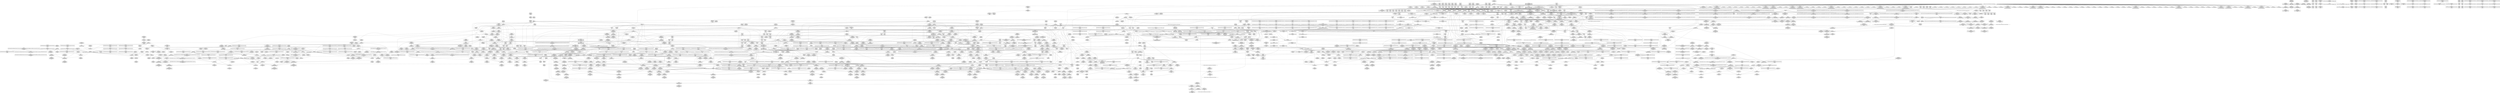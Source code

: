 digraph {
	CE0x3e1af80 [shape=record,shape=Mrecord,label="{CE0x3e1af80|rcu_lock_acquire:tmp7|*SummSource*}"]
	CE0x3ce87e0 [shape=record,shape=Mrecord,label="{CE0x3ce87e0|task_has_system:perms|Function::task_has_system&Arg::perms::|*SummSink*}"]
	CE0x3d43720 [shape=record,shape=Mrecord,label="{CE0x3d43720|rcu_lock_acquire:map|Function::rcu_lock_acquire&Arg::map::}"]
	CE0x3d09dc0 [shape=record,shape=Mrecord,label="{CE0x3d09dc0|COLLAPSED:_GCMRE___llvm_gcov_ctr159_internal_global_2_x_i64_zeroinitializer:_elem_0:default:}"]
	CE0x3d0aa30 [shape=record,shape=Mrecord,label="{CE0x3d0aa30|selinux_sem_semctl:tmp}"]
	CE0x3e26950 [shape=record,shape=Mrecord,label="{CE0x3e26950|__rcu_read_unlock:tmp2|*SummSource*}"]
	CE0x3e3d020 [shape=record,shape=Mrecord,label="{CE0x3e3d020|_call_void_mcount()_#3|*SummSink*}"]
	CE0x3d87ec0 [shape=record,shape=Mrecord,label="{CE0x3d87ec0|current_sid:tmp5|security/selinux/hooks.c,218|*SummSource*}"]
	CE0x3e19a80 [shape=record,shape=Mrecord,label="{CE0x3e19a80|GLOBAL:__rcu_read_unlock|*Constant*|*SummSink*}"]
	CE0x3e2ea70 [shape=record,shape=Mrecord,label="{CE0x3e2ea70|i32_1|*Constant*}"]
	CE0x3df6560 [shape=record,shape=Mrecord,label="{CE0x3df6560|i64*_getelementptr_inbounds_(_11_x_i64_,_11_x_i64_*___llvm_gcov_ctr127,_i64_0,_i64_10)|*Constant*|*SummSource*}"]
	"CONST[source:0(mediator),value:0(static)][purpose:{operation}][SrcIdx:1]"
	CE0x3cf7a50 [shape=record,shape=Mrecord,label="{CE0x3cf7a50|task_sid:task|Function::task_sid&Arg::task::|*SummSink*}"]
	CE0x3d09b70 [shape=record,shape=Mrecord,label="{CE0x3d09b70|i64*_getelementptr_inbounds_(_2_x_i64_,_2_x_i64_*___llvm_gcov_ctr159,_i64_0,_i64_0)|*Constant*|*SummSink*}"]
	CE0x3d3ab00 [shape=record,shape=Mrecord,label="{CE0x3d3ab00|i32_4|*Constant*|*SummSource*}"]
	CE0x3d1d2d0 [shape=record,shape=Mrecord,label="{CE0x3d1d2d0|i32_77|*Constant*|*SummSource*}"]
	CE0x3d95430 [shape=record,shape=Mrecord,label="{CE0x3d95430|ipc_has_perm:type|security/selinux/hooks.c,5133|*SummSource*}"]
	CE0x3d9a7d0 [shape=record,shape=Mrecord,label="{CE0x3d9a7d0|i64_3|*Constant*}"]
	CE0x3df7560 [shape=record,shape=Mrecord,label="{CE0x3df7560|i64*_getelementptr_inbounds_(_2_x_i64_,_2_x_i64_*___llvm_gcov_ctr131,_i64_0,_i64_0)|*Constant*}"]
	CE0x3d1a0c0 [shape=record,shape=Mrecord,label="{CE0x3d1a0c0|ipc_has_perm:sid1|security/selinux/hooks.c,5136|*SummSource*}"]
	CE0x3e640f0 [shape=record,shape=Mrecord,label="{CE0x3e640f0|__preempt_count_sub:do.body}"]
	CE0x3d76ff0 [shape=record,shape=Mrecord,label="{CE0x3d76ff0|ipc_has_perm:key|security/selinux/hooks.c,5134}"]
	CE0x3d74b50 [shape=record,shape=Mrecord,label="{CE0x3d74b50|ipc_has_perm:security|security/selinux/hooks.c,5131|*SummSink*}"]
	CE0x3e21a60 [shape=record,shape=Mrecord,label="{CE0x3e21a60|__rcu_read_lock:do.end}"]
	CE0x3d868d0 [shape=record,shape=Mrecord,label="{CE0x3d868d0|task_sid:tmp4|*LoadInst*|security/selinux/hooks.c,208|*SummSink*}"]
	CE0x3d944c0 [shape=record,shape=Mrecord,label="{CE0x3d944c0|task_sid:land.lhs.true2|*SummSink*}"]
	CE0x3cfca10 [shape=record,shape=Mrecord,label="{CE0x3cfca10|selinux_sem_semctl:tmp2|security/selinux/hooks.c,5438|*SummSource*}"]
	CE0x3d38360 [shape=record,shape=Mrecord,label="{CE0x3d38360|i64*_getelementptr_inbounds_(_25_x_i64_,_25_x_i64_*___llvm_gcov_ctr320,_i64_0,_i64_21)|*Constant*|*SummSink*}"]
	CE0x3d776d0 [shape=record,shape=Mrecord,label="{CE0x3d776d0|ipc_has_perm:u|security/selinux/hooks.c,5134}"]
	CE0x3cfcef0 [shape=record,shape=Mrecord,label="{CE0x3cfcef0|selinux_sem_semctl:tmp3|security/selinux/hooks.c,5438|*SummSource*}"]
	CE0x3d5eff0 [shape=record,shape=Mrecord,label="{CE0x3d5eff0|80:_i32,_112:_i8*,_:_CRE_53,54_}"]
	CE0x3da8040 [shape=record,shape=Mrecord,label="{CE0x3da8040|rcu_lock_acquire:entry|*SummSource*}"]
	CE0x3d9e6c0 [shape=record,shape=Mrecord,label="{CE0x3d9e6c0|rcu_read_lock:call3|include/linux/rcupdate.h,882|*SummSink*}"]
	CE0x3d93bd0 [shape=record,shape=Mrecord,label="{CE0x3d93bd0|i64_0|*Constant*}"]
	CE0x3e15fb0 [shape=record,shape=Mrecord,label="{CE0x3e15fb0|rcu_read_unlock:do.body}"]
	CE0x3e418f0 [shape=record,shape=Mrecord,label="{CE0x3e418f0|__preempt_count_sub:tmp1|*SummSource*}"]
	CE0x3d0b9b0 [shape=record,shape=Mrecord,label="{CE0x3d0b9b0|i64**_getelementptr_inbounds_(_8_x_i64*_,_8_x_i64*_*___llvm_gcda_edge_table321,_i64_0,_i64_2)|*Constant*|*SummSource*}"]
	CE0x3e35220 [shape=record,shape=Mrecord,label="{CE0x3e35220|__preempt_count_add:tmp3|*SummSource*}"]
	CE0x3ce9bc0 [shape=record,shape=Mrecord,label="{CE0x3ce9bc0|selinux_sem_semctl:sw.bb2|*SummSink*}"]
	CE0x3d06590 [shape=record,shape=Mrecord,label="{CE0x3d06590|i64*_null|*Constant*|*SummSource*}"]
	CE0x3e09cd0 [shape=record,shape=Mrecord,label="{CE0x3e09cd0|i64*_getelementptr_inbounds_(_11_x_i64_,_11_x_i64_*___llvm_gcov_ctr132,_i64_0,_i64_1)|*Constant*}"]
	CE0x3d37680 [shape=record,shape=Mrecord,label="{CE0x3d37680|80:_i32,_112:_i8*,_:_CRE_45,46_}"]
	CE0x3d0d040 [shape=record,shape=Mrecord,label="{CE0x3d0d040|80:_i32,_112:_i8*,_:_CRE_5,6_}"]
	CE0x3d190c0 [shape=record,shape=Mrecord,label="{CE0x3d190c0|GLOBAL:current_sid|*Constant*|*SummSource*}"]
	CE0x3cf7b40 [shape=record,shape=Mrecord,label="{CE0x3cf7b40|i64*_getelementptr_inbounds_(_25_x_i64_,_25_x_i64_*___llvm_gcov_ctr320,_i64_0,_i64_15)|*Constant*}"]
	CE0x3d698e0 [shape=record,shape=Mrecord,label="{CE0x3d698e0|current_sid:cred|security/selinux/hooks.c,218|*SummSource*}"]
	CE0x3da4560 [shape=record,shape=Mrecord,label="{CE0x3da4560|rcu_read_lock:tmp17|include/linux/rcupdate.h,882|*SummSource*}"]
	CE0x3e3ec60 [shape=record,shape=Mrecord,label="{CE0x3e3ec60|GLOBAL:__preempt_count|Global_var:__preempt_count|*SummSink*}"]
	CE0x3d35c60 [shape=record,shape=Mrecord,label="{CE0x3d35c60|80:_i32,_112:_i8*,_:_CRE_23,24_}"]
	CE0x3d1b6f0 [shape=record,shape=Mrecord,label="{CE0x3d1b6f0|current_sid:tmp4|security/selinux/hooks.c,218|*SummSink*}"]
	CE0x3e20780 [shape=record,shape=Mrecord,label="{CE0x3e20780|i64*_getelementptr_inbounds_(_4_x_i64_,_4_x_i64_*___llvm_gcov_ctr133,_i64_0,_i64_3)|*Constant*|*SummSource*}"]
	CE0x3d40100 [shape=record,shape=Mrecord,label="{CE0x3d40100|rcu_read_unlock:tmp6|include/linux/rcupdate.h,933}"]
	CE0x3dbdb40 [shape=record,shape=Mrecord,label="{CE0x3dbdb40|i64*_getelementptr_inbounds_(_11_x_i64_,_11_x_i64_*___llvm_gcov_ctr125,_i64_0,_i64_9)|*Constant*}"]
	CE0x3e16930 [shape=record,shape=Mrecord,label="{CE0x3e16930|i64*_getelementptr_inbounds_(_11_x_i64_,_11_x_i64_*___llvm_gcov_ctr132,_i64_0,_i64_0)|*Constant*|*SummSink*}"]
	CE0x3e1ed20 [shape=record,shape=Mrecord,label="{CE0x3e1ed20|__rcu_read_lock:tmp2|*SummSource*}"]
	CE0x3d77200 [shape=record,shape=Mrecord,label="{CE0x3d77200|ipc_has_perm:key|security/selinux/hooks.c,5134|*SummSource*}"]
	CE0x3d15680 [shape=record,shape=Mrecord,label="{CE0x3d15680|_ret_i32_%call1,_!dbg_!27716|security/selinux/hooks.c,1594|*SummSink*}"]
	CE0x3dba100 [shape=record,shape=Mrecord,label="{CE0x3dba100|_call_void_lockdep_rcu_suspicious(i8*_getelementptr_inbounds_(_25_x_i8_,_25_x_i8_*_.str3,_i32_0,_i32_0),_i32_218,_i8*_getelementptr_inbounds_(_45_x_i8_,_45_x_i8_*_.str12,_i32_0,_i32_0))_#10,_!dbg_!27727|security/selinux/hooks.c,218}"]
	CE0x3d9f800 [shape=record,shape=Mrecord,label="{CE0x3d9f800|rcu_read_lock:tmp13|include/linux/rcupdate.h,882|*SummSource*}"]
	CE0x3e2d640 [shape=record,shape=Mrecord,label="{CE0x3e2d640|i64_1|*Constant*}"]
	CE0x3d6a7b0 [shape=record,shape=Mrecord,label="{CE0x3d6a7b0|current_sid:security|security/selinux/hooks.c,218|*SummSink*}"]
	CE0x3e370f0 [shape=record,shape=Mrecord,label="{CE0x3e370f0|i64*_getelementptr_inbounds_(_4_x_i64_,_4_x_i64_*___llvm_gcov_ctr135,_i64_0,_i64_3)|*Constant*}"]
	CE0x3d095c0 [shape=record,shape=Mrecord,label="{CE0x3d095c0|i64*_getelementptr_inbounds_(_2_x_i64_,_2_x_i64_*___llvm_gcov_ctr98,_i64_0,_i64_0)|*Constant*}"]
	CE0x3d1bc50 [shape=record,shape=Mrecord,label="{CE0x3d1bc50|_ret_void,_!dbg_!27717|include/linux/rcupdate.h,419|*SummSink*}"]
	CE0x3d99940 [shape=record,shape=Mrecord,label="{CE0x3d99940|rcu_lock_release:tmp|*SummSink*}"]
	CE0x3e3c220 [shape=record,shape=Mrecord,label="{CE0x3e3c220|rcu_lock_acquire:tmp1|*SummSource*}"]
	CE0x3e12010 [shape=record,shape=Mrecord,label="{CE0x3e12010|rcu_read_unlock:tmp14|include/linux/rcupdate.h,933}"]
	CE0x3d12910 [shape=record,shape=Mrecord,label="{CE0x3d12910|selinux_sem_semctl:sem_perm|security/selinux/hooks.c,5466|*SummSink*}"]
	CE0x3d79bb0 [shape=record,shape=Mrecord,label="{CE0x3d79bb0|GLOBAL:task_sid|*Constant*|*SummSink*}"]
	CE0x3e11fa0 [shape=record,shape=Mrecord,label="{CE0x3e11fa0|rcu_read_unlock:tmp13|include/linux/rcupdate.h,933|*SummSink*}"]
	CE0x3db5100 [shape=record,shape=Mrecord,label="{CE0x3db5100|current_sid:land.lhs.true2|*SummSource*}"]
	CE0x3d42fa0 [shape=record,shape=Mrecord,label="{CE0x3d42fa0|task_sid:tmp2}"]
	CE0x3d7af10 [shape=record,shape=Mrecord,label="{CE0x3d7af10|task_sid:tmp10|security/selinux/hooks.c,208}"]
	CE0x3d1e4d0 [shape=record,shape=Mrecord,label="{CE0x3d1e4d0|task_sid:real_cred|security/selinux/hooks.c,208|*SummSink*}"]
	CE0x3d60930 [shape=record,shape=Mrecord,label="{CE0x3d60930|80:_i32,_112:_i8*,_:_CRE_80,84_|*MultipleSource*|security/selinux/hooks.c,5466|Function::selinux_sem_semctl&Arg::sma::}"]
	CE0x3db5a60 [shape=record,shape=Mrecord,label="{CE0x3db5a60|i32_218|*Constant*}"]
	CE0x3cec2b0 [shape=record,shape=Mrecord,label="{CE0x3cec2b0|_ret_void,_!dbg_!27719|./arch/x86/include/asm/preempt.h,73}"]
	CE0x3e09960 [shape=record,shape=Mrecord,label="{CE0x3e09960|i32_1|*Constant*}"]
	CE0x3da3db0 [shape=record,shape=Mrecord,label="{CE0x3da3db0|rcu_read_lock:tmp20|include/linux/rcupdate.h,882|*SummSource*}"]
	CE0x3e14a40 [shape=record,shape=Mrecord,label="{CE0x3e14a40|rcu_read_unlock:tmp19|include/linux/rcupdate.h,933|*SummSource*}"]
	CE0x3d0d630 [shape=record,shape=Mrecord,label="{CE0x3d0d630|80:_i32,_112:_i8*,_:_CRE_10,11_}"]
	CE0x3d411d0 [shape=record,shape=Mrecord,label="{CE0x3d411d0|task_sid:tmp3|*SummSource*}"]
	CE0x3d1c1b0 [shape=record,shape=Mrecord,label="{CE0x3d1c1b0|rcu_read_lock:entry}"]
	CE0x3db4500 [shape=record,shape=Mrecord,label="{CE0x3db4500|GLOBAL:rcu_read_unlock|*Constant*|*SummSink*}"]
	CE0x3d704c0 [shape=record,shape=Mrecord,label="{CE0x3d704c0|rcu_read_lock:tmp6|include/linux/rcupdate.h,882|*SummSource*}"]
	CE0x3d8d9a0 [shape=record,shape=Mrecord,label="{CE0x3d8d9a0|ipc_has_perm:tmp8|security/selinux/hooks.c,5136|*SummSource*}"]
	CE0x3e0a790 [shape=record,shape=Mrecord,label="{CE0x3e0a790|_call_void_asm_sideeffect_,_memory_,_dirflag_,_fpsr_,_flags_()_#3,_!dbg_!27711,_!srcloc_!27714|include/linux/rcupdate.h,244|*SummSink*}"]
	CE0x3e18af0 [shape=record,shape=Mrecord,label="{CE0x3e18af0|rcu_lock_release:entry|*SummSink*}"]
	CE0x3ce83d0 [shape=record,shape=Mrecord,label="{CE0x3ce83d0|task_has_system:perms|Function::task_has_system&Arg::perms::}"]
	CE0x3e71450 [shape=record,shape=Mrecord,label="{CE0x3e71450|__preempt_count_add:tmp|*SummSource*}"]
	CE0x3d8a0d0 [shape=record,shape=Mrecord,label="{CE0x3d8a0d0|current_sid:tmp17|security/selinux/hooks.c,218|*SummSink*}"]
	CE0x3cfdc90 [shape=record,shape=Mrecord,label="{CE0x3cfdc90|_call_void_mcount()_#3}"]
	CE0x3cf82a0 [shape=record,shape=Mrecord,label="{CE0x3cf82a0|_call_void___llvm_gcov_indirect_counter_increment(i32*___llvm_gcov_global_state_pred322,_i64**_getelementptr_inbounds_(_8_x_i64*_,_8_x_i64*_*___llvm_gcda_edge_table321,_i64_0,_i64_2)),_!dbg_!27718|security/selinux/hooks.c,5442}"]
	CE0x3e07c00 [shape=record,shape=Mrecord,label="{CE0x3e07c00|rcu_read_unlock:tobool1|include/linux/rcupdate.h,933|*SummSink*}"]
	CE0x3d18960 [shape=record,shape=Mrecord,label="{CE0x3d18960|_call_void_mcount()_#3}"]
	CE0x3d09490 [shape=record,shape=Mrecord,label="{CE0x3d09490|get_current:bb|*SummSink*}"]
	CE0x3db85c0 [shape=record,shape=Mrecord,label="{CE0x3db85c0|GLOBAL:__llvm_gcov_ctr127|Global_var:__llvm_gcov_ctr127|*SummSink*}"]
	CE0x3d05680 [shape=record,shape=Mrecord,label="{CE0x3d05680|i32_-1|*Constant*|*SummSink*}"]
	CE0x3d3d510 [shape=record,shape=Mrecord,label="{CE0x3d3d510|i64*_getelementptr_inbounds_(_25_x_i64_,_25_x_i64_*___llvm_gcov_ctr320,_i64_0,_i64_23)|*Constant*}"]
	CE0x3e28a50 [shape=record,shape=Mrecord,label="{CE0x3e28a50|i64*_getelementptr_inbounds_(_4_x_i64_,_4_x_i64_*___llvm_gcov_ctr133,_i64_0,_i64_1)|*Constant*|*SummSink*}"]
	CE0x3e17200 [shape=record,shape=Mrecord,label="{CE0x3e17200|i64*_getelementptr_inbounds_(_11_x_i64_,_11_x_i64_*___llvm_gcov_ctr132,_i64_0,_i64_10)|*Constant*|*SummSource*}"]
	CE0x3d0b0b0 [shape=record,shape=Mrecord,label="{CE0x3d0b0b0|selinux_sem_semctl:call|security/selinux/hooks.c,5438}"]
	CE0x3e281a0 [shape=record,shape=Mrecord,label="{CE0x3e281a0|rcu_lock_release:__here|*SummSource*}"]
	CE0x3e0f0d0 [shape=record,shape=Mrecord,label="{CE0x3e0f0d0|i64*_getelementptr_inbounds_(_4_x_i64_,_4_x_i64_*___llvm_gcov_ctr129,_i64_0,_i64_3)|*Constant*|*SummSink*}"]
	CE0x3d00300 [shape=record,shape=Mrecord,label="{CE0x3d00300|selinux_sem_semctl:sw.bb6}"]
	CE0x3e350e0 [shape=record,shape=Mrecord,label="{CE0x3e350e0|__rcu_read_unlock:tmp1|*SummSink*}"]
	CE0x3d35540 [shape=record,shape=Mrecord,label="{CE0x3d35540|selinux_sem_semctl:sem_perm|security/selinux/hooks.c,5466|*SummSource*}"]
	CE0x3cfe0b0 [shape=record,shape=Mrecord,label="{CE0x3cfe0b0|i64*_getelementptr_inbounds_(_2_x_i64_,_2_x_i64_*___llvm_gcov_ctr98,_i64_0,_i64_1)|*Constant*|*SummSink*}"]
	CE0x3d70cb0 [shape=record,shape=Mrecord,label="{CE0x3d70cb0|rcu_read_lock:bb}"]
	CE0x3d3a050 [shape=record,shape=Mrecord,label="{CE0x3d3a050|i64**_getelementptr_inbounds_(_8_x_i64*_,_8_x_i64*_*___llvm_gcda_edge_table321,_i64_0,_i64_0)|*Constant*|*SummSource*}"]
	CE0x3d61430 [shape=record,shape=Mrecord,label="{CE0x3d61430|80:_i32,_112:_i8*,_:_CRE_100,102_|*MultipleSource*|security/selinux/hooks.c,5466|Function::selinux_sem_semctl&Arg::sma::}"]
	CE0x3d12eb0 [shape=record,shape=Mrecord,label="{CE0x3d12eb0|i32_208|*Constant*|*SummSink*}"]
	CE0x3d1ca70 [shape=record,shape=Mrecord,label="{CE0x3d1ca70|task_sid:tmp12|security/selinux/hooks.c,208|*SummSource*}"]
	CE0x3db6a00 [shape=record,shape=Mrecord,label="{CE0x3db6a00|current_sid:tmp3|*SummSource*}"]
	CE0x3da44f0 [shape=record,shape=Mrecord,label="{CE0x3da44f0|rcu_read_lock:tmp17|include/linux/rcupdate.h,882}"]
	CE0x3e47950 [shape=record,shape=Mrecord,label="{CE0x3e47950|__rcu_read_unlock:bb|*SummSink*}"]
	CE0x3cd93c0 [shape=record,shape=Mrecord,label="{CE0x3cd93c0|i64*_getelementptr_inbounds_(_25_x_i64_,_25_x_i64_*___llvm_gcov_ctr320,_i64_0,_i64_20)|*Constant*|*SummSink*}"]
	CE0x3d3b190 [shape=record,shape=Mrecord,label="{CE0x3d3b190|i32_8|*Constant*|*SummSink*}"]
	CE0x3da7770 [shape=record,shape=Mrecord,label="{CE0x3da7770|rcu_read_lock:tmp9|include/linux/rcupdate.h,882|*SummSource*}"]
	CE0x3d67c30 [shape=record,shape=Mrecord,label="{CE0x3d67c30|__llvm_gcov_indirect_counter_increment:tmp2}"]
	CE0x3d1f490 [shape=record,shape=Mrecord,label="{CE0x3d1f490|i32_1|*Constant*}"]
	CE0x3d10270 [shape=record,shape=Mrecord,label="{CE0x3d10270|i64**_getelementptr_inbounds_(_8_x_i64*_,_8_x_i64*_*___llvm_gcda_edge_table321,_i64_0,_i64_3)|*Constant*|*SummSource*}"]
	CE0x3d17370 [shape=record,shape=Mrecord,label="{CE0x3d17370|selinux_sem_semctl:tmp10|security/selinux/hooks.c,5453}"]
	CE0x3e14c00 [shape=record,shape=Mrecord,label="{CE0x3e14c00|rcu_read_unlock:tmp20|include/linux/rcupdate.h,933}"]
	CE0x3e1a330 [shape=record,shape=Mrecord,label="{CE0x3e1a330|_ret_void,_!dbg_!27717|include/linux/rcupdate.h,245}"]
	CE0x3d08c40 [shape=record,shape=Mrecord,label="{CE0x3d08c40|task_has_system:tmp2|*SummSink*}"]
	CE0x3d61060 [shape=record,shape=Mrecord,label="{CE0x3d61060|80:_i32,_112:_i8*,_:_CRE_92,96_|*MultipleSource*|security/selinux/hooks.c,5466|Function::selinux_sem_semctl&Arg::sma::}"]
	CE0x3e3c6d0 [shape=record,shape=Mrecord,label="{CE0x3e3c6d0|__preempt_count_add:do.body|*SummSource*}"]
	CE0x3d14910 [shape=record,shape=Mrecord,label="{CE0x3d14910|get_current:tmp4|./arch/x86/include/asm/current.h,14}"]
	CE0x3d37550 [shape=record,shape=Mrecord,label="{CE0x3d37550|80:_i32,_112:_i8*,_:_CRE_44,45_}"]
	CE0x3d42b90 [shape=record,shape=Mrecord,label="{CE0x3d42b90|cred_sid:sid|security/selinux/hooks.c,197|*SummSink*}"]
	CE0x3d709b0 [shape=record,shape=Mrecord,label="{CE0x3d709b0|rcu_read_unlock:call3|include/linux/rcupdate.h,933|*SummSource*}"]
	CE0x3cebef0 [shape=record,shape=Mrecord,label="{CE0x3cebef0|GLOBAL:__llvm_gcov_ctr132|Global_var:__llvm_gcov_ctr132}"]
	CE0x3e15db0 [shape=record,shape=Mrecord,label="{CE0x3e15db0|rcu_read_unlock:land.lhs.true2|*SummSource*}"]
	CE0x3cf4340 [shape=record,shape=Mrecord,label="{CE0x3cf4340|i64*_getelementptr_inbounds_(_25_x_i64_,_25_x_i64_*___llvm_gcov_ctr320,_i64_0,_i64_18)|*Constant*}"]
	CE0x3e24b60 [shape=record,shape=Mrecord,label="{CE0x3e24b60|__rcu_read_unlock:tmp4|include/linux/rcupdate.h,244|*SummSource*}"]
	CE0x3d3a670 [shape=record,shape=Mrecord,label="{CE0x3d3a670|selinux_sem_semctl:tmp16|security/selinux/hooks.c,5463|*SummSource*}"]
	CE0x3d68250 [shape=record,shape=Mrecord,label="{CE0x3d68250|_ret_void,_!dbg_!27717|include/linux/rcupdate.h,419|*SummSource*}"]
	CE0x3d1c140 [shape=record,shape=Mrecord,label="{CE0x3d1c140|GLOBAL:rcu_read_lock|*Constant*|*SummSink*}"]
	CE0x3d5f9c0 [shape=record,shape=Mrecord,label="{CE0x3d5f9c0|80:_i32,_112:_i8*,_:_CRE_61,62_}"]
	CE0x3cfb920 [shape=record,shape=Mrecord,label="{CE0x3cfb920|i32_14|*Constant*}"]
	CE0x3e15c00 [shape=record,shape=Mrecord,label="{CE0x3e15c00|rcu_read_unlock:if.end|*SummSink*}"]
	CE0x3d46b60 [shape=record,shape=Mrecord,label="{CE0x3d46b60|rcu_lock_acquire:tmp3|*SummSource*}"]
	CE0x3d821b0 [shape=record,shape=Mrecord,label="{CE0x3d821b0|_ret_void,_!dbg_!27717|include/linux/rcupdate.h,240|*SummSource*}"]
	CE0x3d0bfd0 [shape=record,shape=Mrecord,label="{CE0x3d0bfd0|selinux_sem_semctl:tmp4|security/selinux/hooks.c,5442|*SummSource*}"]
	CE0x3da8380 [shape=record,shape=Mrecord,label="{CE0x3da8380|rcu_read_unlock:tmp7|include/linux/rcupdate.h,933|*SummSink*}"]
	CE0x3e18620 [shape=record,shape=Mrecord,label="{CE0x3e18620|GLOBAL:rcu_lock_release|*Constant*|*SummSink*}"]
	CE0x3d66a80 [shape=record,shape=Mrecord,label="{CE0x3d66a80|__llvm_gcov_indirect_counter_increment:bb4|*SummSource*}"]
	CE0x3d87d10 [shape=record,shape=Mrecord,label="{CE0x3d87d10|GLOBAL:__llvm_gcov_ctr125|Global_var:__llvm_gcov_ctr125|*SummSink*}"]
	CE0x3da3380 [shape=record,shape=Mrecord,label="{CE0x3da3380|i64*_getelementptr_inbounds_(_11_x_i64_,_11_x_i64_*___llvm_gcov_ctr127,_i64_0,_i64_9)|*Constant*|*SummSink*}"]
	CE0x3e0a620 [shape=record,shape=Mrecord,label="{CE0x3e0a620|rcu_read_unlock:tmp18|include/linux/rcupdate.h,933}"]
	CE0x3e70080 [shape=record,shape=Mrecord,label="{CE0x3e70080|__preempt_count_sub:tmp7|./arch/x86/include/asm/preempt.h,78|*SummSink*}"]
	CE0x3d6a710 [shape=record,shape=Mrecord,label="{CE0x3d6a710|current_sid:security|security/selinux/hooks.c,218|*SummSource*}"]
	CE0x3e46b90 [shape=record,shape=Mrecord,label="{CE0x3e46b90|rcu_lock_release:tmp7|*SummSink*}"]
	CE0x3da4ab0 [shape=record,shape=Mrecord,label="{CE0x3da4ab0|rcu_read_lock:tmp18|include/linux/rcupdate.h,882|*SummSource*}"]
	CE0x3e1d480 [shape=record,shape=Mrecord,label="{CE0x3e1d480|%struct.lockdep_map*_null|*Constant*|*SummSource*}"]
	CE0x3d15530 [shape=record,shape=Mrecord,label="{CE0x3d15530|_ret_i32_%call1,_!dbg_!27716|security/selinux/hooks.c,1594|*SummSource*}"]
	CE0x3d61260 [shape=record,shape=Mrecord,label="{CE0x3d61260|80:_i32,_112:_i8*,_:_CRE_96,100_|*MultipleSource*|security/selinux/hooks.c,5466|Function::selinux_sem_semctl&Arg::sma::}"]
	CE0x3e21e90 [shape=record,shape=Mrecord,label="{CE0x3e21e90|__rcu_read_lock:tmp}"]
	CE0x3d10980 [shape=record,shape=Mrecord,label="{CE0x3d10980|task_has_system:entry|*SummSource*}"]
	CE0x3d72630 [shape=record,shape=Mrecord,label="{CE0x3d72630|task_sid:if.then|*SummSource*}"]
	CE0x3cf0800 [shape=record,shape=Mrecord,label="{CE0x3cf0800|selinux_sem_semctl:bb}"]
	CE0x3e252e0 [shape=record,shape=Mrecord,label="{CE0x3e252e0|void_(i32*,_i32,_i32*)*_asm_addl_$1,_%gs:$0_,_*m,ri,*m,_dirflag_,_fpsr_,_flags_}"]
	CE0x3cff410 [shape=record,shape=Mrecord,label="{CE0x3cff410|_ret_%struct.task_struct*_%tmp4,_!dbg_!27714|./arch/x86/include/asm/current.h,14}"]
	CE0x3d03870 [shape=record,shape=Mrecord,label="{CE0x3d03870|i32_11|*Constant*}"]
	CE0x3e1ef40 [shape=record,shape=Mrecord,label="{CE0x3e1ef40|__rcu_read_lock:tmp4|include/linux/rcupdate.h,239|*SummSource*}"]
	CE0x3d97110 [shape=record,shape=Mrecord,label="{CE0x3d97110|i64*_getelementptr_inbounds_(_11_x_i64_,_11_x_i64_*___llvm_gcov_ctr125,_i64_0,_i64_1)|*Constant*|*SummSource*}"]
	CE0x3d64000 [shape=record,shape=Mrecord,label="{CE0x3d64000|selinux_sem_semctl:tmp20|security/selinux/hooks.c,5468|*SummSink*}"]
	CE0x3d08200 [shape=record,shape=Mrecord,label="{CE0x3d08200|i32_208|*Constant*}"]
	CE0x3d82bc0 [shape=record,shape=Mrecord,label="{CE0x3d82bc0|task_sid:tobool1|security/selinux/hooks.c,208|*SummSource*}"]
	CE0x3d3ea80 [shape=record,shape=Mrecord,label="{CE0x3d3ea80|rcu_lock_acquire:map|Function::rcu_lock_acquire&Arg::map::|*SummSource*}"]
	CE0x3e070b0 [shape=record,shape=Mrecord,label="{CE0x3e070b0|_call_void_mcount()_#3}"]
	CE0x3d86f70 [shape=record,shape=Mrecord,label="{CE0x3d86f70|task_sid:tmp14|security/selinux/hooks.c,208|*SummSource*}"]
	CE0x3d7c6d0 [shape=record,shape=Mrecord,label="{CE0x3d7c6d0|__rcu_read_lock:tmp7|include/linux/rcupdate.h,240}"]
	CE0x3e2e150 [shape=record,shape=Mrecord,label="{CE0x3e2e150|rcu_lock_release:tmp5|include/linux/rcupdate.h,423}"]
	CE0x3d42ef0 [shape=record,shape=Mrecord,label="{CE0x3d42ef0|cred_sid:tmp6|security/selinux/hooks.c,197|*SummSource*}"]
	CE0x3e600a0 [shape=record,shape=Mrecord,label="{CE0x3e600a0|__preempt_count_sub:tmp6|./arch/x86/include/asm/preempt.h,78|*SummSource*}"]
	CE0x3e34ad0 [shape=record,shape=Mrecord,label="{CE0x3e34ad0|GLOBAL:lock_acquire|*Constant*}"]
	CE0x3d82c30 [shape=record,shape=Mrecord,label="{CE0x3d82c30|i64_5|*Constant*}"]
	CE0x3d5f500 [shape=record,shape=Mrecord,label="{CE0x3d5f500|80:_i32,_112:_i8*,_:_CRE_57,58_}"]
	CE0x3d789e0 [shape=record,shape=Mrecord,label="{CE0x3d789e0|i64_1|*Constant*}"]
	CE0x3d38020 [shape=record,shape=Mrecord,label="{CE0x3d38020|selinux_sem_semctl:tmp14|security/selinux/hooks.c,5460}"]
	CE0x3d906a0 [shape=record,shape=Mrecord,label="{CE0x3d906a0|current_sid:tmp9|security/selinux/hooks.c,218|*SummSink*}"]
	CE0x3e0c0b0 [shape=record,shape=Mrecord,label="{CE0x3e0c0b0|__preempt_count_add:tmp5|./arch/x86/include/asm/preempt.h,72|*SummSink*}"]
	CE0x3e27a50 [shape=record,shape=Mrecord,label="{CE0x3e27a50|_call_void_asm_addl_$1,_%gs:$0_,_*m,ri,*m,_dirflag_,_fpsr_,_flags_(i32*___preempt_count,_i32_%val,_i32*___preempt_count)_#3,_!dbg_!27714,_!srcloc_!27717|./arch/x86/include/asm/preempt.h,72|*SummSink*}"]
	CE0x3e34350 [shape=record,shape=Mrecord,label="{CE0x3e34350|__rcu_read_unlock:tmp3}"]
	CE0x3d1e090 [shape=record,shape=Mrecord,label="{CE0x3d1e090|current_sid:tmp7|security/selinux/hooks.c,218}"]
	CE0x3da0db0 [shape=record,shape=Mrecord,label="{CE0x3da0db0|rcu_read_lock:land.lhs.true}"]
	CE0x3e2fd30 [shape=record,shape=Mrecord,label="{CE0x3e2fd30|rcu_lock_release:tmp4|include/linux/rcupdate.h,423|*SummSource*}"]
	CE0x3cfd750 [shape=record,shape=Mrecord,label="{CE0x3cfd750|selinux_sem_semctl:sw.bb6|*SummSource*}"]
	CE0x3d93d20 [shape=record,shape=Mrecord,label="{CE0x3d93d20|i64_2|*Constant*|*SummSource*}"]
	CE0x3d84ef0 [shape=record,shape=Mrecord,label="{CE0x3d84ef0|rcu_read_lock:tmp2}"]
	CE0x3d1d490 [shape=record,shape=Mrecord,label="{CE0x3d1d490|task_sid:tmp4|*LoadInst*|security/selinux/hooks.c,208}"]
	CE0x3d7ec80 [shape=record,shape=Mrecord,label="{CE0x3d7ec80|task_sid:tmp20|security/selinux/hooks.c,208}"]
	CE0x3e43b20 [shape=record,shape=Mrecord,label="{CE0x3e43b20|__preempt_count_add:tmp2|*SummSource*}"]
	CE0x3d83340 [shape=record,shape=Mrecord,label="{CE0x3d83340|get_current:tmp2}"]
	CE0x3d3b4d0 [shape=record,shape=Mrecord,label="{CE0x3d3b4d0|i32_68|*Constant*|*SummSink*}"]
	CE0x3db7cc0 [shape=record,shape=Mrecord,label="{CE0x3db7cc0|COLLAPSED:_GCMRE___llvm_gcov_ctr131_internal_global_2_x_i64_zeroinitializer:_elem_0:default:}"]
	CE0x3d43080 [shape=record,shape=Mrecord,label="{CE0x3d43080|task_sid:tmp2|*SummSink*}"]
	CE0x3d6a020 [shape=record,shape=Mrecord,label="{CE0x3d6a020|i32_22|*Constant*}"]
	CE0x3e208a0 [shape=record,shape=Mrecord,label="{CE0x3e208a0|rcu_lock_release:tmp6}"]
	CE0x3d16080 [shape=record,shape=Mrecord,label="{CE0x3d16080|_call_void___llvm_gcov_indirect_counter_increment(i32*___llvm_gcov_global_state_pred322,_i64**_getelementptr_inbounds_(_8_x_i64*_,_8_x_i64*_*___llvm_gcda_edge_table321,_i64_0,_i64_5)),_!dbg_!27725|security/selinux/hooks.c,5453|*SummSource*}"]
	CE0x3e22c90 [shape=record,shape=Mrecord,label="{CE0x3e22c90|__preempt_count_sub:tmp2|*SummSource*}"]
	CE0x3d1b510 [shape=record,shape=Mrecord,label="{CE0x3d1b510|i64_0|*Constant*}"]
	CE0x3e1c940 [shape=record,shape=Mrecord,label="{CE0x3e1c940|__rcu_read_lock:tmp3}"]
	CE0x3d60e90 [shape=record,shape=Mrecord,label="{CE0x3d60e90|80:_i32,_112:_i8*,_:_CRE_88,92_|*MultipleSource*|security/selinux/hooks.c,5466|Function::selinux_sem_semctl&Arg::sma::}"]
	CE0x3d879e0 [shape=record,shape=Mrecord,label="{CE0x3d879e0|i32_0|*Constant*}"]
	CE0x3d18f50 [shape=record,shape=Mrecord,label="{CE0x3d18f50|task_sid:call3|security/selinux/hooks.c,208|*SummSource*}"]
	CE0x3d070a0 [shape=record,shape=Mrecord,label="{CE0x3d070a0|__llvm_gcov_indirect_counter_increment:tmp1|*SummSink*}"]
	CE0x3e388a0 [shape=record,shape=Mrecord,label="{CE0x3e388a0|GLOBAL:__preempt_count_sub|*Constant*|*SummSink*}"]
	CE0x3d08450 [shape=record,shape=Mrecord,label="{CE0x3d08450|__llvm_gcov_indirect_counter_increment:tmp6}"]
	CE0x3d03a30 [shape=record,shape=Mrecord,label="{CE0x3d03a30|80:_i32,_112:_i8*,_:_CRE_1,2_}"]
	CE0x3d43cc0 [shape=record,shape=Mrecord,label="{CE0x3d43cc0|current_sid:tmp15|security/selinux/hooks.c,218|*SummSource*}"]
	CE0x3d9fce0 [shape=record,shape=Mrecord,label="{CE0x3d9fce0|0:_i8,_:_GCMR_rcu_read_unlock.__warned_internal_global_i8_0,_section_.data.unlikely_,_align_1:_elem_0:default:}"]
	CE0x3d06de0 [shape=record,shape=Mrecord,label="{CE0x3d06de0|__llvm_gcov_indirect_counter_increment:tmp|*SummSink*}"]
	CE0x3d9bea0 [shape=record,shape=Mrecord,label="{CE0x3d9bea0|i64_5|*Constant*}"]
	CE0x3d8cf30 [shape=record,shape=Mrecord,label="{CE0x3d8cf30|task_sid:tmp8|security/selinux/hooks.c,208|*SummSource*}"]
	CE0x3d09800 [shape=record,shape=Mrecord,label="{CE0x3d09800|current_sid:tmp8|security/selinux/hooks.c,218}"]
	CE0x3e3c120 [shape=record,shape=Mrecord,label="{CE0x3e3c120|rcu_lock_acquire:tmp|*SummSink*}"]
	CE0x3e0fb00 [shape=record,shape=Mrecord,label="{CE0x3e0fb00|rcu_read_unlock:tobool|include/linux/rcupdate.h,933|*SummSource*}"]
	CE0x3d9b2f0 [shape=record,shape=Mrecord,label="{CE0x3d9b2f0|rcu_read_unlock:tmp7|include/linux/rcupdate.h,933}"]
	CE0x3e06b90 [shape=record,shape=Mrecord,label="{CE0x3e06b90|rcu_read_unlock:tmp8|include/linux/rcupdate.h,933|*SummSink*}"]
	CE0x3ce8b10 [shape=record,shape=Mrecord,label="{CE0x3ce8b10|selinux_sem_semctl:sw.bb2|*SummSource*}"]
	CE0x3d3f7a0 [shape=record,shape=Mrecord,label="{CE0x3d3f7a0|i64*_getelementptr_inbounds_(_13_x_i64_,_13_x_i64_*___llvm_gcov_ctr126,_i64_0,_i64_8)|*Constant*|*SummSource*}"]
	CE0x3dc0800 [shape=record,shape=Mrecord,label="{CE0x3dc0800|current_sid:do.body|*SummSink*}"]
	CE0x3e1e870 [shape=record,shape=Mrecord,label="{CE0x3e1e870|__rcu_read_unlock:tmp}"]
	CE0x3da6fb0 [shape=record,shape=Mrecord,label="{CE0x3da6fb0|GLOBAL:__llvm_gcov_ctr132|Global_var:__llvm_gcov_ctr132|*SummSource*}"]
	CE0x3d75220 [shape=record,shape=Mrecord,label="{CE0x3d75220|ipc_has_perm:tmp1}"]
	CE0x3e33af0 [shape=record,shape=Mrecord,label="{CE0x3e33af0|i64*_getelementptr_inbounds_(_4_x_i64_,_4_x_i64_*___llvm_gcov_ctr130,_i64_0,_i64_3)|*Constant*|*SummSink*}"]
	CE0x3cf0f80 [shape=record,shape=Mrecord,label="{CE0x3cf0f80|selinux_sem_semctl:entry|*SummSink*}"]
	CE0x3e1f790 [shape=record,shape=Mrecord,label="{CE0x3e1f790|GLOBAL:lock_release|*Constant*}"]
	CE0x3d0a7e0 [shape=record,shape=Mrecord,label="{CE0x3d0a7e0|i32_12|*Constant*|*SummSink*}"]
	CE0x3e0bc60 [shape=record,shape=Mrecord,label="{CE0x3e0bc60|i64*_getelementptr_inbounds_(_11_x_i64_,_11_x_i64_*___llvm_gcov_ctr132,_i64_0,_i64_8)|*Constant*|*SummSink*}"]
	CE0x3d76f10 [shape=record,shape=Mrecord,label="{CE0x3d76f10|i32_3|*Constant*}"]
	CE0x3d648b0 [shape=record,shape=Mrecord,label="{CE0x3d648b0|ipc_has_perm:entry}"]
	CE0x3d7f780 [shape=record,shape=Mrecord,label="{CE0x3d7f780|task_sid:tmp23|security/selinux/hooks.c,208}"]
	CE0x3d86b80 [shape=record,shape=Mrecord,label="{CE0x3d86b80|rcu_read_unlock:tmp6|include/linux/rcupdate.h,933|*SummSink*}"]
	CE0x3e06f80 [shape=record,shape=Mrecord,label="{CE0x3e06f80|rcu_lock_release:tmp3|*SummSource*}"]
	CE0x3d73d90 [shape=record,shape=Mrecord,label="{CE0x3d73d90|_ret_void,_!dbg_!27735|include/linux/rcupdate.h,884|*SummSink*}"]
	CE0x3d3c2a0 [shape=record,shape=Mrecord,label="{CE0x3d3c2a0|avc_has_perm:tsid|Function::avc_has_perm&Arg::tsid::|*SummSink*}"]
	CE0x3d91510 [shape=record,shape=Mrecord,label="{CE0x3d91510|rcu_read_lock:tmp}"]
	CE0x3d9bd30 [shape=record,shape=Mrecord,label="{CE0x3d9bd30|rcu_read_lock:tobool1|include/linux/rcupdate.h,882|*SummSink*}"]
	CE0x3db5230 [shape=record,shape=Mrecord,label="{CE0x3db5230|current_sid:land.lhs.true2|*SummSink*}"]
	CE0x3da39e0 [shape=record,shape=Mrecord,label="{CE0x3da39e0|rcu_read_lock:tmp19|include/linux/rcupdate.h,882|*SummSource*}"]
	CE0x3d437c0 [shape=record,shape=Mrecord,label="{CE0x3d437c0|task_sid:do.body5|*SummSource*}"]
	"CONST[source:0(mediator),value:2(dynamic)][purpose:{subject}][SrcIdx:26]"
	CE0x3e38fe0 [shape=record,shape=Mrecord,label="{CE0x3e38fe0|_call_void_mcount()_#3|*SummSource*}"]
	"CONST[source:1(input),value:2(dynamic)][purpose:{object}][SrcIdx:22]"
	CE0x3d22770 [shape=record,shape=Mrecord,label="{CE0x3d22770|i64**_getelementptr_inbounds_(_8_x_i64*_,_8_x_i64*_*___llvm_gcda_edge_table321,_i64_0,_i64_7)|*Constant*|*SummSink*}"]
	CE0x3dc11f0 [shape=record,shape=Mrecord,label="{CE0x3dc11f0|i64*_getelementptr_inbounds_(_11_x_i64_,_11_x_i64_*___llvm_gcov_ctr125,_i64_0,_i64_0)|*Constant*}"]
	CE0x3d74ae0 [shape=record,shape=Mrecord,label="{CE0x3d74ae0|ipc_has_perm:tmp4|*LoadInst*|security/selinux/hooks.c,5131}"]
	CE0x3db01f0 [shape=record,shape=Mrecord,label="{CE0x3db01f0|task_sid:tmp14|security/selinux/hooks.c,208|*SummSink*}"]
	CE0x3da2da0 [shape=record,shape=Mrecord,label="{CE0x3da2da0|i8*_getelementptr_inbounds_(_42_x_i8_,_42_x_i8_*_.str46,_i32_0,_i32_0)|*Constant*|*SummSink*}"]
	CE0x3d0d170 [shape=record,shape=Mrecord,label="{CE0x3d0d170|80:_i32,_112:_i8*,_:_CRE_6,7_}"]
	CE0x3d1b0b0 [shape=record,shape=Mrecord,label="{CE0x3d1b0b0|task_sid:tobool1|security/selinux/hooks.c,208|*SummSink*}"]
	CE0x3d8a8c0 [shape=record,shape=Mrecord,label="{CE0x3d8a8c0|current_sid:tmp19|security/selinux/hooks.c,218}"]
	CE0x3e08600 [shape=record,shape=Mrecord,label="{CE0x3e08600|rcu_read_unlock:call|include/linux/rcupdate.h,933}"]
	CE0x3d99d30 [shape=record,shape=Mrecord,label="{CE0x3d99d30|rcu_read_lock:tmp1}"]
	CE0x3d98b20 [shape=record,shape=Mrecord,label="{CE0x3d98b20|ipc_has_perm:bb|*SummSink*}"]
	CE0x3dc10e0 [shape=record,shape=Mrecord,label="{CE0x3dc10e0|current_sid:bb|*SummSink*}"]
	CE0x3d03e00 [shape=record,shape=Mrecord,label="{CE0x3d03e00|selinux_sem_semctl:call8|security/selinux/hooks.c,5466|*SummSink*}"]
	CE0x3cec650 [shape=record,shape=Mrecord,label="{CE0x3cec650|rcu_read_unlock:tmp1}"]
	CE0x3d62b90 [shape=record,shape=Mrecord,label="{CE0x3d62b90|GLOBAL:ipc_has_perm|*Constant*}"]
	CE0x3d066e0 [shape=record,shape=Mrecord,label="{CE0x3d066e0|__llvm_gcov_indirect_counter_increment:bb|*SummSink*}"]
	CE0x3d1eef0 [shape=record,shape=Mrecord,label="{CE0x3d1eef0|avc_has_perm:entry|*SummSink*}"]
	CE0x3d0b120 [shape=record,shape=Mrecord,label="{CE0x3d0b120|selinux_sem_semctl:call|security/selinux/hooks.c,5438|*SummSource*}"]
	CE0x3d23500 [shape=record,shape=Mrecord,label="{CE0x3d23500|task_has_system:call1|security/selinux/hooks.c,1594}"]
	CE0x3d97600 [shape=record,shape=Mrecord,label="{CE0x3d97600|ipc_has_perm:tmp2}"]
	CE0x3db5f70 [shape=record,shape=Mrecord,label="{CE0x3db5f70|current_sid:tmp12|security/selinux/hooks.c,218}"]
	CE0x3da7840 [shape=record,shape=Mrecord,label="{CE0x3da7840|rcu_read_lock:tmp9|include/linux/rcupdate.h,882|*SummSink*}"]
	CE0x3e13d30 [shape=record,shape=Mrecord,label="{CE0x3e13d30|i8*_getelementptr_inbounds_(_44_x_i8_,_44_x_i8_*_.str47,_i32_0,_i32_0)|*Constant*|*SummSource*}"]
	CE0x3d36120 [shape=record,shape=Mrecord,label="{CE0x3d36120|80:_i32,_112:_i8*,_:_CRE_27,28_}"]
	CE0x3d8b190 [shape=record,shape=Mrecord,label="{CE0x3d8b190|current_sid:tmp19|security/selinux/hooks.c,218|*SummSink*}"]
	CE0x3e15910 [shape=record,shape=Mrecord,label="{CE0x3e15910|rcu_read_unlock:land.lhs.true|*SummSink*}"]
	CE0x3d87400 [shape=record,shape=Mrecord,label="{CE0x3d87400|task_sid:tmp17|security/selinux/hooks.c,208}"]
	CE0x3d62d60 [shape=record,shape=Mrecord,label="{CE0x3d62d60|selinux_sem_semctl:call8|security/selinux/hooks.c,5466}"]
	CE0x3d71a00 [shape=record,shape=Mrecord,label="{CE0x3d71a00|i32_10|*Constant*}"]
	CE0x3d1cb70 [shape=record,shape=Mrecord,label="{CE0x3d1cb70|task_sid:call3|security/selinux/hooks.c,208}"]
	CE0x3e2fcc0 [shape=record,shape=Mrecord,label="{CE0x3e2fcc0|rcu_lock_release:tmp4|include/linux/rcupdate.h,423}"]
	CE0x3cff1c0 [shape=record,shape=Mrecord,label="{CE0x3cff1c0|get_current:tmp3|*SummSink*}"]
	CE0x3d35ec0 [shape=record,shape=Mrecord,label="{CE0x3d35ec0|80:_i32,_112:_i8*,_:_CRE_25,26_}"]
	CE0x3e1a690 [shape=record,shape=Mrecord,label="{CE0x3e1a690|GLOBAL:rcu_lock_release|*Constant*}"]
	CE0x3d988d0 [shape=record,shape=Mrecord,label="{CE0x3d988d0|_ret_i32_%retval.0,_!dbg_!27728|security/selinux/avc.c,775|*SummSource*}"]
	CE0x3d62080 [shape=record,shape=Mrecord,label="{CE0x3d62080|80:_i32,_112:_i8*,_:_CRE_152,160_|*MultipleSource*|security/selinux/hooks.c,5466|Function::selinux_sem_semctl&Arg::sma::}"]
	CE0x3d3d760 [shape=record,shape=Mrecord,label="{CE0x3d3d760|i64_3|*Constant*|*SummSource*}"]
	CE0x3d72700 [shape=record,shape=Mrecord,label="{CE0x3d72700|task_sid:do.end}"]
	CE0x3e1c0a0 [shape=record,shape=Mrecord,label="{CE0x3e1c0a0|rcu_lock_release:indirectgoto}"]
	CE0x3e06e60 [shape=record,shape=Mrecord,label="{CE0x3e06e60|rcu_read_unlock:tobool1|include/linux/rcupdate.h,933|*SummSource*}"]
	CE0x3d797e0 [shape=record,shape=Mrecord,label="{CE0x3d797e0|task_has_system:call|security/selinux/hooks.c,1592|*SummSink*}"]
	CE0x3db1ec0 [shape=record,shape=Mrecord,label="{CE0x3db1ec0|task_sid:tmp26|security/selinux/hooks.c,208|*SummSink*}"]
	CE0x3d95910 [shape=record,shape=Mrecord,label="{CE0x3d95910|ipc_has_perm:type|security/selinux/hooks.c,5133|*SummSink*}"]
	CE0x3d378e0 [shape=record,shape=Mrecord,label="{CE0x3d378e0|80:_i32,_112:_i8*,_:_CRE_47,48_}"]
	CE0x3d0ca10 [shape=record,shape=Mrecord,label="{CE0x3d0ca10|get_current:entry|*SummSink*}"]
	CE0x3db4860 [shape=record,shape=Mrecord,label="{CE0x3db4860|current_sid:if.end|*SummSource*}"]
	CE0x3e13de0 [shape=record,shape=Mrecord,label="{CE0x3e13de0|i8*_getelementptr_inbounds_(_44_x_i8_,_44_x_i8_*_.str47,_i32_0,_i32_0)|*Constant*|*SummSink*}"]
	CE0x3e10b40 [shape=record,shape=Mrecord,label="{CE0x3e10b40|rcu_read_unlock:tmp1|*SummSource*}"]
	CE0x3cfbd20 [shape=record,shape=Mrecord,label="{CE0x3cfbd20|selinux_sem_semctl:sw.bb6|*SummSink*}"]
	CE0x3e71bf0 [shape=record,shape=Mrecord,label="{CE0x3e71bf0|COLLAPSED:_GCMRE___llvm_gcov_ctr129_internal_global_4_x_i64_zeroinitializer:_elem_0:default:}"]
	CE0x3d5fd50 [shape=record,shape=Mrecord,label="{CE0x3d5fd50|80:_i32,_112:_i8*,_:_CRE_64,65_}"]
	CE0x3cfdf60 [shape=record,shape=Mrecord,label="{CE0x3cfdf60|selinux_sem_semctl:sw.bb5|*SummSource*}"]
	CE0x3d40310 [shape=record,shape=Mrecord,label="{CE0x3d40310|i64_6|*Constant*|*SummSource*}"]
	CE0x3cfec80 [shape=record,shape=Mrecord,label="{CE0x3cfec80|i32_15|*Constant*|*SummSink*}"]
	CE0x3cf0e50 [shape=record,shape=Mrecord,label="{CE0x3cf0e50|selinux_sem_semctl:return|*SummSource*}"]
	CE0x3dad700 [shape=record,shape=Mrecord,label="{CE0x3dad700|GLOBAL:rcu_read_unlock.__warned|Global_var:rcu_read_unlock.__warned|*SummSource*}"]
	CE0x3d1f330 [shape=record,shape=Mrecord,label="{CE0x3d1f330|avc_has_perm:ssid|Function::avc_has_perm&Arg::ssid::|*SummSource*}"]
	CE0x3d17720 [shape=record,shape=Mrecord,label="{CE0x3d17720|selinux_sem_semctl:tmp10|security/selinux/hooks.c,5453|*SummSource*}"]
	CE0x3d46200 [shape=record,shape=Mrecord,label="{CE0x3d46200|i64*_getelementptr_inbounds_(_4_x_i64_,_4_x_i64_*___llvm_gcov_ctr130,_i64_0,_i64_1)|*Constant*}"]
	CE0x3e092f0 [shape=record,shape=Mrecord,label="{CE0x3e092f0|_ret_void,_!dbg_!27719|./arch/x86/include/asm/preempt.h,73|*SummSource*}"]
	CE0x3cf5270 [shape=record,shape=Mrecord,label="{CE0x3cf5270|selinux_sem_semctl:tmp1}"]
	CE0x4830b50 [shape=record,shape=Mrecord,label="{CE0x4830b50|selinux_sem_semctl:cmd|Function::selinux_sem_semctl&Arg::cmd::|*SummSource*}"]
	CE0x3d73970 [shape=record,shape=Mrecord,label="{CE0x3d73970|task_has_system:bb}"]
	CE0x3e195e0 [shape=record,shape=Mrecord,label="{CE0x3e195e0|_call_void___rcu_read_unlock()_#10,_!dbg_!27734|include/linux/rcupdate.h,937|*SummSource*}"]
	CE0x3dc5c60 [shape=record,shape=Mrecord,label="{CE0x3dc5c60|current_sid:call4|security/selinux/hooks.c,218|*SummSource*}"]
	CE0x3e1db70 [shape=record,shape=Mrecord,label="{CE0x3e1db70|_ret_void,_!dbg_!27720|./arch/x86/include/asm/preempt.h,78}"]
	CE0x3d14770 [shape=record,shape=Mrecord,label="{CE0x3d14770|_call_void_mcount()_#3|*SummSource*}"]
	CE0x3d0ba20 [shape=record,shape=Mrecord,label="{CE0x3d0ba20|i64**_getelementptr_inbounds_(_8_x_i64*_,_8_x_i64*_*___llvm_gcda_edge_table321,_i64_0,_i64_2)|*Constant*|*SummSink*}"]
	CE0x3d808c0 [shape=record,shape=Mrecord,label="{CE0x3d808c0|current_sid:tmp9|security/selinux/hooks.c,218}"]
	CE0x3cd7dd0 [shape=record,shape=Mrecord,label="{CE0x3cd7dd0|_call_void___llvm_gcov_indirect_counter_increment(i32*___llvm_gcov_global_state_pred322,_i64**_getelementptr_inbounds_(_8_x_i64*_,_8_x_i64*_*___llvm_gcda_edge_table321,_i64_0,_i64_6)),_!dbg_!27727|security/selinux/hooks.c,5456|*SummSink*}"]
	CE0x3d188a0 [shape=record,shape=Mrecord,label="{CE0x3d188a0|ipc_has_perm:tmp3|*SummSink*}"]
	CE0x3dbdca0 [shape=record,shape=Mrecord,label="{CE0x3dbdca0|cred_sid:tmp5|security/selinux/hooks.c,196|*SummSink*}"]
	CE0x3db6820 [shape=record,shape=Mrecord,label="{CE0x3db6820|current_sid:tmp3}"]
	CE0x3db9d00 [shape=record,shape=Mrecord,label="{CE0x3db9d00|GLOBAL:__preempt_count_add|*Constant*|*SummSink*}"]
	CE0x3cf3b40 [shape=record,shape=Mrecord,label="{CE0x3cf3b40|__llvm_gcov_indirect_counter_increment:tmp5|*SummSource*}"]
	"CONST[source:2(external),value:2(dynamic)][purpose:{subject}][SrcIdx:25]"
	CE0x3da8180 [shape=record,shape=Mrecord,label="{CE0x3da8180|GLOBAL:rcu_lock_map|Global_var:rcu_lock_map}"]
	CE0x3e18a20 [shape=record,shape=Mrecord,label="{CE0x3e18a20|rcu_lock_release:entry|*SummSource*}"]
	CE0x3da4c30 [shape=record,shape=Mrecord,label="{CE0x3da4c30|rcu_read_lock:tmp18|include/linux/rcupdate.h,882|*SummSink*}"]
	CE0x3e3e810 [shape=record,shape=Mrecord,label="{CE0x3e3e810|i64*_getelementptr_inbounds_(_4_x_i64_,_4_x_i64_*___llvm_gcov_ctr134,_i64_0,_i64_1)|*Constant*}"]
	CE0x3da16c0 [shape=record,shape=Mrecord,label="{CE0x3da16c0|rcu_read_lock:tmp16|include/linux/rcupdate.h,882}"]
	CE0x3cfeb70 [shape=record,shape=Mrecord,label="{CE0x3cfeb70|i32_15|*Constant*|*SummSource*}"]
	CE0x3dbbee0 [shape=record,shape=Mrecord,label="{CE0x3dbbee0|rcu_read_lock:tmp8|include/linux/rcupdate.h,882|*SummSource*}"]
	CE0x3e0e440 [shape=record,shape=Mrecord,label="{CE0x3e0e440|_call_void_mcount()_#3}"]
	CE0x3dc0760 [shape=record,shape=Mrecord,label="{CE0x3dc0760|current_sid:do.body|*SummSource*}"]
	CE0x3d84c50 [shape=record,shape=Mrecord,label="{CE0x3d84c50|cred_sid:security|security/selinux/hooks.c,196|*SummSource*}"]
	CE0x3e4ba70 [shape=record,shape=Mrecord,label="{CE0x3e4ba70|__preempt_count_sub:bb|*SummSource*}"]
	CE0x3d16db0 [shape=record,shape=Mrecord,label="{CE0x3d16db0|i64**_getelementptr_inbounds_(_8_x_i64*_,_8_x_i64*_*___llvm_gcda_edge_table321,_i64_0,_i64_5)|*Constant*}"]
	CE0x3d38c60 [shape=record,shape=Mrecord,label="{CE0x3d38c60|selinux_sem_semctl:tmp15|security/selinux/hooks.c,5460|*SummSink*}"]
	CE0x3d9af90 [shape=record,shape=Mrecord,label="{CE0x3d9af90|rcu_read_lock:tmp|*SummSink*}"]
	CE0x3d6ec00 [shape=record,shape=Mrecord,label="{CE0x3d6ec00|GLOBAL:rcu_read_lock.__warned|Global_var:rcu_read_lock.__warned|*SummSink*}"]
	CE0x3d78060 [shape=record,shape=Mrecord,label="{CE0x3d78060|i64*_getelementptr_inbounds_(_2_x_i64_,_2_x_i64_*___llvm_gcov_ctr294,_i64_0,_i64_1)|*Constant*|*SummSource*}"]
	CE0x3d0e8c0 [shape=record,shape=Mrecord,label="{CE0x3d0e8c0|i32_1|*Constant*|*SummSource*}"]
	CE0x3d46ef0 [shape=record,shape=Mrecord,label="{CE0x3d46ef0|_call_void_lockdep_rcu_suspicious(i8*_getelementptr_inbounds_(_25_x_i8_,_25_x_i8_*_.str45,_i32_0,_i32_0),_i32_934,_i8*_getelementptr_inbounds_(_44_x_i8_,_44_x_i8_*_.str47,_i32_0,_i32_0))_#10,_!dbg_!27726|include/linux/rcupdate.h,933|*SummSink*}"]
	CE0x3e1ada0 [shape=record,shape=Mrecord,label="{CE0x3e1ada0|rcu_lock_acquire:tmp7}"]
	CE0x3d774f0 [shape=record,shape=Mrecord,label="{CE0x3d774f0|ipc_has_perm:tmp6|*LoadInst*|security/selinux/hooks.c,5134}"]
	CE0x3da04b0 [shape=record,shape=Mrecord,label="{CE0x3da04b0|rcu_read_lock:tmp4|include/linux/rcupdate.h,882}"]
	CE0x3d7b520 [shape=record,shape=Mrecord,label="{CE0x3d7b520|rcu_read_lock:if.end}"]
	CE0x3e18dc0 [shape=record,shape=Mrecord,label="{CE0x3e18dc0|rcu_lock_release:map|Function::rcu_lock_release&Arg::map::|*SummSource*}"]
	CE0x3d3a860 [shape=record,shape=Mrecord,label="{CE0x3d3a860|i32_4|*Constant*}"]
	CE0x3d7f710 [shape=record,shape=Mrecord,label="{CE0x3d7f710|i64*_getelementptr_inbounds_(_13_x_i64_,_13_x_i64_*___llvm_gcov_ctr126,_i64_0,_i64_10)|*Constant*}"]
	CE0x3d43610 [shape=record,shape=Mrecord,label="{CE0x3d43610|GLOBAL:rcu_lock_map|Global_var:rcu_lock_map|*SummSink*}"]
	CE0x3d928e0 [shape=record,shape=Mrecord,label="{CE0x3d928e0|i64_3|*Constant*}"]
	CE0x3e1e240 [shape=record,shape=Mrecord,label="{CE0x3e1e240|rcu_lock_acquire:tmp4|include/linux/rcupdate.h,418}"]
	CE0x3db3bc0 [shape=record,shape=Mrecord,label="{CE0x3db3bc0|_call_void_rcu_read_unlock()_#10,_!dbg_!27748|security/selinux/hooks.c,209|*SummSink*}"]
	CE0x3cd8ef0 [shape=record,shape=Mrecord,label="{CE0x3cd8ef0|i64*_getelementptr_inbounds_(_25_x_i64_,_25_x_i64_*___llvm_gcov_ctr320,_i64_0,_i64_20)|*Constant*}"]
	CE0x3e2fa70 [shape=record,shape=Mrecord,label="{CE0x3e2fa70|i64*_getelementptr_inbounds_(_4_x_i64_,_4_x_i64_*___llvm_gcov_ctr133,_i64_0,_i64_2)|*Constant*|*SummSink*}"]
	CE0x3e0ac30 [shape=record,shape=Mrecord,label="{CE0x3e0ac30|i64*_getelementptr_inbounds_(_11_x_i64_,_11_x_i64_*___llvm_gcov_ctr132,_i64_0,_i64_8)|*Constant*}"]
	CE0x3d66260 [shape=record,shape=Mrecord,label="{CE0x3d66260|__llvm_gcov_indirect_counter_increment:bb4|*SummSink*}"]
	CE0x3d40230 [shape=record,shape=Mrecord,label="{CE0x3d40230|i64_6|*Constant*}"]
	CE0x3d95820 [shape=record,shape=Mrecord,label="{CE0x3d95820|ipc_has_perm:type|security/selinux/hooks.c,5133}"]
	CE0x3d8e360 [shape=record,shape=Mrecord,label="{CE0x3d8e360|avc_has_perm:ssid|Function::avc_has_perm&Arg::ssid::}"]
	CE0x3d1e980 [shape=record,shape=Mrecord,label="{CE0x3d1e980|avc_has_perm:entry}"]
	CE0x3d13f20 [shape=record,shape=Mrecord,label="{CE0x3d13f20|selinux_sem_semctl:call|security/selinux/hooks.c,5438|*SummSink*}"]
	CE0x3d7f240 [shape=record,shape=Mrecord,label="{CE0x3d7f240|task_sid:tmp21|security/selinux/hooks.c,208|*SummSource*}"]
	CE0x3d720a0 [shape=record,shape=Mrecord,label="{CE0x3d720a0|current_sid:tmp1}"]
	CE0x3d7c970 [shape=record,shape=Mrecord,label="{CE0x3d7c970|__rcu_read_lock:tmp7|include/linux/rcupdate.h,240|*SummSink*}"]
	CE0x3e1b0f0 [shape=record,shape=Mrecord,label="{CE0x3e1b0f0|i8*_undef|*Constant*}"]
	CE0x3e17b50 [shape=record,shape=Mrecord,label="{CE0x3e17b50|rcu_read_unlock:tmp22|include/linux/rcupdate.h,935|*SummSink*}"]
	CE0x3e12160 [shape=record,shape=Mrecord,label="{CE0x3e12160|__rcu_read_lock:tmp6|include/linux/rcupdate.h,240|*SummSink*}"]
	CE0x3e17320 [shape=record,shape=Mrecord,label="{CE0x3e17320|rcu_read_unlock:tmp21|include/linux/rcupdate.h,935|*SummSink*}"]
	CE0x3e33da0 [shape=record,shape=Mrecord,label="{CE0x3e33da0|rcu_lock_acquire:tmp6|*SummSink*}"]
	CE0x3ce8670 [shape=record,shape=Mrecord,label="{CE0x3ce8670|task_has_system:perms|Function::task_has_system&Arg::perms::|*SummSource*}"]
	CE0x3d91580 [shape=record,shape=Mrecord,label="{CE0x3d91580|COLLAPSED:_GCMRE___llvm_gcov_ctr127_internal_global_11_x_i64_zeroinitializer:_elem_0:default:}"]
	CE0x3d0e930 [shape=record,shape=Mrecord,label="{CE0x3d0e930|i32_1|*Constant*|*SummSink*}"]
	CE0x3d07bd0 [shape=record,shape=Mrecord,label="{CE0x3d07bd0|GLOBAL:lockdep_rcu_suspicious|*Constant*|*SummSource*}"]
	CE0x3d1b430 [shape=record,shape=Mrecord,label="{CE0x3d1b430|current_sid:tmp4|security/selinux/hooks.c,218}"]
	CE0x3d67b40 [shape=record,shape=Mrecord,label="{CE0x3d67b40|get_current:tmp2}"]
	CE0x3d1df60 [shape=record,shape=Mrecord,label="{CE0x3d1df60|current_sid:tmp6|security/selinux/hooks.c,218|*SummSink*}"]
	CE0x3d7b400 [shape=record,shape=Mrecord,label="{CE0x3d7b400|rcu_read_lock:land.lhs.true2}"]
	CE0x3e426e0 [shape=record,shape=Mrecord,label="{CE0x3e426e0|__preempt_count_add:tmp7|./arch/x86/include/asm/preempt.h,73|*SummSink*}"]
	CE0x3d64b60 [shape=record,shape=Mrecord,label="{CE0x3d64b60|ipc_has_perm:perms|Function::ipc_has_perm&Arg::perms::}"]
	CE0x3d3c8f0 [shape=record,shape=Mrecord,label="{CE0x3d3c8f0|avc_has_perm:tclass|Function::avc_has_perm&Arg::tclass::|*SummSink*}"]
	CE0x3d37420 [shape=record,shape=Mrecord,label="{CE0x3d37420|80:_i32,_112:_i8*,_:_CRE_43,44_}"]
	CE0x3d3f710 [shape=record,shape=Mrecord,label="{CE0x3d3f710|task_sid:tmp17|security/selinux/hooks.c,208|*SummSink*}"]
	"CONST[source:0(mediator),value:2(dynamic)][purpose:{object}][SnkIdx:2]"
	CE0x3d97840 [shape=record,shape=Mrecord,label="{CE0x3d97840|ipc_has_perm:tmp3}"]
	CE0x3d87370 [shape=record,shape=Mrecord,label="{CE0x3d87370|task_sid:tmp15|security/selinux/hooks.c,208|*SummSink*}"]
	CE0x3cff280 [shape=record,shape=Mrecord,label="{CE0x3cff280|_call_void_mcount()_#3}"]
	CE0x3d3b0c0 [shape=record,shape=Mrecord,label="{CE0x3d3b0c0|i32_8|*Constant*|*SummSource*}"]
	CE0x3d1d0c0 [shape=record,shape=Mrecord,label="{CE0x3d1d0c0|ipc_has_perm:tmp3|*SummSource*}"]
	CE0x3db5490 [shape=record,shape=Mrecord,label="{CE0x3db5490|cred_sid:tmp2|*SummSource*}"]
	CE0x3e083f0 [shape=record,shape=Mrecord,label="{CE0x3e083f0|_call_void_mcount()_#3|*SummSource*}"]
	CE0x3d7b0e0 [shape=record,shape=Mrecord,label="{CE0x3d7b0e0|task_sid:tmp10|security/selinux/hooks.c,208|*SummSource*}"]
	CE0x3d09260 [shape=record,shape=Mrecord,label="{CE0x3d09260|_call_void_mcount()_#3}"]
	CE0x3d17580 [shape=record,shape=Mrecord,label="{CE0x3d17580|i64*_getelementptr_inbounds_(_25_x_i64_,_25_x_i64_*___llvm_gcov_ctr320,_i64_0,_i64_19)|*Constant*|*SummSource*}"]
	CE0x3d0b5d0 [shape=record,shape=Mrecord,label="{CE0x3d0b5d0|i64**_getelementptr_inbounds_(_8_x_i64*_,_8_x_i64*_*___llvm_gcda_edge_table321,_i64_0,_i64_2)|*Constant*}"]
	CE0x3d64990 [shape=record,shape=Mrecord,label="{CE0x3d64990|ipc_has_perm:entry|*SummSource*}"]
	CE0x3d17790 [shape=record,shape=Mrecord,label="{CE0x3d17790|selinux_sem_semctl:tmp10|security/selinux/hooks.c,5453|*SummSink*}"]
	CE0x3d408a0 [shape=record,shape=Mrecord,label="{CE0x3d408a0|task_sid:bb|*SummSource*}"]
	CE0x3dc5de0 [shape=record,shape=Mrecord,label="{CE0x3dc5de0|current_sid:call4|security/selinux/hooks.c,218|*SummSink*}"]
	CE0x3d3e370 [shape=record,shape=Mrecord,label="{CE0x3d3e370|i32_0|*Constant*}"]
	CE0x3d43550 [shape=record,shape=Mrecord,label="{CE0x3d43550|GLOBAL:rcu_lock_map|Global_var:rcu_lock_map|*SummSource*}"]
	CE0x3d7f130 [shape=record,shape=Mrecord,label="{CE0x3d7f130|task_sid:tmp22|security/selinux/hooks.c,208}"]
	CE0x3d859d0 [shape=record,shape=Mrecord,label="{CE0x3d859d0|i8_1|*Constant*}"]
	CE0x3e1d140 [shape=record,shape=Mrecord,label="{CE0x3e1d140|i64*_getelementptr_inbounds_(_4_x_i64_,_4_x_i64_*___llvm_gcov_ctr130,_i64_0,_i64_3)|*Constant*}"]
	CE0x3e5f7d0 [shape=record,shape=Mrecord,label="{CE0x3e5f7d0|__preempt_count_sub:tmp4|./arch/x86/include/asm/preempt.h,77}"]
	CE0x3d85260 [shape=record,shape=Mrecord,label="{CE0x3d85260|rcu_read_lock:tmp3}"]
	CE0x3d48d20 [shape=record,shape=Mrecord,label="{CE0x3d48d20|task_sid:tmp25|security/selinux/hooks.c,208|*SummSink*}"]
	CE0x3da84f0 [shape=record,shape=Mrecord,label="{CE0x3da84f0|GLOBAL:rcu_read_unlock.__warned|Global_var:rcu_read_unlock.__warned}"]
	CE0x3d10d10 [shape=record,shape=Mrecord,label="{CE0x3d10d10|task_has_system:tsk|Function::task_has_system&Arg::tsk::|*SummSource*}"]
	CE0x3d6b790 [shape=record,shape=Mrecord,label="{CE0x3d6b790|i32_1|*Constant*}"]
	CE0x3d6ee90 [shape=record,shape=Mrecord,label="{CE0x3d6ee90|rcu_read_unlock:tmp11|include/linux/rcupdate.h,933|*SummSource*}"]
	CE0x3d06750 [shape=record,shape=Mrecord,label="{CE0x3d06750|__llvm_gcov_indirect_counter_increment:pred}"]
	CE0x3d1fdb0 [shape=record,shape=Mrecord,label="{CE0x3d1fdb0|_call_void___llvm_gcov_indirect_counter_increment(i32*___llvm_gcov_global_state_pred322,_i64**_getelementptr_inbounds_(_8_x_i64*_,_8_x_i64*_*___llvm_gcda_edge_table321,_i64_0,_i64_3)),_!dbg_!27721|security/selinux/hooks.c,5446|*SummSource*}"]
	CE0x48309a0 [shape=record,shape=Mrecord,label="{CE0x48309a0|i32_18|*Constant*|*SummSink*}"]
	CE0x3d64a80 [shape=record,shape=Mrecord,label="{CE0x3d64a80|ipc_has_perm:entry|*SummSink*}"]
	CE0x3d65d60 [shape=record,shape=Mrecord,label="{CE0x3d65d60|selinux_sem_semctl:tmp21|security/selinux/hooks.c,5468|*SummSink*}"]
	CE0x4ecf080 [shape=record,shape=Mrecord,label="{CE0x4ecf080|GLOBAL:__llvm_gcov_global_state_pred322|Global_var:__llvm_gcov_global_state_pred322|*SummSource*}"]
	CE0x3d6e7d0 [shape=record,shape=Mrecord,label="{CE0x3d6e7d0|GLOBAL:rcu_read_lock.__warned|Global_var:rcu_read_lock.__warned}"]
	CE0x3d95e90 [shape=record,shape=Mrecord,label="{CE0x3d95e90|ipc_has_perm:key|security/selinux/hooks.c,5134|*SummSink*}"]
	CE0x3e63e60 [shape=record,shape=Mrecord,label="{CE0x3e63e60|i64*_getelementptr_inbounds_(_4_x_i64_,_4_x_i64_*___llvm_gcov_ctr129,_i64_0,_i64_1)|*Constant*|*SummSource*}"]
	CE0x3d8d510 [shape=record,shape=Mrecord,label="{CE0x3d8d510|ipc_has_perm:sclass|security/selinux/hooks.c,5136|*SummSource*}"]
	CE0x3e30490 [shape=record,shape=Mrecord,label="{CE0x3e30490|void_(i32*,_i32,_i32*)*_asm_addl_$1,_%gs:$0_,_*m,ri,*m,_dirflag_,_fpsr_,_flags_|*SummSink*}"]
	CE0x3e42a20 [shape=record,shape=Mrecord,label="{CE0x3e42a20|__preempt_count_sub:do.end}"]
	CE0x3e1a3f0 [shape=record,shape=Mrecord,label="{CE0x3e1a3f0|_ret_void,_!dbg_!27717|include/linux/rcupdate.h,245|*SummSource*}"]
	CE0x3e09620 [shape=record,shape=Mrecord,label="{CE0x3e09620|__preempt_count_add:entry|*SummSource*}"]
	CE0x3dad120 [shape=record,shape=Mrecord,label="{CE0x3dad120|_call_void___preempt_count_add(i32_1)_#10,_!dbg_!27711|include/linux/rcupdate.h,239}"]
	CE0x3da1550 [shape=record,shape=Mrecord,label="{CE0x3da1550|rcu_read_lock:tmp15|include/linux/rcupdate.h,882|*SummSink*}"]
	CE0x3e0fa20 [shape=record,shape=Mrecord,label="{CE0x3e0fa20|rcu_read_unlock:tobool|include/linux/rcupdate.h,933}"]
	CE0x3d8d140 [shape=record,shape=Mrecord,label="{CE0x3d8d140|ipc_has_perm:tmp7|security/selinux/hooks.c,5136|*SummSource*}"]
	CE0x3dbfdb0 [shape=record,shape=Mrecord,label="{CE0x3dbfdb0|cred_sid:tmp1|*SummSink*}"]
	CE0x3d84f60 [shape=record,shape=Mrecord,label="{CE0x3d84f60|rcu_read_lock:tmp2|*SummSource*}"]
	CE0x3da0e90 [shape=record,shape=Mrecord,label="{CE0x3da0e90|rcu_read_lock:tmp14|include/linux/rcupdate.h,882|*SummSource*}"]
	CE0x3d731e0 [shape=record,shape=Mrecord,label="{CE0x3d731e0|COLLAPSED:_GCMRE___llvm_gcov_ctr294_internal_global_2_x_i64_zeroinitializer:_elem_0:default:}"]
	CE0x3e2f5c0 [shape=record,shape=Mrecord,label="{CE0x3e2f5c0|__preempt_count_add:tmp4|./arch/x86/include/asm/preempt.h,72|*SummSink*}"]
	CE0x3d1f080 [shape=record,shape=Mrecord,label="{CE0x3d1f080|avc_has_perm:ssid|Function::avc_has_perm&Arg::ssid::}"]
	CE0x3d1aa30 [shape=record,shape=Mrecord,label="{CE0x3d1aa30|task_sid:do.body}"]
	CE0x3d8e600 [shape=record,shape=Mrecord,label="{CE0x3d8e600|avc_has_perm:tclass|Function::avc_has_perm&Arg::tclass::}"]
	CE0x3cf61a0 [shape=record,shape=Mrecord,label="{CE0x3cf61a0|selinux_sem_semctl:sw.bb7|*SummSink*}"]
	CE0x3d87900 [shape=record,shape=Mrecord,label="{CE0x3d87900|rcu_read_lock:entry|*SummSink*}"]
	CE0x3d20d00 [shape=record,shape=Mrecord,label="{CE0x3d20d00|selinux_sem_semctl:tmp13|security/selinux/hooks.c,5456|*SummSource*}"]
	CE0x3d82560 [shape=record,shape=Mrecord,label="{CE0x3d82560|task_sid:tmp11|security/selinux/hooks.c,208|*SummSource*}"]
	CE0x3d89c30 [shape=record,shape=Mrecord,label="{CE0x3d89c30|i64*_getelementptr_inbounds_(_11_x_i64_,_11_x_i64_*___llvm_gcov_ctr125,_i64_0,_i64_9)|*Constant*|*SummSink*}"]
	CE0x3da5ca0 [shape=record,shape=Mrecord,label="{CE0x3da5ca0|i8*_getelementptr_inbounds_(_25_x_i8_,_25_x_i8_*_.str45,_i32_0,_i32_0)|*Constant*|*SummSource*}"]
	CE0x3dba3b0 [shape=record,shape=Mrecord,label="{CE0x3dba3b0|i32_218|*Constant*|*SummSource*}"]
	CE0x3d8c5d0 [shape=record,shape=Mrecord,label="{CE0x3d8c5d0|i64*_getelementptr_inbounds_(_2_x_i64_,_2_x_i64_*___llvm_gcov_ctr294,_i64_0,_i64_0)|*Constant*}"]
	CE0x3d13a80 [shape=record,shape=Mrecord,label="{CE0x3d13a80|i64*_getelementptr_inbounds_(_13_x_i64_,_13_x_i64_*___llvm_gcov_ctr126,_i64_0,_i64_9)|*Constant*|*SummSource*}"]
	CE0x3e11e70 [shape=record,shape=Mrecord,label="{CE0x3e11e70|rcu_read_unlock:tmp13|include/linux/rcupdate.h,933|*SummSource*}"]
	CE0x3e1e8e0 [shape=record,shape=Mrecord,label="{CE0x3e1e8e0|COLLAPSED:_GCMRE___llvm_gcov_ctr134_internal_global_4_x_i64_zeroinitializer:_elem_0:default:}"]
	CE0x3d93a90 [shape=record,shape=Mrecord,label="{CE0x3d93a90|current_sid:tobool|security/selinux/hooks.c,218|*SummSink*}"]
	CE0x3e48d20 [shape=record,shape=Mrecord,label="{CE0x3e48d20|__rcu_read_unlock:tmp7|include/linux/rcupdate.h,245|*SummSink*}"]
	CE0x3e64c70 [shape=record,shape=Mrecord,label="{CE0x3e64c70|_call_void_mcount()_#3|*SummSource*}"]
	CE0x3d79400 [shape=record,shape=Mrecord,label="{CE0x3d79400|GLOBAL:task_sid.__warned|Global_var:task_sid.__warned|*SummSource*}"]
	CE0x3d70dd0 [shape=record,shape=Mrecord,label="{CE0x3d70dd0|i64*_getelementptr_inbounds_(_13_x_i64_,_13_x_i64_*___llvm_gcov_ctr126,_i64_0,_i64_1)|*Constant*|*SummSource*}"]
	CE0x3cf81a0 [shape=record,shape=Mrecord,label="{CE0x3cf81a0|selinux_sem_semctl:sw.bb}"]
	CE0x3e461d0 [shape=record,shape=Mrecord,label="{CE0x3e461d0|rcu_lock_release:bb|*SummSink*}"]
	CE0x3cec770 [shape=record,shape=Mrecord,label="{CE0x3cec770|rcu_read_unlock:if.then}"]
	CE0x3d37da0 [shape=record,shape=Mrecord,label="{CE0x3d37da0|80:_i32,_112:_i8*,_:_CRE_51,52_}"]
	CE0x3d3c410 [shape=record,shape=Mrecord,label="{CE0x3d3c410|i16_3|*Constant*|*SummSource*}"]
	CE0x3da31b0 [shape=record,shape=Mrecord,label="{CE0x3da31b0|i64*_getelementptr_inbounds_(_11_x_i64_,_11_x_i64_*___llvm_gcov_ctr127,_i64_0,_i64_9)|*Constant*}"]
	CE0x3cf42d0 [shape=record,shape=Mrecord,label="{CE0x3cf42d0|i64**_getelementptr_inbounds_(_8_x_i64*_,_8_x_i64*_*___llvm_gcda_edge_table321,_i64_0,_i64_4)|*Constant*|*SummSink*}"]
	CE0x3d80080 [shape=record,shape=Mrecord,label="{CE0x3d80080|_call_void_mcount()_#3|*SummSource*}"]
	CE0x3db33a0 [shape=record,shape=Mrecord,label="{CE0x3db33a0|cred_sid:cred|Function::cred_sid&Arg::cred::}"]
	CE0x3e37d60 [shape=record,shape=Mrecord,label="{CE0x3e37d60|i64*_getelementptr_inbounds_(_4_x_i64_,_4_x_i64_*___llvm_gcov_ctr134,_i64_0,_i64_3)|*Constant*|*SummSource*}"]
	CE0x3d80b40 [shape=record,shape=Mrecord,label="{CE0x3d80b40|task_sid:tmp6|security/selinux/hooks.c,208|*SummSource*}"]
	CE0x3dc00e0 [shape=record,shape=Mrecord,label="{CE0x3dc00e0|current_sid:tmp|*SummSink*}"]
	CE0x3d18110 [shape=record,shape=Mrecord,label="{CE0x3d18110|__llvm_gcov_indirect_counter_increment:counters|Function::__llvm_gcov_indirect_counter_increment&Arg::counters::}"]
	CE0x3d102e0 [shape=record,shape=Mrecord,label="{CE0x3d102e0|i64**_getelementptr_inbounds_(_8_x_i64*_,_8_x_i64*_*___llvm_gcda_edge_table321,_i64_0,_i64_3)|*Constant*|*SummSink*}"]
	CE0x3d059c0 [shape=record,shape=Mrecord,label="{CE0x3d059c0|__llvm_gcov_indirect_counter_increment:exit}"]
	CE0x3e1e320 [shape=record,shape=Mrecord,label="{CE0x3e1e320|rcu_lock_acquire:tmp4|include/linux/rcupdate.h,418|*SummSink*}"]
	CE0x3e4bb30 [shape=record,shape=Mrecord,label="{CE0x3e4bb30|__preempt_count_add:do.body|*SummSink*}"]
	CE0x3d057b0 [shape=record,shape=Mrecord,label="{CE0x3d057b0|__llvm_gcov_indirect_counter_increment:tmp1}"]
	CE0x3e3ba10 [shape=record,shape=Mrecord,label="{CE0x3e3ba10|__preempt_count_sub:do.body|*SummSource*}"]
	CE0x3d9b210 [shape=record,shape=Mrecord,label="{CE0x3d9b210|rcu_read_unlock:tmp6|include/linux/rcupdate.h,933|*SummSource*}"]
	CE0x3db35c0 [shape=record,shape=Mrecord,label="{CE0x3db35c0|cred_sid:cred|Function::cred_sid&Arg::cred::|*SummSource*}"]
	CE0x3e117b0 [shape=record,shape=Mrecord,label="{CE0x3e117b0|rcu_read_unlock:tmp16|include/linux/rcupdate.h,933|*SummSink*}"]
	CE0x3d14870 [shape=record,shape=Mrecord,label="{CE0x3d14870|_call_void_mcount()_#3|*SummSink*}"]
	CE0x3e10d80 [shape=record,shape=Mrecord,label="{CE0x3e10d80|rcu_read_unlock:tmp13|include/linux/rcupdate.h,933}"]
	CE0x3d63f90 [shape=record,shape=Mrecord,label="{CE0x3d63f90|selinux_sem_semctl:tmp20|security/selinux/hooks.c,5468|*SummSource*}"]
	CE0x3d04a80 [shape=record,shape=Mrecord,label="{CE0x3d04a80|task_has_system:bb|*SummSource*}"]
	CE0x3dadfc0 [shape=record,shape=Mrecord,label="{CE0x3dadfc0|rcu_read_unlock:tmp2|*SummSink*}"]
	CE0x3cf7730 [shape=record,shape=Mrecord,label="{CE0x3cf7730|task_sid:entry|*SummSource*}"]
	CE0x3d6ed70 [shape=record,shape=Mrecord,label="{CE0x3d6ed70|rcu_read_lock:tmp8|include/linux/rcupdate.h,882}"]
	CE0x3d358d0 [shape=record,shape=Mrecord,label="{CE0x3d358d0|80:_i32,_112:_i8*,_:_CRE_20,21_}"]
	CE0x3d67040 [shape=record,shape=Mrecord,label="{CE0x3d67040|i32_-1|*Constant*}"]
	CE0x3e3ede0 [shape=record,shape=Mrecord,label="{CE0x3e3ede0|__rcu_read_unlock:do.body}"]
	CE0x3d37a10 [shape=record,shape=Mrecord,label="{CE0x3d37a10|80:_i32,_112:_i8*,_:_CRE_48,49_}"]
	CE0x3d64100 [shape=record,shape=Mrecord,label="{CE0x3d64100|_ret_i32_%retval.0,_!dbg_!27737|security/selinux/hooks.c,5468}"]
	CE0x3df61a0 [shape=record,shape=Mrecord,label="{CE0x3df61a0|i64*_getelementptr_inbounds_(_11_x_i64_,_11_x_i64_*___llvm_gcov_ctr127,_i64_0,_i64_10)|*Constant*}"]
	CE0x3dbf4b0 [shape=record,shape=Mrecord,label="{CE0x3dbf4b0|rcu_read_lock:tmp5|include/linux/rcupdate.h,882|*SummSource*}"]
	CE0x3d692a0 [shape=record,shape=Mrecord,label="{CE0x3d692a0|_ret_%struct.task_struct*_%tmp4,_!dbg_!27714|./arch/x86/include/asm/current.h,14}"]
	CE0x3db7d30 [shape=record,shape=Mrecord,label="{CE0x3db7d30|cred_sid:tmp|*SummSource*}"]
	CE0x3e71b80 [shape=record,shape=Mrecord,label="{CE0x3e71b80|__preempt_count_add:tmp}"]
	CE0x3e159d0 [shape=record,shape=Mrecord,label="{CE0x3e159d0|rcu_read_unlock:if.end}"]
	CE0x3dbfcd0 [shape=record,shape=Mrecord,label="{CE0x3dbfcd0|cred_sid:tmp1}"]
	CE0x3cf8340 [shape=record,shape=Mrecord,label="{CE0x3cf8340|_call_void___llvm_gcov_indirect_counter_increment(i32*___llvm_gcov_global_state_pred322,_i64**_getelementptr_inbounds_(_8_x_i64*_,_8_x_i64*_*___llvm_gcda_edge_table321,_i64_0,_i64_2)),_!dbg_!27718|security/selinux/hooks.c,5442|*SummSource*}"]
	CE0x3d353d0 [shape=record,shape=Mrecord,label="{CE0x3d353d0|selinux_sem_semctl:sma|Function::selinux_sem_semctl&Arg::sma::|*SummSink*}"]
	CE0x3d3e630 [shape=record,shape=Mrecord,label="{CE0x3d3e630|task_sid:tmp6|security/selinux/hooks.c,208|*SummSink*}"]
	CE0x3e26e80 [shape=record,shape=Mrecord,label="{CE0x3e26e80|i64*_getelementptr_inbounds_(_4_x_i64_,_4_x_i64_*___llvm_gcov_ctr134,_i64_0,_i64_2)|*Constant*|*SummSink*}"]
	CE0x3d943f0 [shape=record,shape=Mrecord,label="{CE0x3d943f0|task_sid:land.lhs.true2|*SummSource*}"]
	CE0x3d9df40 [shape=record,shape=Mrecord,label="{CE0x3d9df40|rcu_read_lock:tmp12|include/linux/rcupdate.h,882|*SummSource*}"]
	CE0x3d1bd70 [shape=record,shape=Mrecord,label="{CE0x3d1bd70|rcu_read_lock:call|include/linux/rcupdate.h,882|*SummSource*}"]
	CE0x3e19430 [shape=record,shape=Mrecord,label="{CE0x3e19430|_ret_void,_!dbg_!27717|include/linux/rcupdate.h,424|*SummSink*}"]
	CE0x3d9b090 [shape=record,shape=Mrecord,label="{CE0x3d9b090|rcu_read_lock:tmp1|*SummSource*}"]
	CE0x3cfda30 [shape=record,shape=Mrecord,label="{CE0x3cfda30|get_current:tmp1|*SummSource*}"]
	CE0x3d46bd0 [shape=record,shape=Mrecord,label="{CE0x3d46bd0|rcu_lock_acquire:tmp3|*SummSink*}"]
	CE0x3ce9d90 [shape=record,shape=Mrecord,label="{CE0x3ce9d90|i64_1|*Constant*|*SummSource*}"]
	CE0x3d3f3f0 [shape=record,shape=Mrecord,label="{CE0x3d3f3f0|GLOBAL:current_sid.__warned|Global_var:current_sid.__warned|*SummSource*}"]
	CE0x3db8aa0 [shape=record,shape=Mrecord,label="{CE0x3db8aa0|i8_1|*Constant*}"]
	CE0x3d17100 [shape=record,shape=Mrecord,label="{CE0x3d17100|i64**_getelementptr_inbounds_(_8_x_i64*_,_8_x_i64*_*___llvm_gcda_edge_table321,_i64_0,_i64_5)|*Constant*|*SummSource*}"]
	CE0x3e1bbe0 [shape=record,shape=Mrecord,label="{CE0x3e1bbe0|i8*_undef|*Constant*|*SummSink*}"]
	CE0x3e16140 [shape=record,shape=Mrecord,label="{CE0x3e16140|rcu_read_unlock:do.body|*SummSource*}"]
	CE0x3d8adc0 [shape=record,shape=Mrecord,label="{CE0x3d8adc0|current_sid:tmp19|security/selinux/hooks.c,218|*SummSource*}"]
	CE0x3d8d690 [shape=record,shape=Mrecord,label="{CE0x3d8d690|ipc_has_perm:sclass|security/selinux/hooks.c,5136|*SummSink*}"]
	CE0x3e24dd0 [shape=record,shape=Mrecord,label="{CE0x3e24dd0|_call_void_asm_sideeffect_,_memory_,_dirflag_,_fpsr_,_flags_()_#3,_!dbg_!27711,_!srcloc_!27714|include/linux/rcupdate.h,244}"]
	CE0x3e390a0 [shape=record,shape=Mrecord,label="{CE0x3e390a0|_call_void_mcount()_#3|*SummSink*}"]
	CE0x3d3e220 [shape=record,shape=Mrecord,label="{CE0x3d3e220|current_sid:call|security/selinux/hooks.c,218|*SummSink*}"]
	CE0x3d0ab10 [shape=record,shape=Mrecord,label="{CE0x3d0ab10|COLLAPSED:_GCMRE___llvm_gcov_ctr320_internal_global_25_x_i64_zeroinitializer:_elem_0:default:}"]
	CE0x3d073d0 [shape=record,shape=Mrecord,label="{CE0x3d073d0|_call_void_lockdep_rcu_suspicious(i8*_getelementptr_inbounds_(_25_x_i8_,_25_x_i8_*_.str3,_i32_0,_i32_0),_i32_208,_i8*_getelementptr_inbounds_(_41_x_i8_,_41_x_i8_*_.str44,_i32_0,_i32_0))_#10,_!dbg_!27732|security/selinux/hooks.c,208|*SummSink*}"]
	CE0x3db0280 [shape=record,shape=Mrecord,label="{CE0x3db0280|i64_7|*Constant*}"]
	CE0x3cf2680 [shape=record,shape=Mrecord,label="{CE0x3cf2680|_call_void___llvm_gcov_indirect_counter_increment(i32*___llvm_gcov_global_state_pred322,_i64**_getelementptr_inbounds_(_8_x_i64*_,_8_x_i64*_*___llvm_gcda_edge_table321,_i64_0,_i64_4)),_!dbg_!27723|security/selinux/hooks.c,5450|*SummSource*}"]
	CE0x3e0a2b0 [shape=record,shape=Mrecord,label="{CE0x3e0a2b0|rcu_read_unlock:tmp17|include/linux/rcupdate.h,933}"]
	CE0x3e1d030 [shape=record,shape=Mrecord,label="{CE0x3e1d030|%struct.lockdep_map*_null|*Constant*}"]
	CE0x3e21270 [shape=record,shape=Mrecord,label="{CE0x3e21270|rcu_lock_acquire:tmp5|include/linux/rcupdate.h,418}"]
	CE0x3da45d0 [shape=record,shape=Mrecord,label="{CE0x3da45d0|rcu_read_lock:tmp17|include/linux/rcupdate.h,882|*SummSink*}"]
	CE0x3db8750 [shape=record,shape=Mrecord,label="{CE0x3db8750|rcu_read_lock:tmp5|include/linux/rcupdate.h,882}"]
	CE0x3d18000 [shape=record,shape=Mrecord,label="{CE0x3d18000|__llvm_gcov_indirect_counter_increment:predecessor|Function::__llvm_gcov_indirect_counter_increment&Arg::predecessor::|*SummSink*}"]
	CE0x3e0e2f0 [shape=record,shape=Mrecord,label="{CE0x3e0e2f0|rcu_read_unlock:tmp3|*SummSink*}"]
	CE0x3e1f800 [shape=record,shape=Mrecord,label="{CE0x3e1f800|GLOBAL:lock_release|*Constant*|*SummSource*}"]
	CE0x3da7e60 [shape=record,shape=Mrecord,label="{CE0x3da7e60|GLOBAL:rcu_lock_acquire|*Constant*|*SummSource*}"]
	CE0x3d62f00 [shape=record,shape=Mrecord,label="{CE0x3d62f00|selinux_sem_semctl:call8|security/selinux/hooks.c,5466|*SummSource*}"]
	CE0x3d48640 [shape=record,shape=Mrecord,label="{CE0x3d48640|task_sid:tmp24|security/selinux/hooks.c,208|*SummSource*}"]
	CE0x3db42c0 [shape=record,shape=Mrecord,label="{CE0x3db42c0|rcu_read_unlock:entry}"]
	CE0x3d89770 [shape=record,shape=Mrecord,label="{CE0x3d89770|_call_void_mcount()_#3}"]
	CE0x3d088f0 [shape=record,shape=Mrecord,label="{CE0x3d088f0|__llvm_gcov_indirect_counter_increment:tmp6|*SummSink*}"]
	CE0x3d10810 [shape=record,shape=Mrecord,label="{CE0x3d10810|GLOBAL:task_has_system|*Constant*|*SummSink*}"]
	CE0x3e0b040 [shape=record,shape=Mrecord,label="{CE0x3e0b040|i64*_getelementptr_inbounds_(_4_x_i64_,_4_x_i64_*___llvm_gcov_ctr128,_i64_0,_i64_3)|*Constant*|*SummSource*}"]
	CE0x3d903c0 [shape=record,shape=Mrecord,label="{CE0x3d903c0|cred_sid:tmp3|*SummSink*}"]
	CE0x3d06c90 [shape=record,shape=Mrecord,label="{CE0x3d06c90|task_sid:tobool|security/selinux/hooks.c,208}"]
	CE0x3e466a0 [shape=record,shape=Mrecord,label="{CE0x3e466a0|rcu_lock_release:tmp6|*SummSink*}"]
	CE0x3dc0620 [shape=record,shape=Mrecord,label="{CE0x3dc0620|current_sid:do.body}"]
	CE0x3d06f90 [shape=record,shape=Mrecord,label="{CE0x3d06f90|__llvm_gcov_indirect_counter_increment:tmp1|*SummSource*}"]
	CE0x3d35d90 [shape=record,shape=Mrecord,label="{CE0x3d35d90|80:_i32,_112:_i8*,_:_CRE_24,25_}"]
	CE0x3cfdc20 [shape=record,shape=Mrecord,label="{CE0x3cfdc20|i32_0|*Constant*|*SummSource*}"]
	CE0x3d484d0 [shape=record,shape=Mrecord,label="{CE0x3d484d0|i64*_getelementptr_inbounds_(_13_x_i64_,_13_x_i64_*___llvm_gcov_ctr126,_i64_0,_i64_11)|*Constant*|*SummSource*}"]
	CE0x3d3b6a0 [shape=record,shape=Mrecord,label="{CE0x3d3b6a0|i32_32|*Constant*|*SummSource*}"]
	CE0x3e5f280 [shape=record,shape=Mrecord,label="{CE0x3e5f280|_call_void_mcount()_#3|*SummSink*}"]
	CE0x3d144e0 [shape=record,shape=Mrecord,label="{CE0x3d144e0|get_current:entry}"]
	CE0x3e128f0 [shape=record,shape=Mrecord,label="{CE0x3e128f0|rcu_lock_acquire:tmp5|include/linux/rcupdate.h,418|*SummSource*}"]
	CE0x3db2a50 [shape=record,shape=Mrecord,label="{CE0x3db2a50|task_sid:call7|security/selinux/hooks.c,208|*SummSource*}"]
	CE0x4fc2210 [shape=record,shape=Mrecord,label="{CE0x4fc2210|selinux_sem_semctl:sw.epilog|*SummSource*}"]
	CE0x4830890 [shape=record,shape=Mrecord,label="{CE0x4830890|i32_18|*Constant*|*SummSource*}"]
	CE0x3e1a980 [shape=record,shape=Mrecord,label="{CE0x3e1a980|i64_1|*Constant*}"]
	CE0x3e25050 [shape=record,shape=Mrecord,label="{CE0x3e25050|__rcu_read_unlock:tmp3|*SummSource*}"]
	CE0x3da3970 [shape=record,shape=Mrecord,label="{CE0x3da3970|rcu_read_lock:tmp19|include/linux/rcupdate.h,882}"]
	CE0x3d0c7e0 [shape=record,shape=Mrecord,label="{CE0x3d0c7e0|get_current:entry|*SummSource*}"]
	CE0x3e2d930 [shape=record,shape=Mrecord,label="{CE0x3e2d930|__rcu_read_lock:tmp1|*SummSource*}"]
	CE0x3e49550 [shape=record,shape=Mrecord,label="{CE0x3e49550|__preempt_count_add:do.end|*SummSink*}"]
	CE0x3d9b590 [shape=record,shape=Mrecord,label="{CE0x3d9b590|rcu_read_lock:if.then|*SummSource*}"]
	CE0x3d1d950 [shape=record,shape=Mrecord,label="{CE0x3d1d950|GLOBAL:current_task|Global_var:current_task|*SummSource*}"]
	CE0x3e4a030 [shape=record,shape=Mrecord,label="{CE0x3e4a030|i64*_getelementptr_inbounds_(_4_x_i64_,_4_x_i64_*___llvm_gcov_ctr129,_i64_0,_i64_2)|*Constant*}"]
	"CONST[source:0(mediator),value:2(dynamic)][purpose:{object}][SnkIdx:6]"
	CE0x3d71c50 [shape=record,shape=Mrecord,label="{CE0x3d71c50|i32_10|*Constant*|*SummSink*}"]
	CE0x3d9a550 [shape=record,shape=Mrecord,label="{CE0x3d9a550|rcu_read_lock:tobool|include/linux/rcupdate.h,882|*SummSink*}"]
	CE0x3cf18b0 [shape=record,shape=Mrecord,label="{CE0x3cf18b0|i64*_getelementptr_inbounds_(_25_x_i64_,_25_x_i64_*___llvm_gcov_ctr320,_i64_0,_i64_17)|*Constant*|*SummSource*}"]
	CE0x3e12080 [shape=record,shape=Mrecord,label="{CE0x3e12080|__rcu_read_lock:tmp6|include/linux/rcupdate.h,240}"]
	CE0x3d086e0 [shape=record,shape=Mrecord,label="{CE0x3d086e0|get_current:bb}"]
	CE0x3dbe660 [shape=record,shape=Mrecord,label="{CE0x3dbe660|rcu_lock_release:tmp1}"]
	CE0x3d9dd90 [shape=record,shape=Mrecord,label="{CE0x3d9dd90|rcu_read_lock:tmp12|include/linux/rcupdate.h,882}"]
	CE0x3e0e690 [shape=record,shape=Mrecord,label="{CE0x3e0e690|__preempt_count_sub:sub|./arch/x86/include/asm/preempt.h,77|*SummSource*}"]
	CE0x3d43c50 [shape=record,shape=Mrecord,label="{CE0x3d43c50|current_sid:tmp15|security/selinux/hooks.c,218}"]
	CE0x3d78660 [shape=record,shape=Mrecord,label="{CE0x3d78660|__preempt_count_add:tmp5|./arch/x86/include/asm/preempt.h,72}"]
	CE0x3d81640 [shape=record,shape=Mrecord,label="{CE0x3d81640|task_sid:tmp1|*SummSink*}"]
	CE0x3d0ace0 [shape=record,shape=Mrecord,label="{CE0x3d0ace0|selinux_sem_semctl:tmp3|security/selinux/hooks.c,5438|*SummSink*}"]
	CE0x3e21b10 [shape=record,shape=Mrecord,label="{CE0x3e21b10|__rcu_read_lock:do.end|*SummSource*}"]
	CE0x3d77e70 [shape=record,shape=Mrecord,label="{CE0x3d77e70|i64*_getelementptr_inbounds_(_2_x_i64_,_2_x_i64_*___llvm_gcov_ctr294,_i64_0,_i64_1)|*Constant*}"]
	CE0x3e27cc0 [shape=record,shape=Mrecord,label="{CE0x3e27cc0|i64*_getelementptr_inbounds_(_4_x_i64_,_4_x_i64_*___llvm_gcov_ctr133,_i64_0,_i64_2)|*Constant*|*SummSource*}"]
	CE0x3d73720 [shape=record,shape=Mrecord,label="{CE0x3d73720|get_current:tmp2|*SummSource*}"]
	CE0x3cfca80 [shape=record,shape=Mrecord,label="{CE0x3cfca80|selinux_sem_semctl:tmp2|security/selinux/hooks.c,5438|*SummSink*}"]
	CE0x3d3cf90 [shape=record,shape=Mrecord,label="{CE0x3d3cf90|selinux_sem_semctl:perms.0|*SummSink*}"]
	CE0x3d1c220 [shape=record,shape=Mrecord,label="{CE0x3d1c220|rcu_read_lock:entry|*SummSource*}"]
	CE0x3dada20 [shape=record,shape=Mrecord,label="{CE0x3dada20|rcu_lock_acquire:tmp2|*SummSink*}"]
	CE0x3d03760 [shape=record,shape=Mrecord,label="{CE0x3d03760|i32_3|*Constant*}"]
	CE0x3ce8980 [shape=record,shape=Mrecord,label="{CE0x3ce8980|_ret_i32_%call1,_!dbg_!27716|security/selinux/hooks.c,1594}"]
	CE0x3da68f0 [shape=record,shape=Mrecord,label="{CE0x3da68f0|rcu_read_unlock:if.then|*SummSink*}"]
	CE0x3cfc9a0 [shape=record,shape=Mrecord,label="{CE0x3cfc9a0|i64*_getelementptr_inbounds_(_25_x_i64_,_25_x_i64_*___llvm_gcov_ctr320,_i64_0,_i64_15)|*Constant*|*SummSink*}"]
	CE0x3d91910 [shape=record,shape=Mrecord,label="{CE0x3d91910|task_sid:tmp5|security/selinux/hooks.c,208}"]
	CE0x3db5500 [shape=record,shape=Mrecord,label="{CE0x3db5500|cred_sid:tmp2|*SummSink*}"]
	CE0x3d775f0 [shape=record,shape=Mrecord,label="{CE0x3d775f0|ipc_has_perm:tmp6|*LoadInst*|security/selinux/hooks.c,5134|*SummSink*}"]
	CE0x3d888f0 [shape=record,shape=Mrecord,label="{CE0x3d888f0|task_sid:do.end6|*SummSource*}"]
	CE0x3e1f5a0 [shape=record,shape=Mrecord,label="{CE0x3e1f5a0|_call_void___preempt_count_sub(i32_1)_#10,_!dbg_!27715|include/linux/rcupdate.h,244|*SummSink*}"]
	CE0x3e16750 [shape=record,shape=Mrecord,label="{CE0x3e16750|i64*_getelementptr_inbounds_(_11_x_i64_,_11_x_i64_*___llvm_gcov_ctr132,_i64_0,_i64_0)|*Constant*|*SummSource*}"]
	CE0x3d9f730 [shape=record,shape=Mrecord,label="{CE0x3d9f730|rcu_read_lock:tmp14|include/linux/rcupdate.h,882}"]
	CE0x3d79250 [shape=record,shape=Mrecord,label="{CE0x3d79250|GLOBAL:task_sid.__warned|Global_var:task_sid.__warned}"]
	CE0x3e119d0 [shape=record,shape=Mrecord,label="{CE0x3e119d0|_call_void_asm_sideeffect_,_memory_,_dirflag_,_fpsr_,_flags_()_#3,_!dbg_!27714,_!srcloc_!27715|include/linux/rcupdate.h,239}"]
	CE0x3d23a70 [shape=record,shape=Mrecord,label="{CE0x3d23a70|i32_(i32,_i32,_i16,_i32,_%struct.common_audit_data*)*_bitcast_(i32_(i32,_i32,_i16,_i32,_%struct.common_audit_data.495*)*_avc_has_perm_to_i32_(i32,_i32,_i16,_i32,_%struct.common_audit_data*)*)|*Constant*|*SummSource*}"]
	CE0x3d8ac90 [shape=record,shape=Mrecord,label="{CE0x3d8ac90|i64*_getelementptr_inbounds_(_11_x_i64_,_11_x_i64_*___llvm_gcov_ctr125,_i64_0,_i64_10)|*Constant*}"]
	CE0x3cfc080 [shape=record,shape=Mrecord,label="{CE0x3cfc080|selinux_sem_semctl:call1|security/selinux/hooks.c,5438}"]
	CE0x3d617d0 [shape=record,shape=Mrecord,label="{CE0x3d617d0|80:_i32,_112:_i8*,_:_CRE_112,120_|*MultipleSource*|security/selinux/hooks.c,5466|Function::selinux_sem_semctl&Arg::sma::}"]
	CE0x3dad940 [shape=record,shape=Mrecord,label="{CE0x3dad940|rcu_lock_acquire:tmp2}"]
	CE0x3e1ed90 [shape=record,shape=Mrecord,label="{CE0x3e1ed90|__rcu_read_lock:tmp2|*SummSink*}"]
	CE0x3db5420 [shape=record,shape=Mrecord,label="{CE0x3db5420|cred_sid:tmp2}"]
	CE0x3e08b30 [shape=record,shape=Mrecord,label="{CE0x3e08b30|__rcu_read_unlock:tmp5|include/linux/rcupdate.h,244|*SummSource*}"]
	CE0x3cfff70 [shape=record,shape=Mrecord,label="{CE0x3cfff70|__llvm_gcov_indirect_counter_increment:entry}"]
	CE0x3e16310 [shape=record,shape=Mrecord,label="{CE0x3e16310|rcu_read_unlock:bb}"]
	CE0x3d96db0 [shape=record,shape=Mrecord,label="{CE0x3d96db0|ipc_has_perm:tmp5|security/selinux/hooks.c,5131|*SummSink*}"]
	CE0x3d07ca0 [shape=record,shape=Mrecord,label="{CE0x3d07ca0|GLOBAL:lockdep_rcu_suspicious|*Constant*|*SummSink*}"]
	CE0x3d92ad0 [shape=record,shape=Mrecord,label="{CE0x3d92ad0|task_sid:tmp19|security/selinux/hooks.c,208|*SummSource*}"]
	CE0x3e30340 [shape=record,shape=Mrecord,label="{CE0x3e30340|void_(i32*,_i32,_i32*)*_asm_addl_$1,_%gs:$0_,_*m,ri,*m,_dirflag_,_fpsr_,_flags_|*SummSource*}"]
	CE0x3d43290 [shape=record,shape=Mrecord,label="{CE0x3d43290|task_sid:tmp3}"]
	CE0x3d61d10 [shape=record,shape=Mrecord,label="{CE0x3d61d10|80:_i32,_112:_i8*,_:_CRE_136,144_|*MultipleSource*|security/selinux/hooks.c,5466|Function::selinux_sem_semctl&Arg::sma::}"]
	CE0x3d07980 [shape=record,shape=Mrecord,label="{CE0x3d07980|GLOBAL:lockdep_rcu_suspicious|*Constant*}"]
	CE0x3d9d820 [shape=record,shape=Mrecord,label="{CE0x3d9d820|rcu_read_lock:tmp11|include/linux/rcupdate.h,882}"]
	CE0x3e14f60 [shape=record,shape=Mrecord,label="{CE0x3e14f60|rcu_read_unlock:tmp20|include/linux/rcupdate.h,933|*SummSink*}"]
	CE0x3e191d0 [shape=record,shape=Mrecord,label="{CE0x3e191d0|_ret_void,_!dbg_!27717|include/linux/rcupdate.h,424}"]
	CE0x3d7a380 [shape=record,shape=Mrecord,label="{CE0x3d7a380|rcu_read_lock:do.end|*SummSource*}"]
	CE0x3e08040 [shape=record,shape=Mrecord,label="{CE0x3e08040|_call_void_asm_sideeffect_,_memory_,_dirflag_,_fpsr_,_flags_()_#3,_!dbg_!27714,_!srcloc_!27715|include/linux/rcupdate.h,239|*SummSink*}"]
	CE0x3e2e280 [shape=record,shape=Mrecord,label="{CE0x3e2e280|rcu_lock_release:tmp5|include/linux/rcupdate.h,423|*SummSource*}"]
	CE0x3d3dbd0 [shape=record,shape=Mrecord,label="{CE0x3d3dbd0|i1_true|*Constant*|*SummSink*}"]
	CE0x3cf69b0 [shape=record,shape=Mrecord,label="{CE0x3cf69b0|selinux_sem_semctl:tmp17|security/selinux/hooks.c,5463|*SummSource*}"]
	CE0x3d8f740 [shape=record,shape=Mrecord,label="{CE0x3d8f740|ipc_has_perm:ipc_id|security/selinux/hooks.c,5134|*SummSink*}"]
	CE0x3da0940 [shape=record,shape=Mrecord,label="{CE0x3da0940|__rcu_read_lock:tmp5|include/linux/rcupdate.h,239|*SummSink*}"]
	CE0x3d8fad0 [shape=record,shape=Mrecord,label="{CE0x3d8fad0|i64_5|*Constant*}"]
	CE0x3d14550 [shape=record,shape=Mrecord,label="{CE0x3d14550|GLOBAL:__llvm_gcov_global_state_pred322|Global_var:__llvm_gcov_global_state_pred322}"]
	CE0x3ce9590 [shape=record,shape=Mrecord,label="{CE0x3ce9590|selinux_sem_semctl:sw.default|*SummSource*}"]
	CE0x3cf5aa0 [shape=record,shape=Mrecord,label="{CE0x3cf5aa0|i64**_getelementptr_inbounds_(_8_x_i64*_,_8_x_i64*_*___llvm_gcda_edge_table321,_i64_0,_i64_1)|*Constant*|*SummSource*}"]
	CE0x3dba990 [shape=record,shape=Mrecord,label="{CE0x3dba990|current_sid:tmp10|security/selinux/hooks.c,218|*SummSource*}"]
	CE0x3e0a690 [shape=record,shape=Mrecord,label="{CE0x3e0a690|rcu_read_unlock:tmp18|include/linux/rcupdate.h,933|*SummSource*}"]
	CE0x3d106d0 [shape=record,shape=Mrecord,label="{CE0x3d106d0|GLOBAL:task_has_system|*Constant*|*SummSource*}"]
	CE0x3d60800 [shape=record,shape=Mrecord,label="{CE0x3d60800|80:_i32,_112:_i8*,_:_CRE_76,80_|*MultipleSource*|security/selinux/hooks.c,5466|Function::selinux_sem_semctl&Arg::sma::}"]
	CE0x3d45b60 [shape=record,shape=Mrecord,label="{CE0x3d45b60|rcu_lock_acquire:__here}"]
	CE0x3cffd30 [shape=record,shape=Mrecord,label="{CE0x3cffd30|GLOBAL:__llvm_gcov_indirect_counter_increment|*Constant*|*SummSource*}"]
	CE0x3e16b20 [shape=record,shape=Mrecord,label="{CE0x3e16b20|rcu_read_unlock:tmp|*SummSource*}"]
	CE0x3d3a600 [shape=record,shape=Mrecord,label="{CE0x3d3a600|i64*_getelementptr_inbounds_(_25_x_i64_,_25_x_i64_*___llvm_gcov_ctr320,_i64_0,_i64_22)|*Constant*|*SummSink*}"]
	CE0x3e494e0 [shape=record,shape=Mrecord,label="{CE0x3e494e0|__preempt_count_add:do.end|*SummSource*}"]
	CE0x3d660b0 [shape=record,shape=Mrecord,label="{CE0x3d660b0|_ret_i32_%retval.0,_!dbg_!27737|security/selinux/hooks.c,5468|*SummSource*}"]
	CE0x3d87810 [shape=record,shape=Mrecord,label="{CE0x3d87810|i64*_getelementptr_inbounds_(_11_x_i64_,_11_x_i64_*___llvm_gcov_ctr127,_i64_0,_i64_1)|*Constant*|*SummSource*}"]
	CE0x3d038e0 [shape=record,shape=Mrecord,label="{CE0x3d038e0|i32_3|*Constant*|*SummSink*}"]
	CE0x3d79740 [shape=record,shape=Mrecord,label="{CE0x3d79740|task_has_system:call|security/selinux/hooks.c,1592|*SummSource*}"]
	CE0x3da3f30 [shape=record,shape=Mrecord,label="{CE0x3da3f30|rcu_read_lock:tmp20|include/linux/rcupdate.h,882|*SummSink*}"]
	CE0x3d36aa0 [shape=record,shape=Mrecord,label="{CE0x3d36aa0|80:_i32,_112:_i8*,_:_CRE_35,36_}"]
	CE0x3d45d00 [shape=record,shape=Mrecord,label="{CE0x3d45d00|rcu_lock_acquire:__here|*SummSink*}"]
	CE0x3d9dc20 [shape=record,shape=Mrecord,label="{CE0x3d9dc20|rcu_read_lock:tmp11|include/linux/rcupdate.h,882|*SummSink*}"]
	CE0x3d80ee0 [shape=record,shape=Mrecord,label="{CE0x3d80ee0|0:_i8,_:_GCMR_task_sid.__warned_internal_global_i8_0,_section_.data.unlikely_,_align_1:_elem_0:default:}"]
	CE0x3da8250 [shape=record,shape=Mrecord,label="{CE0x3da8250|rcu_read_unlock:tmp7|include/linux/rcupdate.h,933|*SummSource*}"]
	CE0x3e1dc80 [shape=record,shape=Mrecord,label="{CE0x3e1dc80|__preempt_count_sub:val|Function::__preempt_count_sub&Arg::val::}"]
	CE0x3d3c140 [shape=record,shape=Mrecord,label="{CE0x3d3c140|i16_3|*Constant*}"]
	CE0x3e483e0 [shape=record,shape=Mrecord,label="{CE0x3e483e0|__rcu_read_lock:tmp3|*SummSink*}"]
	CE0x3d49150 [shape=record,shape=Mrecord,label="{CE0x3d49150|80:_i32,_112:_i8*,_:_CRE_14,15_}"]
	CE0x3d72460 [shape=record,shape=Mrecord,label="{CE0x3d72460|task_sid:do.end6}"]
	CE0x3e180c0 [shape=record,shape=Mrecord,label="{CE0x3e180c0|_call_void_rcu_lock_release(%struct.lockdep_map*_rcu_lock_map)_#10,_!dbg_!27733|include/linux/rcupdate.h,935|*SummSink*}"]
	CE0x3d7d790 [shape=record,shape=Mrecord,label="{CE0x3d7d790|rcu_read_unlock:tmp9|include/linux/rcupdate.h,933}"]
	CE0x3d0edb0 [shape=record,shape=Mrecord,label="{CE0x3d0edb0|i32_16|*Constant*|*SummSource*}"]
	CE0x3d897e0 [shape=record,shape=Mrecord,label="{CE0x3d897e0|get_current:tmp4|./arch/x86/include/asm/current.h,14}"]
	CE0x3e47b60 [shape=record,shape=Mrecord,label="{CE0x3e47b60|i64*_getelementptr_inbounds_(_4_x_i64_,_4_x_i64_*___llvm_gcov_ctr134,_i64_0,_i64_0)|*Constant*}"]
	CE0x3cf4880 [shape=record,shape=Mrecord,label="{CE0x3cf4880|selinux_sem_semctl:tmp8|security/selinux/hooks.c,5450|*SummSource*}"]
	CE0x3d61b40 [shape=record,shape=Mrecord,label="{CE0x3d61b40|80:_i32,_112:_i8*,_:_CRE_128,136_|*MultipleSource*|security/selinux/hooks.c,5466|Function::selinux_sem_semctl&Arg::sma::}"]
	CE0x3e120f0 [shape=record,shape=Mrecord,label="{CE0x3e120f0|__rcu_read_lock:tmp6|include/linux/rcupdate.h,240|*SummSource*}"]
	CE0x3e1fc30 [shape=record,shape=Mrecord,label="{CE0x3e1fc30|i64_ptrtoint_(i8*_blockaddress(_rcu_lock_release,_%__here)_to_i64)|*Constant*}"]
	CE0x3dc1010 [shape=record,shape=Mrecord,label="{CE0x3dc1010|current_sid:bb|*SummSource*}"]
	CE0x3d15270 [shape=record,shape=Mrecord,label="{CE0x3d15270|__llvm_gcov_indirect_counter_increment:entry|*SummSource*}"]
	CE0x3d68b90 [shape=record,shape=Mrecord,label="{CE0x3d68b90|task_sid:tmp|*SummSink*}"]
	CE0x3e373a0 [shape=record,shape=Mrecord,label="{CE0x3e373a0|__preempt_count_sub:bb|*SummSink*}"]
	CE0x3d18670 [shape=record,shape=Mrecord,label="{CE0x3d18670|ipc_has_perm:bb|*SummSource*}"]
	CE0x3e1abe0 [shape=record,shape=Mrecord,label="{CE0x3e1abe0|get_current:tmp1}"]
	CE0x3d62620 [shape=record,shape=Mrecord,label="{CE0x3d62620|80:_i32,_112:_i8*,_:_CRE_176,184_|*MultipleSource*|security/selinux/hooks.c,5466|Function::selinux_sem_semctl&Arg::sma::}"]
	CE0x3db7000 [shape=record,shape=Mrecord,label="{CE0x3db7000|i64*_getelementptr_inbounds_(_11_x_i64_,_11_x_i64_*___llvm_gcov_ctr125,_i64_0,_i64_6)|*Constant*}"]
	CE0x3d81400 [shape=record,shape=Mrecord,label="{CE0x3d81400|i64*_getelementptr_inbounds_(_13_x_i64_,_13_x_i64_*___llvm_gcov_ctr126,_i64_0,_i64_1)|*Constant*}"]
	CE0x3d34340 [shape=record,shape=Mrecord,label="{CE0x3d34340|selinux_sem_semctl:tmp18|security/selinux/hooks.c,5466|*SummSource*}"]
	CE0x3cf1a80 [shape=record,shape=Mrecord,label="{CE0x3cf1a80|selinux_sem_semctl:tmp6|security/selinux/hooks.c,5446|*SummSink*}"]
	CE0x3d90200 [shape=record,shape=Mrecord,label="{CE0x3d90200|cred_sid:tmp3}"]
	CE0x3d85fc0 [shape=record,shape=Mrecord,label="{CE0x3d85fc0|_call_void_rcu_read_lock()_#10,_!dbg_!27712|security/selinux/hooks.c,207}"]
	CE0x3d47750 [shape=record,shape=Mrecord,label="{CE0x3d47750|task_sid:tmp24|security/selinux/hooks.c,208}"]
	CE0x3cf8df0 [shape=record,shape=Mrecord,label="{CE0x3cf8df0|selinux_sem_semctl:tmp1|*SummSink*}"]
	CE0x3d0bf60 [shape=record,shape=Mrecord,label="{CE0x3d0bf60|i64*_getelementptr_inbounds_(_25_x_i64_,_25_x_i64_*___llvm_gcov_ctr320,_i64_0,_i64_16)|*Constant*|*SummSink*}"]
	CE0x3d84d70 [shape=record,shape=Mrecord,label="{CE0x3d84d70|cred_sid:tmp4|*LoadInst*|security/selinux/hooks.c,196}"]
	CE0x3e07ee0 [shape=record,shape=Mrecord,label="{CE0x3e07ee0|rcu_read_unlock:tmp9|include/linux/rcupdate.h,933|*SummSource*}"]
	CE0x3d26cb0 [shape=record,shape=Mrecord,label="{CE0x3d26cb0|_call_void___llvm_gcov_indirect_counter_increment(i32*___llvm_gcov_global_state_pred322,_i64**_getelementptr_inbounds_(_8_x_i64*_,_8_x_i64*_*___llvm_gcda_edge_table321,_i64_0,_i64_1)),_!dbg_!27714|security/selinux/hooks.c,5438}"]
	CE0x3da1180 [shape=record,shape=Mrecord,label="{CE0x3da1180|rcu_read_lock:tmp15|include/linux/rcupdate.h,882}"]
	CE0x3d9ad70 [shape=record,shape=Mrecord,label="{CE0x3d9ad70|rcu_read_lock:tmp|*SummSource*}"]
	CE0x3da7d80 [shape=record,shape=Mrecord,label="{CE0x3da7d80|rcu_read_unlock:tmp|*SummSink*}"]
	CE0x3d00580 [shape=record,shape=Mrecord,label="{CE0x3d00580|_ret_void}"]
	CE0x3d66ba0 [shape=record,shape=Mrecord,label="{CE0x3d66ba0|task_has_system:tmp|*SummSource*}"]
	CE0x3d184d0 [shape=record,shape=Mrecord,label="{CE0x3d184d0|ipc_has_perm:bb}"]
	CE0x3d08ad0 [shape=record,shape=Mrecord,label="{CE0x3d08ad0|get_current:bb|*SummSource*}"]
	CE0x3e24360 [shape=record,shape=Mrecord,label="{CE0x3e24360|%struct.task_struct*_(%struct.task_struct**)*_asm_movq_%gs:$_1:P_,$0_,_r,im,_dirflag_,_fpsr_,_flags_}"]
	CE0x3dbfd40 [shape=record,shape=Mrecord,label="{CE0x3dbfd40|cred_sid:tmp1|*SummSource*}"]
	CE0x3d74150 [shape=record,shape=Mrecord,label="{CE0x3d74150|_ret_i32_%tmp24,_!dbg_!27742|security/selinux/hooks.c,220}"]
	CE0x3d36e30 [shape=record,shape=Mrecord,label="{CE0x3d36e30|80:_i32,_112:_i8*,_:_CRE_38,39_}"]
	CE0x3e192c0 [shape=record,shape=Mrecord,label="{CE0x3e192c0|_ret_void,_!dbg_!27717|include/linux/rcupdate.h,424|*SummSource*}"]
	CE0x3d68620 [shape=record,shape=Mrecord,label="{CE0x3d68620|__llvm_gcov_indirect_counter_increment:counter|*SummSink*}"]
	CE0x3cfe950 [shape=record,shape=Mrecord,label="{CE0x3cfe950|get_current:tmp4|./arch/x86/include/asm/current.h,14|*SummSink*}"]
	CE0x3db87f0 [shape=record,shape=Mrecord,label="{CE0x3db87f0|current_sid:tmp16|security/selinux/hooks.c,218|*SummSource*}"]
	CE0x3d3ded0 [shape=record,shape=Mrecord,label="{CE0x3d3ded0|GLOBAL:rcu_read_lock|*Constant*}"]
	CE0x3da13d0 [shape=record,shape=Mrecord,label="{CE0x3da13d0|rcu_read_lock:tmp15|include/linux/rcupdate.h,882|*SummSource*}"]
	CE0x3d92b40 [shape=record,shape=Mrecord,label="{CE0x3d92b40|task_sid:tmp19|security/selinux/hooks.c,208|*SummSink*}"]
	CE0x3d193b0 [shape=record,shape=Mrecord,label="{CE0x3d193b0|current_sid:entry|*SummSource*}"]
	CE0x3d6a1d0 [shape=record,shape=Mrecord,label="{CE0x3d6a1d0|i32_22|*Constant*|*SummSource*}"]
	CE0x3e2dc90 [shape=record,shape=Mrecord,label="{CE0x3e2dc90|rcu_lock_release:tmp4|include/linux/rcupdate.h,423|*SummSink*}"]
	CE0x3d73250 [shape=record,shape=Mrecord,label="{CE0x3d73250|ipc_has_perm:tmp|*SummSource*}"]
	CE0x3d35ff0 [shape=record,shape=Mrecord,label="{CE0x3d35ff0|80:_i32,_112:_i8*,_:_CRE_26,27_}"]
	CE0x3d8d770 [shape=record,shape=Mrecord,label="{CE0x3d8d770|ipc_has_perm:tmp8|security/selinux/hooks.c,5136}"]
	CE0x3d9c6b0 [shape=record,shape=Mrecord,label="{CE0x3d9c6b0|GLOBAL:__llvm_gcov_ctr127|Global_var:__llvm_gcov_ctr127}"]
	CE0x3e0eae0 [shape=record,shape=Mrecord,label="{CE0x3e0eae0|i64*_getelementptr_inbounds_(_11_x_i64_,_11_x_i64_*___llvm_gcov_ctr132,_i64_0,_i64_1)|*Constant*|*SummSource*}"]
	CE0x3da8860 [shape=record,shape=Mrecord,label="{CE0x3da8860|_call_void_mcount()_#3|*SummSink*}"]
	CE0x3d8a3e0 [shape=record,shape=Mrecord,label="{CE0x3d8a3e0|current_sid:tmp18|security/selinux/hooks.c,218}"]
	CE0x3d0a610 [shape=record,shape=Mrecord,label="{CE0x3d0a610|__llvm_gcov_indirect_counter_increment:counter|*SummSource*}"]
	CE0x3db2600 [shape=record,shape=Mrecord,label="{CE0x3db2600|GLOBAL:cred_sid|*Constant*}"]
	CE0x3d44f80 [shape=record,shape=Mrecord,label="{CE0x3d44f80|0:_i8,_:_GCMR_current_sid.__warned_internal_global_i8_0,_section_.data.unlikely_,_align_1:_elem_0:default:}"]
	CE0x3d10b80 [shape=record,shape=Mrecord,label="{CE0x3d10b80|task_has_system:entry|*SummSink*}"]
	CE0x3da7480 [shape=record,shape=Mrecord,label="{CE0x3da7480|rcu_read_lock:tmp9|include/linux/rcupdate.h,882}"]
	CE0x3db0530 [shape=record,shape=Mrecord,label="{CE0x3db0530|task_sid:tmp15|security/selinux/hooks.c,208}"]
	CE0x3cf9ce0 [shape=record,shape=Mrecord,label="{CE0x3cf9ce0|0:_i32,_:_GCMR___llvm_gcov_global_state_pred322_internal_unnamed_addr_global_i32_-1:_elem_0:default:}"]
	CE0x3e19ca0 [shape=record,shape=Mrecord,label="{CE0x3e19ca0|__rcu_read_unlock:entry}"]
	CE0x3e42400 [shape=record,shape=Mrecord,label="{CE0x3e42400|void_(i32*,_i32,_i32*)*_asm_addl_$1,_%gs:$0_,_*m,ri,*m,_dirflag_,_fpsr_,_flags_}"]
	CE0x3d1ab30 [shape=record,shape=Mrecord,label="{CE0x3d1ab30|task_sid:do.end|*SummSource*}"]
	CE0x3e2cfc0 [shape=record,shape=Mrecord,label="{CE0x3e2cfc0|COLLAPSED:_GCMRE___llvm_gcov_ctr133_internal_global_4_x_i64_zeroinitializer:_elem_0:default:}"]
	CE0x3d06890 [shape=record,shape=Mrecord,label="{CE0x3d06890|__llvm_gcov_indirect_counter_increment:pred|*SummSource*}"]
	CE0x3cf5740 [shape=record,shape=Mrecord,label="{CE0x3cf5740|i64**_getelementptr_inbounds_(_8_x_i64*_,_8_x_i64*_*___llvm_gcda_edge_table321,_i64_0,_i64_1)|*Constant*}"]
	CE0x3e3ead0 [shape=record,shape=Mrecord,label="{CE0x3e3ead0|GLOBAL:__preempt_count|Global_var:__preempt_count|*SummSource*}"]
	CE0x3d10000 [shape=record,shape=Mrecord,label="{CE0x3d10000|i64**_getelementptr_inbounds_(_8_x_i64*_,_8_x_i64*_*___llvm_gcda_edge_table321,_i64_0,_i64_3)|*Constant*}"]
	CE0x3d3fc70 [shape=record,shape=Mrecord,label="{CE0x3d3fc70|task_sid:tmp18|security/selinux/hooks.c,208}"]
	CE0x3e47a50 [shape=record,shape=Mrecord,label="{CE0x3e47a50|__preempt_count_add:tmp1|*SummSource*}"]
	CE0x3d656b0 [shape=record,shape=Mrecord,label="{CE0x3d656b0|_ret_i32_%call2,_!dbg_!27728|security/selinux/hooks.c,5136|*SummSink*}"]
	CE0x3e14de0 [shape=record,shape=Mrecord,label="{CE0x3e14de0|rcu_read_unlock:tmp20|include/linux/rcupdate.h,933|*SummSource*}"]
	CE0x3cfc600 [shape=record,shape=Mrecord,label="{CE0x3cfc600|i32_11|*Constant*|*SummSource*}"]
	CE0x3d8ff80 [shape=record,shape=Mrecord,label="{CE0x3d8ff80|i64*_getelementptr_inbounds_(_2_x_i64_,_2_x_i64_*___llvm_gcov_ctr98,_i64_0,_i64_0)|*Constant*|*SummSink*}"]
	CE0x3d80490 [shape=record,shape=Mrecord,label="{CE0x3d80490|_call_void_mcount()_#3|*SummSource*}"]
	CE0x3db96e0 [shape=record,shape=Mrecord,label="{CE0x3db96e0|GLOBAL:__rcu_read_lock|*Constant*|*SummSource*}"]
	CE0x3d69d70 [shape=record,shape=Mrecord,label="{CE0x3d69d70|current_sid:tmp21|security/selinux/hooks.c,218|*SummSource*}"]
	CE0x3d13a10 [shape=record,shape=Mrecord,label="{CE0x3d13a10|i64*_getelementptr_inbounds_(_13_x_i64_,_13_x_i64_*___llvm_gcov_ctr126,_i64_0,_i64_9)|*Constant*}"]
	CE0x3dbf5c0 [shape=record,shape=Mrecord,label="{CE0x3dbf5c0|rcu_read_lock:tmp6|include/linux/rcupdate.h,882}"]
	CE0x3d440f0 [shape=record,shape=Mrecord,label="{CE0x3d440f0|task_sid:tmp|*SummSource*}"]
	CE0x3d1b8b0 [shape=record,shape=Mrecord,label="{CE0x3d1b8b0|i32_77|*Constant*}"]
	CE0x3d06960 [shape=record,shape=Mrecord,label="{CE0x3d06960|task_sid:call|security/selinux/hooks.c,208|*SummSource*}"]
	CE0x3cfdd50 [shape=record,shape=Mrecord,label="{CE0x3cfdd50|selinux_sem_semctl:sw.bb5}"]
	CE0x3db81c0 [shape=record,shape=Mrecord,label="{CE0x3db81c0|i64*_getelementptr_inbounds_(_11_x_i64_,_11_x_i64_*___llvm_gcov_ctr125,_i64_0,_i64_6)|*Constant*|*SummSink*}"]
	CE0x3e2f4e0 [shape=record,shape=Mrecord,label="{CE0x3e2f4e0|__preempt_count_add:tmp4|./arch/x86/include/asm/preempt.h,72}"]
	CE0x3d6ea80 [shape=record,shape=Mrecord,label="{CE0x3d6ea80|GLOBAL:rcu_read_lock.__warned|Global_var:rcu_read_lock.__warned|*SummSource*}"]
	CE0x3e218f0 [shape=record,shape=Mrecord,label="{CE0x3e218f0|__rcu_read_lock:do.body}"]
	CE0x3e222e0 [shape=record,shape=Mrecord,label="{CE0x3e222e0|i64*_getelementptr_inbounds_(_4_x_i64_,_4_x_i64_*___llvm_gcov_ctr135,_i64_0,_i64_3)|*Constant*|*SummSink*}"]
	CE0x3d84ae0 [shape=record,shape=Mrecord,label="{CE0x3d84ae0|i32_22|*Constant*}"]
	CE0x3d92440 [shape=record,shape=Mrecord,label="{CE0x3d92440|rcu_read_lock:tmp3|*SummSink*}"]
	CE0x3e37990 [shape=record,shape=Mrecord,label="{CE0x3e37990|_ret_void,_!dbg_!27720|./arch/x86/include/asm/preempt.h,78|*SummSource*}"]
	CE0x3cff150 [shape=record,shape=Mrecord,label="{CE0x3cff150|get_current:tmp3|*SummSource*}"]
	CE0x3cfde50 [shape=record,shape=Mrecord,label="{CE0x3cfde50|get_current:tmp|*SummSink*}"]
	CE0x3d6a350 [shape=record,shape=Mrecord,label="{CE0x3d6a350|i32_22|*Constant*|*SummSink*}"]
	CE0x3d3e870 [shape=record,shape=Mrecord,label="{CE0x3d3e870|task_sid:tmp5|security/selinux/hooks.c,208|*SummSink*}"]
	CE0x3d0c040 [shape=record,shape=Mrecord,label="{CE0x3d0c040|selinux_sem_semctl:tmp4|security/selinux/hooks.c,5442|*SummSink*}"]
	CE0x3db1ce0 [shape=record,shape=Mrecord,label="{CE0x3db1ce0|i64*_getelementptr_inbounds_(_13_x_i64_,_13_x_i64_*___llvm_gcov_ctr126,_i64_0,_i64_12)|*Constant*|*SummSource*}"]
	CE0x3d232d0 [shape=record,shape=Mrecord,label="{CE0x3d232d0|_ret_i32_%call7,_!dbg_!27749|security/selinux/hooks.c,210|*SummSink*}"]
	CE0x3db2040 [shape=record,shape=Mrecord,label="{CE0x3db2040|task_sid:call7|security/selinux/hooks.c,208}"]
	CE0x3d7e7d0 [shape=record,shape=Mrecord,label="{CE0x3d7e7d0|i64*_getelementptr_inbounds_(_13_x_i64_,_13_x_i64_*___llvm_gcov_ctr126,_i64_0,_i64_9)|*Constant*|*SummSink*}"]
	CE0x3d41330 [shape=record,shape=Mrecord,label="{CE0x3d41330|_call_void_mcount()_#3}"]
	CE0x3cec4d0 [shape=record,shape=Mrecord,label="{CE0x3cec4d0|__preempt_count_add:val|Function::__preempt_count_add&Arg::val::|*SummSink*}"]
	CE0x3d3efe0 [shape=record,shape=Mrecord,label="{CE0x3d3efe0|GLOBAL:__llvm_gcov_ctr126|Global_var:__llvm_gcov_ctr126|*SummSink*}"]
	CE0x3dbeef0 [shape=record,shape=Mrecord,label="{CE0x3dbeef0|rcu_read_unlock:tmp15|include/linux/rcupdate.h,933|*SummSink*}"]
	CE0x3d5f630 [shape=record,shape=Mrecord,label="{CE0x3d5f630|80:_i32,_112:_i8*,_:_CRE_58,59_}"]
	CE0x3d40a40 [shape=record,shape=Mrecord,label="{CE0x3d40a40|i64*_getelementptr_inbounds_(_13_x_i64_,_13_x_i64_*___llvm_gcov_ctr126,_i64_0,_i64_0)|*Constant*}"]
	CE0x3d6f3b0 [shape=record,shape=Mrecord,label="{CE0x3d6f3b0|i64*_getelementptr_inbounds_(_4_x_i64_,_4_x_i64_*___llvm_gcov_ctr130,_i64_0,_i64_1)|*Constant*|*SummSink*}"]
	CE0x3d972c0 [shape=record,shape=Mrecord,label="{CE0x3d972c0|i64*_getelementptr_inbounds_(_11_x_i64_,_11_x_i64_*___llvm_gcov_ctr125,_i64_0,_i64_1)|*Constant*|*SummSink*}"]
	CE0x3d0ba90 [shape=record,shape=Mrecord,label="{CE0x3d0ba90|i64*_getelementptr_inbounds_(_25_x_i64_,_25_x_i64_*___llvm_gcov_ctr320,_i64_0,_i64_16)|*Constant*}"]
	CE0x3d0e5b0 [shape=record,shape=Mrecord,label="{CE0x3d0e5b0|i64*_getelementptr_inbounds_(_2_x_i64_,_2_x_i64_*___llvm_gcov_ctr98,_i64_0,_i64_0)|*Constant*|*SummSource*}"]
	CE0x3d49020 [shape=record,shape=Mrecord,label="{CE0x3d49020|80:_i32,_112:_i8*,_:_CRE_13,14_}"]
	CE0x3d3c540 [shape=record,shape=Mrecord,label="{CE0x3d3c540|i16_3|*Constant*|*SummSink*}"]
	CE0x3e1a910 [shape=record,shape=Mrecord,label="{CE0x3e1a910|i64*_getelementptr_inbounds_(_2_x_i64_,_2_x_i64_*___llvm_gcov_ctr98,_i64_0,_i64_0)|*Constant*}"]
	CE0x3d06d70 [shape=record,shape=Mrecord,label="{CE0x3d06d70|__llvm_gcov_indirect_counter_increment:tmp|*SummSource*}"]
	CE0x3d8f020 [shape=record,shape=Mrecord,label="{CE0x3d8f020|ipc_has_perm:ipc_id|security/selinux/hooks.c,5134}"]
	CE0x3d97670 [shape=record,shape=Mrecord,label="{CE0x3d97670|ipc_has_perm:tmp2|*SummSource*}"]
	CE0x3d11b50 [shape=record,shape=Mrecord,label="{CE0x3d11b50|selinux_sem_semctl:return|*SummSink*}"]
	CE0x3dbaac0 [shape=record,shape=Mrecord,label="{CE0x3dbaac0|current_sid:tmp10|security/selinux/hooks.c,218|*SummSink*}"]
	CE0x3d06d00 [shape=record,shape=Mrecord,label="{CE0x3d06d00|task_sid:tobool|security/selinux/hooks.c,208|*SummSource*}"]
	CE0x3d83620 [shape=record,shape=Mrecord,label="{CE0x3d83620|task_sid:tmp10|security/selinux/hooks.c,208|*SummSink*}"]
	CE0x3d62280 [shape=record,shape=Mrecord,label="{CE0x3d62280|80:_i32,_112:_i8*,_:_CRE_160,168_|*MultipleSource*|security/selinux/hooks.c,5466|Function::selinux_sem_semctl&Arg::sma::}"]
	CE0x3d438b0 [shape=record,shape=Mrecord,label="{CE0x3d438b0|task_sid:do.body5|*SummSink*}"]
	CE0x3cf5d00 [shape=record,shape=Mrecord,label="{CE0x3cf5d00|__llvm_gcov_indirect_counter_increment:predecessor|Function::__llvm_gcov_indirect_counter_increment&Arg::predecessor::}"]
	CE0x3d97dd0 [shape=record,shape=Mrecord,label="{CE0x3d97dd0|get_current:tmp|*SummSource*}"]
	CE0x3e1aff0 [shape=record,shape=Mrecord,label="{CE0x3e1aff0|rcu_lock_acquire:tmp7|*SummSink*}"]
	CE0x3d1c0d0 [shape=record,shape=Mrecord,label="{CE0x3d1c0d0|GLOBAL:rcu_read_lock|*Constant*|*SummSource*}"]
	CE0x3e3ab00 [shape=record,shape=Mrecord,label="{CE0x3e3ab00|__preempt_count_sub:tmp|*SummSource*}"]
	CE0x3e21570 [shape=record,shape=Mrecord,label="{CE0x3e21570|__rcu_read_unlock:tmp3|*SummSink*}"]
	CE0x3d486b0 [shape=record,shape=Mrecord,label="{CE0x3d486b0|task_sid:tmp24|security/selinux/hooks.c,208|*SummSink*}"]
	CE0x3e647c0 [shape=record,shape=Mrecord,label="{CE0x3e647c0|__preempt_count_sub:tmp3}"]
	CE0x3d35b30 [shape=record,shape=Mrecord,label="{CE0x3d35b30|80:_i32,_112:_i8*,_:_CRE_22,23_}"]
	CE0x3da8760 [shape=record,shape=Mrecord,label="{CE0x3da8760|GLOBAL:current_task|Global_var:current_task}"]
	CE0x3e48800 [shape=record,shape=Mrecord,label="{CE0x3e48800|__rcu_read_unlock:tmp6|include/linux/rcupdate.h,245|*SummSink*}"]
	CE0x3d6e490 [shape=record,shape=Mrecord,label="{CE0x3d6e490|i64*_getelementptr_inbounds_(_4_x_i64_,_4_x_i64_*___llvm_gcov_ctr133,_i64_0,_i64_0)|*Constant*|*SummSource*}"]
	CE0x3e36390 [shape=record,shape=Mrecord,label="{CE0x3e36390|i64*_getelementptr_inbounds_(_4_x_i64_,_4_x_i64_*___llvm_gcov_ctr129,_i64_0,_i64_1)|*Constant*}"]
	CE0x3d9daa0 [shape=record,shape=Mrecord,label="{CE0x3d9daa0|rcu_read_lock:tmp11|include/linux/rcupdate.h,882|*SummSource*}"]
	CE0x3d7c3c0 [shape=record,shape=Mrecord,label="{CE0x3d7c3c0|i64*_getelementptr_inbounds_(_11_x_i64_,_11_x_i64_*___llvm_gcov_ctr127,_i64_0,_i64_1)|*Constant*|*SummSink*}"]
	CE0x3cf3ca0 [shape=record,shape=Mrecord,label="{CE0x3cf3ca0|__llvm_gcov_indirect_counter_increment:tmp5|*SummSink*}"]
	CE0x3da8f60 [shape=record,shape=Mrecord,label="{CE0x3da8f60|rcu_read_lock:bb|*SummSink*}"]
	CE0x3e18e80 [shape=record,shape=Mrecord,label="{CE0x3e18e80|rcu_lock_release:map|Function::rcu_lock_release&Arg::map::|*SummSink*}"]
	CE0x3d70b00 [shape=record,shape=Mrecord,label="{CE0x3d70b00|rcu_read_lock:if.end|*SummSource*}"]
	CE0x3d6f720 [shape=record,shape=Mrecord,label="{CE0x3d6f720|i64*_getelementptr_inbounds_(_4_x_i64_,_4_x_i64_*___llvm_gcov_ctr128,_i64_0,_i64_1)|*Constant*|*SummSink*}"]
	CE0x3d6dc60 [shape=record,shape=Mrecord,label="{CE0x3d6dc60|rcu_read_lock:tmp7|include/linux/rcupdate.h,882|*SummSource*}"]
	CE0x3da8110 [shape=record,shape=Mrecord,label="{CE0x3da8110|rcu_lock_acquire:entry|*SummSink*}"]
	CE0x3d6cb70 [shape=record,shape=Mrecord,label="{CE0x3d6cb70|current_sid:tmp24|security/selinux/hooks.c,220|*SummSource*}"]
	CE0x3db97c0 [shape=record,shape=Mrecord,label="{CE0x3db97c0|__rcu_read_lock:entry|*SummSource*}"]
	CE0x3d98940 [shape=record,shape=Mrecord,label="{CE0x3d98940|_ret_i32_%retval.0,_!dbg_!27728|security/selinux/avc.c,775|*SummSink*}"]
	CE0x3dbb420 [shape=record,shape=Mrecord,label="{CE0x3dbb420|i1_true|*Constant*}"]
	CE0x3e5f3a0 [shape=record,shape=Mrecord,label="{CE0x3e5f3a0|i64*_getelementptr_inbounds_(_4_x_i64_,_4_x_i64_*___llvm_gcov_ctr135,_i64_0,_i64_2)|*Constant*}"]
	CE0x3d6d350 [shape=record,shape=Mrecord,label="{CE0x3d6d350|rcu_read_lock:do.body|*SummSource*}"]
	CE0x3d9b600 [shape=record,shape=Mrecord,label="{CE0x3d9b600|rcu_read_lock:if.then|*SummSink*}"]
	CE0x3d48df0 [shape=record,shape=Mrecord,label="{CE0x3d48df0|80:_i32,_112:_i8*,_:_CRE_11,12_}"]
	"CONST[source:0(mediator),value:2(dynamic)][purpose:{subject}][SnkIdx:0]"
	CE0x3d6b910 [shape=record,shape=Mrecord,label="{CE0x3d6b910|current_sid:sid|security/selinux/hooks.c,220}"]
	CE0x3e1fa60 [shape=record,shape=Mrecord,label="{CE0x3e1fa60|GLOBAL:lock_release|*Constant*|*SummSink*}"]
	CE0x3cf37e0 [shape=record,shape=Mrecord,label="{CE0x3cf37e0|__llvm_gcov_indirect_counter_increment:tmp3|*SummSource*}"]
	CE0x3d371c0 [shape=record,shape=Mrecord,label="{CE0x3d371c0|80:_i32,_112:_i8*,_:_CRE_41,42_}"]
	CE0x3d357a0 [shape=record,shape=Mrecord,label="{CE0x3d357a0|80:_i32,_112:_i8*,_:_CRE_19,20_}"]
	CE0x3e5ba30 [shape=record,shape=Mrecord,label="{CE0x3e5ba30|__preempt_count_sub:tmp1|*SummSink*}"]
	CE0x3d8dc60 [shape=record,shape=Mrecord,label="{CE0x3d8dc60|ipc_has_perm:call2|security/selinux/hooks.c,5136}"]
	CE0x3d90350 [shape=record,shape=Mrecord,label="{CE0x3d90350|cred_sid:tmp3|*SummSource*}"]
	CE0x3d834f0 [shape=record,shape=Mrecord,label="{CE0x3d834f0|i64_5|*Constant*|*SummSink*}"]
	CE0x3d36250 [shape=record,shape=Mrecord,label="{CE0x3d36250|80:_i32,_112:_i8*,_:_CRE_28,29_}"]
	CE0x3dadf50 [shape=record,shape=Mrecord,label="{CE0x3dadf50|rcu_read_unlock:tmp2|*SummSource*}"]
	CE0x3db6aa0 [shape=record,shape=Mrecord,label="{CE0x3db6aa0|current_sid:tmp3|*SummSink*}"]
	CE0x3df7270 [shape=record,shape=Mrecord,label="{CE0x3df7270|cred_sid:bb|*SummSource*}"]
	CE0x3d715f0 [shape=record,shape=Mrecord,label="{CE0x3d715f0|i64*_getelementptr_inbounds_(_2_x_i64_,_2_x_i64_*___llvm_gcov_ctr98,_i64_0,_i64_1)|*Constant*}"]
	CE0x3e19e70 [shape=record,shape=Mrecord,label="{CE0x3e19e70|__rcu_read_unlock:entry|*SummSink*}"]
	CE0x3e2d6b0 [shape=record,shape=Mrecord,label="{CE0x3e2d6b0|__rcu_read_lock:tmp1}"]
	CE0x3e0b430 [shape=record,shape=Mrecord,label="{CE0x3e0b430|rcu_read_unlock:tmp1|*SummSink*}"]
	CE0x3e32ac0 [shape=record,shape=Mrecord,label="{CE0x3e32ac0|i64*_getelementptr_inbounds_(_4_x_i64_,_4_x_i64_*___llvm_gcov_ctr130,_i64_0,_i64_0)|*Constant*}"]
	CE0x3e1c220 [shape=record,shape=Mrecord,label="{CE0x3e1c220|rcu_lock_release:indirectgoto|*SummSink*}"]
	CE0x3e08f50 [shape=record,shape=Mrecord,label="{CE0x3e08f50|rcu_read_unlock:tmp10|include/linux/rcupdate.h,933|*SummSink*}"]
	CE0x3d82960 [shape=record,shape=Mrecord,label="{CE0x3d82960|GLOBAL:__llvm_gcov_ctr125|Global_var:__llvm_gcov_ctr125}"]
	CE0x3dad9b0 [shape=record,shape=Mrecord,label="{CE0x3dad9b0|rcu_lock_acquire:tmp2|*SummSource*}"]
	CE0x3cf4a70 [shape=record,shape=Mrecord,label="{CE0x3cf4a70|_call_void___llvm_gcov_indirect_counter_increment(i32*___llvm_gcov_global_state_pred322,_i64**_getelementptr_inbounds_(_8_x_i64*_,_8_x_i64*_*___llvm_gcda_edge_table321,_i64_0,_i64_5)),_!dbg_!27725|security/selinux/hooks.c,5453}"]
	CE0x3db0e80 [shape=record,shape=Mrecord,label="{CE0x3db0e80|__rcu_read_lock:tmp|*SummSource*}"]
	CE0x3d69170 [shape=record,shape=Mrecord,label="{CE0x3d69170|i32_78|*Constant*}"]
	CE0x3e0b860 [shape=record,shape=Mrecord,label="{CE0x3e0b860|rcu_lock_release:tmp3}"]
	CE0x3d93b60 [shape=record,shape=Mrecord,label="{CE0x3d93b60|current_sid:tobool|security/selinux/hooks.c,218|*SummSource*}"]
	CE0x3d15200 [shape=record,shape=Mrecord,label="{CE0x3d15200|GLOBAL:__llvm_gcov_indirect_counter_increment|*Constant*}"]
	CE0x3e2d830 [shape=record,shape=Mrecord,label="{CE0x3e2d830|i64*_getelementptr_inbounds_(_4_x_i64_,_4_x_i64_*___llvm_gcov_ctr134,_i64_0,_i64_1)|*Constant*|*SummSink*}"]
	CE0x3d46ce0 [shape=record,shape=Mrecord,label="{CE0x3d46ce0|_call_void_mcount()_#3}"]
	CE0x3d36d00 [shape=record,shape=Mrecord,label="{CE0x3d36d00|80:_i32,_112:_i8*,_:_CRE_37,38_}"]
	CE0x3d76d50 [shape=record,shape=Mrecord,label="{CE0x3d76d50|i8_4|*Constant*|*SummSink*}"]
	CE0x3d1ec10 [shape=record,shape=Mrecord,label="{CE0x3d1ec10|avc_has_perm:entry|*SummSource*}"]
	CE0x3d365e0 [shape=record,shape=Mrecord,label="{CE0x3d365e0|80:_i32,_112:_i8*,_:_CRE_31,32_}"]
	CE0x3db3930 [shape=record,shape=Mrecord,label="{CE0x3db3930|_ret_i32_%tmp6,_!dbg_!27716|security/selinux/hooks.c,197|*SummSource*}"]
	CE0x3d80270 [shape=record,shape=Mrecord,label="{CE0x3d80270|GLOBAL:__rcu_read_lock|*Constant*}"]
	CE0x3d7fab0 [shape=record,shape=Mrecord,label="{CE0x3d7fab0|i64*_getelementptr_inbounds_(_13_x_i64_,_13_x_i64_*___llvm_gcov_ctr126,_i64_0,_i64_10)|*Constant*|*SummSource*}"]
	CE0x3da8970 [shape=record,shape=Mrecord,label="{CE0x3da8970|i64*_getelementptr_inbounds_(_4_x_i64_,_4_x_i64_*___llvm_gcov_ctr128,_i64_0,_i64_2)|*Constant*}"]
	CE0x3d92f50 [shape=record,shape=Mrecord,label="{CE0x3d92f50|i8*_getelementptr_inbounds_(_25_x_i8_,_25_x_i8_*_.str3,_i32_0,_i32_0)|*Constant*}"]
	CE0x3d8b970 [shape=record,shape=Mrecord,label="{CE0x3d8b970|current_sid:call4|security/selinux/hooks.c,218}"]
	"CONST[source:0(mediator),value:0(static)][purpose:{operation}][SnkIdx:7]"
	CE0x3cf1c00 [shape=record,shape=Mrecord,label="{CE0x3cf1c00|_call_void___llvm_gcov_indirect_counter_increment(i32*___llvm_gcov_global_state_pred322,_i64**_getelementptr_inbounds_(_8_x_i64*_,_8_x_i64*_*___llvm_gcda_edge_table321,_i64_0,_i64_4)),_!dbg_!27723|security/selinux/hooks.c,5450}"]
	CE0x3d825d0 [shape=record,shape=Mrecord,label="{CE0x3d825d0|task_sid:tmp11|security/selinux/hooks.c,208|*SummSink*}"]
	CE0x3e48610 [shape=record,shape=Mrecord,label="{CE0x3e48610|__rcu_read_unlock:tmp6|include/linux/rcupdate.h,245|*SummSource*}"]
	CE0x3cd7d60 [shape=record,shape=Mrecord,label="{CE0x3cd7d60|_call_void___llvm_gcov_indirect_counter_increment(i32*___llvm_gcov_global_state_pred322,_i64**_getelementptr_inbounds_(_8_x_i64*_,_8_x_i64*_*___llvm_gcda_edge_table321,_i64_0,_i64_6)),_!dbg_!27727|security/selinux/hooks.c,5456|*SummSource*}"]
	CE0x3e497f0 [shape=record,shape=Mrecord,label="{CE0x3e497f0|__preempt_count_add:bb|*SummSource*}"]
	CE0x3dbfbb0 [shape=record,shape=Mrecord,label="{CE0x3dbfbb0|_call_void_mcount()_#3|*SummSink*}"]
	CE0x3e64860 [shape=record,shape=Mrecord,label="{CE0x3e64860|__preempt_count_sub:tmp3|*SummSource*}"]
	CE0x3d9ab50 [shape=record,shape=Mrecord,label="{CE0x3d9ab50|rcu_read_unlock:tmp12|include/linux/rcupdate.h,933|*SummSink*}"]
	CE0x3da2500 [shape=record,shape=Mrecord,label="{CE0x3da2500|i32_883|*Constant*|*SummSink*}"]
	CE0x3e18880 [shape=record,shape=Mrecord,label="{CE0x3e18880|GLOBAL:rcu_lock_release|*Constant*|*SummSource*}"]
	CE0x3e32110 [shape=record,shape=Mrecord,label="{CE0x3e32110|GLOBAL:lock_acquire|*Constant*|*SummSink*}"]
	CE0x3e43700 [shape=record,shape=Mrecord,label="{CE0x3e43700|i64*_getelementptr_inbounds_(_4_x_i64_,_4_x_i64_*___llvm_gcov_ctr129,_i64_0,_i64_2)|*Constant*|*SummSource*}"]
	CE0x3d481a0 [shape=record,shape=Mrecord,label="{CE0x3d481a0|task_sid:tmp25|security/selinux/hooks.c,208}"]
	CE0x3d1a660 [shape=record,shape=Mrecord,label="{CE0x3d1a660|0:_i16,_4:_i32,_:_CRE_0,2_|*MultipleSource*|security/selinux/hooks.c,5136|*LoadInst*|security/selinux/hooks.c,5131|security/selinux/hooks.c,5131}"]
	CE0x3d9d580 [shape=record,shape=Mrecord,label="{CE0x3d9d580|rcu_read_lock:tmp10|include/linux/rcupdate.h,882|*SummSource*}"]
	CE0x3d88230 [shape=record,shape=Mrecord,label="{CE0x3d88230|task_sid:tobool1|security/selinux/hooks.c,208}"]
	CE0x3d3fbe0 [shape=record,shape=Mrecord,label="{CE0x3d3fbe0|i64*_getelementptr_inbounds_(_13_x_i64_,_13_x_i64_*___llvm_gcov_ctr126,_i64_0,_i64_8)|*Constant*|*SummSink*}"]
	CE0x3d3fff0 [shape=record,shape=Mrecord,label="{CE0x3d3fff0|rcu_read_unlock:tmp5|include/linux/rcupdate.h,933|*SummSink*}"]
	CE0x3d98690 [shape=record,shape=Mrecord,label="{CE0x3d98690|avc_has_perm:auditdata|Function::avc_has_perm&Arg::auditdata::}"]
	CE0x3d9cb80 [shape=record,shape=Mrecord,label="{CE0x3d9cb80|GLOBAL:__preempt_count_sub|*Constant*}"]
	CE0x3db0360 [shape=record,shape=Mrecord,label="{CE0x3db0360|i64_7|*Constant*|*SummSink*}"]
	CE0x3d3e5c0 [shape=record,shape=Mrecord,label="{CE0x3d3e5c0|task_sid:tmp5|security/selinux/hooks.c,208|*SummSource*}"]
	"CONST[source:0(mediator),value:0(static)][purpose:{operation}][SnkIdx:3]"
	CE0x3d445b0 [shape=record,shape=Mrecord,label="{CE0x3d445b0|task_sid:land.lhs.true2}"]
	CE0x3e16a40 [shape=record,shape=Mrecord,label="{CE0x3e16a40|rcu_read_unlock:tmp}"]
	CE0x3cfb990 [shape=record,shape=Mrecord,label="{CE0x3cfb990|i32_2|*Constant*|*SummSink*}"]
	CE0x3d76c00 [shape=record,shape=Mrecord,label="{CE0x3d76c00|i8_4|*Constant*|*SummSource*}"]
	CE0x3d10bf0 [shape=record,shape=Mrecord,label="{CE0x3d10bf0|task_has_system:tsk|Function::task_has_system&Arg::tsk::}"]
	CE0x3d9a840 [shape=record,shape=Mrecord,label="{CE0x3d9a840|i64_2|*Constant*}"]
	CE0x3d7cc20 [shape=record,shape=Mrecord,label="{CE0x3d7cc20|i32_934|*Constant*}"]
	CE0x3e1da60 [shape=record,shape=Mrecord,label="{CE0x3e1da60|__preempt_count_sub:entry|*SummSink*}"]
	CE0x3d99290 [shape=record,shape=Mrecord,label="{CE0x3d99290|rcu_read_unlock:if.then|*SummSource*}"]
	CE0x3d984f0 [shape=record,shape=Mrecord,label="{CE0x3d984f0|_ret_i32_%retval.0,_!dbg_!27728|security/selinux/avc.c,775}"]
	CE0x3db2ac0 [shape=record,shape=Mrecord,label="{CE0x3db2ac0|task_sid:call7|security/selinux/hooks.c,208|*SummSink*}"]
	CE0x3e237a0 [shape=record,shape=Mrecord,label="{CE0x3e237a0|__preempt_count_sub:sub|./arch/x86/include/asm/preempt.h,77|*SummSink*}"]
	CE0x3d88400 [shape=record,shape=Mrecord,label="{CE0x3d88400|task_sid:tmp9|security/selinux/hooks.c,208|*SummSink*}"]
	CE0x3da7350 [shape=record,shape=Mrecord,label="{CE0x3da7350|i64_4|*Constant*}"]
	CE0x3d96c60 [shape=record,shape=Mrecord,label="{CE0x3d96c60|ipc_has_perm:tmp5|security/selinux/hooks.c,5131|*SummSource*}"]
	CE0x3d9ba60 [shape=record,shape=Mrecord,label="{CE0x3d9ba60|rcu_read_lock:tmp8|include/linux/rcupdate.h,882|*SummSink*}"]
	CE0x3d6ab50 [shape=record,shape=Mrecord,label="{CE0x3d6ab50|current_sid:tmp22|security/selinux/hooks.c,218}"]
	CE0x583fdb0 [shape=record,shape=Mrecord,label="{CE0x583fdb0|selinux_sem_semctl:sw.bb4|*SummSink*}"]
	CE0x3e463e0 [shape=record,shape=Mrecord,label="{CE0x3e463e0|rcu_lock_acquire:bb|*SummSink*}"]
	CE0x3d475d0 [shape=record,shape=Mrecord,label="{CE0x3d475d0|task_sid:tmp22|security/selinux/hooks.c,208|*SummSink*}"]
	CE0x3cfd160 [shape=record,shape=Mrecord,label="{CE0x3cfd160|i64*_getelementptr_inbounds_(_2_x_i64_,_2_x_i64_*___llvm_gcov_ctr98,_i64_0,_i64_1)|*Constant*|*SummSource*}"]
	CE0x3e19710 [shape=record,shape=Mrecord,label="{CE0x3e19710|_call_void___rcu_read_unlock()_#10,_!dbg_!27734|include/linux/rcupdate.h,937|*SummSink*}"]
	CE0x3e71af0 [shape=record,shape=Mrecord,label="{CE0x3e71af0|__preempt_count_sub:tmp2}"]
	CE0x3d976e0 [shape=record,shape=Mrecord,label="{CE0x3d976e0|ipc_has_perm:tmp2|*SummSink*}"]
	CE0x3da7b20 [shape=record,shape=Mrecord,label="{CE0x3da7b20|rcu_read_unlock:do.end}"]
	CE0x3e10610 [shape=record,shape=Mrecord,label="{CE0x3e10610|i64*_getelementptr_inbounds_(_4_x_i64_,_4_x_i64_*___llvm_gcov_ctr128,_i64_0,_i64_2)|*Constant*|*SummSink*}"]
	CE0x3d94680 [shape=record,shape=Mrecord,label="{CE0x3d94680|ipc_has_perm:ad|security/selinux/hooks.c, 5128}"]
	CE0x3d14700 [shape=record,shape=Mrecord,label="{CE0x3d14700|i32_19|*Constant*|*SummSource*}"]
	CE0x3e17510 [shape=record,shape=Mrecord,label="{CE0x3e17510|rcu_read_unlock:tmp22|include/linux/rcupdate.h,935}"]
	CE0x3e1a010 [shape=record,shape=Mrecord,label="{CE0x3e1a010|get_current:bb}"]
	CE0x3e18f90 [shape=record,shape=Mrecord,label="{CE0x3e18f90|GLOBAL:__rcu_read_unlock|*Constant*}"]
	CE0x3e0b9e0 [shape=record,shape=Mrecord,label="{CE0x3e0b9e0|i64*_getelementptr_inbounds_(_11_x_i64_,_11_x_i64_*___llvm_gcov_ctr132,_i64_0,_i64_8)|*Constant*|*SummSource*}"]
	CE0x3d35290 [shape=record,shape=Mrecord,label="{CE0x3d35290|selinux_sem_semctl:sma|Function::selinux_sem_semctl&Arg::sma::|*SummSource*}"]
	CE0x3d89880 [shape=record,shape=Mrecord,label="{CE0x3d89880|get_current:tmp}"]
	CE0x3e1ea50 [shape=record,shape=Mrecord,label="{CE0x3e1ea50|__rcu_read_unlock:tmp|*SummSource*}"]
	CE0x3d7afb0 [shape=record,shape=Mrecord,label="{CE0x3d7afb0|task_sid:tmp11|security/selinux/hooks.c,208}"]
	CE0x3d3f6a0 [shape=record,shape=Mrecord,label="{CE0x3d3f6a0|task_sid:tmp17|security/selinux/hooks.c,208|*SummSource*}"]
	CE0x3d3bfd0 [shape=record,shape=Mrecord,label="{CE0x3d3bfd0|avc_has_perm:tsid|Function::avc_has_perm&Arg::tsid::|*SummSource*}"]
	CE0x3d1a850 [shape=record,shape=Mrecord,label="{CE0x3d1a850|ipc_has_perm:tmp7|security/selinux/hooks.c,5136}"]
	CE0x3d443d0 [shape=record,shape=Mrecord,label="{CE0x3d443d0|task_sid:land.lhs.true|*SummSource*}"]
	CE0x3d38af0 [shape=record,shape=Mrecord,label="{CE0x3d38af0|selinux_sem_semctl:tmp15|security/selinux/hooks.c,5460|*SummSource*}"]
	CE0x3cf26f0 [shape=record,shape=Mrecord,label="{CE0x3cf26f0|_call_void___llvm_gcov_indirect_counter_increment(i32*___llvm_gcov_global_state_pred322,_i64**_getelementptr_inbounds_(_8_x_i64*_,_8_x_i64*_*___llvm_gcda_edge_table321,_i64_0,_i64_4)),_!dbg_!27723|security/selinux/hooks.c,5450|*SummSink*}"]
	CE0x3e2f220 [shape=record,shape=Mrecord,label="{CE0x3e2f220|__preempt_count_sub:tmp5|./arch/x86/include/asm/preempt.h,77|*SummSource*}"]
	CE0x3e0a9e0 [shape=record,shape=Mrecord,label="{CE0x3e0a9e0|_call_void___preempt_count_sub(i32_1)_#10,_!dbg_!27715|include/linux/rcupdate.h,244|*SummSource*}"]
	CE0x3d92ee0 [shape=record,shape=Mrecord,label="{CE0x3d92ee0|i8_1|*Constant*|*SummSink*}"]
	CE0x3d9e540 [shape=record,shape=Mrecord,label="{CE0x3d9e540|rcu_read_lock:call3|include/linux/rcupdate.h,882|*SummSource*}"]
	CE0x3d00480 [shape=record,shape=Mrecord,label="{CE0x3d00480|__llvm_gcov_indirect_counter_increment:counters|Function::__llvm_gcov_indirect_counter_increment&Arg::counters::|*SummSink*}"]
	CE0x3cfc750 [shape=record,shape=Mrecord,label="{CE0x3cfc750|i32_14|*Constant*|*SummSource*}"]
	CE0x3e4c210 [shape=record,shape=Mrecord,label="{CE0x3e4c210|i64*_getelementptr_inbounds_(_4_x_i64_,_4_x_i64_*___llvm_gcov_ctr129,_i64_0,_i64_0)|*Constant*|*SummSink*}"]
	CE0x3e6fed0 [shape=record,shape=Mrecord,label="{CE0x3e6fed0|__preempt_count_sub:tmp7|./arch/x86/include/asm/preempt.h,78|*SummSource*}"]
	CE0x3cf38a0 [shape=record,shape=Mrecord,label="{CE0x3cf38a0|__llvm_gcov_indirect_counter_increment:tmp3|*SummSink*}"]
	CE0x3d87300 [shape=record,shape=Mrecord,label="{CE0x3d87300|task_sid:tmp15|security/selinux/hooks.c,208|*SummSource*}"]
	CE0x3d91be0 [shape=record,shape=Mrecord,label="{CE0x3d91be0|current_sid:tmp14|security/selinux/hooks.c,218|*SummSource*}"]
	CE0x3d453a0 [shape=record,shape=Mrecord,label="{CE0x3d453a0|task_sid:if.end|*SummSink*}"]
	CE0x3cd7990 [shape=record,shape=Mrecord,label="{CE0x3cd7990|selinux_sem_semctl:tmp11|security/selinux/hooks.c,5453|*SummSink*}"]
	CE0x3d48830 [shape=record,shape=Mrecord,label="{CE0x3d48830|task_sid:tmp26|security/selinux/hooks.c,208}"]
	CE0x3d91630 [shape=record,shape=Mrecord,label="{CE0x3d91630|task_sid:tmp7|security/selinux/hooks.c,208|*SummSource*}"]
	CE0x3d0aaa0 [shape=record,shape=Mrecord,label="{CE0x3d0aaa0|selinux_sem_semctl:tmp|*SummSource*}"]
	CE0x3cf19a0 [shape=record,shape=Mrecord,label="{CE0x3cf19a0|i64*_getelementptr_inbounds_(_25_x_i64_,_25_x_i64_*___llvm_gcov_ctr320,_i64_0,_i64_17)|*Constant*|*SummSink*}"]
	CE0x3d0cce0 [shape=record,shape=Mrecord,label="{CE0x3d0cce0|selinux_sem_semctl:sw.bb3|*SummSink*}"]
	CE0x3d082a0 [shape=record,shape=Mrecord,label="{CE0x3d082a0|i64_1|*Constant*}"]
	CE0x3e27fe0 [shape=record,shape=Mrecord,label="{CE0x3e27fe0|rcu_lock_release:bb|*SummSource*}"]
	CE0x3e48680 [shape=record,shape=Mrecord,label="{CE0x3e48680|__rcu_read_unlock:tmp6|include/linux/rcupdate.h,245}"]
	CE0x3e22110 [shape=record,shape=Mrecord,label="{CE0x3e22110|i64*_getelementptr_inbounds_(_4_x_i64_,_4_x_i64_*___llvm_gcov_ctr135,_i64_0,_i64_3)|*Constant*|*SummSource*}"]
	CE0x3dbd870 [shape=record,shape=Mrecord,label="{CE0x3dbd870|i8*_getelementptr_inbounds_(_45_x_i8_,_45_x_i8_*_.str12,_i32_0,_i32_0)|*Constant*|*SummSink*}"]
	CE0x3e15ea0 [shape=record,shape=Mrecord,label="{CE0x3e15ea0|rcu_read_unlock:land.lhs.true2|*SummSink*}"]
	CE0x3e18230 [shape=record,shape=Mrecord,label="{CE0x3e18230|rcu_lock_release:entry}"]
	CE0x3d8f630 [shape=record,shape=Mrecord,label="{CE0x3d8f630|ipc_has_perm:ipc_id|security/selinux/hooks.c,5134|*SummSource*}"]
	CE0x3da6340 [shape=record,shape=Mrecord,label="{CE0x3da6340|GLOBAL:lockdep_rcu_suspicious|*Constant*}"]
	CE0x3d60c30 [shape=record,shape=Mrecord,label="{CE0x3d60c30|80:_i32,_112:_i8*,_:_CRE_84,88_|*MultipleSource*|security/selinux/hooks.c,5466|Function::selinux_sem_semctl&Arg::sma::}"]
	CE0x3cfaf10 [shape=record,shape=Mrecord,label="{CE0x3cfaf10|selinux_sem_semctl:sw.bb3}"]
	CE0x3d410c0 [shape=record,shape=Mrecord,label="{CE0x3d410c0|GLOBAL:current_sid.__warned|Global_var:current_sid.__warned}"]
	CE0x3d8cc80 [shape=record,shape=Mrecord,label="{CE0x3d8cc80|i64*_getelementptr_inbounds_(_2_x_i64_,_2_x_i64_*___llvm_gcov_ctr159,_i64_0,_i64_0)|*Constant*}"]
	CE0x3db4d50 [shape=record,shape=Mrecord,label="{CE0x3db4d50|current_sid:if.then}"]
	CE0x3cf22b0 [shape=record,shape=Mrecord,label="{CE0x3cf22b0|selinux_sem_semctl:tmp7|security/selinux/hooks.c,5446|*SummSink*}"]
	CE0x3d343b0 [shape=record,shape=Mrecord,label="{CE0x3d343b0|selinux_sem_semctl:tmp18|security/selinux/hooks.c,5466|*SummSink*}"]
	CE0x3d23170 [shape=record,shape=Mrecord,label="{CE0x3d23170|_ret_i32_%call7,_!dbg_!27749|security/selinux/hooks.c,210|*SummSource*}"]
	CE0x3e14ab0 [shape=record,shape=Mrecord,label="{CE0x3e14ab0|rcu_read_unlock:tmp19|include/linux/rcupdate.h,933|*SummSink*}"]
	CE0x3e16f20 [shape=record,shape=Mrecord,label="{CE0x3e16f20|rcu_read_unlock:tmp21|include/linux/rcupdate.h,935|*SummSource*}"]
	CE0x3d60210 [shape=record,shape=Mrecord,label="{CE0x3d60210|80:_i32,_112:_i8*,_:_CRE_68,69_}"]
	CE0x3d3ae00 [shape=record,shape=Mrecord,label="{CE0x3d3ae00|i32_8|*Constant*}"]
	CE0x3d8f330 [shape=record,shape=Mrecord,label="{CE0x3d8f330|ipc_has_perm:u|security/selinux/hooks.c,5134|*SummSink*}"]
	CE0x3dbd1a0 [shape=record,shape=Mrecord,label="{CE0x3dbd1a0|i64*_getelementptr_inbounds_(_2_x_i64_,_2_x_i64_*___llvm_gcov_ctr131,_i64_0,_i64_1)|*Constant*}"]
	CE0x3dad830 [shape=record,shape=Mrecord,label="{CE0x3dad830|GLOBAL:rcu_read_unlock.__warned|Global_var:rcu_read_unlock.__warned|*SummSink*}"]
	CE0x3cfcaf0 [shape=record,shape=Mrecord,label="{CE0x3cfcaf0|GLOBAL:get_current|*Constant*}"]
	CE0x3cf4c10 [shape=record,shape=Mrecord,label="{CE0x3cf4c10|selinux_sem_semctl:tmp9|security/selinux/hooks.c,5450}"]
	CE0x3d44d90 [shape=record,shape=Mrecord,label="{CE0x3d44d90|task_sid:tmp6|security/selinux/hooks.c,208}"]
	CE0x3e277f0 [shape=record,shape=Mrecord,label="{CE0x3e277f0|_call_void_asm_addl_$1,_%gs:$0_,_*m,ri,*m,_dirflag_,_fpsr_,_flags_(i32*___preempt_count,_i32_%val,_i32*___preempt_count)_#3,_!dbg_!27714,_!srcloc_!27717|./arch/x86/include/asm/preempt.h,72}"]
	CE0x3d9e0c0 [shape=record,shape=Mrecord,label="{CE0x3d9e0c0|rcu_read_lock:tmp12|include/linux/rcupdate.h,882|*SummSink*}"]
	CE0x3d38760 [shape=record,shape=Mrecord,label="{CE0x3d38760|selinux_sem_semctl:tmp15|security/selinux/hooks.c,5460}"]
	CE0x3d6e020 [shape=record,shape=Mrecord,label="{CE0x3d6e020|rcu_read_unlock:tmp8|include/linux/rcupdate.h,933}"]
	CE0x3d38440 [shape=record,shape=Mrecord,label="{CE0x3d38440|selinux_sem_semctl:tmp14|security/selinux/hooks.c,5460|*SummSink*}"]
	CE0x3e0c9d0 [shape=record,shape=Mrecord,label="{CE0x3e0c9d0|rcu_read_unlock:tmp18|include/linux/rcupdate.h,933|*SummSink*}"]
	CE0x3d05aa0 [shape=record,shape=Mrecord,label="{CE0x3d05aa0|task_has_system:tmp1|*SummSource*}"]
	CE0x3d0ce60 [shape=record,shape=Mrecord,label="{CE0x3d0ce60|selinux_sem_semctl:sw.bb2}"]
	CE0x3dba8e0 [shape=record,shape=Mrecord,label="{CE0x3dba8e0|_call_void___rcu_read_lock()_#10,_!dbg_!27710|include/linux/rcupdate.h,879}"]
	CE0x3dbd430 [shape=record,shape=Mrecord,label="{CE0x3dbd430|i64*_getelementptr_inbounds_(_2_x_i64_,_2_x_i64_*___llvm_gcov_ctr131,_i64_0,_i64_1)|*Constant*|*SummSource*}"]
	CE0x3dc1660 [shape=record,shape=Mrecord,label="{CE0x3dc1660|current_sid:tmp|*SummSource*}"]
	CE0x3d5faf0 [shape=record,shape=Mrecord,label="{CE0x3d5faf0|80:_i32,_112:_i8*,_:_CRE_62,63_}"]
	CE0x4830900 [shape=record,shape=Mrecord,label="{CE0x4830900|i32_1|*Constant*}"]
	CE0x3d68100 [shape=record,shape=Mrecord,label="{CE0x3d68100|_ret_void,_!dbg_!27717|include/linux/rcupdate.h,419}"]
	CE0x3d07360 [shape=record,shape=Mrecord,label="{CE0x3d07360|_call_void_lockdep_rcu_suspicious(i8*_getelementptr_inbounds_(_25_x_i8_,_25_x_i8_*_.str3,_i32_0,_i32_0),_i32_208,_i8*_getelementptr_inbounds_(_41_x_i8_,_41_x_i8_*_.str44,_i32_0,_i32_0))_#10,_!dbg_!27732|security/selinux/hooks.c,208|*SummSource*}"]
	CE0x3d9e830 [shape=record,shape=Mrecord,label="{CE0x3d9e830|i64_6|*Constant*}"]
	CE0x3d3cc20 [shape=record,shape=Mrecord,label="{CE0x3d3cc20|avc_has_perm:requested|Function::avc_has_perm&Arg::requested::|*SummSource*}"]
	CE0x3d00410 [shape=record,shape=Mrecord,label="{CE0x3d00410|i64**_getelementptr_inbounds_(_8_x_i64*_,_8_x_i64*_*___llvm_gcda_edge_table321,_i64_0,_i64_1)|*Constant*|*SummSink*}"]
	CE0x3e67cf0 [shape=record,shape=Mrecord,label="{CE0x3e67cf0|i64*_getelementptr_inbounds_(_4_x_i64_,_4_x_i64_*___llvm_gcov_ctr135,_i64_0,_i64_2)|*Constant*|*SummSink*}"]
	CE0x3dbc800 [shape=record,shape=Mrecord,label="{CE0x3dbc800|_call_void_lockdep_rcu_suspicious(i8*_getelementptr_inbounds_(_25_x_i8_,_25_x_i8_*_.str3,_i32_0,_i32_0),_i32_218,_i8*_getelementptr_inbounds_(_45_x_i8_,_45_x_i8_*_.str12,_i32_0,_i32_0))_#10,_!dbg_!27727|security/selinux/hooks.c,218|*SummSink*}"]
	CE0x3e2db40 [shape=record,shape=Mrecord,label="{CE0x3e2db40|__rcu_read_lock:tmp1|*SummSink*}"]
	CE0x3cf46e0 [shape=record,shape=Mrecord,label="{CE0x3cf46e0|i64*_getelementptr_inbounds_(_25_x_i64_,_25_x_i64_*___llvm_gcov_ctr320,_i64_0,_i64_18)|*Constant*|*SummSource*}"]
	CE0x3d26660 [shape=record,shape=Mrecord,label="{CE0x3d26660|__llvm_gcov_indirect_counter_increment:bb}"]
	CE0x3d42c00 [shape=record,shape=Mrecord,label="{CE0x3d42c00|cred_sid:tmp6|security/selinux/hooks.c,197}"]
	CE0x3d6b220 [shape=record,shape=Mrecord,label="{CE0x3d6b220|current_sid:tmp23|security/selinux/hooks.c,218|*SummSource*}"]
	CE0x3d9acc0 [shape=record,shape=Mrecord,label="{CE0x3d9acc0|rcu_read_unlock:call3|include/linux/rcupdate.h,933}"]
	CE0x3dbd790 [shape=record,shape=Mrecord,label="{CE0x3dbd790|i8*_getelementptr_inbounds_(_45_x_i8_,_45_x_i8_*_.str12,_i32_0,_i32_0)|*Constant*}"]
	CE0x3e12a60 [shape=record,shape=Mrecord,label="{CE0x3e12a60|rcu_lock_acquire:tmp5|include/linux/rcupdate.h,418|*SummSink*}"]
	CE0x3d855a0 [shape=record,shape=Mrecord,label="{CE0x3d855a0|task_sid:tmp19|security/selinux/hooks.c,208}"]
	CE0x3d3dd00 [shape=record,shape=Mrecord,label="{CE0x3d3dd00|i64*_getelementptr_inbounds_(_11_x_i64_,_11_x_i64_*___llvm_gcov_ctr125,_i64_0,_i64_8)|*Constant*|*SummSink*}"]
	CE0x3d3a6e0 [shape=record,shape=Mrecord,label="{CE0x3d3a6e0|selinux_sem_semctl:tmp16|security/selinux/hooks.c,5463|*SummSink*}"]
	CE0x3d1e400 [shape=record,shape=Mrecord,label="{CE0x3d1e400|task_sid:real_cred|security/selinux/hooks.c,208|*SummSource*}"]
	CE0x3d12470 [shape=record,shape=Mrecord,label="{CE0x3d12470|_call_void_mcount()_#3|*SummSource*}"]
	CE0x3e1c580 [shape=record,shape=Mrecord,label="{CE0x3e1c580|__rcu_read_unlock:tmp5|include/linux/rcupdate.h,244|*SummSink*}"]
	CE0x3da3220 [shape=record,shape=Mrecord,label="{CE0x3da3220|i64*_getelementptr_inbounds_(_11_x_i64_,_11_x_i64_*___llvm_gcov_ctr127,_i64_0,_i64_9)|*Constant*|*SummSource*}"]
	CE0x3cf6b20 [shape=record,shape=Mrecord,label="{CE0x3cf6b20|selinux_sem_semctl:tmp17|security/selinux/hooks.c,5463|*SummSink*}"]
	CE0x3d74ed0 [shape=record,shape=Mrecord,label="{CE0x3d74ed0|ipc_has_perm:tmp4|*LoadInst*|security/selinux/hooks.c,5131|*SummSource*}"]
	CE0x3d8e730 [shape=record,shape=Mrecord,label="{CE0x3d8e730|_ret_i32_%retval.0,_!dbg_!27728|security/selinux/avc.c,775}"]
	CE0x3dad2c0 [shape=record,shape=Mrecord,label="{CE0x3dad2c0|_call_void___preempt_count_add(i32_1)_#10,_!dbg_!27711|include/linux/rcupdate.h,239|*SummSink*}"]
	CE0x3e0a320 [shape=record,shape=Mrecord,label="{CE0x3e0a320|rcu_read_unlock:tmp17|include/linux/rcupdate.h,933|*SummSource*}"]
	CE0x3d14090 [shape=record,shape=Mrecord,label="{CE0x3d14090|GLOBAL:get_current|*Constant*|*SummSource*}"]
	CE0x3d3a130 [shape=record,shape=Mrecord,label="{CE0x3d3a130|i64*_getelementptr_inbounds_(_25_x_i64_,_25_x_i64_*___llvm_gcov_ctr320,_i64_0,_i64_22)|*Constant*}"]
	CE0x3d1c600 [shape=record,shape=Mrecord,label="{CE0x3d1c600|current_sid:tmp16|security/selinux/hooks.c,218}"]
	CE0x3d3ef50 [shape=record,shape=Mrecord,label="{CE0x3d3ef50|GLOBAL:__llvm_gcov_ctr126|Global_var:__llvm_gcov_ctr126|*SummSource*}"]
	CE0x3d38230 [shape=record,shape=Mrecord,label="{CE0x3d38230|i64*_getelementptr_inbounds_(_25_x_i64_,_25_x_i64_*___llvm_gcov_ctr320,_i64_0,_i64_21)|*Constant*|*SummSource*}"]
	CE0x3e176b0 [shape=record,shape=Mrecord,label="{CE0x3e176b0|rcu_read_unlock:tmp22|include/linux/rcupdate.h,935|*SummSource*}"]
	CE0x3dba6c0 [shape=record,shape=Mrecord,label="{CE0x3dba6c0|_call_void___rcu_read_lock()_#10,_!dbg_!27710|include/linux/rcupdate.h,879|*SummSink*}"]
	CE0x3cfb880 [shape=record,shape=Mrecord,label="{CE0x3cfb880|i32_2|*Constant*|*SummSource*}"]
	CE0x3d3c820 [shape=record,shape=Mrecord,label="{CE0x3d3c820|avc_has_perm:tclass|Function::avc_has_perm&Arg::tclass::|*SummSource*}"]
	CE0x3df6870 [shape=record,shape=Mrecord,label="{CE0x3df6870|rcu_read_lock:tmp22|include/linux/rcupdate.h,884}"]
	CE0x3d35220 [shape=record,shape=Mrecord,label="{CE0x3d35220|selinux_sem_semctl:sma|Function::selinux_sem_semctl&Arg::sma::}"]
	CE0x3d3ecd0 [shape=record,shape=Mrecord,label="{CE0x3d3ecd0|rcu_read_lock:call|include/linux/rcupdate.h,882}"]
	CE0x3df73f0 [shape=record,shape=Mrecord,label="{CE0x3df73f0|cred_sid:bb|*SummSink*}"]
	CE0x3d33230 [shape=record,shape=Mrecord,label="{CE0x3d33230|__rcu_read_lock:bb|*SummSink*}"]
	CE0x3d0efa0 [shape=record,shape=Mrecord,label="{CE0x3d0efa0|i32_13|*Constant*|*SummSource*}"]
	CE0x3d72f90 [shape=record,shape=Mrecord,label="{CE0x3d72f90|i64*_getelementptr_inbounds_(_2_x_i64_,_2_x_i64_*___llvm_gcov_ctr294,_i64_0,_i64_0)|*Constant*|*SummSink*}"]
	CE0x3d8de40 [shape=record,shape=Mrecord,label="{CE0x3d8de40|ipc_has_perm:call2|security/selinux/hooks.c,5136|*SummSource*}"]
	CE0x3d688b0 [shape=record,shape=Mrecord,label="{CE0x3d688b0|__llvm_gcov_indirect_counter_increment:exit|*SummSource*}"]
	CE0x3db3f40 [shape=record,shape=Mrecord,label="{CE0x3db3f40|_call_void_rcu_read_unlock()_#10,_!dbg_!27748|security/selinux/hooks.c,209|*SummSource*}"]
	CE0x3d740c0 [shape=record,shape=Mrecord,label="{CE0x3d740c0|current_sid:entry|*SummSink*}"]
	CE0x3d402a0 [shape=record,shape=Mrecord,label="{CE0x3d402a0|task_sid:tobool4|security/selinux/hooks.c,208|*SummSink*}"]
	CE0x3da7bb0 [shape=record,shape=Mrecord,label="{CE0x3da7bb0|rcu_read_unlock:do.end|*SummSource*}"]
	CE0x3d85610 [shape=record,shape=Mrecord,label="{CE0x3d85610|task_sid:tmp18|security/selinux/hooks.c,208|*SummSource*}"]
	CE0x3dbebd0 [shape=record,shape=Mrecord,label="{CE0x3dbebd0|__rcu_read_lock:bb|*SummSource*}"]
	CE0x3d20680 [shape=record,shape=Mrecord,label="{CE0x3d20680|selinux_sem_semctl:tmp12|security/selinux/hooks.c,5456|*SummSink*}"]
	CE0x3d78a50 [shape=record,shape=Mrecord,label="{CE0x3d78a50|task_sid:tmp1|*SummSource*}"]
	CE0x3dc0560 [shape=record,shape=Mrecord,label="{CE0x3dc0560|current_sid:if.then|*SummSink*}"]
	CE0x3d72220 [shape=record,shape=Mrecord,label="{CE0x3d72220|i64*_getelementptr_inbounds_(_2_x_i64_,_2_x_i64_*___llvm_gcov_ctr294,_i64_0,_i64_0)|*Constant*|*SummSource*}"]
	CE0x3da3ba0 [shape=record,shape=Mrecord,label="{CE0x3da3ba0|rcu_read_lock:tmp20|include/linux/rcupdate.h,882}"]
	CE0x3d390a0 [shape=record,shape=Mrecord,label="{CE0x3d390a0|_call_void___llvm_gcov_indirect_counter_increment(i32*___llvm_gcov_global_state_pred322,_i64**_getelementptr_inbounds_(_8_x_i64*_,_8_x_i64*_*___llvm_gcda_edge_table321,_i64_0,_i64_0)),_!dbg_!27731|security/selinux/hooks.c,5463|*SummSink*}"]
	CE0x3d48130 [shape=record,shape=Mrecord,label="{CE0x3d48130|i64*_getelementptr_inbounds_(_13_x_i64_,_13_x_i64_*___llvm_gcov_ctr126,_i64_0,_i64_11)|*Constant*}"]
	CE0x3e1e2b0 [shape=record,shape=Mrecord,label="{CE0x3e1e2b0|rcu_lock_acquire:tmp4|include/linux/rcupdate.h,418|*SummSource*}"]
	CE0x3e2e900 [shape=record,shape=Mrecord,label="{CE0x3e2e900|_call_void_lock_release(%struct.lockdep_map*_%map,_i32_1,_i64_ptrtoint_(i8*_blockaddress(_rcu_lock_release,_%__here)_to_i64))_#10,_!dbg_!27716|include/linux/rcupdate.h,423|*SummSink*}"]
	CE0x3d605a0 [shape=record,shape=Mrecord,label="{CE0x3d605a0|80:_i32,_112:_i8*,_:_CRE_71,72_}"]
	CE0x3d9e230 [shape=record,shape=Mrecord,label="{CE0x3d9e230|rcu_read_lock:call3|include/linux/rcupdate.h,882}"]
	CE0x3d44c40 [shape=record,shape=Mrecord,label="{CE0x3d44c40|task_sid:tmp7|security/selinux/hooks.c,208}"]
	CE0x3d8f9a0 [shape=record,shape=Mrecord,label="{CE0x3d8f9a0|current_sid:tobool1|security/selinux/hooks.c,218|*SummSource*}"]
	CE0x3db8970 [shape=record,shape=Mrecord,label="{CE0x3db8970|current_sid:tmp16|security/selinux/hooks.c,218|*SummSink*}"]
	CE0x3db59d0 [shape=record,shape=Mrecord,label="{CE0x3db59d0|i8*_getelementptr_inbounds_(_25_x_i8_,_25_x_i8_*_.str3,_i32_0,_i32_0)|*Constant*}"]
	CE0x3d61ee0 [shape=record,shape=Mrecord,label="{CE0x3d61ee0|80:_i32,_112:_i8*,_:_CRE_144,152_|*MultipleSource*|security/selinux/hooks.c,5466|Function::selinux_sem_semctl&Arg::sma::}"]
	CE0x3e11230 [shape=record,shape=Mrecord,label="{CE0x3e11230|_call_void_mcount()_#3|*SummSource*}"]
	CE0x3d794a0 [shape=record,shape=Mrecord,label="{CE0x3d794a0|task_has_system:call|security/selinux/hooks.c,1592}"]
	CE0x3e21ce0 [shape=record,shape=Mrecord,label="{CE0x3e21ce0|i64*_getelementptr_inbounds_(_4_x_i64_,_4_x_i64_*___llvm_gcov_ctr128,_i64_0,_i64_0)|*Constant*|*SummSource*}"]
	CE0x3d80be0 [shape=record,shape=Mrecord,label="{CE0x3d80be0|GLOBAL:task_sid.__warned|Global_var:task_sid.__warned|*SummSink*}"]
	CE0x3cfd090 [shape=record,shape=Mrecord,label="{CE0x3cfd090|selinux_sem_semctl:sw.bb|*SummSink*}"]
	CE0x3d0a680 [shape=record,shape=Mrecord,label="{CE0x3d0a680|i64*_null|*Constant*|*SummSink*}"]
	CE0x3dbf8c0 [shape=record,shape=Mrecord,label="{CE0x3dbf8c0|_call_void_mcount()_#3}"]
	CE0x3d89aa0 [shape=record,shape=Mrecord,label="{CE0x3d89aa0|i64*_getelementptr_inbounds_(_11_x_i64_,_11_x_i64_*___llvm_gcov_ctr125,_i64_0,_i64_9)|*Constant*|*SummSource*}"]
	CE0x3e2dad0 [shape=record,shape=Mrecord,label="{CE0x3e2dad0|__rcu_read_unlock:tmp|*SummSink*}"]
	CE0x3e64670 [shape=record,shape=Mrecord,label="{CE0x3e64670|__preempt_count_sub:tmp}"]
	CE0x3d8e130 [shape=record,shape=Mrecord,label="{CE0x3d8e130|avc_has_perm:entry}"]
	CE0x3e2cf50 [shape=record,shape=Mrecord,label="{CE0x3e2cf50|rcu_lock_release:tmp}"]
	CE0x3d469a0 [shape=record,shape=Mrecord,label="{CE0x3d469a0|rcu_lock_acquire:tmp3}"]
	CE0x3e35320 [shape=record,shape=Mrecord,label="{CE0x3e35320|__preempt_count_add:tmp3|*SummSink*}"]
	CE0x3e5f840 [shape=record,shape=Mrecord,label="{CE0x3e5f840|__preempt_count_sub:tmp4|./arch/x86/include/asm/preempt.h,77|*SummSource*}"]
	CE0x3d6a4b0 [shape=record,shape=Mrecord,label="{CE0x3d6a4b0|COLLAPSED:_CMRE:_elem_0::|security/selinux/hooks.c,218}"]
	CE0x3d652c0 [shape=record,shape=Mrecord,label="{CE0x3d652c0|_ret_i32_%call2,_!dbg_!27728|security/selinux/hooks.c,5136}"]
	CE0x3d20570 [shape=record,shape=Mrecord,label="{CE0x3d20570|i64*_getelementptr_inbounds_(_2_x_i64_,_2_x_i64_*___llvm_gcov_ctr98,_i64_0,_i64_1)|*Constant*}"]
	CE0x3d89ca0 [shape=record,shape=Mrecord,label="{CE0x3d89ca0|current_sid:tmp17|security/selinux/hooks.c,218}"]
	CE0x3d92fe0 [shape=record,shape=Mrecord,label="{CE0x3d92fe0|_call_void_lockdep_rcu_suspicious(i8*_getelementptr_inbounds_(_25_x_i8_,_25_x_i8_*_.str3,_i32_0,_i32_0),_i32_208,_i8*_getelementptr_inbounds_(_41_x_i8_,_41_x_i8_*_.str44,_i32_0,_i32_0))_#10,_!dbg_!27732|security/selinux/hooks.c,208}"]
	CE0x3e3c1b0 [shape=record,shape=Mrecord,label="{CE0x3e3c1b0|rcu_lock_acquire:tmp1}"]
	CE0x3db32c0 [shape=record,shape=Mrecord,label="{CE0x3db32c0|cred_sid:entry|*SummSink*}"]
	CE0x3da07c0 [shape=record,shape=Mrecord,label="{CE0x3da07c0|rcu_read_lock:tmp4|include/linux/rcupdate.h,882|*SummSource*}"]
	CE0x3d40e20 [shape=record,shape=Mrecord,label="{CE0x3d40e20|current_sid:tmp7|security/selinux/hooks.c,218|*SummSource*}"]
	CE0x3d43980 [shape=record,shape=Mrecord,label="{CE0x3d43980|task_sid:bb}"]
	CE0x3e06dd0 [shape=record,shape=Mrecord,label="{CE0x3e06dd0|rcu_read_unlock:tobool1|include/linux/rcupdate.h,933}"]
	CE0x3e312e0 [shape=record,shape=Mrecord,label="{CE0x3e312e0|__rcu_read_unlock:tmp1}"]
	CE0x3d798f0 [shape=record,shape=Mrecord,label="{CE0x3d798f0|GLOBAL:task_sid|*Constant*}"]
	CE0x3da75f0 [shape=record,shape=Mrecord,label="{CE0x3da75f0|rcu_read_lock:tmp10|include/linux/rcupdate.h,882}"]
	CE0x3d64e30 [shape=record,shape=Mrecord,label="{CE0x3d64e30|ipc_has_perm:ipc_perms|Function::ipc_has_perm&Arg::ipc_perms::|*SummSink*}"]
	CE0x3d0d2a0 [shape=record,shape=Mrecord,label="{CE0x3d0d2a0|80:_i32,_112:_i8*,_:_CRE_7,8_}"]
	CE0x3d92550 [shape=record,shape=Mrecord,label="{CE0x3d92550|_call_void_mcount()_#3}"]
	CE0x3e46f70 [shape=record,shape=Mrecord,label="{CE0x3e46f70|__rcu_read_unlock:do.end}"]
	CE0x3d80500 [shape=record,shape=Mrecord,label="{CE0x3d80500|_call_void_mcount()_#3|*SummSink*}"]
	CE0x3e4bba0 [shape=record,shape=Mrecord,label="{CE0x3e4bba0|i64*_getelementptr_inbounds_(_4_x_i64_,_4_x_i64_*___llvm_gcov_ctr129,_i64_0,_i64_0)|*Constant*}"]
	CE0x4830ab0 [shape=record,shape=Mrecord,label="{CE0x4830ab0|selinux_sem_semctl:cmd|Function::selinux_sem_semctl&Arg::cmd::}"]
	CE0x3e71e80 [shape=record,shape=Mrecord,label="{CE0x3e71e80|__preempt_count_add:tmp3}"]
	CE0x3cec3c0 [shape=record,shape=Mrecord,label="{CE0x3cec3c0|__preempt_count_add:val|Function::__preempt_count_add&Arg::val::}"]
	CE0x3d1fe20 [shape=record,shape=Mrecord,label="{CE0x3d1fe20|_call_void___llvm_gcov_indirect_counter_increment(i32*___llvm_gcov_global_state_pred322,_i64**_getelementptr_inbounds_(_8_x_i64*_,_8_x_i64*_*___llvm_gcda_edge_table321,_i64_0,_i64_3)),_!dbg_!27721|security/selinux/hooks.c,5446|*SummSink*}"]
	CE0x3cfdec0 [shape=record,shape=Mrecord,label="{CE0x3cfdec0|get_current:tmp1}"]
	CE0x3d3ec00 [shape=record,shape=Mrecord,label="{CE0x3d3ec00|rcu_lock_acquire:map|Function::rcu_lock_acquire&Arg::map::|*SummSink*}"]
	CE0x3d9f8d0 [shape=record,shape=Mrecord,label="{CE0x3d9f8d0|rcu_read_lock:tmp13|include/linux/rcupdate.h,882|*SummSink*}"]
	CE0x3d17910 [shape=record,shape=Mrecord,label="{CE0x3d17910|_call_void___llvm_gcov_indirect_counter_increment(i32*___llvm_gcov_global_state_pred322,_i64**_getelementptr_inbounds_(_8_x_i64*_,_8_x_i64*_*___llvm_gcda_edge_table321,_i64_0,_i64_6)),_!dbg_!27727|security/selinux/hooks.c,5456}"]
	CE0x3e163e0 [shape=record,shape=Mrecord,label="{CE0x3e163e0|rcu_read_unlock:bb|*SummSource*}"]
	CE0x3d705f0 [shape=record,shape=Mrecord,label="{CE0x3d705f0|rcu_read_lock:tmp6|include/linux/rcupdate.h,882|*SummSink*}"]
	CE0x3e357f0 [shape=record,shape=Mrecord,label="{CE0x3e357f0|__rcu_read_unlock:bb}"]
	CE0x3d7a910 [shape=record,shape=Mrecord,label="{CE0x3d7a910|task_sid:tobool4|security/selinux/hooks.c,208}"]
	CE0x3db2b90 [shape=record,shape=Mrecord,label="{CE0x3db2b90|GLOBAL:cred_sid|*Constant*|*SummSource*}"]
	CE0x3d43010 [shape=record,shape=Mrecord,label="{CE0x3d43010|task_sid:tmp2|*SummSource*}"]
	CE0x3db1250 [shape=record,shape=Mrecord,label="{CE0x3db1250|_call_void_lock_acquire(%struct.lockdep_map*_%map,_i32_0,_i32_0,_i32_2,_i32_0,_%struct.lockdep_map*_null,_i64_ptrtoint_(i8*_blockaddress(_rcu_lock_acquire,_%__here)_to_i64))_#10,_!dbg_!27716|include/linux/rcupdate.h,418|*SummSink*}"]
	CE0x3da8e80 [shape=record,shape=Mrecord,label="{CE0x3da8e80|rcu_read_lock:bb|*SummSource*}"]
	CE0x583fe20 [shape=record,shape=Mrecord,label="{CE0x583fe20|i64*_getelementptr_inbounds_(_25_x_i64_,_25_x_i64_*___llvm_gcov_ctr320,_i64_0,_i64_0)|*Constant*}"]
	CE0x3e46630 [shape=record,shape=Mrecord,label="{CE0x3e46630|rcu_lock_release:tmp6|*SummSource*}"]
	CE0x3d8d350 [shape=record,shape=Mrecord,label="{CE0x3d8d350|ipc_has_perm:tmp7|security/selinux/hooks.c,5136|*SummSink*}"]
	CE0x3da5f20 [shape=record,shape=Mrecord,label="{CE0x3da5f20|i8*_getelementptr_inbounds_(_25_x_i8_,_25_x_i8_*_.str45,_i32_0,_i32_0)|*Constant*|*SummSink*}"]
	CE0x3e17f20 [shape=record,shape=Mrecord,label="{CE0x3e17f20|_call_void_rcu_lock_release(%struct.lockdep_map*_rcu_lock_map)_#10,_!dbg_!27733|include/linux/rcupdate.h,935}"]
	CE0x3d94970 [shape=record,shape=Mrecord,label="{CE0x3d94970|ipc_has_perm:ad|security/selinux/hooks.c, 5128|*SummSink*}"]
	CE0x3da2c70 [shape=record,shape=Mrecord,label="{CE0x3da2c70|i8*_getelementptr_inbounds_(_42_x_i8_,_42_x_i8_*_.str46,_i32_0,_i32_0)|*Constant*}"]
	CE0x3d92bd0 [shape=record,shape=Mrecord,label="{CE0x3d92bd0|i8_1|*Constant*|*SummSource*}"]
	CE0x3e084b0 [shape=record,shape=Mrecord,label="{CE0x3e084b0|_call_void_mcount()_#3|*SummSink*}"]
	CE0x3e34480 [shape=record,shape=Mrecord,label="{CE0x3e34480|_call_void_mcount()_#3|*SummSource*}"]
	"CONST[source:0(mediator),value:2(dynamic)][purpose:{object}][SnkIdx:1]"
	CE0x3e60110 [shape=record,shape=Mrecord,label="{CE0x3e60110|__preempt_count_sub:tmp6|./arch/x86/include/asm/preempt.h,78|*SummSink*}"]
	CE0x3d133c0 [shape=record,shape=Mrecord,label="{CE0x3d133c0|i8*_getelementptr_inbounds_(_41_x_i8_,_41_x_i8_*_.str44,_i32_0,_i32_0)|*Constant*}"]
	CE0x3d904c0 [shape=record,shape=Mrecord,label="{CE0x3d904c0|_call_void_mcount()_#3}"]
	CE0x3d1b620 [shape=record,shape=Mrecord,label="{CE0x3d1b620|current_sid:tmp4|security/selinux/hooks.c,218|*SummSource*}"]
	CE0x3e31170 [shape=record,shape=Mrecord,label="{CE0x3e31170|__rcu_read_lock:tmp|*SummSink*}"]
	CE0x3e089b0 [shape=record,shape=Mrecord,label="{CE0x3e089b0|__rcu_read_unlock:tmp5|include/linux/rcupdate.h,244}"]
	CE0x3ce92b0 [shape=record,shape=Mrecord,label="{CE0x3ce92b0|selinux_sem_semctl:bb|*SummSource*}"]
	CE0x3d72140 [shape=record,shape=Mrecord,label="{CE0x3d72140|i64*_getelementptr_inbounds_(_11_x_i64_,_11_x_i64_*___llvm_gcov_ctr125,_i64_0,_i64_1)|*Constant*}"]
	CE0x3e28dc0 [shape=record,shape=Mrecord,label="{CE0x3e28dc0|rcu_lock_release:tmp2|*SummSource*}"]
	CE0x3cf0740 [shape=record,shape=Mrecord,label="{CE0x3cf0740|selinux_sem_semctl:sw.bb3|*SummSource*}"]
	CE0x3e100d0 [shape=record,shape=Mrecord,label="{CE0x3e100d0|rcu_read_unlock:tmp10|include/linux/rcupdate.h,933}"]
	CE0x3db3e60 [shape=record,shape=Mrecord,label="{CE0x3db3e60|_call_void_rcu_read_unlock()_#10,_!dbg_!27748|security/selinux/hooks.c,209}"]
	CE0x3e3c290 [shape=record,shape=Mrecord,label="{CE0x3e3c290|rcu_lock_acquire:tmp1|*SummSink*}"]
	CE0x3e07f50 [shape=record,shape=Mrecord,label="{CE0x3e07f50|rcu_read_unlock:tmp9|include/linux/rcupdate.h,933|*SummSink*}"]
	CE0x3d409a0 [shape=record,shape=Mrecord,label="{CE0x3d409a0|task_sid:bb|*SummSink*}"]
	CE0x3e20910 [shape=record,shape=Mrecord,label="{CE0x3e20910|i64*_getelementptr_inbounds_(_4_x_i64_,_4_x_i64_*___llvm_gcov_ctr133,_i64_0,_i64_3)|*Constant*|*SummSink*}"]
	CE0x3e30d90 [shape=record,shape=Mrecord,label="{CE0x3e30d90|i64*_getelementptr_inbounds_(_4_x_i64_,_4_x_i64_*___llvm_gcov_ctr128,_i64_0,_i64_1)|*Constant*}"]
	CE0x3d3a4d0 [shape=record,shape=Mrecord,label="{CE0x3d3a4d0|i64*_getelementptr_inbounds_(_25_x_i64_,_25_x_i64_*___llvm_gcov_ctr320,_i64_0,_i64_22)|*Constant*|*SummSource*}"]
	CE0x3e30a90 [shape=record,shape=Mrecord,label="{CE0x3e30a90|i64*_getelementptr_inbounds_(_4_x_i64_,_4_x_i64_*___llvm_gcov_ctr130,_i64_0,_i64_2)|*Constant*|*SummSource*}"]
	CE0x3d3d8c0 [shape=record,shape=Mrecord,label="{CE0x3d3d8c0|i64_3|*Constant*|*SummSink*}"]
	CE0x3d44010 [shape=record,shape=Mrecord,label="{CE0x3d44010|task_sid:tmp}"]
	CE0x3d468c0 [shape=record,shape=Mrecord,label="{CE0x3d468c0|rcu_read_unlock:call|include/linux/rcupdate.h,933|*SummSource*}"]
	CE0x3dc14a0 [shape=record,shape=Mrecord,label="{CE0x3dc14a0|i64*_getelementptr_inbounds_(_11_x_i64_,_11_x_i64_*___llvm_gcov_ctr125,_i64_0,_i64_0)|*Constant*|*SummSink*}"]
	CE0x3d23780 [shape=record,shape=Mrecord,label="{CE0x3d23780|task_has_system:call1|security/selinux/hooks.c,1594|*SummSource*}"]
	CE0x3d1d850 [shape=record,shape=Mrecord,label="{CE0x3d1d850|GLOBAL:current_task|Global_var:current_task}"]
	CE0x3dc5f10 [shape=record,shape=Mrecord,label="{CE0x3dc5f10|GLOBAL:get_current|*Constant*}"]
	CE0x3d171e0 [shape=record,shape=Mrecord,label="{CE0x3d171e0|i64*_getelementptr_inbounds_(_25_x_i64_,_25_x_i64_*___llvm_gcov_ctr320,_i64_0,_i64_19)|*Constant*}"]
	CE0x3db92c0 [shape=record,shape=Mrecord,label="{CE0x3db92c0|current_sid:tmp13|security/selinux/hooks.c,218|*SummSource*}"]
	CE0x3d9eca0 [shape=record,shape=Mrecord,label="{CE0x3d9eca0|i32_934|*Constant*|*SummSource*}"]
	CE0x3cf48f0 [shape=record,shape=Mrecord,label="{CE0x3cf48f0|selinux_sem_semctl:tmp8|security/selinux/hooks.c,5450|*SummSink*}"]
	CE0x3e2d030 [shape=record,shape=Mrecord,label="{CE0x3e2d030|rcu_lock_release:tmp|*SummSource*}"]
	CE0x3d6d730 [shape=record,shape=Mrecord,label="{CE0x3d6d730|rcu_read_unlock:tmp11|include/linux/rcupdate.h,933}"]
	CE0x3cfbbb0 [shape=record,shape=Mrecord,label="{CE0x3cfbbb0|i64*_getelementptr_inbounds_(_25_x_i64_,_25_x_i64_*___llvm_gcov_ctr320,_i64_0,_i64_0)|*Constant*|*SummSink*}"]
	CE0x3e38910 [shape=record,shape=Mrecord,label="{CE0x3e38910|GLOBAL:__preempt_count_sub|*Constant*|*SummSource*}"]
	CE0x3db6120 [shape=record,shape=Mrecord,label="{CE0x3db6120|current_sid:tmp12|security/selinux/hooks.c,218|*SummSource*}"]
	CE0x3cf5ee0 [shape=record,shape=Mrecord,label="{CE0x3cf5ee0|GLOBAL:__llvm_gcov_indirect_counter_increment|*Constant*|*SummSink*}"]
	CE0x3d84fd0 [shape=record,shape=Mrecord,label="{CE0x3d84fd0|rcu_read_lock:tmp2|*SummSink*}"]
	CE0x3d364b0 [shape=record,shape=Mrecord,label="{CE0x3d364b0|80:_i32,_112:_i8*,_:_CRE_30,31_}"]
	CE0x3d37090 [shape=record,shape=Mrecord,label="{CE0x3d37090|80:_i32,_112:_i8*,_:_CRE_40,41_}"]
	CE0x3d24840 [shape=record,shape=Mrecord,label="{CE0x3d24840|ipc_has_perm:call|security/selinux/hooks.c,5129}"]
	CE0x3d21240 [shape=record,shape=Mrecord,label="{CE0x3d21240|_call_void___llvm_gcov_indirect_counter_increment(i32*___llvm_gcov_global_state_pred322,_i64**_getelementptr_inbounds_(_8_x_i64*_,_8_x_i64*_*___llvm_gcda_edge_table321,_i64_0,_i64_7)),_!dbg_!27729|security/selinux/hooks.c,5460|*SummSource*}"]
	CE0x3d093d0 [shape=record,shape=Mrecord,label="{CE0x3d093d0|_call_void_mcount()_#3|*SummSink*}"]
	CE0x3d37b40 [shape=record,shape=Mrecord,label="{CE0x3d37b40|80:_i32,_112:_i8*,_:_CRE_49,50_}"]
	CE0x3dbf370 [shape=record,shape=Mrecord,label="{CE0x3dbf370|current_sid:tmp11|security/selinux/hooks.c,218|*SummSink*}"]
	CE0x3d08f50 [shape=record,shape=Mrecord,label="{CE0x3d08f50|task_has_system:tmp3}"]
	CE0x3d39030 [shape=record,shape=Mrecord,label="{CE0x3d39030|_call_void___llvm_gcov_indirect_counter_increment(i32*___llvm_gcov_global_state_pred322,_i64**_getelementptr_inbounds_(_8_x_i64*_,_8_x_i64*_*___llvm_gcda_edge_table321,_i64_0,_i64_0)),_!dbg_!27731|security/selinux/hooks.c,5463|*SummSource*}"]
	CE0x3d006f0 [shape=record,shape=Mrecord,label="{CE0x3d006f0|_ret_void|*SummSink*}"]
	CE0x3d63870 [shape=record,shape=Mrecord,label="{CE0x3d63870|selinux_sem_semctl:tmp20|security/selinux/hooks.c,5468}"]
	CE0x3e10c30 [shape=record,shape=Mrecord,label="{CE0x3e10c30|rcu_read_unlock:call3|include/linux/rcupdate.h,933|*SummSink*}"]
	CE0x3dad190 [shape=record,shape=Mrecord,label="{CE0x3dad190|_call_void___preempt_count_add(i32_1)_#10,_!dbg_!27711|include/linux/rcupdate.h,239|*SummSource*}"]
	CE0x3d97bc0 [shape=record,shape=Mrecord,label="{CE0x3d97bc0|task_sid:tmp8|security/selinux/hooks.c,208}"]
	CE0x3d14980 [shape=record,shape=Mrecord,label="{CE0x3d14980|i32_15|*Constant*}"]
	CE0x3cd8e10 [shape=record,shape=Mrecord,label="{CE0x3cd8e10|i64**_getelementptr_inbounds_(_8_x_i64*_,_8_x_i64*_*___llvm_gcda_edge_table321,_i64_0,_i64_6)|*Constant*|*SummSource*}"]
	CE0x3d1a6d0 [shape=record,shape=Mrecord,label="{CE0x3d1a6d0|0:_i16,_4:_i32,_:_CRE_4,8_|*MultipleSource*|security/selinux/hooks.c,5136|*LoadInst*|security/selinux/hooks.c,5131|security/selinux/hooks.c,5131}"]
	CE0x3d342d0 [shape=record,shape=Mrecord,label="{CE0x3d342d0|i64*_getelementptr_inbounds_(_25_x_i64_,_25_x_i64_*___llvm_gcov_ctr320,_i64_0,_i64_23)|*Constant*|*SummSink*}"]
	CE0x3d212b0 [shape=record,shape=Mrecord,label="{CE0x3d212b0|_call_void___llvm_gcov_indirect_counter_increment(i32*___llvm_gcov_global_state_pred322,_i64**_getelementptr_inbounds_(_8_x_i64*_,_8_x_i64*_*___llvm_gcda_edge_table321,_i64_0,_i64_7)),_!dbg_!27729|security/selinux/hooks.c,5460|*SummSink*}"]
	CE0x3d74650 [shape=record,shape=Mrecord,label="{CE0x3d74650|current_sid:tmp1|*SummSink*}"]
	CE0x3e31650 [shape=record,shape=Mrecord,label="{CE0x3e31650|__rcu_read_lock:tmp5|include/linux/rcupdate.h,239|*SummSource*}"]
	CE0x3d23400 [shape=record,shape=Mrecord,label="{CE0x3d23400|i32_(i32,_i32,_i16,_i32,_%struct.common_audit_data*)*_bitcast_(i32_(i32,_i32,_i16,_i32,_%struct.common_audit_data.495*)*_avc_has_perm_to_i32_(i32,_i32,_i16,_i32,_%struct.common_audit_data*)*)|*Constant*}"]
	CE0x3d781b0 [shape=record,shape=Mrecord,label="{CE0x3d781b0|i64*_getelementptr_inbounds_(_2_x_i64_,_2_x_i64_*___llvm_gcov_ctr294,_i64_0,_i64_1)|*Constant*|*SummSink*}"]
	CE0x3db10b0 [shape=record,shape=Mrecord,label="{CE0x3db10b0|_call_void_lock_acquire(%struct.lockdep_map*_%map,_i32_0,_i32_0,_i32_2,_i32_0,_%struct.lockdep_map*_null,_i64_ptrtoint_(i8*_blockaddress(_rcu_lock_acquire,_%__here)_to_i64))_#10,_!dbg_!27716|include/linux/rcupdate.h,418}"]
	CE0x3d7efa0 [shape=record,shape=Mrecord,label="{CE0x3d7efa0|task_sid:tmp20|security/selinux/hooks.c,208|*SummSink*}"]
	CE0x3cfbf60 [shape=record,shape=Mrecord,label="{CE0x3cfbf60|selinux_sem_semctl:call1|security/selinux/hooks.c,5438|*SummSource*}"]
	CE0x3db9d70 [shape=record,shape=Mrecord,label="{CE0x3db9d70|GLOBAL:__preempt_count_add|*Constant*|*SummSource*}"]
	CE0x3e24af0 [shape=record,shape=Mrecord,label="{CE0x3e24af0|__rcu_read_unlock:tmp4|include/linux/rcupdate.h,244}"]
	CE0x3e37a00 [shape=record,shape=Mrecord,label="{CE0x3e37a00|_ret_void,_!dbg_!27720|./arch/x86/include/asm/preempt.h,78|*SummSink*}"]
	CE0x3d642a0 [shape=record,shape=Mrecord,label="{CE0x3d642a0|selinux_sem_semctl:tmp21|security/selinux/hooks.c,5468}"]
	CE0x3e331c0 [shape=record,shape=Mrecord,label="{CE0x3e331c0|i64_ptrtoint_(i8*_blockaddress(_rcu_lock_acquire,_%__here)_to_i64)|*Constant*|*SummSource*}"]
	CE0x3d05b10 [shape=record,shape=Mrecord,label="{CE0x3d05b10|task_has_system:tmp1|*SummSink*}"]
	CE0x3db1120 [shape=record,shape=Mrecord,label="{CE0x3db1120|_call_void_lock_acquire(%struct.lockdep_map*_%map,_i32_0,_i32_0,_i32_2,_i32_0,_%struct.lockdep_map*_null,_i64_ptrtoint_(i8*_blockaddress(_rcu_lock_acquire,_%__here)_to_i64))_#10,_!dbg_!27716|include/linux/rcupdate.h,418|*SummSource*}"]
	CE0x3e24d60 [shape=record,shape=Mrecord,label="{CE0x3e24d60|__rcu_read_unlock:tmp4|include/linux/rcupdate.h,244|*SummSink*}"]
	CE0x3e141c0 [shape=record,shape=Mrecord,label="{CE0x3e141c0|i64*_getelementptr_inbounds_(_11_x_i64_,_11_x_i64_*___llvm_gcov_ctr132,_i64_0,_i64_9)|*Constant*}"]
	CE0x3d1e2f0 [shape=record,shape=Mrecord,label="{CE0x3d1e2f0|%struct.task_struct*_(%struct.task_struct**)*_asm_movq_%gs:$_1:P_,$0_,_r,im,_dirflag_,_fpsr_,_flags_|*SummSink*}"]
	CE0x3d8ea30 [shape=record,shape=Mrecord,label="{CE0x3d8ea30|avc_has_perm:auditdata|Function::avc_has_perm&Arg::auditdata::}"]
	CE0x3e0b5d0 [shape=record,shape=Mrecord,label="{CE0x3e0b5d0|rcu_lock_release:tmp2|*SummSink*}"]
	CE0x3d22700 [shape=record,shape=Mrecord,label="{CE0x3d22700|i64**_getelementptr_inbounds_(_8_x_i64*_,_8_x_i64*_*___llvm_gcda_edge_table321,_i64_0,_i64_7)|*Constant*|*SummSource*}"]
	CE0x3e2d440 [shape=record,shape=Mrecord,label="{CE0x3e2d440|rcu_lock_acquire:tmp}"]
	CE0x3ce9d20 [shape=record,shape=Mrecord,label="{CE0x3ce9d20|selinux_sem_semctl:entry|*SummSource*}"]
	CE0x3d0a080 [shape=record,shape=Mrecord,label="{CE0x3d0a080|__llvm_gcov_indirect_counter_increment:bb|*SummSource*}"]
	CE0x3db1e50 [shape=record,shape=Mrecord,label="{CE0x3db1e50|task_sid:tmp26|security/selinux/hooks.c,208|*SummSource*}"]
	CE0x3e484f0 [shape=record,shape=Mrecord,label="{CE0x3e484f0|_call_void_mcount()_#3}"]
	CE0x3d0ea00 [shape=record,shape=Mrecord,label="{CE0x3d0ea00|i32_19|*Constant*|*SummSink*}"]
	CE0x3d9c870 [shape=record,shape=Mrecord,label="{CE0x3d9c870|rcu_lock_acquire:bb}"]
	CE0x3d696d0 [shape=record,shape=Mrecord,label="{CE0x3d696d0|current_sid:cred|security/selinux/hooks.c,218}"]
	CE0x3d9c090 [shape=record,shape=Mrecord,label="{CE0x3d9c090|rcu_read_lock:land.lhs.true|*SummSink*}"]
	CE0x3d160f0 [shape=record,shape=Mrecord,label="{CE0x3d160f0|_call_void___llvm_gcov_indirect_counter_increment(i32*___llvm_gcov_global_state_pred322,_i64**_getelementptr_inbounds_(_8_x_i64*_,_8_x_i64*_*___llvm_gcda_edge_table321,_i64_0,_i64_5)),_!dbg_!27725|security/selinux/hooks.c,5453|*SummSink*}"]
	CE0x3d385c0 [shape=record,shape=Mrecord,label="{CE0x3d385c0|_call_void___llvm_gcov_indirect_counter_increment(i32*___llvm_gcov_global_state_pred322,_i64**_getelementptr_inbounds_(_8_x_i64*_,_8_x_i64*_*___llvm_gcda_edge_table321,_i64_0,_i64_0)),_!dbg_!27731|security/selinux/hooks.c,5463}"]
	CE0x3db2530 [shape=record,shape=Mrecord,label="{CE0x3db2530|task_sid:tmp27|security/selinux/hooks.c,208|*SummSink*}"]
	CE0x3e2e7d0 [shape=record,shape=Mrecord,label="{CE0x3e2e7d0|_call_void_lock_release(%struct.lockdep_map*_%map,_i32_1,_i64_ptrtoint_(i8*_blockaddress(_rcu_lock_release,_%__here)_to_i64))_#10,_!dbg_!27716|include/linux/rcupdate.h,423|*SummSource*}"]
	CE0x3cfc860 [shape=record,shape=Mrecord,label="{CE0x3cfc860|i32_14|*Constant*|*SummSink*}"]
	CE0x3d3e1b0 [shape=record,shape=Mrecord,label="{CE0x3d3e1b0|current_sid:call|security/selinux/hooks.c,218|*SummSource*}"]
	CE0x3d8f8e0 [shape=record,shape=Mrecord,label="{CE0x3d8f8e0|ipc_has_perm:sid1|security/selinux/hooks.c,5136}"]
	CE0x3e47d20 [shape=record,shape=Mrecord,label="{CE0x3e47d20|__preempt_count_add:tmp1}"]
	CE0x3e421e0 [shape=record,shape=Mrecord,label="{CE0x3e421e0|i64*_getelementptr_inbounds_(_4_x_i64_,_4_x_i64_*___llvm_gcov_ctr129,_i64_0,_i64_1)|*Constant*|*SummSink*}"]
	CE0x3e11b50 [shape=record,shape=Mrecord,label="{CE0x3e11b50|_call_void_asm_sideeffect_,_memory_,_dirflag_,_fpsr_,_flags_()_#3,_!dbg_!27714,_!srcloc_!27715|include/linux/rcupdate.h,239|*SummSource*}"]
	CE0x3d3a0c0 [shape=record,shape=Mrecord,label="{CE0x3d3a0c0|i64**_getelementptr_inbounds_(_8_x_i64*_,_8_x_i64*_*___llvm_gcda_edge_table321,_i64_0,_i64_0)|*Constant*|*SummSink*}"]
	CE0x3e28d50 [shape=record,shape=Mrecord,label="{CE0x3e28d50|rcu_lock_release:tmp2}"]
	CE0x3d9b020 [shape=record,shape=Mrecord,label="{CE0x3d9b020|i64_1|*Constant*}"]
	CE0x3d87690 [shape=record,shape=Mrecord,label="{CE0x3d87690|rcu_read_lock:tmp1|*SummSink*}"]
	CE0x3db1de0 [shape=record,shape=Mrecord,label="{CE0x3db1de0|i64*_getelementptr_inbounds_(_13_x_i64_,_13_x_i64_*___llvm_gcov_ctr126,_i64_0,_i64_12)|*Constant*|*SummSink*}"]
	CE0x3d04f40 [shape=record,shape=Mrecord,label="{CE0x3d04f40|0:_i64*,_array:_GCR___llvm_gcda_edge_table321_internal_unnamed_addr_constant_8_x_i64*_i64*_getelementptr_inbounds_(_25_x_i64_,_25_x_i64_*___llvm_gcov_ctr320,_i64_0,_i64_1),_i64*_getelementptr_inbounds_(_25_x_i64_,_25_x_i64_*___llvm_gcov_ctr320,_i64_0,_i64_3),_i64*_getelementptr_inbounds_(_25_x_i64_,_25_x_i64_*___llvm_gcov_ctr320,_i64_0,_i64_6),_i64*_getelementptr_inbounds_(_25_x_i64_,_25_x_i64_*___llvm_gcov_ctr320,_i64_0,_i64_8),_i64*_getelementptr_inbounds_(_25_x_i64_,_25_x_i64_*___llvm_gcov_ctr320,_i64_0,_i64_10),_i64*_getelementptr_inbounds_(_25_x_i64_,_25_x_i64_*___llvm_gcov_ctr320,_i64_0,_i64_11),_i64*_getelementptr_inbounds_(_25_x_i64_,_25_x_i64_*___llvm_gcov_ctr320,_i64_0,_i64_12),_i64*_getelementptr_inbounds_(_25_x_i64_,_25_x_i64_*___llvm_gcov_ctr320,_i64_0,_i64_14)_:_elem_0::}"]
	CE0x3e25570 [shape=record,shape=Mrecord,label="{CE0x3e25570|GLOBAL:__preempt_count|Global_var:__preempt_count}"]
	CE0x3e41ea0 [shape=record,shape=Mrecord,label="{CE0x3e41ea0|i64*_getelementptr_inbounds_(_4_x_i64_,_4_x_i64_*___llvm_gcov_ctr135,_i64_0,_i64_2)|*Constant*|*SummSource*}"]
	CE0x3d81d90 [shape=record,shape=Mrecord,label="{CE0x3d81d90|cred_sid:tmp4|*LoadInst*|security/selinux/hooks.c,196|*SummSink*}"]
	CE0x3d6ae40 [shape=record,shape=Mrecord,label="{CE0x3d6ae40|current_sid:tmp23|security/selinux/hooks.c,218}"]
	CE0x3cd9080 [shape=record,shape=Mrecord,label="{CE0x3cd9080|selinux_sem_semctl:tmp12|security/selinux/hooks.c,5456}"]
	CE0x3cf65e0 [shape=record,shape=Mrecord,label="{CE0x3cf65e0|_call_void_mcount()_#3|*SummSink*}"]
	CE0x3d8b120 [shape=record,shape=Mrecord,label="{CE0x3d8b120|i64*_getelementptr_inbounds_(_11_x_i64_,_11_x_i64_*___llvm_gcov_ctr125,_i64_0,_i64_10)|*Constant*|*SummSink*}"]
	CE0x3d7a450 [shape=record,shape=Mrecord,label="{CE0x3d7a450|rcu_read_lock:do.end|*SummSink*}"]
	CE0x3d44290 [shape=record,shape=Mrecord,label="{CE0x3d44290|task_sid:if.then}"]
	CE0x3d3ff80 [shape=record,shape=Mrecord,label="{CE0x3d3ff80|rcu_read_unlock:tmp5|include/linux/rcupdate.h,933|*SummSource*}"]
	CE0x3da51d0 [shape=record,shape=Mrecord,label="{CE0x3da51d0|_call_void_lockdep_rcu_suspicious(i8*_getelementptr_inbounds_(_25_x_i8_,_25_x_i8_*_.str45,_i32_0,_i32_0),_i32_883,_i8*_getelementptr_inbounds_(_42_x_i8_,_42_x_i8_*_.str46,_i32_0,_i32_0))_#10,_!dbg_!27728|include/linux/rcupdate.h,882|*SummSource*}"]
	CE0x3d372f0 [shape=record,shape=Mrecord,label="{CE0x3d372f0|80:_i32,_112:_i8*,_:_CRE_42,43_}"]
	CE0x3dbc450 [shape=record,shape=Mrecord,label="{CE0x3dbc450|rcu_read_unlock:tmp15|include/linux/rcupdate.h,933}"]
	CE0x3d91400 [shape=record,shape=Mrecord,label="{CE0x3d91400|i64*_getelementptr_inbounds_(_11_x_i64_,_11_x_i64_*___llvm_gcov_ctr127,_i64_0,_i64_0)|*Constant*|*SummSink*}"]
	CE0x3d46930 [shape=record,shape=Mrecord,label="{CE0x3d46930|rcu_read_unlock:call|include/linux/rcupdate.h,933|*SummSink*}"]
	CE0x3d91e50 [shape=record,shape=Mrecord,label="{CE0x3d91e50|_call_void_rcu_read_lock()_#10,_!dbg_!27712|security/selinux/hooks.c,207|*SummSource*}"]
	CE0x3e314d0 [shape=record,shape=Mrecord,label="{CE0x3e314d0|__rcu_read_lock:tmp5|include/linux/rcupdate.h,239}"]
	CE0x3d464c0 [shape=record,shape=Mrecord,label="{CE0x3d464c0|i64*_getelementptr_inbounds_(_4_x_i64_,_4_x_i64_*___llvm_gcov_ctr130,_i64_0,_i64_1)|*Constant*|*SummSource*}"]
	CE0x3df6a10 [shape=record,shape=Mrecord,label="{CE0x3df6a10|rcu_read_lock:tmp22|include/linux/rcupdate.h,884|*SummSource*}"]
	CE0x3d1f870 [shape=record,shape=Mrecord,label="{CE0x3d1f870|selinux_sem_semctl:tmp5|security/selinux/hooks.c,5442|*SummSource*}"]
	CE0x3e49000 [shape=record,shape=Mrecord,label="{CE0x3e49000|__rcu_read_unlock:bb|*SummSource*}"]
	CE0x3d6bbd0 [shape=record,shape=Mrecord,label="{CE0x3d6bbd0|current_sid:sid|security/selinux/hooks.c,220|*SummSink*}"]
	CE0x3d7d300 [shape=record,shape=Mrecord,label="{CE0x3d7d300|i64*_getelementptr_inbounds_(_4_x_i64_,_4_x_i64_*___llvm_gcov_ctr128,_i64_0,_i64_1)|*Constant*|*SummSource*}"]
	CE0x3e4a4b0 [shape=record,shape=Mrecord,label="{CE0x3e4a4b0|i64*_getelementptr_inbounds_(_4_x_i64_,_4_x_i64_*___llvm_gcov_ctr134,_i64_0,_i64_3)|*Constant*|*SummSink*}"]
	CE0x3d05a30 [shape=record,shape=Mrecord,label="{CE0x3d05a30|task_has_system:tmp1}"]
	CE0x3e11450 [shape=record,shape=Mrecord,label="{CE0x3e11450|rcu_read_unlock:tmp16|include/linux/rcupdate.h,933}"]
	CE0x3e172b0 [shape=record,shape=Mrecord,label="{CE0x3e172b0|i64*_getelementptr_inbounds_(_11_x_i64_,_11_x_i64_*___llvm_gcov_ctr132,_i64_0,_i64_10)|*Constant*|*SummSink*}"]
	CE0x3d05d30 [shape=record,shape=Mrecord,label="{CE0x3d05d30|i64*_getelementptr_inbounds_(_2_x_i64_,_2_x_i64_*___llvm_gcov_ctr159,_i64_0,_i64_1)|*Constant*}"]
	CE0x3d7a560 [shape=record,shape=Mrecord,label="{CE0x3d7a560|i64*_getelementptr_inbounds_(_11_x_i64_,_11_x_i64_*___llvm_gcov_ctr127,_i64_0,_i64_0)|*Constant*}"]
	CE0x3d66120 [shape=record,shape=Mrecord,label="{CE0x3d66120|_ret_i32_%retval.0,_!dbg_!27737|security/selinux/hooks.c,5468|*SummSink*}"]
	CE0x3db72e0 [shape=record,shape=Mrecord,label="{CE0x3db72e0|i64*_getelementptr_inbounds_(_11_x_i64_,_11_x_i64_*___llvm_gcov_ctr125,_i64_0,_i64_6)|*Constant*|*SummSource*}"]
	CE0x3e1c370 [shape=record,shape=Mrecord,label="{CE0x3e1c370|rcu_lock_acquire:indirectgoto|*SummSink*}"]
	CE0x3dc0df0 [shape=record,shape=Mrecord,label="{CE0x3dc0df0|current_sid:land.lhs.true|*SummSink*}"]
	CE0x3e5f8b0 [shape=record,shape=Mrecord,label="{CE0x3e5f8b0|__preempt_count_sub:tmp4|./arch/x86/include/asm/preempt.h,77|*SummSink*}"]
	CE0x3dbedc0 [shape=record,shape=Mrecord,label="{CE0x3dbedc0|rcu_read_unlock:tmp15|include/linux/rcupdate.h,933|*SummSource*}"]
	CE0x3d42520 [shape=record,shape=Mrecord,label="{CE0x3d42520|i64*_getelementptr_inbounds_(_11_x_i64_,_11_x_i64_*___llvm_gcov_ctr125,_i64_0,_i64_8)|*Constant*|*SummSource*}"]
	CE0x3d40f50 [shape=record,shape=Mrecord,label="{CE0x3d40f50|current_sid:tmp7|security/selinux/hooks.c,218|*SummSink*}"]
	CE0x3e4bd90 [shape=record,shape=Mrecord,label="{CE0x3e4bd90|i64*_getelementptr_inbounds_(_4_x_i64_,_4_x_i64_*___llvm_gcov_ctr129,_i64_0,_i64_0)|*Constant*|*SummSource*}"]
	CE0x3d1e810 [shape=record,shape=Mrecord,label="{CE0x3d1e810|i32_(i32,_i32,_i16,_i32,_%struct.common_audit_data*)*_bitcast_(i32_(i32,_i32,_i16,_i32,_%struct.common_audit_data.495*)*_avc_has_perm_to_i32_(i32,_i32,_i16,_i32,_%struct.common_audit_data*)*)|*Constant*|*SummSink*}"]
	CE0x3e24580 [shape=record,shape=Mrecord,label="{CE0x3e24580|__preempt_count_add:tmp1|*SummSink*}"]
	CE0x3cf1450 [shape=record,shape=Mrecord,label="{CE0x3cf1450|i64_1|*Constant*|*SummSink*}"]
	CE0x3e42b00 [shape=record,shape=Mrecord,label="{CE0x3e42b00|__preempt_count_sub:bb}"]
	CE0x3d72580 [shape=record,shape=Mrecord,label="{CE0x3d72580|task_sid:land.lhs.true|*SummSink*}"]
	CE0x3d8cc10 [shape=record,shape=Mrecord,label="{CE0x3d8cc10|i64*_getelementptr_inbounds_(_2_x_i64_,_2_x_i64_*___llvm_gcov_ctr159,_i64_0,_i64_0)|*Constant*|*SummSource*}"]
	CE0x3d87fd0 [shape=record,shape=Mrecord,label="{CE0x3d87fd0|current_sid:tmp6|security/selinux/hooks.c,218}"]
	CE0x3d5f170 [shape=record,shape=Mrecord,label="{CE0x3d5f170|80:_i32,_112:_i8*,_:_CRE_54,55_}"]
	CE0x3d8a610 [shape=record,shape=Mrecord,label="{CE0x3d8a610|current_sid:tmp18|security/selinux/hooks.c,218|*SummSource*}"]
	CE0x3e31e40 [shape=record,shape=Mrecord,label="{CE0x3e31e40|GLOBAL:lock_acquire|*Constant*|*SummSource*}"]
	CE0x3d82660 [shape=record,shape=Mrecord,label="{CE0x3d82660|task_sid:tmp13|security/selinux/hooks.c,208}"]
	CE0x3e43ab0 [shape=record,shape=Mrecord,label="{CE0x3e43ab0|__preempt_count_add:tmp2}"]
	CE0x3e19c30 [shape=record,shape=Mrecord,label="{CE0x3e19c30|GLOBAL:__rcu_read_unlock|*Constant*|*SummSource*}"]
	CE0x3d7ae70 [shape=record,shape=Mrecord,label="{CE0x3d7ae70|i64_4|*Constant*|*SummSink*}"]
	CE0x3cf6650 [shape=record,shape=Mrecord,label="{CE0x3cf6650|i32_12|*Constant*}"]
	CE0x3dbf1f0 [shape=record,shape=Mrecord,label="{CE0x3dbf1f0|current_sid:tmp11|security/selinux/hooks.c,218|*SummSource*}"]
	CE0x3e3cf20 [shape=record,shape=Mrecord,label="{CE0x3e3cf20|_call_void_mcount()_#3|*SummSource*}"]
	CE0x3dbcfb0 [shape=record,shape=Mrecord,label="{CE0x3dbcfb0|current_sid:tmp1|*SummSource*}"]
	CE0x3da9070 [shape=record,shape=Mrecord,label="{CE0x3da9070|rcu_read_lock:do.end}"]
	CE0x3d10350 [shape=record,shape=Mrecord,label="{CE0x3d10350|i64*_getelementptr_inbounds_(_25_x_i64_,_25_x_i64_*___llvm_gcov_ctr320,_i64_0,_i64_17)|*Constant*}"]
	CE0x3d3d580 [shape=record,shape=Mrecord,label="{CE0x3d3d580|i64_3|*Constant*}"]
	CE0x3d8e490 [shape=record,shape=Mrecord,label="{CE0x3d8e490|avc_has_perm:tsid|Function::avc_has_perm&Arg::tsid::}"]
	CE0x3cfd870 [shape=record,shape=Mrecord,label="{CE0x3cfd870|selinux_sem_semctl:sw.default}"]
	CE0x3d87bf0 [shape=record,shape=Mrecord,label="{CE0x3d87bf0|_ret_void,_!dbg_!27735|include/linux/rcupdate.h,884}"]
	CE0x3e150d0 [shape=record,shape=Mrecord,label="{CE0x3e150d0|rcu_read_unlock:tmp21|include/linux/rcupdate.h,935}"]
	CE0x3cf0ae0 [shape=record,shape=Mrecord,label="{CE0x3cf0ae0|i64_1|*Constant*}"]
	CE0x3d74400 [shape=record,shape=Mrecord,label="{CE0x3d74400|_ret_i32_%tmp24,_!dbg_!27742|security/selinux/hooks.c,220|*SummSink*}"]
	CE0x3db4640 [shape=record,shape=Mrecord,label="{CE0x3db4640|rcu_read_unlock:entry|*SummSource*}"]
	CE0x3db8fa0 [shape=record,shape=Mrecord,label="{CE0x3db8fa0|cred_sid:tmp}"]
	CE0x3db13c0 [shape=record,shape=Mrecord,label="{CE0x3db13c0|i32_0|*Constant*}"]
	CE0x3cd8ac0 [shape=record,shape=Mrecord,label="{CE0x3cd8ac0|i64**_getelementptr_inbounds_(_8_x_i64*_,_8_x_i64*_*___llvm_gcda_edge_table321,_i64_0,_i64_6)|*Constant*}"]
	CE0x3d12d20 [shape=record,shape=Mrecord,label="{CE0x3d12d20|i32_208|*Constant*|*SummSource*}"]
	CE0x3dc15f0 [shape=record,shape=Mrecord,label="{CE0x3dc15f0|COLLAPSED:_GCMRE___llvm_gcov_ctr125_internal_global_11_x_i64_zeroinitializer:_elem_0:default:}"]
	CE0x3cf8470 [shape=record,shape=Mrecord,label="{CE0x3cf8470|_call_void___llvm_gcov_indirect_counter_increment(i32*___llvm_gcov_global_state_pred322,_i64**_getelementptr_inbounds_(_8_x_i64*_,_8_x_i64*_*___llvm_gcda_edge_table321,_i64_0,_i64_2)),_!dbg_!27718|security/selinux/hooks.c,5442|*SummSink*}"]
	CE0x3d63e70 [shape=record,shape=Mrecord,label="{CE0x3d63e70|i64*_getelementptr_inbounds_(_25_x_i64_,_25_x_i64_*___llvm_gcov_ctr320,_i64_0,_i64_24)|*Constant*|*SummSource*}"]
	CE0x3d17170 [shape=record,shape=Mrecord,label="{CE0x3d17170|i64**_getelementptr_inbounds_(_8_x_i64*_,_8_x_i64*_*___llvm_gcda_edge_table321,_i64_0,_i64_5)|*Constant*|*SummSink*}"]
	CE0x3d83760 [shape=record,shape=Mrecord,label="{CE0x3d83760|i64_4|*Constant*|*SummSource*}"]
	CE0x3e17f90 [shape=record,shape=Mrecord,label="{CE0x3e17f90|_call_void_rcu_lock_release(%struct.lockdep_map*_rcu_lock_map)_#10,_!dbg_!27733|include/linux/rcupdate.h,935|*SummSource*}"]
	CE0x3d3aa00 [shape=record,shape=Mrecord,label="{CE0x3d3aa00|selinux_sem_semctl:tmp17|security/selinux/hooks.c,5463}"]
	CE0x3db95c0 [shape=record,shape=Mrecord,label="{CE0x3db95c0|__rcu_read_lock:entry}"]
	CE0x3d7ee30 [shape=record,shape=Mrecord,label="{CE0x3d7ee30|task_sid:tmp20|security/selinux/hooks.c,208|*SummSource*}"]
	CE0x3e5bef0 [shape=record,shape=Mrecord,label="{CE0x3e5bef0|__preempt_count_add:tmp6|./arch/x86/include/asm/preempt.h,73}"]
	CE0x3db3060 [shape=record,shape=Mrecord,label="{CE0x3db3060|cred_sid:entry}"]
	CE0x3d7b2e0 [shape=record,shape=Mrecord,label="{CE0x3d7b2e0|rcu_read_lock:land.lhs.true2|*SummSource*}"]
	CE0x3dbcf40 [shape=record,shape=Mrecord,label="{CE0x3dbcf40|i64_1|*Constant*}"]
	CE0x3cfc8d0 [shape=record,shape=Mrecord,label="{CE0x3cfc8d0|i32_17|*Constant*|*SummSource*}"]
	CE0x3e090f0 [shape=record,shape=Mrecord,label="{CE0x3e090f0|__preempt_count_add:val|Function::__preempt_count_add&Arg::val::|*SummSource*}"]
	CE0x3d65070 [shape=record,shape=Mrecord,label="{CE0x3d65070|ipc_has_perm:perms|Function::ipc_has_perm&Arg::perms::|*SummSource*}"]
	CE0x3d0cb20 [shape=record,shape=Mrecord,label="{CE0x3d0cb20|_ret_%struct.task_struct*_%tmp4,_!dbg_!27714|./arch/x86/include/asm/current.h,14|*SummSource*}"]
	CE0x3e34620 [shape=record,shape=Mrecord,label="{CE0x3e34620|i64*_getelementptr_inbounds_(_4_x_i64_,_4_x_i64_*___llvm_gcov_ctr133,_i64_0,_i64_2)|*Constant*}"]
	CE0x3d63430 [shape=record,shape=Mrecord,label="{CE0x3d63430|selinux_sem_semctl:retval.0|*SummSource*}"]
	CE0x3d40ae0 [shape=record,shape=Mrecord,label="{CE0x3d40ae0|i64*_getelementptr_inbounds_(_13_x_i64_,_13_x_i64_*___llvm_gcov_ctr126,_i64_0,_i64_0)|*Constant*|*SummSource*}"]
	CE0x3e30870 [shape=record,shape=Mrecord,label="{CE0x3e30870|i64*_getelementptr_inbounds_(_4_x_i64_,_4_x_i64_*___llvm_gcov_ctr130,_i64_0,_i64_2)|*Constant*|*SummSink*}"]
	CE0x3d3ede0 [shape=record,shape=Mrecord,label="{CE0x3d3ede0|GLOBAL:__llvm_gcov_ctr126|Global_var:__llvm_gcov_ctr126}"]
	CE0x3db4e90 [shape=record,shape=Mrecord,label="{CE0x3db4e90|current_sid:land.lhs.true2}"]
	CE0x3e33370 [shape=record,shape=Mrecord,label="{CE0x3e33370|i64_ptrtoint_(i8*_blockaddress(_rcu_lock_acquire,_%__here)_to_i64)|*Constant*|*SummSink*}"]
	CE0x3d3bea0 [shape=record,shape=Mrecord,label="{CE0x3d3bea0|avc_has_perm:tsid|Function::avc_has_perm&Arg::tsid::}"]
	CE0x3e462b0 [shape=record,shape=Mrecord,label="{CE0x3e462b0|i64*_getelementptr_inbounds_(_4_x_i64_,_4_x_i64_*___llvm_gcov_ctr133,_i64_0,_i64_0)|*Constant*}"]
	CE0x3d1ba10 [shape=record,shape=Mrecord,label="{CE0x3d1ba10|i32_77|*Constant*|*SummSink*}"]
	CE0x3d91280 [shape=record,shape=Mrecord,label="{CE0x3d91280|i64*_getelementptr_inbounds_(_11_x_i64_,_11_x_i64_*___llvm_gcov_ctr127,_i64_0,_i64_0)|*Constant*|*SummSource*}"]
	CE0x3e0eca0 [shape=record,shape=Mrecord,label="{CE0x3e0eca0|i64*_getelementptr_inbounds_(_11_x_i64_,_11_x_i64_*___llvm_gcov_ctr132,_i64_0,_i64_1)|*Constant*|*SummSink*}"]
	CE0x3dbfb10 [shape=record,shape=Mrecord,label="{CE0x3dbfb10|_call_void_mcount()_#3|*SummSource*}"]
	CE0x3d67eb0 [shape=record,shape=Mrecord,label="{CE0x3d67eb0|__llvm_gcov_indirect_counter_increment:tmp2|*SummSource*}"]
	CE0x3d0ecd0 [shape=record,shape=Mrecord,label="{CE0x3d0ecd0|i32_16|*Constant*}"]
	CE0x3dc1360 [shape=record,shape=Mrecord,label="{CE0x3dc1360|i64*_getelementptr_inbounds_(_11_x_i64_,_11_x_i64_*___llvm_gcov_ctr125,_i64_0,_i64_0)|*Constant*|*SummSource*}"]
	CE0x3ce9380 [shape=record,shape=Mrecord,label="{CE0x3ce9380|selinux_sem_semctl:bb|*SummSink*}"]
	CE0x3d64730 [shape=record,shape=Mrecord,label="{CE0x3d64730|GLOBAL:ipc_has_perm|*Constant*|*SummSource*}"]
	CE0x3d0d3d0 [shape=record,shape=Mrecord,label="{CE0x3d0d3d0|80:_i32,_112:_i8*,_:_CRE_8,9_}"]
	CE0x3d0eb60 [shape=record,shape=Mrecord,label="{CE0x3d0eb60|i32_19|*Constant*}"]
	CE0x3d19220 [shape=record,shape=Mrecord,label="{CE0x3d19220|GLOBAL:current_sid|*Constant*|*SummSink*}"]
	CE0x3dbc140 [shape=record,shape=Mrecord,label="{CE0x3dbc140|rcu_read_lock:do.body}"]
	CE0x3e1eed0 [shape=record,shape=Mrecord,label="{CE0x3e1eed0|__rcu_read_lock:tmp4|include/linux/rcupdate.h,239}"]
	CE0x3d9b8c0 [shape=record,shape=Mrecord,label="{CE0x3d9b8c0|rcu_read_lock:tobool1|include/linux/rcupdate.h,882}"]
	CE0x3da4860 [shape=record,shape=Mrecord,label="{CE0x3da4860|rcu_read_lock:tmp18|include/linux/rcupdate.h,882}"]
	CE0x3d82450 [shape=record,shape=Mrecord,label="{CE0x3d82450|task_sid:tmp12|security/selinux/hooks.c,208}"]
	CE0x3dc0a30 [shape=record,shape=Mrecord,label="{CE0x3dc0a30|current_sid:do.end|*SummSource*}"]
	CE0x3d478f0 [shape=record,shape=Mrecord,label="{CE0x3d478f0|task_sid:tmp23|security/selinux/hooks.c,208|*SummSource*}"]
	CE0x3cfbe00 [shape=record,shape=Mrecord,label="{CE0x3cfbe00|selinux_sem_semctl:sw.bb4|*SummSource*}"]
	CE0x3d494e0 [shape=record,shape=Mrecord,label="{CE0x3d494e0|80:_i32,_112:_i8*,_:_CRE_17,18_}"]
	CE0x3d36380 [shape=record,shape=Mrecord,label="{CE0x3d36380|80:_i32,_112:_i8*,_:_CRE_29,30_}"]
	CE0x3e39e30 [shape=record,shape=Mrecord,label="{CE0x3e39e30|i64*_getelementptr_inbounds_(_4_x_i64_,_4_x_i64_*___llvm_gcov_ctr135,_i64_0,_i64_0)|*Constant*|*SummSource*}"]
	CE0x3d19300 [shape=record,shape=Mrecord,label="{CE0x3d19300|current_sid:entry}"]
	CE0x3e38bb0 [shape=record,shape=Mrecord,label="{CE0x3e38bb0|rcu_lock_acquire:indirectgoto|*SummSource*}"]
	CE0x3cf77a0 [shape=record,shape=Mrecord,label="{CE0x3cf77a0|task_sid:entry|*SummSink*}"]
	CE0x3e4c0e0 [shape=record,shape=Mrecord,label="{CE0x3e4c0e0|__preempt_count_sub:tmp|*SummSink*}"]
	CE0x3e10240 [shape=record,shape=Mrecord,label="{CE0x3e10240|rcu_read_unlock:tmp10|include/linux/rcupdate.h,933|*SummSource*}"]
	CE0x3d65bf0 [shape=record,shape=Mrecord,label="{CE0x3d65bf0|selinux_sem_semctl:tmp21|security/selinux/hooks.c,5468|*SummSource*}"]
	CE0x3d0be30 [shape=record,shape=Mrecord,label="{CE0x3d0be30|i64*_getelementptr_inbounds_(_25_x_i64_,_25_x_i64_*___llvm_gcov_ctr320,_i64_0,_i64_16)|*Constant*|*SummSource*}"]
	CE0x3db7660 [shape=record,shape=Mrecord,label="{CE0x3db7660|rcu_read_lock:tobool|include/linux/rcupdate.h,882|*SummSource*}"]
	CE0x3e33960 [shape=record,shape=Mrecord,label="{CE0x3e33960|i64*_getelementptr_inbounds_(_4_x_i64_,_4_x_i64_*___llvm_gcov_ctr130,_i64_0,_i64_3)|*Constant*|*SummSource*}"]
	CE0x3dbf730 [shape=record,shape=Mrecord,label="{CE0x3dbf730|rcu_read_lock:tmp5|include/linux/rcupdate.h,882|*SummSink*}"]
	CE0x3dc0be0 [shape=record,shape=Mrecord,label="{CE0x3dc0be0|current_sid:land.lhs.true}"]
	CE0x3cf7860 [shape=record,shape=Mrecord,label="{CE0x3cf7860|task_sid:task|Function::task_sid&Arg::task::}"]
	CE0x3d060a0 [shape=record,shape=Mrecord,label="{CE0x3d060a0|i64*_getelementptr_inbounds_(_2_x_i64_,_2_x_i64_*___llvm_gcov_ctr159,_i64_0,_i64_1)|*Constant*|*SummSink*}"]
	CE0x3db9330 [shape=record,shape=Mrecord,label="{CE0x3db9330|current_sid:tmp13|security/selinux/hooks.c,218|*SummSink*}"]
	CE0x3d1f9e0 [shape=record,shape=Mrecord,label="{CE0x3d1f9e0|selinux_sem_semctl:tmp5|security/selinux/hooks.c,5442|*SummSink*}"]
	CE0x3db9750 [shape=record,shape=Mrecord,label="{CE0x3db9750|GLOBAL:__rcu_read_lock|*Constant*|*SummSink*}"]
	CE0x3d1d740 [shape=record,shape=Mrecord,label="{CE0x3d1d740|%struct.task_struct*_(%struct.task_struct**)*_asm_movq_%gs:$_1:P_,$0_,_r,im,_dirflag_,_fpsr_,_flags_|*SummSource*}"]
	CE0x3da8a00 [shape=record,shape=Mrecord,label="{CE0x3da8a00|get_current:tmp}"]
	CE0x3cf5530 [shape=record,shape=Mrecord,label="{CE0x3cf5530|selinux_sem_semctl:sw.bb7|*SummSource*}"]
	CE0x3da6770 [shape=record,shape=Mrecord,label="{CE0x3da6770|i64*_getelementptr_inbounds_(_4_x_i64_,_4_x_i64_*___llvm_gcov_ctr130,_i64_0,_i64_0)|*Constant*|*SummSource*}"]
	CE0x3cfe1c0 [shape=record,shape=Mrecord,label="{CE0x3cfe1c0|selinux_sem_semctl:return}"]
	CE0x3d8bb40 [shape=record,shape=Mrecord,label="{CE0x3d8bb40|task_has_system:tmp2}"]
	CE0x3e15b10 [shape=record,shape=Mrecord,label="{CE0x3e15b10|rcu_read_unlock:if.end|*SummSource*}"]
	CE0x3d69350 [shape=record,shape=Mrecord,label="{CE0x3d69350|i32_78|*Constant*|*SummSource*}"]
	CE0x3d09130 [shape=record,shape=Mrecord,label="{CE0x3d09130|task_has_system:tmp3|*SummSource*}"]
	CE0x3e47f60 [shape=record,shape=Mrecord,label="{CE0x3e47f60|__preempt_count_add:tmp|*SummSink*}"]
	CE0x3db21e0 [shape=record,shape=Mrecord,label="{CE0x3db21e0|task_sid:tmp27|security/selinux/hooks.c,208|*SummSource*}"]
	CE0x3d67640 [shape=record,shape=Mrecord,label="{CE0x3d67640|GLOBAL:current_task|Global_var:current_task|*SummSink*}"]
	CE0x3d75000 [shape=record,shape=Mrecord,label="{CE0x3d75000|ipc_has_perm:tmp4|*LoadInst*|security/selinux/hooks.c,5131|*SummSink*}"]
	CE0x3e63750 [shape=record,shape=Mrecord,label="{CE0x3e63750|i32_0|*Constant*}"]
	CE0x3d98370 [shape=record,shape=Mrecord,label="{CE0x3d98370|avc_has_perm:auditdata|Function::avc_has_perm&Arg::auditdata::|*SummSink*}"]
	CE0x3d75070 [shape=record,shape=Mrecord,label="{CE0x3d75070|ipc_has_perm:tmp5|security/selinux/hooks.c,5131}"]
	CE0x3d3de10 [shape=record,shape=Mrecord,label="{CE0x3d3de10|_call_void_mcount()_#3|*SummSink*}"]
	CE0x3e1ff00 [shape=record,shape=Mrecord,label="{CE0x3e1ff00|i64*_getelementptr_inbounds_(_4_x_i64_,_4_x_i64_*___llvm_gcov_ctr133,_i64_0,_i64_3)|*Constant*}"]
	CE0x3d70ba0 [shape=record,shape=Mrecord,label="{CE0x3d70ba0|rcu_read_lock:if.end|*SummSink*}"]
	CE0x3d619a0 [shape=record,shape=Mrecord,label="{CE0x3d619a0|80:_i32,_112:_i8*,_:_CRE_120,128_|*MultipleSource*|security/selinux/hooks.c,5466|Function::selinux_sem_semctl&Arg::sma::}"]
	CE0x3d838e0 [shape=record,shape=Mrecord,label="{CE0x3d838e0|__rcu_read_lock:entry|*SummSink*}"]
	CE0x3db3a90 [shape=record,shape=Mrecord,label="{CE0x3db3a90|_ret_i32_%tmp6,_!dbg_!27716|security/selinux/hooks.c,197|*SummSink*}"]
	CE0x3e19570 [shape=record,shape=Mrecord,label="{CE0x3e19570|_call_void___rcu_read_unlock()_#10,_!dbg_!27734|include/linux/rcupdate.h,937}"]
	CE0x3d5f2a0 [shape=record,shape=Mrecord,label="{CE0x3d5f2a0|80:_i32,_112:_i8*,_:_CRE_55,56_}"]
	CE0x3e15740 [shape=record,shape=Mrecord,label="{CE0x3e15740|rcu_read_unlock:do.end|*SummSink*}"]
	CE0x3cfbd90 [shape=record,shape=Mrecord,label="{CE0x3cfbd90|selinux_sem_semctl:sw.bb4}"]
	CE0x3d63f20 [shape=record,shape=Mrecord,label="{CE0x3d63f20|i64*_getelementptr_inbounds_(_25_x_i64_,_25_x_i64_*___llvm_gcov_ctr320,_i64_0,_i64_24)|*Constant*|*SummSink*}"]
	CE0x3d98220 [shape=record,shape=Mrecord,label="{CE0x3d98220|%struct.common_audit_data*_null|*Constant*|*SummSink*}"]
	CE0x3e1d7c0 [shape=record,shape=Mrecord,label="{CE0x3e1d7c0|i64_ptrtoint_(i8*_blockaddress(_rcu_lock_acquire,_%__here)_to_i64)|*Constant*}"]
	CE0x3cfdaa0 [shape=record,shape=Mrecord,label="{CE0x3cfdaa0|get_current:tmp1|*SummSink*}"]
	CE0x3d1d500 [shape=record,shape=Mrecord,label="{CE0x3d1d500|task_sid:real_cred|security/selinux/hooks.c,208}"]
	CE0x3d81080 [shape=record,shape=Mrecord,label="{CE0x3d81080|rcu_lock_acquire:entry}"]
	CE0x3da64f0 [shape=record,shape=Mrecord,label="{CE0x3da64f0|i32_883|*Constant*}"]
	CE0x3db74f0 [shape=record,shape=Mrecord,label="{CE0x3db74f0|rcu_read_lock:tobool|include/linux/rcupdate.h,882}"]
	CE0x3e15ce0 [shape=record,shape=Mrecord,label="{CE0x3e15ce0|rcu_read_unlock:land.lhs.true2}"]
	CE0x3d45140 [shape=record,shape=Mrecord,label="{CE0x3d45140|current_sid:tmp8|security/selinux/hooks.c,218|*SummSource*}"]
	CE0x3cf4260 [shape=record,shape=Mrecord,label="{CE0x3cf4260|i64**_getelementptr_inbounds_(_8_x_i64*_,_8_x_i64*_*___llvm_gcda_edge_table321,_i64_0,_i64_4)|*Constant*|*SummSource*}"]
	CE0x3e47430 [shape=record,shape=Mrecord,label="{CE0x3e47430|__rcu_read_unlock:do.end|*SummSource*}"]
	CE0x3d72810 [shape=record,shape=Mrecord,label="{CE0x3d72810|ipc_has_perm:call|security/selinux/hooks.c,5129|*SummSink*}"]
	CE0x3d5fe80 [shape=record,shape=Mrecord,label="{CE0x3d5fe80|80:_i32,_112:_i8*,_:_CRE_65,66_}"]
	CE0x3cf59a0 [shape=record,shape=Mrecord,label="{CE0x3cf59a0|__llvm_gcov_indirect_counter_increment:counters|Function::__llvm_gcov_indirect_counter_increment&Arg::counters::|*SummSource*}"]
	CE0x3d91870 [shape=record,shape=Mrecord,label="{CE0x3d91870|i64_2|*Constant*|*SummSink*}"]
	CE0x3d663d0 [shape=record,shape=Mrecord,label="{CE0x3d663d0|__llvm_gcov_indirect_counter_increment:exit|*SummSink*}"]
	CE0x3d948d0 [shape=record,shape=Mrecord,label="{CE0x3d948d0|ipc_has_perm:ad|security/selinux/hooks.c, 5128|*SummSource*}"]
	CE0x3d7fc80 [shape=record,shape=Mrecord,label="{CE0x3d7fc80|task_sid:do.body|*SummSink*}"]
	CE0x3d1dde0 [shape=record,shape=Mrecord,label="{CE0x3d1dde0|current_sid:tmp6|security/selinux/hooks.c,218|*SummSource*}"]
	CE0x3dc08c0 [shape=record,shape=Mrecord,label="{CE0x3dc08c0|current_sid:do.end}"]
	CE0x3d0d500 [shape=record,shape=Mrecord,label="{CE0x3d0d500|80:_i32,_112:_i8*,_:_CRE_9,10_}"]
	CE0x3e16230 [shape=record,shape=Mrecord,label="{CE0x3e16230|rcu_read_unlock:do.body|*SummSink*}"]
	CE0x3e2d4b0 [shape=record,shape=Mrecord,label="{CE0x3e2d4b0|COLLAPSED:_GCMRE___llvm_gcov_ctr130_internal_global_4_x_i64_zeroinitializer:_elem_0:default:}"]
	CE0x3d223b0 [shape=record,shape=Mrecord,label="{CE0x3d223b0|i64**_getelementptr_inbounds_(_8_x_i64*_,_8_x_i64*_*___llvm_gcda_edge_table321,_i64_0,_i64_7)|*Constant*}"]
	CE0x3e2f3a0 [shape=record,shape=Mrecord,label="{CE0x3e2f3a0|__preempt_count_sub:tmp5|./arch/x86/include/asm/preempt.h,77|*SummSink*}"]
	CE0x3e42a90 [shape=record,shape=Mrecord,label="{CE0x3e42a90|__preempt_count_sub:do.end|*SummSource*}"]
	CE0x3e24650 [shape=record,shape=Mrecord,label="{CE0x3e24650|i64*_getelementptr_inbounds_(_4_x_i64_,_4_x_i64_*___llvm_gcov_ctr134,_i64_0,_i64_0)|*Constant*|*SummSink*}"]
	CE0x3db46b0 [shape=record,shape=Mrecord,label="{CE0x3db46b0|rcu_read_unlock:entry|*SummSink*}"]
	CE0x3d44080 [shape=record,shape=Mrecord,label="{CE0x3d44080|COLLAPSED:_GCMRE___llvm_gcov_ctr126_internal_global_13_x_i64_zeroinitializer:_elem_0:default:}"]
	CE0x3e09360 [shape=record,shape=Mrecord,label="{CE0x3e09360|_ret_void,_!dbg_!27719|./arch/x86/include/asm/preempt.h,73|*SummSink*}"]
	CE0x3da3a50 [shape=record,shape=Mrecord,label="{CE0x3da3a50|rcu_read_lock:tmp19|include/linux/rcupdate.h,882|*SummSink*}"]
	CE0x3d69740 [shape=record,shape=Mrecord,label="{CE0x3d69740|current_sid:tmp21|security/selinux/hooks.c,218}"]
	CE0x3e20240 [shape=record,shape=Mrecord,label="{CE0x3e20240|i64_ptrtoint_(i8*_blockaddress(_rcu_lock_release,_%__here)_to_i64)|*Constant*|*SummSink*}"]
	CE0x3cfc1e0 [shape=record,shape=Mrecord,label="{CE0x3cfc1e0|task_has_system:entry}"]
	CE0x3d6dde0 [shape=record,shape=Mrecord,label="{CE0x3d6dde0|rcu_read_lock:tmp7|include/linux/rcupdate.h,882|*SummSink*}"]
	CE0x3d0ee20 [shape=record,shape=Mrecord,label="{CE0x3d0ee20|i32_13|*Constant*}"]
	CE0x3d72ea0 [shape=record,shape=Mrecord,label="{CE0x3d72ea0|task_sid:tobool|security/selinux/hooks.c,208|*SummSink*}"]
	CE0x3e157d0 [shape=record,shape=Mrecord,label="{CE0x3e157d0|rcu_read_unlock:land.lhs.true}"]
	CE0x3d143b0 [shape=record,shape=Mrecord,label="{CE0x3d143b0|GLOBAL:get_current|*Constant*|*SummSink*}"]
	CE0x3e0e280 [shape=record,shape=Mrecord,label="{CE0x3e0e280|rcu_read_unlock:tmp3|*SummSource*}"]
	CE0x3e3c600 [shape=record,shape=Mrecord,label="{CE0x3e3c600|COLLAPSED:_GCMRE___llvm_gcov_ctr128_internal_global_4_x_i64_zeroinitializer:_elem_0:default:}"]
	CE0x3d62450 [shape=record,shape=Mrecord,label="{CE0x3d62450|80:_i32,_112:_i8*,_:_CRE_168,176_|*MultipleSource*|security/selinux/hooks.c,5466|Function::selinux_sem_semctl&Arg::sma::}"]
	CE0x3da0620 [shape=record,shape=Mrecord,label="{CE0x3da0620|i64_0|*Constant*}"]
	CE0x3d3c6b0 [shape=record,shape=Mrecord,label="{CE0x3d3c6b0|%struct.common_audit_data*_null|*Constant*}"]
	CE0x3e15880 [shape=record,shape=Mrecord,label="{CE0x3e15880|rcu_read_unlock:land.lhs.true|*SummSource*}"]
	CE0x3da5050 [shape=record,shape=Mrecord,label="{CE0x3da5050|_call_void_lockdep_rcu_suspicious(i8*_getelementptr_inbounds_(_25_x_i8_,_25_x_i8_*_.str45,_i32_0,_i32_0),_i32_883,_i8*_getelementptr_inbounds_(_42_x_i8_,_42_x_i8_*_.str46,_i32_0,_i32_0))_#10,_!dbg_!27728|include/linux/rcupdate.h,882}"]
	CE0x3d20800 [shape=record,shape=Mrecord,label="{CE0x3d20800|_call_void___llvm_gcov_indirect_counter_increment(i32*___llvm_gcov_global_state_pred322,_i64**_getelementptr_inbounds_(_8_x_i64*_,_8_x_i64*_*___llvm_gcda_edge_table321,_i64_0,_i64_7)),_!dbg_!27729|security/selinux/hooks.c,5460}"]
	CE0x3d341d0 [shape=record,shape=Mrecord,label="{CE0x3d341d0|i64*_getelementptr_inbounds_(_25_x_i64_,_25_x_i64_*___llvm_gcov_ctr320,_i64_0,_i64_23)|*Constant*|*SummSource*}"]
	CE0x3d15d10 [shape=record,shape=Mrecord,label="{CE0x3d15d10|selinux_sem_semctl:tmp9|security/selinux/hooks.c,5450|*SummSink*}"]
	CE0x3e46b20 [shape=record,shape=Mrecord,label="{CE0x3e46b20|rcu_lock_release:tmp7|*SummSource*}"]
	CE0x3cf2140 [shape=record,shape=Mrecord,label="{CE0x3cf2140|selinux_sem_semctl:tmp7|security/selinux/hooks.c,5446|*SummSource*}"]
	CE0x3dbc2e0 [shape=record,shape=Mrecord,label="{CE0x3dbc2e0|rcu_read_unlock:tmp14|include/linux/rcupdate.h,933|*SummSink*}"]
	CE0x3d6dab0 [shape=record,shape=Mrecord,label="{CE0x3d6dab0|rcu_read_lock:tmp7|include/linux/rcupdate.h,882}"]
	CE0x3d104e0 [shape=record,shape=Mrecord,label="{CE0x3d104e0|selinux_sem_semctl:tmp6|security/selinux/hooks.c,5446}"]
	CE0x3e16dd0 [shape=record,shape=Mrecord,label="{CE0x3e16dd0|i64*_getelementptr_inbounds_(_11_x_i64_,_11_x_i64_*___llvm_gcov_ctr132,_i64_0,_i64_10)|*Constant*}"]
	CE0x3e344f0 [shape=record,shape=Mrecord,label="{CE0x3e344f0|_call_void_mcount()_#3|*SummSink*}"]
	CE0x3dc0ad0 [shape=record,shape=Mrecord,label="{CE0x3dc0ad0|current_sid:do.end|*SummSink*}"]
	CE0x3e3c060 [shape=record,shape=Mrecord,label="{CE0x3e3c060|__preempt_count_sub:tmp5|./arch/x86/include/asm/preempt.h,77}"]
	CE0x3d81360 [shape=record,shape=Mrecord,label="{CE0x3d81360|task_sid:tmp1}"]
	CE0x3db7a10 [shape=record,shape=Mrecord,label="{CE0x3db7a10|current_sid:tmp2|*SummSink*}"]
	CE0x3d91750 [shape=record,shape=Mrecord,label="{CE0x3d91750|task_sid:tmp7|security/selinux/hooks.c,208|*SummSink*}"]
	CE0x3e1ecb0 [shape=record,shape=Mrecord,label="{CE0x3e1ecb0|__rcu_read_lock:tmp2}"]
	CE0x3e24e90 [shape=record,shape=Mrecord,label="{CE0x3e24e90|_call_void_mcount()_#3}"]
	CE0x3da2160 [shape=record,shape=Mrecord,label="{CE0x3da2160|i64*_getelementptr_inbounds_(_11_x_i64_,_11_x_i64_*___llvm_gcov_ctr127,_i64_0,_i64_8)|*Constant*|*SummSink*}"]
	CE0x3d24180 [shape=record,shape=Mrecord,label="{CE0x3d24180|COLLAPSED:_GCMRE_current_task_external_global_%struct.task_struct*:_elem_0:default:}"]
	CE0x3e2e3f0 [shape=record,shape=Mrecord,label="{CE0x3e2e3f0|rcu_lock_release:tmp5|include/linux/rcupdate.h,423|*SummSink*}"]
	CE0x3d7edc0 [shape=record,shape=Mrecord,label="{CE0x3d7edc0|task_sid:tmp21|security/selinux/hooks.c,208}"]
	CE0x3d93fe0 [shape=record,shape=Mrecord,label="{CE0x3d93fe0|current_sid:tmp8|security/selinux/hooks.c,218|*SummSink*}"]
	CE0x3d0ee90 [shape=record,shape=Mrecord,label="{CE0x3d0ee90|i32_16|*Constant*|*SummSink*}"]
	CE0x3e214a0 [shape=record,shape=Mrecord,label="{CE0x3e214a0|__rcu_read_unlock:do.body|*SummSink*}"]
	CE0x3cf44d0 [shape=record,shape=Mrecord,label="{CE0x3cf44d0|selinux_sem_semctl:tmp8|security/selinux/hooks.c,5450}"]
	CE0x3d68ff0 [shape=record,shape=Mrecord,label="{CE0x3d68ff0|get_current:entry}"]
	CE0x3e112a0 [shape=record,shape=Mrecord,label="{CE0x3e112a0|_call_void_mcount()_#3|*SummSink*}"]
	CE0x3e35070 [shape=record,shape=Mrecord,label="{CE0x3e35070|__rcu_read_unlock:tmp1|*SummSource*}"]
	CE0x3df6680 [shape=record,shape=Mrecord,label="{CE0x3df6680|rcu_read_lock:tmp21|include/linux/rcupdate.h,884|*SummSink*}"]
	CE0x3d058b0 [shape=record,shape=Mrecord,label="{CE0x3d058b0|__llvm_gcov_indirect_counter_increment:tmp}"]
	CE0x3e38320 [shape=record,shape=Mrecord,label="{CE0x3e38320|GLOBAL:__preempt_count_add|*Constant*}"]
	CE0x3d17ab0 [shape=record,shape=Mrecord,label="{CE0x3d17ab0|selinux_sem_semctl:tmp11|security/selinux/hooks.c,5453}"]
	CE0x3d75300 [shape=record,shape=Mrecord,label="{CE0x3d75300|ipc_has_perm:tmp1|*SummSink*}"]
	CE0x3d8dfc0 [shape=record,shape=Mrecord,label="{CE0x3d8dfc0|ipc_has_perm:call2|security/selinux/hooks.c,5136|*SummSink*}"]
	CE0x3e14920 [shape=record,shape=Mrecord,label="{CE0x3e14920|rcu_read_unlock:tmp19|include/linux/rcupdate.h,933}"]
	CE0x3d44b30 [shape=record,shape=Mrecord,label="{CE0x3d44b30|i64_0|*Constant*|*SummSink*}"]
	CE0x3d7a810 [shape=record,shape=Mrecord,label="{CE0x3d7a810|task_sid:tmp13|security/selinux/hooks.c,208|*SummSource*}"]
	CE0x3e37be0 [shape=record,shape=Mrecord,label="{CE0x3e37be0|i64*_getelementptr_inbounds_(_4_x_i64_,_4_x_i64_*___llvm_gcov_ctr134,_i64_0,_i64_3)|*Constant*}"]
	CE0x3d71250 [shape=record,shape=Mrecord,label="{CE0x3d71250|ipc_has_perm:security|security/selinux/hooks.c,5131|*SummSource*}"]
	CE0x3e46c90 [shape=record,shape=Mrecord,label="{CE0x3e46c90|i8*_undef|*Constant*}"]
	CE0x3e0a870 [shape=record,shape=Mrecord,label="{CE0x3e0a870|_call_void___preempt_count_sub(i32_1)_#10,_!dbg_!27715|include/linux/rcupdate.h,244}"]
	CE0x3e460d0 [shape=record,shape=Mrecord,label="{CE0x3e460d0|rcu_lock_release:bb}"]
	CE0x3db4e20 [shape=record,shape=Mrecord,label="{CE0x3db4e20|current_sid:if.end|*SummSink*}"]
	CE0x3da19f0 [shape=record,shape=Mrecord,label="{CE0x3da19f0|rcu_read_lock:tmp16|include/linux/rcupdate.h,882|*SummSink*}"]
	CE0x3e47dc0 [shape=record,shape=Mrecord,label="{CE0x3e47dc0|i64*_getelementptr_inbounds_(_4_x_i64_,_4_x_i64_*___llvm_gcov_ctr134,_i64_0,_i64_0)|*Constant*|*SummSource*}"]
	CE0x3d48ef0 [shape=record,shape=Mrecord,label="{CE0x3d48ef0|80:_i32,_112:_i8*,_:_CRE_12,13_}"]
	CE0x3e06ff0 [shape=record,shape=Mrecord,label="{CE0x3e06ff0|rcu_lock_release:tmp3|*SummSink*}"]
	CE0x3e2d520 [shape=record,shape=Mrecord,label="{CE0x3e2d520|rcu_lock_acquire:tmp|*SummSource*}"]
	CE0x3e266d0 [shape=record,shape=Mrecord,label="{CE0x3e266d0|i64*_getelementptr_inbounds_(_4_x_i64_,_4_x_i64_*___llvm_gcov_ctr129,_i64_0,_i64_3)|*Constant*|*SummSource*}"]
	CE0x3e646e0 [shape=record,shape=Mrecord,label="{CE0x3e646e0|COLLAPSED:_GCMRE___llvm_gcov_ctr135_internal_global_4_x_i64_zeroinitializer:_elem_0:default:}"]
	CE0x3da1870 [shape=record,shape=Mrecord,label="{CE0x3da1870|rcu_read_lock:tmp16|include/linux/rcupdate.h,882|*SummSource*}"]
	CE0x3db19b0 [shape=record,shape=Mrecord,label="{CE0x3db19b0|task_sid:tmp27|security/selinux/hooks.c,208}"]
	CE0x3d97f70 [shape=record,shape=Mrecord,label="{CE0x3d97f70|avc_has_perm:requested|Function::avc_has_perm&Arg::requested::|*SummSink*}"]
	CE0x3db3d20 [shape=record,shape=Mrecord,label="{CE0x3db3d20|GLOBAL:rcu_read_unlock|*Constant*}"]
	CE0x3d6ca00 [shape=record,shape=Mrecord,label="{CE0x3d6ca00|current_sid:tmp24|security/selinux/hooks.c,220}"]
	"CONST[source:0(mediator),value:2(dynamic)][purpose:{subject}][SnkIdx:4]"
	CE0x3d04e10 [shape=record,shape=Mrecord,label="{CE0x3d04e10|__llvm_gcov_indirect_counter_increment:tmp2|*SummSink*}"]
	CE0x3d92950 [shape=record,shape=Mrecord,label="{CE0x3d92950|i64_2|*Constant*}"]
	CE0x3dbad80 [shape=record,shape=Mrecord,label="{CE0x3dbad80|i64*_getelementptr_inbounds_(_2_x_i64_,_2_x_i64_*___llvm_gcov_ctr131,_i64_0,_i64_1)|*Constant*|*SummSink*}"]
	CE0x3db5b10 [shape=record,shape=Mrecord,label="{CE0x3db5b10|i32_218|*Constant*|*SummSink*}"]
	CE0x3e43770 [shape=record,shape=Mrecord,label="{CE0x3e43770|i64*_getelementptr_inbounds_(_4_x_i64_,_4_x_i64_*___llvm_gcov_ctr135,_i64_0,_i64_1)|*Constant*|*SummSource*}"]
	CE0x3d5fc20 [shape=record,shape=Mrecord,label="{CE0x3d5fc20|80:_i32,_112:_i8*,_:_CRE_63,64_}"]
	CE0x3d346d0 [shape=record,shape=Mrecord,label="{CE0x3d346d0|selinux_sem_semctl:tmp19|security/selinux/hooks.c,5466}"]
	CE0x3d3c7b0 [shape=record,shape=Mrecord,label="{CE0x3d3c7b0|avc_has_perm:tclass|Function::avc_has_perm&Arg::tclass::}"]
	CE0x3e2f550 [shape=record,shape=Mrecord,label="{CE0x3e2f550|__preempt_count_add:tmp4|./arch/x86/include/asm/preempt.h,72|*SummSource*}"]
	CE0x3d0b280 [shape=record,shape=Mrecord,label="{CE0x3d0b280|selinux_sem_semctl:sw.epilog}"]
	CE0x3dbb580 [shape=record,shape=Mrecord,label="{CE0x3dbb580|cred_sid:tmp4|*LoadInst*|security/selinux/hooks.c,196|*SummSource*}"]
	CE0x3e433b0 [shape=record,shape=Mrecord,label="{CE0x3e433b0|i64*_getelementptr_inbounds_(_4_x_i64_,_4_x_i64_*___llvm_gcov_ctr129,_i64_0,_i64_2)|*Constant*|*SummSink*}"]
	CE0x3d70eb0 [shape=record,shape=Mrecord,label="{CE0x3d70eb0|i64*_getelementptr_inbounds_(_13_x_i64_,_13_x_i64_*___llvm_gcov_ctr126,_i64_0,_i64_1)|*Constant*|*SummSink*}"]
	CE0x3da2d30 [shape=record,shape=Mrecord,label="{CE0x3da2d30|i8*_getelementptr_inbounds_(_42_x_i8_,_42_x_i8_*_.str46,_i32_0,_i32_0)|*Constant*|*SummSource*}"]
	CE0x3d79d00 [shape=record,shape=Mrecord,label="{CE0x3d79d00|task_sid:entry}"]
	CE0x3dc1580 [shape=record,shape=Mrecord,label="{CE0x3dc1580|current_sid:tmp}"]
	CE0x3cf3f90 [shape=record,shape=Mrecord,label="{CE0x3cf3f90|i64**_getelementptr_inbounds_(_8_x_i64*_,_8_x_i64*_*___llvm_gcda_edge_table321,_i64_0,_i64_4)|*Constant*}"]
	CE0x3da0260 [shape=record,shape=Mrecord,label="{CE0x3da0260|cred_sid:sid|security/selinux/hooks.c,197|*SummSource*}"]
	CE0x3cff700 [shape=record,shape=Mrecord,label="{CE0x3cff700|_ret_%struct.task_struct*_%tmp4,_!dbg_!27714|./arch/x86/include/asm/current.h,14|*SummSink*}"]
	CE0x3e1c440 [shape=record,shape=Mrecord,label="{CE0x3e1c440|rcu_lock_acquire:indirectgoto}"]
	CE0x3d1ace0 [shape=record,shape=Mrecord,label="{CE0x3d1ace0|task_sid:do.end|*SummSink*}"]
	CE0x3d6beb0 [shape=record,shape=Mrecord,label="{CE0x3d6beb0|0:_i32,_4:_i32,_8:_i32,_12:_i32,_:_CMRE_4,8_|*MultipleSource*|security/selinux/hooks.c,218|security/selinux/hooks.c,218|security/selinux/hooks.c,220}"]
	CE0x3e0a390 [shape=record,shape=Mrecord,label="{CE0x3e0a390|rcu_read_unlock:tmp17|include/linux/rcupdate.h,933|*SummSink*}"]
	CE0x3cd7820 [shape=record,shape=Mrecord,label="{CE0x3cd7820|selinux_sem_semctl:tmp11|security/selinux/hooks.c,5453|*SummSource*}"]
	CE0x3d49280 [shape=record,shape=Mrecord,label="{CE0x3d49280|80:_i32,_112:_i8*,_:_CRE_15,16_}"]
	CE0x3e250f0 [shape=record,shape=Mrecord,label="{CE0x3e250f0|_call_void_mcount()_#3}"]
	CE0x3e378c0 [shape=record,shape=Mrecord,label="{CE0x3e378c0|__rcu_read_unlock:do.body|*SummSource*}"]
	CE0x3e14230 [shape=record,shape=Mrecord,label="{CE0x3e14230|i64*_getelementptr_inbounds_(_11_x_i64_,_11_x_i64_*___llvm_gcov_ctr132,_i64_0,_i64_9)|*Constant*|*SummSource*}"]
	CE0x3d629c0 [shape=record,shape=Mrecord,label="{CE0x3d629c0|80:_i32,_112:_i8*,_:_CRE_188,192_|*MultipleSource*|security/selinux/hooks.c,5466|Function::selinux_sem_semctl&Arg::sma::}"]
	CE0x3d005f0 [shape=record,shape=Mrecord,label="{CE0x3d005f0|_ret_void|*SummSource*}"]
	CE0x3d09d50 [shape=record,shape=Mrecord,label="{CE0x3d09d50|task_has_system:tmp}"]
	CE0x3e64aa0 [shape=record,shape=Mrecord,label="{CE0x3e64aa0|_call_void_mcount()_#3}"]
	CE0x3e48a80 [shape=record,shape=Mrecord,label="{CE0x3e48a80|__rcu_read_unlock:tmp7|include/linux/rcupdate.h,245}"]
	CE0x3cf4810 [shape=record,shape=Mrecord,label="{CE0x3cf4810|i64*_getelementptr_inbounds_(_25_x_i64_,_25_x_i64_*___llvm_gcov_ctr320,_i64_0,_i64_18)|*Constant*|*SummSink*}"]
	CE0x3d1f540 [shape=record,shape=Mrecord,label="{CE0x3d1f540|selinux_sem_semctl:tmp5|security/selinux/hooks.c,5442}"]
	CE0x3d3f570 [shape=record,shape=Mrecord,label="{CE0x3d3f570|GLOBAL:current_sid.__warned|Global_var:current_sid.__warned|*SummSink*}"]
	CE0x3cf1a10 [shape=record,shape=Mrecord,label="{CE0x3cf1a10|selinux_sem_semctl:tmp6|security/selinux/hooks.c,5446|*SummSource*}"]
	CE0x3d1a230 [shape=record,shape=Mrecord,label="{CE0x3d1a230|ipc_has_perm:sid1|security/selinux/hooks.c,5136|*SummSink*}"]
	CE0x3d9ec30 [shape=record,shape=Mrecord,label="{CE0x3d9ec30|i64_7|*Constant*}"]
	CE0x3d3dda0 [shape=record,shape=Mrecord,label="{CE0x3d3dda0|_call_void_mcount()_#3|*SummSource*}"]
	CE0x3d34910 [shape=record,shape=Mrecord,label="{CE0x3d34910|selinux_sem_semctl:tmp19|security/selinux/hooks.c,5466|*SummSource*}"]
	CE0x3d6efc0 [shape=record,shape=Mrecord,label="{CE0x3d6efc0|rcu_read_unlock:tmp11|include/linux/rcupdate.h,933|*SummSink*}"]
	CE0x3e26740 [shape=record,shape=Mrecord,label="{CE0x3e26740|i64*_getelementptr_inbounds_(_4_x_i64_,_4_x_i64_*___llvm_gcov_ctr129,_i64_0,_i64_3)|*Constant*}"]
	CE0x3db1940 [shape=record,shape=Mrecord,label="{CE0x3db1940|i64*_getelementptr_inbounds_(_13_x_i64_,_13_x_i64_*___llvm_gcov_ctr126,_i64_0,_i64_12)|*Constant*}"]
	CE0x3cf15b0 [shape=record,shape=Mrecord,label="{CE0x3cf15b0|selinux_sem_semctl:tmp|*SummSink*}"]
	CE0x3d07e20 [shape=record,shape=Mrecord,label="{CE0x3d07e20|i8*_getelementptr_inbounds_(_25_x_i8_,_25_x_i8_*_.str3,_i32_0,_i32_0)|*Constant*|*SummSource*}"]
	CE0x3d9bca0 [shape=record,shape=Mrecord,label="{CE0x3d9bca0|rcu_read_lock:tobool1|include/linux/rcupdate.h,882|*SummSource*}"]
	CE0x3d80120 [shape=record,shape=Mrecord,label="{CE0x3d80120|_call_void_mcount()_#3|*SummSink*}"]
	CE0x3d81160 [shape=record,shape=Mrecord,label="{CE0x3d81160|GLOBAL:rcu_lock_acquire|*Constant*}"]
	CE0x3df7200 [shape=record,shape=Mrecord,label="{CE0x3df7200|cred_sid:bb}"]
	CE0x3db2ff0 [shape=record,shape=Mrecord,label="{CE0x3db2ff0|GLOBAL:cred_sid|*Constant*|*SummSink*}"]
	CE0x3d627f0 [shape=record,shape=Mrecord,label="{CE0x3d627f0|80:_i32,_112:_i8*,_:_CRE_184,188_|*MultipleSource*|security/selinux/hooks.c,5466|Function::selinux_sem_semctl&Arg::sma::}"]
	CE0x3d6b3a0 [shape=record,shape=Mrecord,label="{CE0x3d6b3a0|current_sid:tmp23|security/selinux/hooks.c,218|*SummSink*}"]
	CE0x3cebdd0 [shape=record,shape=Mrecord,label="{CE0x3cebdd0|rcu_read_unlock:tmp5|include/linux/rcupdate.h,933}"]
	CE0x3d3cb40 [shape=record,shape=Mrecord,label="{CE0x3d3cb40|avc_has_perm:requested|Function::avc_has_perm&Arg::requested::}"]
	CE0x3db8da0 [shape=record,shape=Mrecord,label="{CE0x3db8da0|i64*_getelementptr_inbounds_(_2_x_i64_,_2_x_i64_*___llvm_gcov_ctr131,_i64_0,_i64_0)|*Constant*|*SummSource*}"]
	CE0x3d84b50 [shape=record,shape=Mrecord,label="{CE0x3d84b50|cred_sid:security|security/selinux/hooks.c,196}"]
	CE0x3d8d090 [shape=record,shape=Mrecord,label="{CE0x3d8d090|task_sid:tmp8|security/selinux/hooks.c,208|*SummSink*}"]
	CE0x3d1cae0 [shape=record,shape=Mrecord,label="{CE0x3d1cae0|task_sid:tmp12|security/selinux/hooks.c,208|*SummSink*}"]
	CE0x3d749b0 [shape=record,shape=Mrecord,label="{CE0x3d749b0|ipc_has_perm:security|security/selinux/hooks.c,5131}"]
	"CONST[source:1(input),value:2(dynamic)][purpose:{operation}][SrcIdx:23]"
	CE0x3e42560 [shape=record,shape=Mrecord,label="{CE0x3e42560|GLOBAL:__preempt_count|Global_var:__preempt_count}"]
	CE0x3d8b200 [shape=record,shape=Mrecord,label="{CE0x3d8b200|current_sid:tmp20|security/selinux/hooks.c,218}"]
	CE0x3d647a0 [shape=record,shape=Mrecord,label="{CE0x3d647a0|GLOBAL:ipc_has_perm|*Constant*|*SummSink*}"]
	CE0x3e20c70 [shape=record,shape=Mrecord,label="{CE0x3e20c70|i64*_getelementptr_inbounds_(_4_x_i64_,_4_x_i64_*___llvm_gcov_ctr134,_i64_0,_i64_2)|*Constant*|*SummSource*}"]
	CE0x3d86a40 [shape=record,shape=Mrecord,label="{CE0x3d86a40|task_sid:call|security/selinux/hooks.c,208}"]
	CE0x3d5f760 [shape=record,shape=Mrecord,label="{CE0x3d5f760|80:_i32,_112:_i8*,_:_CRE_59,60_}"]
	CE0x3e27860 [shape=record,shape=Mrecord,label="{CE0x3e27860|_call_void_asm_addl_$1,_%gs:$0_,_*m,ri,*m,_dirflag_,_fpsr_,_flags_(i32*___preempt_count,_i32_%val,_i32*___preempt_count)_#3,_!dbg_!27714,_!srcloc_!27717|./arch/x86/include/asm/preempt.h,72|*SummSource*}"]
	CE0x3e22400 [shape=record,shape=Mrecord,label="{CE0x3e22400|i64*_getelementptr_inbounds_(_4_x_i64_,_4_x_i64_*___llvm_gcov_ctr135,_i64_0,_i64_1)|*Constant*}"]
	CE0x3d981b0 [shape=record,shape=Mrecord,label="{CE0x3d981b0|%struct.common_audit_data*_null|*Constant*|*SummSource*}"]
	CE0x3db4ce0 [shape=record,shape=Mrecord,label="{CE0x3db4ce0|_ret_void,_!dbg_!27735|include/linux/rcupdate.h,938|*SummSink*}"]
	CE0x3e23960 [shape=record,shape=Mrecord,label="{CE0x3e23960|_call_void_asm_addl_$1,_%gs:$0_,_*m,ri,*m,_dirflag_,_fpsr_,_flags_(i32*___preempt_count,_i32_%sub,_i32*___preempt_count)_#3,_!dbg_!27717,_!srcloc_!27718|./arch/x86/include/asm/preempt.h,77|*SummSource*}"]
	CE0x3dc0d50 [shape=record,shape=Mrecord,label="{CE0x3dc0d50|current_sid:land.lhs.true|*SummSource*}"]
	CE0x3d86750 [shape=record,shape=Mrecord,label="{CE0x3d86750|task_sid:tmp4|*LoadInst*|security/selinux/hooks.c,208|*SummSource*}"]
	CE0x3d427e0 [shape=record,shape=Mrecord,label="{CE0x3d427e0|task_sid:tmp16|security/selinux/hooks.c,208|*SummSource*}"]
	CE0x3d085b0 [shape=record,shape=Mrecord,label="{CE0x3d085b0|__llvm_gcov_indirect_counter_increment:tmp6|*SummSource*}"]
	CE0x3d81fb0 [shape=record,shape=Mrecord,label="{CE0x3d81fb0|_ret_void,_!dbg_!27717|include/linux/rcupdate.h,240}"]
	CE0x3d73a30 [shape=record,shape=Mrecord,label="{CE0x3d73a30|task_has_system:bb|*SummSink*}"]
	CE0x3d452e0 [shape=record,shape=Mrecord,label="{CE0x3d452e0|task_sid:if.end|*SummSource*}"]
	CE0x3d812a0 [shape=record,shape=Mrecord,label="{CE0x3d812a0|_call_void_rcu_lock_acquire(%struct.lockdep_map*_rcu_lock_map)_#10,_!dbg_!27711|include/linux/rcupdate.h,881|*SummSource*}"]
	CE0x3e22270 [shape=record,shape=Mrecord,label="{CE0x3e22270|__preempt_count_sub:tmp6|./arch/x86/include/asm/preempt.h,78}"]
	CE0x3db9250 [shape=record,shape=Mrecord,label="{CE0x3db9250|current_sid:tmp13|security/selinux/hooks.c,218}"]
	CE0x3da40a0 [shape=record,shape=Mrecord,label="{CE0x3da40a0|rcu_read_lock:tmp21|include/linux/rcupdate.h,884}"]
	CE0x3d8a790 [shape=record,shape=Mrecord,label="{CE0x3d8a790|current_sid:tmp18|security/selinux/hooks.c,218|*SummSink*}"]
	CE0x3d77560 [shape=record,shape=Mrecord,label="{CE0x3d77560|ipc_has_perm:tmp6|*LoadInst*|security/selinux/hooks.c,5134|*SummSource*}"]
	CE0x3d3da50 [shape=record,shape=Mrecord,label="{CE0x3d3da50|i1_true|*Constant*|*SummSource*}"]
	CE0x3e35d50 [shape=record,shape=Mrecord,label="{CE0x3e35d50|i64*_getelementptr_inbounds_(_4_x_i64_,_4_x_i64_*___llvm_gcov_ctr135,_i64_0,_i64_1)|*Constant*|*SummSink*}"]
	CE0x3cf7cf0 [shape=record,shape=Mrecord,label="{CE0x3cf7cf0|i64*_getelementptr_inbounds_(_25_x_i64_,_25_x_i64_*___llvm_gcov_ctr320,_i64_0,_i64_15)|*Constant*|*SummSource*}"]
	CE0x3d40660 [shape=record,shape=Mrecord,label="{CE0x3d40660|i64_6|*Constant*|*SummSink*}"]
	CE0x3d1e1f0 [shape=record,shape=Mrecord,label="{CE0x3d1e1f0|%struct.task_struct*_(%struct.task_struct**)*_asm_movq_%gs:$_1:P_,$0_,_r,im,_dirflag_,_fpsr_,_flags_}"]
	CE0x3d37c70 [shape=record,shape=Mrecord,label="{CE0x3d37c70|80:_i32,_112:_i8*,_:_CRE_50,51_}"]
	CE0x3d60470 [shape=record,shape=Mrecord,label="{CE0x3d60470|80:_i32,_112:_i8*,_:_CRE_70,71_}"]
	CE0x3e21960 [shape=record,shape=Mrecord,label="{CE0x3e21960|__rcu_read_lock:do.body|*SummSource*}"]
	CE0x3d74360 [shape=record,shape=Mrecord,label="{CE0x3d74360|_ret_i32_%tmp24,_!dbg_!27742|security/selinux/hooks.c,220|*SummSource*}"]
	CE0x3d93960 [shape=record,shape=Mrecord,label="{CE0x3d93960|current_sid:tobool|security/selinux/hooks.c,218}"]
	CE0x3d45700 [shape=record,shape=Mrecord,label="{CE0x3d45700|rcu_read_unlock:tobool|include/linux/rcupdate.h,933|*SummSink*}"]
	CE0x3d33f80 [shape=record,shape=Mrecord,label="{CE0x3d33f80|selinux_sem_semctl:tmp18|security/selinux/hooks.c,5466}"]
	CE0x3d93cb0 [shape=record,shape=Mrecord,label="{CE0x3d93cb0|i64_2|*Constant*}"]
	CE0x3d871f0 [shape=record,shape=Mrecord,label="{CE0x3d871f0|task_sid:tmp16|security/selinux/hooks.c,208}"]
	CE0x3e1a810 [shape=record,shape=Mrecord,label="{CE0x3e1a810|_ret_void,_!dbg_!27717|include/linux/rcupdate.h,245|*SummSink*}"]
	CE0x3d7a880 [shape=record,shape=Mrecord,label="{CE0x3d7a880|task_sid:tmp13|security/selinux/hooks.c,208|*SummSink*}"]
	CE0x3dbb8d0 [shape=record,shape=Mrecord,label="{CE0x3dbb8d0|cred_sid:tmp5|security/selinux/hooks.c,196|*SummSource*}"]
	CE0x3d736b0 [shape=record,shape=Mrecord,label="{CE0x3d736b0|get_current:tmp2|*SummSink*}"]
	CE0x3e33d30 [shape=record,shape=Mrecord,label="{CE0x3e33d30|rcu_lock_acquire:tmp6|*SummSource*}"]
	CE0x3e64960 [shape=record,shape=Mrecord,label="{CE0x3e64960|__preempt_count_sub:tmp3|*SummSink*}"]
	CE0x3d36bd0 [shape=record,shape=Mrecord,label="{CE0x3d36bd0|80:_i32,_112:_i8*,_:_CRE_36,37_}"]
	CE0x3cf3620 [shape=record,shape=Mrecord,label="{CE0x3cf3620|__llvm_gcov_indirect_counter_increment:tmp3}"]
	CE0x3d03c60 [shape=record,shape=Mrecord,label="{CE0x3d03c60|80:_i32,_112:_i8*,_:_CRE_2,3_}"]
	CE0x3cfc670 [shape=record,shape=Mrecord,label="{CE0x3cfc670|i32_2|*Constant*}"]
	CE0x3d9c3a0 [shape=record,shape=Mrecord,label="{CE0x3d9c3a0|rcu_read_lock:tmp4|include/linux/rcupdate.h,882|*SummSink*}"]
	CE0x3e3cce0 [shape=record,shape=Mrecord,label="{CE0x3e3cce0|__preempt_count_add:tmp7|./arch/x86/include/asm/preempt.h,73|*SummSource*}"]
	CE0x3dbac30 [shape=record,shape=Mrecord,label="{CE0x3dbac30|current_sid:tmp11|security/selinux/hooks.c,218}"]
	CE0x3d8b520 [shape=record,shape=Mrecord,label="{CE0x3d8b520|current_sid:tmp20|security/selinux/hooks.c,218|*SummSink*}"]
	CE0x3d3b7b0 [shape=record,shape=Mrecord,label="{CE0x3d3b7b0|i32_32|*Constant*|*SummSink*}"]
	CE0x3e081b0 [shape=record,shape=Mrecord,label="{CE0x3e081b0|i64*_getelementptr_inbounds_(_4_x_i64_,_4_x_i64_*___llvm_gcov_ctr128,_i64_0,_i64_3)|*Constant*}"]
	CE0x3db7930 [shape=record,shape=Mrecord,label="{CE0x3db7930|current_sid:tmp2}"]
	CE0x3d7f2b0 [shape=record,shape=Mrecord,label="{CE0x3d7f2b0|task_sid:tmp21|security/selinux/hooks.c,208|*SummSink*}"]
	CE0x3d73170 [shape=record,shape=Mrecord,label="{CE0x3d73170|ipc_has_perm:tmp}"]
	CE0x3d40d00 [shape=record,shape=Mrecord,label="{CE0x3d40d00|task_sid:do.body|*SummSource*}"]
	CE0x3d9aa20 [shape=record,shape=Mrecord,label="{CE0x3d9aa20|rcu_read_unlock:tmp12|include/linux/rcupdate.h,933|*SummSource*}"]
	CE0x3d923a0 [shape=record,shape=Mrecord,label="{CE0x3d923a0|rcu_read_lock:tmp3|*SummSource*}"]
	CE0x3d1bde0 [shape=record,shape=Mrecord,label="{CE0x3d1bde0|rcu_read_lock:call|include/linux/rcupdate.h,882|*SummSink*}"]
	CE0x3d457e0 [shape=record,shape=Mrecord,label="{CE0x3d457e0|rcu_read_unlock:tmp4|include/linux/rcupdate.h,933|*SummSink*}"]
	CE0x3e09d40 [shape=record,shape=Mrecord,label="{CE0x3e09d40|get_current:tmp3}"]
	CE0x3e1b360 [shape=record,shape=Mrecord,label="{CE0x3e1b360|i8*_undef|*Constant*|*SummSource*}"]
	CE0x3d941f0 [shape=record,shape=Mrecord,label="{CE0x3d941f0|current_sid:tobool1|security/selinux/hooks.c,218|*SummSink*}"]
	CE0x3dbbc90 [shape=record,shape=Mrecord,label="{CE0x3dbbc90|0:_i8,_:_GCMR_rcu_read_lock.__warned_internal_global_i8_0,_section_.data.unlikely_,_align_1:_elem_0:default:}"]
	CE0x3e47cb0 [shape=record,shape=Mrecord,label="{CE0x3e47cb0|i64_1|*Constant*}"]
	CE0x3e219d0 [shape=record,shape=Mrecord,label="{CE0x3e219d0|__rcu_read_lock:do.body|*SummSink*}"]
	CE0x3d37ed0 [shape=record,shape=Mrecord,label="{CE0x3d37ed0|80:_i32,_112:_i8*,_:_CRE_52,53_}"]
	CE0x3d5f890 [shape=record,shape=Mrecord,label="{CE0x3d5f890|80:_i32,_112:_i8*,_:_CRE_60,61_}"]
	CE0x3d44770 [shape=record,shape=Mrecord,label="{CE0x3d44770|i32_0|*Constant*}"]
	CE0x3e1dea0 [shape=record,shape=Mrecord,label="{CE0x3e1dea0|__preempt_count_sub:val|Function::__preempt_count_sub&Arg::val::|*SummSink*}"]
	CE0x3d6af80 [shape=record,shape=Mrecord,label="{CE0x3d6af80|current_sid:tmp22|security/selinux/hooks.c,218|*SummSink*}"]
	"CONST[source:0(mediator),value:2(dynamic)][purpose:{operation}][SrcIdx:24]"
	CE0x3dbb6b0 [shape=record,shape=Mrecord,label="{CE0x3dbb6b0|cred_sid:tmp5|security/selinux/hooks.c,196}"]
	CE0x3d45bd0 [shape=record,shape=Mrecord,label="{CE0x3d45bd0|rcu_lock_acquire:__here|*SummSource*}"]
	CE0x3d9b740 [shape=record,shape=Mrecord,label="{CE0x3d9b740|rcu_read_lock:land.lhs.true2|*SummSink*}"]
	CE0x3d9b7b0 [shape=record,shape=Mrecord,label="{CE0x3d9b7b0|rcu_read_lock:if.then}"]
	CE0x3d74850 [shape=record,shape=Mrecord,label="{CE0x3d74850|current_sid:if.end}"]
	CE0x3d999b0 [shape=record,shape=Mrecord,label="{CE0x3d999b0|i64_1|*Constant*}"]
	CE0x3d238b0 [shape=record,shape=Mrecord,label="{CE0x3d238b0|task_has_system:call1|security/selinux/hooks.c,1594|*SummSink*}"]
	CE0x3e42290 [shape=record,shape=Mrecord,label="{CE0x3e42290|_call_void_asm_addl_$1,_%gs:$0_,_*m,ri,*m,_dirflag_,_fpsr_,_flags_(i32*___preempt_count,_i32_%sub,_i32*___preempt_count)_#3,_!dbg_!27717,_!srcloc_!27718|./arch/x86/include/asm/preempt.h,77|*SummSink*}"]
	CE0x3d3b5d0 [shape=record,shape=Mrecord,label="{CE0x3d3b5d0|i32_32|*Constant*}"]
	CE0x3d9d6b0 [shape=record,shape=Mrecord,label="{CE0x3d9d6b0|rcu_read_lock:tmp10|include/linux/rcupdate.h,882|*SummSink*}"]
	CE0x3d06ac0 [shape=record,shape=Mrecord,label="{CE0x3d06ac0|task_sid:call|security/selinux/hooks.c,208|*SummSink*}"]
	CE0x3e4bcf0 [shape=record,shape=Mrecord,label="{CE0x3e4bcf0|__preempt_count_sub:tmp1}"]
	CE0x3d863a0 [shape=record,shape=Mrecord,label="{CE0x3d863a0|current_sid:call|security/selinux/hooks.c,218}"]
	CE0x3d26bf0 [shape=record,shape=Mrecord,label="{CE0x3d26bf0|__llvm_gcov_indirect_counter_increment:entry|*SummSink*}"]
	CE0x3e48a10 [shape=record,shape=Mrecord,label="{CE0x3e48a10|__preempt_count_add:do.end}"]
	CE0x3e71d10 [shape=record,shape=Mrecord,label="{CE0x3e71d10|__preempt_count_add:tmp2|*SummSink*}"]
	CE0x3dbc960 [shape=record,shape=Mrecord,label="{CE0x3dbc960|GLOBAL:lockdep_rcu_suspicious|*Constant*}"]
	CE0x3d6ba70 [shape=record,shape=Mrecord,label="{CE0x3d6ba70|current_sid:sid|security/selinux/hooks.c,220|*SummSource*}"]
	CE0x3cd8e80 [shape=record,shape=Mrecord,label="{CE0x3cd8e80|i64**_getelementptr_inbounds_(_8_x_i64*_,_8_x_i64*_*___llvm_gcda_edge_table321,_i64_0,_i64_6)|*Constant*|*SummSink*}"]
	CE0x3d42850 [shape=record,shape=Mrecord,label="{CE0x3d42850|task_sid:tmp16|security/selinux/hooks.c,208|*SummSink*}"]
	CE0x3d991b0 [shape=record,shape=Mrecord,label="{CE0x3d991b0|cred_sid:tmp6|security/selinux/hooks.c,197|*SummSink*}"]
	CE0x3d0bc20 [shape=record,shape=Mrecord,label="{CE0x3d0bc20|selinux_sem_semctl:tmp4|security/selinux/hooks.c,5442}"]
	CE0x3d8a060 [shape=record,shape=Mrecord,label="{CE0x3d8a060|current_sid:tmp17|security/selinux/hooks.c,218|*SummSource*}"]
	CE0x3d35a00 [shape=record,shape=Mrecord,label="{CE0x3d35a00|80:_i32,_112:_i8*,_:_CRE_21,22_}"]
	CE0x3cfbac0 [shape=record,shape=Mrecord,label="{CE0x3cfbac0|i64*_getelementptr_inbounds_(_25_x_i64_,_25_x_i64_*___llvm_gcov_ctr320,_i64_0,_i64_0)|*Constant*|*SummSource*}"]
	CE0x3d34a80 [shape=record,shape=Mrecord,label="{CE0x3d34a80|selinux_sem_semctl:tmp19|security/selinux/hooks.c,5466|*SummSink*}"]
	CE0x3d44510 [shape=record,shape=Mrecord,label="{CE0x3d44510|task_sid:if.then|*SummSink*}"]
	CE0x3db4490 [shape=record,shape=Mrecord,label="{CE0x3db4490|GLOBAL:rcu_read_unlock|*Constant*|*SummSource*}"]
	CE0x3d0ef30 [shape=record,shape=Mrecord,label="{CE0x3d0ef30|i32_18|*Constant*}"]
	CE0x3d489d0 [shape=record,shape=Mrecord,label="{CE0x3d489d0|task_sid:tmp25|security/selinux/hooks.c,208|*SummSource*}"]
	CE0x3e6ecf0 [shape=record,shape=Mrecord,label="{CE0x3e6ecf0|__preempt_count_sub:do.body|*SummSink*}"]
	CE0x3d75190 [shape=record,shape=Mrecord,label="{CE0x3d75190|ipc_has_perm:tmp|*SummSink*}"]
	CE0x3d82ae0 [shape=record,shape=Mrecord,label="{CE0x3d82ae0|GLOBAL:__llvm_gcov_ctr125|Global_var:__llvm_gcov_ctr125|*SummSource*}"]
	CE0x3e39f50 [shape=record,shape=Mrecord,label="{CE0x3e39f50|__preempt_count_add:bb|*SummSink*}"]
	CE0x3d22f20 [shape=record,shape=Mrecord,label="{CE0x3d22f20|task_sid:task|Function::task_sid&Arg::task::|*SummSource*}"]
	CE0x3dbb2f0 [shape=record,shape=Mrecord,label="{CE0x3dbb2f0|current_sid:tmp14|security/selinux/hooks.c,218|*SummSink*}"]
	CE0x3df6310 [shape=record,shape=Mrecord,label="{CE0x3df6310|rcu_read_lock:tmp21|include/linux/rcupdate.h,884|*SummSource*}"]
	CE0x3d6acd0 [shape=record,shape=Mrecord,label="{CE0x3d6acd0|current_sid:tmp22|security/selinux/hooks.c,218|*SummSource*}"]
	CE0x3dba280 [shape=record,shape=Mrecord,label="{CE0x3dba280|_call_void_lockdep_rcu_suspicious(i8*_getelementptr_inbounds_(_25_x_i8_,_25_x_i8_*_.str3,_i32_0,_i32_0),_i32_218,_i8*_getelementptr_inbounds_(_45_x_i8_,_45_x_i8_*_.str12,_i32_0,_i32_0))_#10,_!dbg_!27727|security/selinux/hooks.c,218|*SummSource*}"]
	CE0x3d95b00 [shape=record,shape=Mrecord,label="{CE0x3d95b00|0:_i8,_8:_i32,_24:_%struct.selinux_audit_data*,_:_SCMRE_0,1_|*MultipleSource*|security/selinux/hooks.c, 5128|security/selinux/hooks.c,5133|Function::avc_has_perm&Arg::auditdata::}"]
	CE0x3d8bbb0 [shape=record,shape=Mrecord,label="{CE0x3d8bbb0|task_has_system:tmp2|*SummSource*}"]
	CE0x3d87e50 [shape=record,shape=Mrecord,label="{CE0x3d87e50|current_sid:tmp5|security/selinux/hooks.c,218}"]
	CE0x3d80a30 [shape=record,shape=Mrecord,label="{CE0x3d80a30|current_sid:tmp10|security/selinux/hooks.c,218}"]
	CE0x3da8c20 [shape=record,shape=Mrecord,label="{CE0x3da8c20|rcu_read_unlock:tmp3}"]
	CE0x3d80790 [shape=record,shape=Mrecord,label="{CE0x3d80790|i64_4|*Constant*}"]
	CE0x3ce9ac0 [shape=record,shape=Mrecord,label="{CE0x3ce9ac0|selinux_sem_semctl:sw.bb|*SummSource*}"]
	CE0x3e46900 [shape=record,shape=Mrecord,label="{CE0x3e46900|rcu_lock_release:tmp7}"]
	CE0x3d19050 [shape=record,shape=Mrecord,label="{CE0x3d19050|task_sid:tobool4|security/selinux/hooks.c,208|*SummSource*}"]
	CE0x3d3a2c0 [shape=record,shape=Mrecord,label="{CE0x3d3a2c0|selinux_sem_semctl:tmp16|security/selinux/hooks.c,5463}"]
	CE0x3e11680 [shape=record,shape=Mrecord,label="{CE0x3e11680|rcu_read_unlock:tmp16|include/linux/rcupdate.h,933|*SummSource*}"]
	CE0x3dbe900 [shape=record,shape=Mrecord,label="{CE0x3dbe900|i64*_getelementptr_inbounds_(_4_x_i64_,_4_x_i64_*___llvm_gcov_ctr133,_i64_0,_i64_1)|*Constant*}"]
	CE0x3d668c0 [shape=record,shape=Mrecord,label="{CE0x3d668c0|__llvm_gcov_indirect_counter_increment:bb4}"]
	CE0x3d69ef0 [shape=record,shape=Mrecord,label="{CE0x3d69ef0|current_sid:tmp21|security/selinux/hooks.c,218|*SummSink*}"]
	CE0x3e09850 [shape=record,shape=Mrecord,label="{CE0x3e09850|__preempt_count_add:entry|*SummSink*}"]
	CE0x3dc0f00 [shape=record,shape=Mrecord,label="{CE0x3dc0f00|current_sid:bb}"]
	CE0x3e2ee60 [shape=record,shape=Mrecord,label="{CE0x3e2ee60|rcu_lock_release:__here|*SummSink*}"]
	CE0x3d880d0 [shape=record,shape=Mrecord,label="{CE0x3d880d0|task_sid:tmp9|security/selinux/hooks.c,208|*SummSource*}"]
	CE0x3d637e0 [shape=record,shape=Mrecord,label="{CE0x3d637e0|i64*_getelementptr_inbounds_(_25_x_i64_,_25_x_i64_*___llvm_gcov_ctr320,_i64_0,_i64_24)|*Constant*}"]
	CE0x3d07f20 [shape=record,shape=Mrecord,label="{CE0x3d07f20|i8*_getelementptr_inbounds_(_25_x_i8_,_25_x_i8_*_.str3,_i32_0,_i32_0)|*Constant*|*SummSink*}"]
	CE0x3d6e640 [shape=record,shape=Mrecord,label="{CE0x3d6e640|i64*_getelementptr_inbounds_(_4_x_i64_,_4_x_i64_*___llvm_gcov_ctr133,_i64_0,_i64_0)|*Constant*|*SummSink*}"]
	CE0x3d43d30 [shape=record,shape=Mrecord,label="{CE0x3d43d30|current_sid:tmp15|security/selinux/hooks.c,218|*SummSink*}"]
	CE0x4830a40 [shape=record,shape=Mrecord,label="{CE0x4830a40|selinux_sem_semctl:cmd|Function::selinux_sem_semctl&Arg::cmd::|*SummSink*}"]
	CE0x3e1efb0 [shape=record,shape=Mrecord,label="{CE0x3e1efb0|__rcu_read_lock:tmp4|include/linux/rcupdate.h,239|*SummSink*}"]
	CE0x3d836f0 [shape=record,shape=Mrecord,label="{CE0x3d836f0|i64_4|*Constant*}"]
	CE0x3d905f0 [shape=record,shape=Mrecord,label="{CE0x3d905f0|current_sid:tmp9|security/selinux/hooks.c,218|*SummSource*}"]
	CE0x3d69980 [shape=record,shape=Mrecord,label="{CE0x3d69980|current_sid:cred|security/selinux/hooks.c,218|*SummSink*}"]
	CE0x3e1d670 [shape=record,shape=Mrecord,label="{CE0x3e1d670|%struct.lockdep_map*_null|*Constant*|*SummSink*}"]
	CE0x3d5f3d0 [shape=record,shape=Mrecord,label="{CE0x3d5f3d0|80:_i32,_112:_i8*,_:_CRE_56,57_}"]
	CE0x3d6cce0 [shape=record,shape=Mrecord,label="{CE0x3d6cce0|current_sid:tmp24|security/selinux/hooks.c,220|*SummSink*}"]
	CE0x3d0ed40 [shape=record,shape=Mrecord,label="{CE0x3d0ed40|i32_17|*Constant*|*SummSink*}"]
	CE0x3cf5060 [shape=record,shape=Mrecord,label="{CE0x3cf5060|selinux_sem_semctl:sw.bb7}"]
	CE0x3cd9430 [shape=record,shape=Mrecord,label="{CE0x3cd9430|selinux_sem_semctl:tmp12|security/selinux/hooks.c,5456|*SummSource*}"]
	CE0x3d209a0 [shape=record,shape=Mrecord,label="{CE0x3d209a0|selinux_sem_semctl:tmp13|security/selinux/hooks.c,5456}"]
	CE0x3d5ffb0 [shape=record,shape=Mrecord,label="{CE0x3d5ffb0|80:_i32,_112:_i8*,_:_CRE_66,67_}"]
	CE0x3e0e850 [shape=record,shape=Mrecord,label="{CE0x3e0e850|_call_void_asm_addl_$1,_%gs:$0_,_*m,ri,*m,_dirflag_,_fpsr_,_flags_(i32*___preempt_count,_i32_%sub,_i32*___preempt_count)_#3,_!dbg_!27717,_!srcloc_!27718|./arch/x86/include/asm/preempt.h,77}"]
	CE0x3e49680 [shape=record,shape=Mrecord,label="{CE0x3e49680|__preempt_count_add:bb}"]
	CE0x3e2d3d0 [shape=record,shape=Mrecord,label="{CE0x3e2d3d0|i64*_getelementptr_inbounds_(_4_x_i64_,_4_x_i64_*___llvm_gcov_ctr130,_i64_0,_i64_0)|*Constant*|*SummSink*}"]
	CE0x3d945b0 [shape=record,shape=Mrecord,label="{CE0x3d945b0|task_sid:if.end}"]
	CE0x3d650e0 [shape=record,shape=Mrecord,label="{CE0x3d650e0|ipc_has_perm:perms|Function::ipc_has_perm&Arg::perms::|*SummSink*}"]
	CE0x3da0070 [shape=record,shape=Mrecord,label="{CE0x3da0070|i32_1|*Constant*}"]
	CE0x3d36840 [shape=record,shape=Mrecord,label="{CE0x3d36840|80:_i32,_112:_i8*,_:_CRE_33,34_}"]
	CE0x3cfc6e0 [shape=record,shape=Mrecord,label="{CE0x3cfc6e0|i32_11|*Constant*|*SummSink*}"]
	CE0x3e3bae0 [shape=record,shape=Mrecord,label="{CE0x3e3bae0|i64*_getelementptr_inbounds_(_4_x_i64_,_4_x_i64_*___llvm_gcov_ctr135,_i64_0,_i64_0)|*Constant*}"]
	CE0x3da87f0 [shape=record,shape=Mrecord,label="{CE0x3da87f0|_call_void_mcount()_#3|*SummSource*}"]
	CE0x3d44ac0 [shape=record,shape=Mrecord,label="{CE0x3d44ac0|i64_0|*Constant*|*SummSource*}"]
	CE0x3da6cd0 [shape=record,shape=Mrecord,label="{CE0x3da6cd0|GLOBAL:rcu_lock_acquire|*Constant*|*SummSink*}"]
	CE0x3d34530 [shape=record,shape=Mrecord,label="{CE0x3d34530|selinux_sem_semctl:sem_perm|security/selinux/hooks.c,5466}"]
	CE0x3cf9d50 [shape=record,shape=Mrecord,label="{CE0x3cf9d50|GLOBAL:__llvm_gcov_global_state_pred322|Global_var:__llvm_gcov_global_state_pred322|*SummSink*}"]
	CE0x3db0400 [shape=record,shape=Mrecord,label="{CE0x3db0400|task_sid:tmp14|security/selinux/hooks.c,208}"]
	CE0x3d82f20 [shape=record,shape=Mrecord,label="{CE0x3d82f20|i64_5|*Constant*|*SummSource*}"]
	CE0x3d81940 [shape=record,shape=Mrecord,label="{CE0x3d81940|i64*_getelementptr_inbounds_(_11_x_i64_,_11_x_i64_*___llvm_gcov_ctr125,_i64_0,_i64_8)|*Constant*}"]
	CE0x3e1fda0 [shape=record,shape=Mrecord,label="{CE0x3e1fda0|i64_ptrtoint_(i8*_blockaddress(_rcu_lock_release,_%__here)_to_i64)|*Constant*|*SummSource*}"]
	CE0x3d05f70 [shape=record,shape=Mrecord,label="{CE0x3d05f70|i64*_getelementptr_inbounds_(_2_x_i64_,_2_x_i64_*___llvm_gcov_ctr159,_i64_0,_i64_1)|*Constant*|*SummSource*}"]
	CE0x3ce9c50 [shape=record,shape=Mrecord,label="{CE0x3ce9c50|selinux_sem_semctl:entry}"]
	CE0x3d8e8b0 [shape=record,shape=Mrecord,label="{CE0x3d8e8b0|avc_has_perm:requested|Function::avc_has_perm&Arg::requested::}"]
	CE0x3d91ef0 [shape=record,shape=Mrecord,label="{CE0x3d91ef0|_call_void_rcu_read_lock()_#10,_!dbg_!27712|security/selinux/hooks.c,207|*SummSink*}"]
	CE0x3d3b2c0 [shape=record,shape=Mrecord,label="{CE0x3d3b2c0|i32_68|*Constant*}"]
	CE0x3d46e10 [shape=record,shape=Mrecord,label="{CE0x3d46e10|_call_void_lockdep_rcu_suspicious(i8*_getelementptr_inbounds_(_25_x_i8_,_25_x_i8_*_.str45,_i32_0,_i32_0),_i32_934,_i8*_getelementptr_inbounds_(_44_x_i8_,_44_x_i8_*_.str47,_i32_0,_i32_0))_#10,_!dbg_!27726|include/linux/rcupdate.h,933|*SummSource*}"]
	CE0x3d43f70 [shape=record,shape=Mrecord,label="{CE0x3d43f70|i64*_getelementptr_inbounds_(_13_x_i64_,_13_x_i64_*___llvm_gcov_ctr126,_i64_0,_i64_0)|*Constant*|*SummSink*}"]
	CE0x3d93d90 [shape=record,shape=Mrecord,label="{CE0x3d93d90|task_sid:tmp9|security/selinux/hooks.c,208}"]
	CE0x3e1ca90 [shape=record,shape=Mrecord,label="{CE0x3e1ca90|__rcu_read_lock:tmp3|*SummSource*}"]
	CE0x3e09690 [shape=record,shape=Mrecord,label="{CE0x3e09690|__preempt_count_add:entry}"]
	CE0x3da1b60 [shape=record,shape=Mrecord,label="{CE0x3da1b60|i64*_getelementptr_inbounds_(_11_x_i64_,_11_x_i64_*___llvm_gcov_ctr127,_i64_0,_i64_8)|*Constant*}"]
	CE0x3dba570 [shape=record,shape=Mrecord,label="{CE0x3dba570|_call_void___rcu_read_lock()_#10,_!dbg_!27710|include/linux/rcupdate.h,879|*SummSource*}"]
	CE0x3d9f5c0 [shape=record,shape=Mrecord,label="{CE0x3d9f5c0|rcu_read_lock:tmp13|include/linux/rcupdate.h,882}"]
	CE0x3da5670 [shape=record,shape=Mrecord,label="{CE0x3da5670|_call_void_lockdep_rcu_suspicious(i8*_getelementptr_inbounds_(_25_x_i8_,_25_x_i8_*_.str45,_i32_0,_i32_0),_i32_883,_i8*_getelementptr_inbounds_(_42_x_i8_,_42_x_i8_*_.str46,_i32_0,_i32_0))_#10,_!dbg_!27728|include/linux/rcupdate.h,882|*SummSink*}"]
	CE0x3d383d0 [shape=record,shape=Mrecord,label="{CE0x3d383d0|selinux_sem_semctl:tmp14|security/selinux/hooks.c,5460|*SummSource*}"]
	CE0x3da1e70 [shape=record,shape=Mrecord,label="{CE0x3da1e70|i64*_getelementptr_inbounds_(_11_x_i64_,_11_x_i64_*___llvm_gcov_ctr127,_i64_0,_i64_8)|*Constant*|*SummSource*}"]
	CE0x3d3ce80 [shape=record,shape=Mrecord,label="{CE0x3d3ce80|selinux_sem_semctl:perms.0|*SummSource*}"]
	CE0x3e389e0 [shape=record,shape=Mrecord,label="{CE0x3e389e0|__preempt_count_sub:entry|*SummSource*}"]
	CE0x3e0c5b0 [shape=record,shape=Mrecord,label="{CE0x3e0c5b0|i64*_getelementptr_inbounds_(_4_x_i64_,_4_x_i64_*___llvm_gcov_ctr133,_i64_0,_i64_1)|*Constant*|*SummSource*}"]
	CE0x3e0bf50 [shape=record,shape=Mrecord,label="{CE0x3e0bf50|__preempt_count_add:tmp5|./arch/x86/include/asm/preempt.h,72|*SummSource*}"]
	CE0x3e164d0 [shape=record,shape=Mrecord,label="{CE0x3e164d0|rcu_read_unlock:bb|*SummSink*}"]
	CE0x3e0c430 [shape=record,shape=Mrecord,label="{CE0x3e0c430|rcu_lock_release:tmp1|*SummSink*}"]
	CE0x3d79c20 [shape=record,shape=Mrecord,label="{CE0x3d79c20|GLOBAL:task_sid|*Constant*|*SummSource*}"]
	CE0x3d65440 [shape=record,shape=Mrecord,label="{CE0x3d65440|_ret_i32_%call2,_!dbg_!27728|security/selinux/hooks.c,5136|*SummSource*}"]
	CE0x3dbe7f0 [shape=record,shape=Mrecord,label="{CE0x3dbe7f0|rcu_lock_release:tmp1|*SummSource*}"]
	CE0x3e268e0 [shape=record,shape=Mrecord,label="{CE0x3e268e0|__rcu_read_unlock:tmp2}"]
	CE0x3dbc1b0 [shape=record,shape=Mrecord,label="{CE0x3dbc1b0|rcu_read_unlock:tmp14|include/linux/rcupdate.h,933|*SummSource*}"]
	CE0x3d85820 [shape=record,shape=Mrecord,label="{CE0x3d85820|task_sid:tmp18|security/selinux/hooks.c,208|*SummSink*}"]
	CE0x3df6610 [shape=record,shape=Mrecord,label="{CE0x3df6610|i64*_getelementptr_inbounds_(_11_x_i64_,_11_x_i64_*___llvm_gcov_ctr127,_i64_0,_i64_10)|*Constant*|*SummSink*}"]
	CE0x3d227e0 [shape=record,shape=Mrecord,label="{CE0x3d227e0|i64*_getelementptr_inbounds_(_25_x_i64_,_25_x_i64_*___llvm_gcov_ctr320,_i64_0,_i64_21)|*Constant*}"]
	CE0x3e4bc80 [shape=record,shape=Mrecord,label="{CE0x3e4bc80|i64_1|*Constant*}"]
	CE0x3d40bc0 [shape=record,shape=Mrecord,label="{CE0x3d40bc0|task_sid:do.end6|*SummSink*}"]
	CE0x3d454b0 [shape=record,shape=Mrecord,label="{CE0x3d454b0|task_sid:do.body5}"]
	CE0x3d36f60 [shape=record,shape=Mrecord,label="{CE0x3d36f60|80:_i32,_112:_i8*,_:_CRE_39,40_}"]
	CE0x3d493b0 [shape=record,shape=Mrecord,label="{CE0x3d493b0|80:_i32,_112:_i8*,_:_CRE_16,17_}"]
	CE0x3e3c550 [shape=record,shape=Mrecord,label="{CE0x3e3c550|i64*_getelementptr_inbounds_(_4_x_i64_,_4_x_i64_*___llvm_gcov_ctr128,_i64_0,_i64_0)|*Constant*|*SummSink*}"]
	CE0x3d176b0 [shape=record,shape=Mrecord,label="{CE0x3d176b0|i64*_getelementptr_inbounds_(_25_x_i64_,_25_x_i64_*___llvm_gcov_ctr320,_i64_0,_i64_19)|*Constant*|*SummSink*}"]
	CE0x3e14420 [shape=record,shape=Mrecord,label="{CE0x3e14420|i64*_getelementptr_inbounds_(_11_x_i64_,_11_x_i64_*___llvm_gcov_ctr132,_i64_0,_i64_9)|*Constant*|*SummSink*}"]
	CE0x3d8b380 [shape=record,shape=Mrecord,label="{CE0x3d8b380|current_sid:tmp20|security/selinux/hooks.c,218|*SummSource*}"]
	CE0x3d874a0 [shape=record,shape=Mrecord,label="{CE0x3d874a0|i64*_getelementptr_inbounds_(_11_x_i64_,_11_x_i64_*___llvm_gcov_ctr127,_i64_0,_i64_1)|*Constant*}"]
	CE0x3d24780 [shape=record,shape=Mrecord,label="{CE0x3d24780|_call_void_mcount()_#3|*SummSink*}"]
	CE0x3d04050 [shape=record,shape=Mrecord,label="{CE0x3d04050|80:_i32,_112:_i8*,_:_CRE_3,4_}"]
	CE0x3e322e0 [shape=record,shape=Mrecord,label="{CE0x3e322e0|i32_2|*Constant*}"]
	CE0x3d684f0 [shape=record,shape=Mrecord,label="{CE0x3d684f0|__llvm_gcov_indirect_counter_increment:counter}"]
	CE0x3d630a0 [shape=record,shape=Mrecord,label="{CE0x3d630a0|selinux_sem_semctl:retval.0|*SummSink*}"]
	CE0x3cff590 [shape=record,shape=Mrecord,label="{CE0x3cff590|GLOBAL:task_has_system|*Constant*}"]
	CE0x3d47560 [shape=record,shape=Mrecord,label="{CE0x3d47560|task_sid:tmp22|security/selinux/hooks.c,208|*SummSource*}"]
	CE0x3d822c0 [shape=record,shape=Mrecord,label="{CE0x3d822c0|_ret_void,_!dbg_!27717|include/linux/rcupdate.h,240|*SummSink*}"]
	CE0x3cfe5b0 [shape=record,shape=Mrecord,label="{CE0x3cfe5b0|selinux_sem_semctl:sw.bb5|*SummSink*}"]
	CE0x3db8450 [shape=record,shape=Mrecord,label="{CE0x3db8450|GLOBAL:__llvm_gcov_ctr127|Global_var:__llvm_gcov_ctr127|*SummSource*}"]
	CE0x3d748e0 [shape=record,shape=Mrecord,label="{CE0x3d748e0|i32_0|*Constant*}"]
	CE0x3e0de70 [shape=record,shape=Mrecord,label="{CE0x3e0de70|i64*_getelementptr_inbounds_(_4_x_i64_,_4_x_i64_*___llvm_gcov_ctr130,_i64_0,_i64_2)|*Constant*}"]
	CE0x3d75290 [shape=record,shape=Mrecord,label="{CE0x3d75290|ipc_has_perm:tmp1|*SummSource*}"]
	CE0x3d0a770 [shape=record,shape=Mrecord,label="{CE0x3d0a770|i32_12|*Constant*|*SummSource*}"]
	CE0x3cfe700 [shape=record,shape=Mrecord,label="{CE0x3cfe700|i32_0|*Constant*|*SummSink*}"]
	CE0x3da7120 [shape=record,shape=Mrecord,label="{CE0x3da7120|GLOBAL:__llvm_gcov_ctr132|Global_var:__llvm_gcov_ctr132|*SummSink*}"]
	CE0x3e16ab0 [shape=record,shape=Mrecord,label="{CE0x3e16ab0|COLLAPSED:_GCMRE___llvm_gcov_ctr132_internal_global_11_x_i64_zeroinitializer:_elem_0:default:}"]
	CE0x3ce82f0 [shape=record,shape=Mrecord,label="{CE0x3ce82f0|task_has_system:tsk|Function::task_has_system&Arg::tsk::|*SummSink*}"]
	CE0x3e33a80 [shape=record,shape=Mrecord,label="{CE0x3e33a80|rcu_lock_acquire:tmp6}"]
	CE0x3d3ab70 [shape=record,shape=Mrecord,label="{CE0x3d3ab70|i32_4|*Constant*|*SummSink*}"]
	CE0x3d76ab0 [shape=record,shape=Mrecord,label="{CE0x3d76ab0|i8_4|*Constant*}"]
	CE0x3cf7c10 [shape=record,shape=Mrecord,label="{CE0x3cf7c10|selinux_sem_semctl:tmp2|security/selinux/hooks.c,5438}"]
	CE0x3da1010 [shape=record,shape=Mrecord,label="{CE0x3da1010|rcu_read_lock:tmp14|include/linux/rcupdate.h,882|*SummSink*}"]
	CE0x3d631c0 [shape=record,shape=Mrecord,label="{CE0x3d631c0|selinux_sem_semctl:retval.0}"]
	CE0x3db3630 [shape=record,shape=Mrecord,label="{CE0x3db3630|cred_sid:cred|Function::cred_sid&Arg::cred::|*SummSink*}"]
	CE0x3e34260 [shape=record,shape=Mrecord,label="{CE0x3e34260|__rcu_read_unlock:tmp2|*SummSink*}"]
	CE0x3e22d00 [shape=record,shape=Mrecord,label="{CE0x3e22d00|__preempt_count_sub:tmp2|*SummSink*}"]
	CE0x3cd9290 [shape=record,shape=Mrecord,label="{CE0x3cd9290|i64*_getelementptr_inbounds_(_25_x_i64_,_25_x_i64_*___llvm_gcov_ctr320,_i64_0,_i64_20)|*Constant*|*SummSource*}"]
	CE0x3d18fc0 [shape=record,shape=Mrecord,label="{CE0x3d18fc0|task_sid:call3|security/selinux/hooks.c,208|*SummSink*}"]
	CE0x3e19e00 [shape=record,shape=Mrecord,label="{CE0x3e19e00|__rcu_read_unlock:entry|*SummSource*}"]
	CE0x3d40740 [shape=record,shape=Mrecord,label="{CE0x3d40740|task_sid:land.lhs.true}"]
	CE0x3e104b0 [shape=record,shape=Mrecord,label="{CE0x3e104b0|i64*_getelementptr_inbounds_(_4_x_i64_,_4_x_i64_*___llvm_gcov_ctr128,_i64_0,_i64_2)|*Constant*|*SummSource*}"]
	CE0x3cfead0 [shape=record,shape=Mrecord,label="{CE0x3cfead0|_call_void___llvm_gcov_indirect_counter_increment(i32*___llvm_gcov_global_state_pred322,_i64**_getelementptr_inbounds_(_8_x_i64*_,_8_x_i64*_*___llvm_gcda_edge_table321,_i64_0,_i64_1)),_!dbg_!27714|security/selinux/hooks.c,5438|*SummSource*}"]
	CE0x3dc04f0 [shape=record,shape=Mrecord,label="{CE0x3dc04f0|current_sid:if.then|*SummSource*}"]
	CE0x3d6a6a0 [shape=record,shape=Mrecord,label="{CE0x3d6a6a0|current_sid:security|security/selinux/hooks.c,218}"]
	CE0x3d84de0 [shape=record,shape=Mrecord,label="{CE0x3d84de0|cred_sid:security|security/selinux/hooks.c,196|*SummSink*}"]
	CE0x3d83ab0 [shape=record,shape=Mrecord,label="{CE0x3d83ab0|_call_void_rcu_lock_acquire(%struct.lockdep_map*_rcu_lock_map)_#10,_!dbg_!27711|include/linux/rcupdate.h,881}"]
	CE0x3cecff0 [shape=record,shape=Mrecord,label="{CE0x3cecff0|selinux_sem_semctl:sw.epilog|*SummSink*}"]
	CE0x3d0cf40 [shape=record,shape=Mrecord,label="{CE0x3d0cf40|80:_i32,_112:_i8*,_:_CRE_4,5_}"]
	CE0x3e1c160 [shape=record,shape=Mrecord,label="{CE0x3e1c160|rcu_lock_release:indirectgoto|*SummSource*}"]
	CE0x3cfc250 [shape=record,shape=Mrecord,label="{CE0x3cfc250|selinux_sem_semctl:call1|security/selinux/hooks.c,5438|*SummSink*}"]
	CE0x3d98700 [shape=record,shape=Mrecord,label="{CE0x3d98700|avc_has_perm:auditdata|Function::avc_has_perm&Arg::auditdata::|*SummSource*}"]
	CE0x3db79a0 [shape=record,shape=Mrecord,label="{CE0x3db79a0|current_sid:tmp2|*SummSource*}"]
	CE0x3d61600 [shape=record,shape=Mrecord,label="{CE0x3d61600|80:_i32,_112:_i8*,_:_CRE_104,112_|*MultipleSource*|security/selinux/hooks.c,5466|Function::selinux_sem_semctl&Arg::sma::}"]
	CE0x3d09300 [shape=record,shape=Mrecord,label="{CE0x3d09300|_call_void_mcount()_#3|*SummSource*}"]
	CE0x3d41240 [shape=record,shape=Mrecord,label="{CE0x3d41240|task_sid:tmp3|*SummSink*}"]
	CE0x3d15b50 [shape=record,shape=Mrecord,label="{CE0x3d15b50|selinux_sem_semctl:tmp9|security/selinux/hooks.c,5450|*SummSource*}"]
	CE0x3d485d0 [shape=record,shape=Mrecord,label="{CE0x3d485d0|i64*_getelementptr_inbounds_(_13_x_i64_,_13_x_i64_*___llvm_gcov_ctr126,_i64_0,_i64_11)|*Constant*|*SummSink*}"]
	CE0x3e48bb0 [shape=record,shape=Mrecord,label="{CE0x3e48bb0|__rcu_read_unlock:tmp7|include/linux/rcupdate.h,245|*SummSource*}"]
	CE0x3d60340 [shape=record,shape=Mrecord,label="{CE0x3d60340|80:_i32,_112:_i8*,_:_CRE_69,70_}"]
	CE0x3d7aad0 [shape=record,shape=Mrecord,label="{CE0x3d7aad0|current_sid:tmp5|security/selinux/hooks.c,218|*SummSink*}"]
	CE0x3d36970 [shape=record,shape=Mrecord,label="{CE0x3d36970|80:_i32,_112:_i8*,_:_CRE_34,35_}"]
	CE0x3e5bfd0 [shape=record,shape=Mrecord,label="{CE0x3e5bfd0|__preempt_count_add:tmp6|./arch/x86/include/asm/preempt.h,73|*SummSink*}"]
	CE0x3d7c800 [shape=record,shape=Mrecord,label="{CE0x3d7c800|__rcu_read_lock:tmp7|include/linux/rcupdate.h,240|*SummSource*}"]
	CE0x3da2490 [shape=record,shape=Mrecord,label="{CE0x3da2490|i32_883|*Constant*|*SummSource*}"]
	CE0x3d17ed0 [shape=record,shape=Mrecord,label="{CE0x3d17ed0|__llvm_gcov_indirect_counter_increment:predecessor|Function::__llvm_gcov_indirect_counter_increment&Arg::predecessor::|*SummSource*}"]
	CE0x3da5a50 [shape=record,shape=Mrecord,label="{CE0x3da5a50|i8*_getelementptr_inbounds_(_25_x_i8_,_25_x_i8_*_.str45,_i32_0,_i32_0)|*Constant*}"]
	CE0x3d18bd0 [shape=record,shape=Mrecord,label="{CE0x3d18bd0|_call_void_mcount()_#3|*SummSource*}"]
	CE0x3d73cb0 [shape=record,shape=Mrecord,label="{CE0x3d73cb0|_ret_void,_!dbg_!27735|include/linux/rcupdate.h,884|*SummSource*}"]
	CE0x3e2e760 [shape=record,shape=Mrecord,label="{CE0x3e2e760|_call_void_lock_release(%struct.lockdep_map*_%map,_i32_1,_i64_ptrtoint_(i8*_blockaddress(_rcu_lock_release,_%__here)_to_i64))_#10,_!dbg_!27716|include/linux/rcupdate.h,423}"]
	CE0x3d1f3d0 [shape=record,shape=Mrecord,label="{CE0x3d1f3d0|avc_has_perm:ssid|Function::avc_has_perm&Arg::ssid::|*SummSink*}"]
	CE0x3d7fbb0 [shape=record,shape=Mrecord,label="{CE0x3d7fbb0|i64*_getelementptr_inbounds_(_13_x_i64_,_13_x_i64_*___llvm_gcov_ctr126,_i64_0,_i64_10)|*Constant*|*SummSink*}"]
	CE0x3d1a9c0 [shape=record,shape=Mrecord,label="{CE0x3d1a9c0|ipc_has_perm:sclass|security/selinux/hooks.c,5136}"]
	CE0x3e5bf60 [shape=record,shape=Mrecord,label="{CE0x3e5bf60|__preempt_count_add:tmp6|./arch/x86/include/asm/preempt.h,73|*SummSource*}"]
	CE0x3dbb170 [shape=record,shape=Mrecord,label="{CE0x3dbb170|current_sid:tmp14|security/selinux/hooks.c,218}"]
	CE0x3cfc7f0 [shape=record,shape=Mrecord,label="{CE0x3cfc7f0|i32_17|*Constant*}"]
	CE0x3d13500 [shape=record,shape=Mrecord,label="{CE0x3d13500|i8*_getelementptr_inbounds_(_41_x_i8_,_41_x_i8_*_.str44,_i32_0,_i32_0)|*Constant*|*SummSource*}"]
	CE0x3d3b3c0 [shape=record,shape=Mrecord,label="{CE0x3d3b3c0|i32_68|*Constant*|*SummSource*}"]
	CE0x3e23530 [shape=record,shape=Mrecord,label="{CE0x3e23530|__preempt_count_sub:tmp7|./arch/x86/include/asm/preempt.h,78}"]
	CE0x3d22fc0 [shape=record,shape=Mrecord,label="{CE0x3d22fc0|_ret_i32_%call7,_!dbg_!27749|security/selinux/hooks.c,210}"]
	CE0x3db49c0 [shape=record,shape=Mrecord,label="{CE0x3db49c0|_ret_void,_!dbg_!27735|include/linux/rcupdate.h,938}"]
	CE0x3e217b0 [shape=record,shape=Mrecord,label="{CE0x3e217b0|rcu_lock_acquire:bb|*SummSource*}"]
	CE0x3da0190 [shape=record,shape=Mrecord,label="{CE0x3da0190|cred_sid:sid|security/selinux/hooks.c,197}"]
	CE0x3d600e0 [shape=record,shape=Mrecord,label="{CE0x3d600e0|80:_i32,_112:_i8*,_:_CRE_67,68_}"]
	CE0x3d428e0 [shape=record,shape=Mrecord,label="{CE0x3d428e0|i64*_getelementptr_inbounds_(_13_x_i64_,_13_x_i64_*___llvm_gcov_ctr126,_i64_0,_i64_8)|*Constant*}"]
	CE0x3e470c0 [shape=record,shape=Mrecord,label="{CE0x3e470c0|__rcu_read_unlock:do.end|*SummSink*}"]
	CE0x3d377b0 [shape=record,shape=Mrecord,label="{CE0x3d377b0|80:_i32,_112:_i8*,_:_CRE_46,47_}"]
	CE0x3dbd800 [shape=record,shape=Mrecord,label="{CE0x3dbd800|i8*_getelementptr_inbounds_(_45_x_i8_,_45_x_i8_*_.str12,_i32_0,_i32_0)|*Constant*|*SummSource*}"]
	CE0x3d03800 [shape=record,shape=Mrecord,label="{CE0x3d03800|i32_3|*Constant*|*SummSource*}"]
	CE0x3d9f030 [shape=record,shape=Mrecord,label="{CE0x3d9f030|i32_934|*Constant*|*SummSink*}"]
	CE0x3d47c10 [shape=record,shape=Mrecord,label="{CE0x3d47c10|task_sid:tmp23|security/selinux/hooks.c,208|*SummSink*}"]
	CE0x3d45770 [shape=record,shape=Mrecord,label="{CE0x3d45770|rcu_read_unlock:tmp4|include/linux/rcupdate.h,933|*SummSource*}"]
	CE0x3d20610 [shape=record,shape=Mrecord,label="{CE0x3d20610|get_current:tmp4|./arch/x86/include/asm/current.h,14|*SummSource*}"]
	CE0x3d0c1c0 [shape=record,shape=Mrecord,label="{CE0x3d0c1c0|_call_void___llvm_gcov_indirect_counter_increment(i32*___llvm_gcov_global_state_pred322,_i64**_getelementptr_inbounds_(_8_x_i64*_,_8_x_i64*_*___llvm_gcda_edge_table321,_i64_0,_i64_3)),_!dbg_!27721|security/selinux/hooks.c,5446}"]
	CE0x3d8f170 [shape=record,shape=Mrecord,label="{CE0x3d8f170|ipc_has_perm:u|security/selinux/hooks.c,5134|*SummSource*}"]
	CE0x3e0a720 [shape=record,shape=Mrecord,label="{CE0x3e0a720|_call_void_asm_sideeffect_,_memory_,_dirflag_,_fpsr_,_flags_()_#3,_!dbg_!27711,_!srcloc_!27714|include/linux/rcupdate.h,244|*SummSource*}"]
	CE0x3d00250 [shape=record,shape=Mrecord,label="{CE0x3d00250|selinux_sem_semctl:tmp1|*SummSource*}"]
	CE0x3db4bd0 [shape=record,shape=Mrecord,label="{CE0x3db4bd0|_ret_void,_!dbg_!27735|include/linux/rcupdate.h,938|*SummSource*}"]
	CE0x3d72770 [shape=record,shape=Mrecord,label="{CE0x3d72770|ipc_has_perm:call|security/selinux/hooks.c,5129|*SummSource*}"]
	CE0x3db02f0 [shape=record,shape=Mrecord,label="{CE0x3db02f0|i64_7|*Constant*|*SummSource*}"]
	CE0x3d64c80 [shape=record,shape=Mrecord,label="{CE0x3d64c80|ipc_has_perm:ipc_perms|Function::ipc_has_perm&Arg::ipc_perms::}"]
	CE0x3d0f040 [shape=record,shape=Mrecord,label="{CE0x3d0f040|i32_13|*Constant*|*SummSink*}"]
	CE0x3d20e70 [shape=record,shape=Mrecord,label="{CE0x3d20e70|selinux_sem_semctl:tmp13|security/selinux/hooks.c,5456|*SummSink*}"]
	CE0x3da4da0 [shape=record,shape=Mrecord,label="{CE0x3da4da0|i8_1|*Constant*}"]
	CE0x3db3700 [shape=record,shape=Mrecord,label="{CE0x3db3700|_ret_i32_%tmp6,_!dbg_!27716|security/selinux/hooks.c,197}"]
	CE0x3d470a0 [shape=record,shape=Mrecord,label="{CE0x3d470a0|i8*_getelementptr_inbounds_(_44_x_i8_,_44_x_i8_*_.str47,_i32_0,_i32_0)|*Constant*}"]
	CE0x3cfcb80 [shape=record,shape=Mrecord,label="{CE0x3cfcb80|selinux_sem_semctl:tmp3|security/selinux/hooks.c,5438}"]
	CE0x3d39d00 [shape=record,shape=Mrecord,label="{CE0x3d39d00|i64**_getelementptr_inbounds_(_8_x_i64*_,_8_x_i64*_*___llvm_gcda_edge_table321,_i64_0,_i64_0)|*Constant*}"]
	CE0x3e21ba0 [shape=record,shape=Mrecord,label="{CE0x3e21ba0|__rcu_read_lock:do.end|*SummSink*}"]
	CE0x3db6d10 [shape=record,shape=Mrecord,label="{CE0x3db6d10|cred_sid:tmp|*SummSink*}"]
	CE0x3d091a0 [shape=record,shape=Mrecord,label="{CE0x3d091a0|task_has_system:tmp3|*SummSink*}"]
	CE0x3d7baa0 [shape=record,shape=Mrecord,label="{CE0x3d7baa0|current_sid:tobool1|security/selinux/hooks.c,218}"]
	CE0x3d36710 [shape=record,shape=Mrecord,label="{CE0x3d36710|80:_i32,_112:_i8*,_:_CRE_32,33_}"]
	CE0x3df6ec0 [shape=record,shape=Mrecord,label="{CE0x3df6ec0|rcu_read_lock:tmp22|include/linux/rcupdate.h,884|*SummSink*}"]
	CE0x3d8b070 [shape=record,shape=Mrecord,label="{CE0x3d8b070|i64*_getelementptr_inbounds_(_11_x_i64_,_11_x_i64_*___llvm_gcov_ctr125,_i64_0,_i64_10)|*Constant*|*SummSource*}"]
	CE0x3ce9600 [shape=record,shape=Mrecord,label="{CE0x3ce9600|selinux_sem_semctl:sw.default|*SummSink*}"]
	CE0x3e38a50 [shape=record,shape=Mrecord,label="{CE0x3e38a50|__preempt_count_sub:entry}"]
	CE0x3d9fea0 [shape=record,shape=Mrecord,label="{CE0x3d9fea0|rcu_read_unlock:tmp8|include/linux/rcupdate.h,933|*SummSource*}"]
	CE0x3e58470 [shape=record,shape=Mrecord,label="{CE0x3e58470|__preempt_count_add:do.body}"]
	CE0x3d686e0 [shape=record,shape=Mrecord,label="{CE0x3d686e0|__llvm_gcov_indirect_counter_increment:tmp5}"]
	CE0x3e09560 [shape=record,shape=Mrecord,label="{CE0x3e09560|i64*_getelementptr_inbounds_(_4_x_i64_,_4_x_i64_*___llvm_gcov_ctr134,_i64_0,_i64_1)|*Constant*|*SummSource*}"]
	CE0x3d8db50 [shape=record,shape=Mrecord,label="{CE0x3d8db50|ipc_has_perm:tmp8|security/selinux/hooks.c,5136|*SummSink*}"]
	CE0x3db3130 [shape=record,shape=Mrecord,label="{CE0x3db3130|cred_sid:entry|*SummSource*}"]
	CE0x3d7dc40 [shape=record,shape=Mrecord,label="{CE0x3d7dc40|i64*_getelementptr_inbounds_(_4_x_i64_,_4_x_i64_*___llvm_gcov_ctr128,_i64_0,_i64_3)|*Constant*|*SummSink*}"]
	CE0x3d49610 [shape=record,shape=Mrecord,label="{CE0x3d49610|80:_i32,_112:_i8*,_:_CRE_18,19_}"]
	CE0x3d13570 [shape=record,shape=Mrecord,label="{CE0x3d13570|i8*_getelementptr_inbounds_(_41_x_i8_,_41_x_i8_*_.str44,_i32_0,_i32_0)|*Constant*|*SummSink*}"]
	CE0x3d0e3b0 [shape=record,shape=Mrecord,label="{CE0x3d0e3b0|get_current:tmp3}"]
	CE0x3d66eb0 [shape=record,shape=Mrecord,label="{CE0x3d66eb0|task_has_system:tmp|*SummSink*}"]
	CE0x3d67120 [shape=record,shape=Mrecord,label="{CE0x3d67120|i32_-1|*Constant*|*SummSource*}"]
	CE0x3e637c0 [shape=record,shape=Mrecord,label="{CE0x3e637c0|__preempt_count_sub:sub|./arch/x86/include/asm/preempt.h,77}"]
	CE0x3d71b20 [shape=record,shape=Mrecord,label="{CE0x3d71b20|i32_10|*Constant*|*SummSource*}"]
	CE0x3e5f020 [shape=record,shape=Mrecord,label="{CE0x3e5f020|i64*_getelementptr_inbounds_(_4_x_i64_,_4_x_i64_*___llvm_gcov_ctr135,_i64_0,_i64_0)|*Constant*|*SummSink*}"]
	CE0x3db62a0 [shape=record,shape=Mrecord,label="{CE0x3db62a0|current_sid:tmp12|security/selinux/hooks.c,218|*SummSink*}"]
	CE0x3d6f130 [shape=record,shape=Mrecord,label="{CE0x3d6f130|rcu_read_unlock:tmp12|include/linux/rcupdate.h,933}"]
	CE0x3d64d20 [shape=record,shape=Mrecord,label="{CE0x3d64d20|ipc_has_perm:ipc_perms|Function::ipc_has_perm&Arg::ipc_perms::|*SummSource*}"]
	CE0x3d606d0 [shape=record,shape=Mrecord,label="{CE0x3d606d0|80:_i32,_112:_i8*,_:_CRE_72,73_|*MultipleSource*|security/selinux/hooks.c,5466|Function::selinux_sem_semctl&Arg::sma::}"]
	CE0x3e165e0 [shape=record,shape=Mrecord,label="{CE0x3e165e0|i64*_getelementptr_inbounds_(_11_x_i64_,_11_x_i64_*___llvm_gcov_ctr132,_i64_0,_i64_0)|*Constant*}"]
	CE0x3e0cb40 [shape=record,shape=Mrecord,label="{CE0x3e0cb40|_call_void_lockdep_rcu_suspicious(i8*_getelementptr_inbounds_(_25_x_i8_,_25_x_i8_*_.str45,_i32_0,_i32_0),_i32_934,_i8*_getelementptr_inbounds_(_44_x_i8_,_44_x_i8_*_.str47,_i32_0,_i32_0))_#10,_!dbg_!27726|include/linux/rcupdate.h,933}"]
	CE0x3cfdbb0 [shape=record,shape=Mrecord,label="{CE0x3cfdbb0|i32_0|*Constant*}"]
	CE0x3d728b0 [shape=record,shape=Mrecord,label="{CE0x3d728b0|GLOBAL:current_sid|*Constant*}"]
	CE0x3e0f8a0 [shape=record,shape=Mrecord,label="{CE0x3e0f8a0|rcu_read_unlock:tmp4|include/linux/rcupdate.h,933}"]
	CE0x3db8f00 [shape=record,shape=Mrecord,label="{CE0x3db8f00|i64*_getelementptr_inbounds_(_2_x_i64_,_2_x_i64_*___llvm_gcov_ctr131,_i64_0,_i64_0)|*Constant*|*SummSink*}"]
	CE0x3d3cd90 [shape=record,shape=Mrecord,label="{CE0x3d3cd90|selinux_sem_semctl:perms.0}"]
	CE0x3d12af0 [shape=record,shape=Mrecord,label="{CE0x3d12af0|80:_i32,_112:_i8*,_:_CRE_0,1_}"]
	CE0x3e1dd90 [shape=record,shape=Mrecord,label="{CE0x3e1dd90|__preempt_count_sub:val|Function::__preempt_count_sub&Arg::val::|*SummSource*}"]
	CE0x3e21c30 [shape=record,shape=Mrecord,label="{CE0x3e21c30|i64*_getelementptr_inbounds_(_4_x_i64_,_4_x_i64_*___llvm_gcov_ctr128,_i64_0,_i64_0)|*Constant*}"]
	"CONST[source:0(mediator),value:2(dynamic)][purpose:{object}][SnkIdx:5]"
	CE0x3e18b60 [shape=record,shape=Mrecord,label="{CE0x3e18b60|rcu_lock_release:map|Function::rcu_lock_release&Arg::map::}"]
	CE0x3d80f50 [shape=record,shape=Mrecord,label="{CE0x3d80f50|_call_void_rcu_lock_acquire(%struct.lockdep_map*_rcu_lock_map)_#10,_!dbg_!27711|include/linux/rcupdate.h,881|*SummSink*}"]
	CE0x3cf1da0 [shape=record,shape=Mrecord,label="{CE0x3cf1da0|selinux_sem_semctl:tmp7|security/selinux/hooks.c,5446}"]
	CE0x3dadee0 [shape=record,shape=Mrecord,label="{CE0x3dadee0|rcu_read_unlock:tmp2}"]
	CE0x3e3cb50 [shape=record,shape=Mrecord,label="{CE0x3e3cb50|__preempt_count_add:tmp7|./arch/x86/include/asm/preempt.h,73}"]
	CE0x3d6d480 [shape=record,shape=Mrecord,label="{CE0x3d6d480|rcu_read_lock:do.body|*SummSink*}"]
	CE0x3d69560 [shape=record,shape=Mrecord,label="{CE0x3d69560|i32_78|*Constant*|*SummSink*}"]
	CE0x3e1bd30 [shape=record,shape=Mrecord,label="{CE0x3e1bd30|rcu_lock_release:__here}"]
	CE0x3e42c80 [shape=record,shape=Mrecord,label="{CE0x3e42c80|__preempt_count_sub:do.end|*SummSink*}"]
	CE0x3d898f0 [shape=record,shape=Mrecord,label="{CE0x3d898f0|COLLAPSED:_GCMRE___llvm_gcov_ctr98_internal_global_2_x_i64_zeroinitializer:_elem_0:default:}"]
	CE0x3dbeaa0 [shape=record,shape=Mrecord,label="{CE0x3dbeaa0|__rcu_read_lock:bb}"]
	CE0x3e25690 [shape=record,shape=Mrecord,label="{CE0x3e25690|i64*_getelementptr_inbounds_(_4_x_i64_,_4_x_i64_*___llvm_gcov_ctr134,_i64_0,_i64_2)|*Constant*}"]
	CE0x3d66fb0 [shape=record,shape=Mrecord,label="{CE0x3d66fb0|__llvm_gcov_indirect_counter_increment:pred|*SummSink*}"]
	CE0x3cf5dd0 [shape=record,shape=Mrecord,label="{CE0x3cf5dd0|_call_void___llvm_gcov_indirect_counter_increment(i32*___llvm_gcov_global_state_pred322,_i64**_getelementptr_inbounds_(_8_x_i64*_,_8_x_i64*_*___llvm_gcda_edge_table321,_i64_0,_i64_1)),_!dbg_!27714|security/selinux/hooks.c,5438|*SummSink*}"]
	CE0x3da0c60 [shape=record,shape=Mrecord,label="{CE0x3da0c60|rcu_read_lock:land.lhs.true|*SummSource*}"]
	CE0x3d05160 [shape=record,shape=Mrecord,label="{CE0x3d05160|i64*_null|*Constant*}"]
	CE0x3e1ada0 -> CE0x3e1aff0
	CE0x3e26740 -> CE0x3e5bef0
	CE0x3e268e0 -> CE0x3e34350
	CE0x3d3d510 -> CE0x3d0ab10
	CE0x3e64670 -> CE0x3e4c0e0
	CE0x3da5ca0 -> CE0x3da5a50
	"CONST[source:1(input),value:2(dynamic)][purpose:{object}][SrcIdx:22]" -> CE0x3d493b0
	CE0x3d6acd0 -> CE0x3d6ab50
	CE0x3d184d0 -> CE0x3d652c0
	CE0x3e218f0 -> CE0x3e09690
	CE0x3d9b090 -> CE0x3d99d30
	CE0x3d6d350 -> CE0x3dbc140
	CE0x3db6a00 -> CE0x3db6820
	CE0x3d227e0 -> CE0x3d38020
	CE0x3d44080 -> CE0x3d3fc70
	CE0x3d03870 -> CE0x3cf81a0
	CE0x3e25570 -> CE0x3e3ec60
	CE0x3da1e70 -> CE0x3da1b60
	CE0x3d3aa00 -> CE0x3cf6b20
	CE0x3e18230 -> CE0x3e460d0
	CE0x3d3b2c0 -> CE0x3d3b4d0
	CE0x3cfdc20 -> CE0x3d748e0
	CE0x3e47cb0 -> CE0x3e71e80
	CE0x3d3e370 -> CE0x3d93960
	CE0x3ce9c50 -> CE0x3cf0800
	CE0x3d63f90 -> CE0x3d63870
	CE0x3dc15f0 -> CE0x3d87fd0
	CE0x3d43010 -> CE0x3d42fa0
	CE0x3d43980 -> CE0x3d1d500
	CE0x3dc08c0 -> CE0x3d8b200
	CE0x3d8fad0 -> CE0x3d808c0
	CE0x3d07e20 -> CE0x3db59d0
	CE0x3d45bd0 -> CE0x3d45b60
	CE0x3d0c7e0 -> CE0x3d144e0
	CE0x3e0b860 -> CE0x3e2cfc0
	CE0x3d7b400 -> CE0x3d9f730
	CE0x3da0070 -> CE0x3d0e930
	CE0x3d46b60 -> CE0x3d469a0
	CE0x3d06d70 -> CE0x3d058b0
	CE0x3df6a10 -> CE0x3df6870
	CE0x3d1d950 -> CE0x3da8760
	CE0x3d76ff0 -> CE0x3d95e90
	CE0x3d1e090 -> CE0x3dc15f0
	CE0x3dbfb10 -> CE0x3dbf8c0
	CE0x3d0b9b0 -> CE0x3d0b5d0
	CE0x3ce9d90 -> CE0x3d9b020
	CE0x3dc0be0 -> CE0x3d7baa0
	CE0x3d9bca0 -> CE0x3d9b8c0
	CE0x3d7f710 -> CE0x3d7fbb0
	CE0x3d385c0 -> CE0x3d390a0
	CE0x3e37be0 -> CE0x3e48680
	CE0x3e646e0 -> CE0x3e5f7d0
	CE0x3d7b400 -> CE0x3d9f5c0
	CE0x3d73170 -> CE0x3d75190
	"CONST[source:1(input),value:2(dynamic)][purpose:{object}][SrcIdx:22]" -> CE0x3d35290
	CE0x3da0db0 -> CE0x3d9c090
	CE0x3d70cb0 -> CE0x3da8f60
	CE0x3e09d40 -> CE0x3cff1c0
	CE0x3e42a20 -> CE0x3e42c80
	CE0x3d3e5c0 -> CE0x3d91910
	CE0x3d227e0 -> CE0x3d38360
	CE0x3d445b0 -> CE0x3d1cb70
	CE0x3e462b0 -> CE0x3d6e640
	CE0x3d42c00 -> CE0x3db3700
	CE0x3d85260 -> CE0x3d91580
	CE0x3d797e0 -> "CONST[source:0(mediator),value:2(dynamic)][purpose:{subject}][SnkIdx:0]"
	CE0x3db3130 -> CE0x3db3060
	CE0x3cf1a10 -> CE0x3d104e0
	CE0x3dbc450 -> CE0x3e11450
	CE0x3d445b0 -> CE0x3d87400
	CE0x3d91910 -> CE0x3d44d90
	CE0x3d1c220 -> CE0x3d1c1b0
	CE0x3cfc080 -> CE0x3cfc250
	CE0x3d73170 -> CE0x3d75220
	CE0x3d0eb60 -> CE0x3cfaf10
	CE0x3d171e0 -> CE0x3d176b0
	CE0x3d76f10 -> CE0x3d038e0
	"CONST[source:1(input),value:2(dynamic)][purpose:{object}][SrcIdx:22]" -> CE0x3d0d500
	CE0x3cf44d0 -> CE0x3cf4c10
	"CONST[source:1(input),value:2(dynamic)][purpose:{object}][SrcIdx:22]" -> CE0x3d5f9c0
	CE0x3d9dd90 -> CE0x3d9e0c0
	CE0x3d3cd90 -> CE0x3d64b60
	CE0x3d1b8b0 -> CE0x3d1d500
	CE0x3d0ef30 -> CE0x3cf5060
	CE0x3e2fd30 -> CE0x3e2fcc0
	CE0x3da5a50 -> CE0x3da5f20
	CE0x3d40740 -> CE0x3d7af10
	CE0x3e460d0 -> CE0x3e070b0
	CE0x3db0530 -> CE0x3d44080
	CE0x3e28dc0 -> CE0x3e28d50
	"CONST[source:2(external),value:2(dynamic)][purpose:{subject}][SrcIdx:25]" -> CE0x3d1d950
	CE0x3e38a50 -> CE0x3e4bcf0
	CE0x3d789e0 -> CE0x3d855a0
	CE0x3d7b400 -> CE0x3d9e230
	CE0x3d095c0 -> CE0x3d8ff80
	CE0x3cfaf10 -> CE0x3d0cce0
	CE0x3e0ac30 -> CE0x3e0bc60
	CE0x3d20570 -> CE0x3d67b40
	CE0x3e48680 -> CE0x3e48a80
	CE0x3e22270 -> CE0x3e60110
	CE0x3d0ef30 -> CE0x3cfdd50
	CE0x3d18110 -> CE0x3d00480
	CE0x3d91e50 -> CE0x3d85fc0
	CE0x3db0400 -> CE0x3db0530
	CE0x3d24180 -> CE0x3d69740
	CE0x3da8180 -> CE0x3d43610
	CE0x3e0fa20 -> CE0x3e15ce0
	CE0x3d44770 -> CE0x3da0190
	CE0x3e49680 -> CE0x3e39f50
	CE0x3e4a030 -> CE0x3e2f4e0
	CE0x3d19300 -> CE0x3dc0be0
	CE0x3dbe900 -> CE0x3e28a50
	CE0x3e19ca0 -> CE0x3e46f70
	CE0x3d9a7d0 -> CE0x3e0f8a0
	CE0x3ce8980 -> CE0x3d15680
	CE0x3cfc080 -> CE0x3d631c0
	CE0x3e19570 -> CE0x3e19710
	CE0x3d9c6b0 -> CE0x3db8750
	CE0x3cf7c10 -> CE0x3cfca80
	CE0x3d410c0 -> CE0x3d3f570
	CE0x3d0ef30 -> CE0x3cf81a0
	CE0x3d7a560 -> CE0x3d91400
	CE0x3db2a50 -> CE0x3db2040
	CE0x3e0b040 -> CE0x3e081b0
	CE0x4ecf080 -> CE0x3d14550
	CE0x3cf7b40 -> CE0x3cfc9a0
	CE0x3e3e810 -> CE0x3e2d830
	CE0x3d445b0 -> CE0x3db0530
	"CONST[source:1(input),value:2(dynamic)][purpose:{object}][SrcIdx:22]" -> CE0x3d60470
	CE0x3e462b0 -> CE0x3e2cfc0
	CE0x3e2d4b0 -> CE0x3e2d440
	CE0x3d0ecd0 -> CE0x3d0b280
	CE0x3e42b00 -> CE0x3e646e0
	CE0x3dc08c0 -> CE0x3d6ca00
	CE0x3d0e3b0 -> CE0x3cff1c0
	CE0x3cf3f90 -> CE0x3cf42d0
	CE0x3da1180 -> CE0x3da16c0
	CE0x3e15fb0 -> CE0x3e16230
	CE0x3d72700 -> CE0x3d1ace0
	CE0x3d437c0 -> CE0x3d454b0
	CE0x3dbc140 -> CE0x3dbf5c0
	CE0x3d0ab10 -> CE0x3d33f80
	CE0x3d00580 -> CE0x3d17910
	CE0x3e15fb0 -> CE0x3e0fa20
	CE0x3cebdd0 -> CE0x3e16ab0
	CE0x3da7b20 -> CE0x3e18230
	CE0x3cf3620 -> CE0x3d668c0
	CE0x3cfaf10 -> CE0x3d104e0
	CE0x3ce9c50 -> CE0x3d0ab10
	CE0x3cfc600 -> CE0x3d03870
	CE0x3d14910 -> CE0x3cff410
	CE0x3d668c0 -> CE0x3d08450
	CE0x3d0efa0 -> CE0x3d0ee20
	CE0x3d3a860 -> CE0x3d3cd90
	CE0x3d80490 -> CE0x3d904c0
	CE0x3d749b0 -> CE0x3d74ae0
	CE0x4830ab0 -> CE0x3cfaf10
	CE0x3e2f4e0 -> CE0x3e2f5c0
	CE0x3db7000 -> CE0x3dc15f0
	CE0x3d184d0 -> CE0x3d19300
	CE0x3d44080 -> CE0x3d42fa0
	CE0x3e150d0 -> CE0x3e17320
	CE0x3df7200 -> CE0x3da0190
	CE0x3d454b0 -> CE0x3d47750
	CE0x3d7afb0 -> CE0x3d44080
	CE0x3da75f0 -> CE0x3d9d6b0
	CE0x3d1a6d0 -> CE0x3d1a850
	CE0x3db92c0 -> CE0x3db9250
	CE0x3d40e20 -> CE0x3d1e090
	CE0x3e17200 -> CE0x3e16dd0
	CE0x3d7ee30 -> CE0x3d7ec80
	CE0x3da8250 -> CE0x3d9b2f0
	CE0x3d8f8e0 -> CE0x3d1a230
	CE0x3d14910 -> CE0x3cfe950
	CE0x3e3ead0 -> CE0x3e42560
	CE0x3d8d140 -> CE0x3d1a850
	CE0x3e1e8e0 -> CE0x3e268e0
	CE0x3e0c5b0 -> CE0x3dbe900
	CE0x3e5f840 -> CE0x3e5f7d0
	CE0x3e24dd0 -> CE0x3e0a790
	CE0x3e2ea70 -> CE0x3d0e930
	CE0x3d03870 -> CE0x3d0b280
	CE0x3e34ad0 -> CE0x3e32110
	CE0x3d6ab50 -> CE0x3d6af80
	CE0x3d73970 -> CE0x3d09260
	CE0x3d1c600 -> CE0x3dc15f0
	CE0x3da9070 -> CE0x3df6870
	CE0x3d46200 -> CE0x3dad940
	CE0x3d34910 -> CE0x3d346d0
	CE0x3da0620 -> CE0x3d9f730
	CE0x3db4490 -> CE0x3db3d20
	CE0x3e1e8e0 -> CE0x3e1e870
	CE0x3da0db0 -> CE0x3d6ed70
	CE0x3e18b60 -> CE0x3e18e80
	CE0x3d93cb0 -> CE0x3d91870
	CE0x3d859d0 -> CE0x3d80ee0
	CE0x3e1e240 -> CE0x3e21270
	CE0x3d692a0 -> CE0x3d8b970
	CE0x3d7af10 -> CE0x3d7afb0
	"CONST[source:1(input),value:2(dynamic)][purpose:{object}][SrcIdx:22]" -> CE0x3d629c0
	CE0x3db74f0 -> CE0x3d9b7b0
	"CONST[source:1(input),value:2(dynamic)][purpose:{object}][SrcIdx:22]" -> CE0x3d37ed0
	CE0x3dba280 -> CE0x3dba100
	CE0x3e460d0 -> CE0x3e461d0
	CE0x3e2d640 -> CE0x3d469a0
	CE0x3dc0620 -> CE0x3db4d50
	CE0x3d095c0 -> CE0x3d898f0
	CE0x3e157d0 -> CE0x3e15ce0
	CE0x3d1f870 -> CE0x3d1f540
	CE0x3db0530 -> CE0x3d87370
	CE0x3d440f0 -> CE0x3d44010
	CE0x3e1c940 -> CE0x3e483e0
	CE0x3dbc450 -> CE0x3dbeef0
	CE0x3d879e0 -> CE0x3d06c90
	CE0x3e646e0 -> CE0x3e64670
	CE0x3e0a720 -> CE0x3e24dd0
	CE0x3df7270 -> CE0x3df7200
	"CONST[source:1(input),value:2(dynamic)][purpose:{object}][SrcIdx:22]" -> CE0x3d36d00
	CE0x3ce9c50 -> CE0x3cf5270
	CE0x3da7480 -> CE0x3da75f0
	CE0x3d14770 -> CE0x3cff280
	CE0x3d40740 -> CE0x3d72580
	CE0x3d00580 -> CE0x3cf1c00
	CE0x3cf0ae0 -> CE0x3d38760
	CE0x3da7770 -> CE0x3da7480
	CE0x3d1bd70 -> CE0x3d3ecd0
	CE0x3e64860 -> CE0x3e647c0
	CE0x3d79d00 -> CE0x3d454b0
	"CONST[source:1(input),value:2(dynamic)][purpose:{object}][SrcIdx:22]" -> CE0x3d49610
	CE0x3d33f80 -> CE0x3d346d0
	CE0x3d72630 -> CE0x3d44290
	CE0x3d19300 -> CE0x3d720a0
	CE0x3cf4c10 -> CE0x3d15d10
	CE0x3d44770 -> CE0x3d84b50
	CE0x3dc0620 -> CE0x3d87e50
	CE0x3cec770 -> CE0x3d9fce0
	CE0x3dbfcd0 -> CE0x3dbfdb0
	CE0x3d184d0 -> CE0x3d8dc60
	CE0x3d13a80 -> CE0x3d13a10
	CE0x3d97670 -> CE0x3d97600
	CE0x3cfc670 -> CE0x3d00300
	CE0x3d7baa0 -> CE0x3d941f0
	CE0x3e1db70 -> CE0x3e0a870
	CE0x3d3c6b0 -> CE0x3d98220
	CE0x3db4d50 -> CE0x3dba100
	CE0x3cf0800 -> CE0x3cfd870
	CE0x3d184d0 -> CE0x3d8d770
	CE0x3db49c0 -> CE0x3db4ce0
	CE0x3e15ce0 -> CE0x3e12010
	CE0x3db0280 -> CE0x3db0400
	CE0x3da9070 -> CE0x3d91580
	CE0x3d38760 -> CE0x3d0ab10
	CE0x3db9250 -> CE0x3db9330
	CE0x3e49000 -> CE0x3e357f0
	CE0x3d72460 -> CE0x3db42c0
	CE0x3e322e0 -> CE0x3cfb990
	CE0x3d0cb20 -> CE0x3d692a0
	CE0x3cfc670 -> CE0x3cfb990
	CE0x3e2d6b0 -> CE0x3e3c600
	CE0x3d89880 -> CE0x3cfde50
	CE0x3cfc7f0 -> CE0x3cf5060
	CE0x3d82450 -> CE0x3d1cae0
	CE0x3d69d70 -> CE0x3d69740
	CE0x3db8750 -> CE0x3dbf5c0
	CE0x3db8da0 -> CE0x3df7560
	CE0x3d19050 -> CE0x3d7a910
	CE0x3e16750 -> CE0x3e165e0
	"CONST[source:1(input),value:2(dynamic)][purpose:{object}][SrcIdx:22]" -> CE0x3d600e0
	CE0x3db3930 -> CE0x3db3700
	CE0x3dbb170 -> CE0x3dc15f0
	CE0x3e38910 -> CE0x3d9cb80
	CE0x3da0620 -> CE0x3cebdd0
	CE0x3d821b0 -> CE0x3d81fb0
	CE0x3e3ede0 -> CE0x3e24af0
	CE0x4830900 -> CE0x3cf5060
	CE0x3e38bb0 -> CE0x3e1c440
	CE0x3e33d30 -> CE0x3e33a80
	CE0x3d8f630 -> CE0x3d8f020
	CE0x3cf0ae0 -> CE0x3d346d0
	CE0x3d637e0 -> CE0x3d63870
	CE0x3d789e0 -> CE0x3d82660
	CE0x3e218f0 -> CE0x3e1eed0
	"CONST[source:1(input),value:2(dynamic)][purpose:{object}][SrcIdx:22]" -> CE0x3d371c0
	CE0x3d73970 -> CE0x3d794a0
	CE0x3da4ab0 -> CE0x3da4860
	CE0x3d637e0 -> CE0x3d0ab10
	CE0x3e18f90 -> CE0x3e19ca0
	CE0x3d0ecd0 -> CE0x3d00300
	CE0x3d086e0 -> CE0x3d14910
	CE0x3cfd750 -> CE0x3d00300
	CE0x3cf5060 -> CE0x3cf61a0
	CE0x3e08b30 -> CE0x3e089b0
	CE0x3dc0620 -> CE0x3d1e090
	CE0x3d3bfd0 -> CE0x3d3bea0
	CE0x3e47dc0 -> CE0x3e47b60
	CE0x3d3ede0 -> CE0x3d44d90
	CE0x3db0280 -> CE0x3db0360
	CE0x3d9e230 -> CE0x3d9f5c0
	CE0x3cfdec0 -> CE0x3d898f0
	CE0x3cfcaf0 -> CE0x3d144e0
	CE0x3e081b0 -> CE0x3e3c600
	CE0x3d1c0d0 -> CE0x3d3ded0
	CE0x3e16ab0 -> CE0x3d6d730
	CE0x3d774f0 -> CE0x3d95b00
	CE0x3d08f50 -> CE0x3d09dc0
	CE0x3d04f40 -> CE0x3d684f0
	CE0x3cfc750 -> CE0x3cfb920
	CE0x3d7b520 -> CE0x3da3ba0
	CE0x3d89880 -> CE0x3cfdec0
	CE0x3cfd870 -> CE0x3ce9600
	CE0x3d18670 -> CE0x3d184d0
	CE0x3e4bba0 -> CE0x3e71bf0
	CE0x3d7baa0 -> CE0x3d808c0
	CE0x3db2600 -> CE0x3db3060
	CE0x3d64c80 -> CE0x3d76ff0
	CE0x3d1d490 -> CE0x3db33a0
	"CONST[source:1(input),value:2(dynamic)][purpose:{object}][SrcIdx:22]" -> CE0x3d03a30
	CE0x4830ab0 -> CE0x3cf81a0
	CE0x3da7350 -> CE0x3da7480
	CE0x3dc5c60 -> CE0x3d8b970
	CE0x3d731e0 -> CE0x3d97600
	CE0x3d44770 -> CE0x3cfe700
	CE0x3e1c940 -> CE0x3e3c600
	CE0x3d00250 -> CE0x3cf5270
	CE0x3d0ee20 -> CE0x3d0f040
	CE0x3d9e230 -> CE0x3d9b7b0
	"CONST[source:1(input),value:2(dynamic)][purpose:{object}][SrcIdx:22]" -> CE0x3d0d3d0
	CE0x3e4bc80 -> CE0x3e3c060
	CE0x3d7c6d0 -> CE0x3d7c970
	CE0x3d0ab10 -> CE0x3d104e0
	CE0x3d3ded0 -> CE0x3d1c140
	CE0x3d20d00 -> CE0x3d209a0
	CE0x3d40740 -> CE0x3d88230
	CE0x3e3ede0 -> CE0x3e089b0
	CE0x3d70cb0 -> CE0x3dba8e0
	CE0x3d33f80 -> CE0x3d343b0
	CE0x3d9a840 -> CE0x3e0f8a0
	CE0x3d87bf0 -> CE0x3d85fc0
	CE0x3dc08c0 -> CE0x3d74150
	CE0x3da7b20 -> CE0x3e17510
	"CONST[source:1(input),value:2(dynamic)][purpose:{object}][SrcIdx:22]" -> CE0x3d36710
	CE0x3d44010 -> CE0x3d81360
	CE0x3dbe900 -> CE0x3e2cfc0
	CE0x3d0b280 -> CE0x3cecff0
	"CONST[source:1(input),value:2(dynamic)][purpose:{object}][SrcIdx:22]" -> CE0x3d365e0
	CE0x3e389e0 -> CE0x3e38a50
	CE0x3ce9d90 -> CE0x3cf0ae0
	CE0x3d03760 -> CE0x3d0ce60
	CE0x3da8970 -> CE0x3e1eed0
	CE0x3d91580 -> CE0x3dbf5c0
	CE0x3d14700 -> CE0x3d0eb60
	CE0x3d9bea0 -> CE0x3d834f0
	CE0x3e1f790 -> CE0x3e1fa60
	CE0x3d7b0e0 -> CE0x3d7af10
	CE0x3e1a330 -> CE0x3e19570
	CE0x3d184d0 -> CE0x3d74ae0
	CE0x3d223b0 -> CE0x3d18110
	CE0x3cfe1c0 -> CE0x3d0ab10
	CE0x3e46f70 -> CE0x3e48a80
	CE0x3d1f330 -> CE0x3d1f080
	CE0x3d97dd0 -> CE0x3d89880
	CE0x3d481a0 -> CE0x3d44080
	CE0x3e42400 -> CE0x3e30490
	CE0x3d44d90 -> CE0x3d44080
	CE0x3dc15f0 -> CE0x3dbac30
	CE0x3db2b90 -> CE0x3db2600
	CE0x3d91510 -> CE0x3d99d30
	CE0x3e48bb0 -> CE0x3e48a80
	CE0x3d0b280 -> CE0x3d34530
	CE0x3e646e0 -> CE0x3e22270
	CE0x3d00580 -> CE0x3d0c1c0
	CE0x3e0f8a0 -> CE0x3d457e0
	CE0x3e22400 -> CE0x3e35d50
	CE0x3d19300 -> CE0x3db4d50
	CE0x3d9b020 -> CE0x3dbfcd0
	CE0x3e2d640 -> CE0x3e1ada0
	CE0x3e09960 -> CE0x3cec3c0
	CE0x3d1f490 -> CE0x3d776d0
	CE0x3e1bd30 -> CE0x3e2e150
	CE0x3d774f0 -> CE0x3d775f0
	CE0x3e34480 -> CE0x3e070b0
	CE0x3d73970 -> CE0x3d1e980
	CE0x3d87810 -> CE0x3d874a0
	CE0x3d64d20 -> CE0x3d64c80
	CE0x3d058b0 -> CE0x3d26660
	CE0x3d0aa30 -> CE0x3cf5270
	CE0x3d0ef30 -> CE0x3d0b280
	CE0x3da4860 -> CE0x3d91580
	CE0x3d85fc0 -> CE0x3d91ef0
	CE0x3d07bd0 -> CE0x3d07980
	CE0x3d0ab10 -> CE0x3cf44d0
	CE0x3dc08c0 -> CE0x3d8a8c0
	CE0x3d95820 -> CE0x3d95b00
	"CONST[source:1(input),value:2(dynamic)][purpose:{object}][SrcIdx:22]" -> CE0x3d36380
	CE0x3e43ab0 -> CE0x3e71d10
	CE0x3df7200 -> CE0x3db3700
	CE0x3e42a20 -> CE0x3e646e0
	CE0x3d8a3e0 -> CE0x3dc15f0
	CE0x3d1c1b0 -> CE0x3d7b520
	CE0x3d3f6a0 -> CE0x3d87400
	CE0x3db42c0 -> CE0x3e15ce0
	CE0x3d06c90 -> CE0x3d445b0
	CE0x3df7560 -> CE0x3db8fa0
	CE0x3d83760 -> CE0x3d80790
	CE0x3dc0be0 -> CE0x3dc0df0
	CE0x3e32ac0 -> CE0x3e2d3d0
	CE0x3d880d0 -> CE0x3d93d90
	CE0x3e38320 -> CE0x3e09690
	CE0x3db33a0 -> CE0x3d84b50
	CE0x3db4d50 -> CE0x3d1c600
	CE0x3d637e0 -> CE0x3d63f20
	CE0x3d8f020 -> CE0x3d95b00
	CE0x3e30340 -> CE0x3e252e0
	CE0x3d0b0b0 -> CE0x3d10bf0
	CE0x3dc5f10 -> CE0x3d143b0
	CE0x3dc0760 -> CE0x3dc0620
	CE0x3e1a910 -> CE0x3da8a00
	CE0x3d68100 -> CE0x3d83ab0
	"CONST[source:1(input),value:2(dynamic)][purpose:{object}][SrcIdx:22]" -> CE0x3d372f0
	CE0x3dbcf40 -> CE0x3dbb170
	CE0x3d3a670 -> CE0x3d3a2c0
	CE0x3d1c1b0 -> CE0x3d87900
	CE0x3e1ecb0 -> CE0x3e1ed90
	CE0x3d184d0 -> CE0x3d1a850
	CE0x3d1aa30 -> CE0x3d44290
	CE0x3d981b0 -> CE0x3d3c6b0
	CE0x3e24b60 -> CE0x3e24af0
	"CONST[source:1(input),value:2(dynamic)][purpose:{object}][SrcIdx:22]" -> CE0x3d49150
	CE0x3d00300 -> CE0x3d17910
	CE0x3cf7c10 -> CE0x3cfcb80
	CE0x3cfc670 -> CE0x3cfbd90
	CE0x3da7b20 -> CE0x3e19570
	CE0x3d05160 -> CE0x3cf3620
	CE0x3dc0f00 -> CE0x3dc10e0
	CE0x3e2d640 -> CE0x3e314d0
	CE0x3e42560 -> CE0x3e3ec60
	CE0x3dbac30 -> CE0x3db5f70
	CE0x3d808c0 -> CE0x3d80a30
	CE0x3d84f60 -> CE0x3d84ef0
	CE0x3d03870 -> CE0x3cfbd90
	CE0x3d748e0 -> CE0x3d76ff0
	CE0x3cf6650 -> CE0x3cfaf10
	CE0x3d99d30 -> CE0x3d87690
	CE0x3d06590 -> CE0x3d05160
	CE0x3e07ee0 -> CE0x3d7d790
	CE0x3e18dc0 -> CE0x3e18b60
	CE0x3d923a0 -> CE0x3d85260
	CE0x3e277f0 -> CE0x3e27a50
	CE0x3db74f0 -> CE0x3d7b400
	CE0x3db4e90 -> CE0x3db9250
	CE0x3d18960 -> CE0x3d24780
	CE0x3da3ba0 -> CE0x3d91580
	CE0x3d1f490 -> CE0x3d3bea0
	CE0x3df61a0 -> CE0x3d91580
	CE0x3d73970 -> CE0x3d73a30
	CE0x3e06e60 -> CE0x3e06dd0
	CE0x3db02f0 -> CE0x3db0280
	CE0x3d6a4b0 -> CE0x3d6ab50
	CE0x3d3d760 -> CE0x3d9a7d0
	CE0x3cfcb80 -> CE0x3d0ace0
	CE0x3d7a910 -> CE0x3db0400
	CE0x3d346d0 -> CE0x3d0ab10
	CE0x3d24180 -> CE0x3d24180
	CE0x3d6b790 -> CE0x3d6b910
	CE0x3d9ad70 -> CE0x3d91510
	CE0x3e16a40 -> CE0x3da7d80
	CE0x3d73cb0 -> CE0x3d87bf0
	CE0x3d73970 -> CE0x3d09dc0
	CE0x3d74850 -> CE0x3d89ca0
	CE0x3d13a10 -> CE0x3d7ec80
	CE0x3d7f130 -> CE0x3d475d0
	CE0x3d69740 -> CE0x3d69ef0
	CE0x3cd8ef0 -> CE0x3cd9080
	CE0x3d905f0 -> CE0x3d808c0
	CE0x3d184d0 -> CE0x3d97600
	CE0x3d8dc60 -> CE0x3d8dfc0
	CE0x3d082a0 -> CE0x3d08f50
	CE0x3d7b520 -> CE0x3da3970
	CE0x4830900 -> CE0x3ce83d0
	CE0x3d3dda0 -> CE0x3d41330
	CE0x3d144e0 -> CE0x3cfdec0
	CE0x3cf3f90 -> CE0x3d18110
	CE0x3d39030 -> CE0x3d385c0
	CE0x3dbcf40 -> CE0x3db5f70
	CE0x3d40100 -> CE0x3d9b2f0
	CE0x3ce9c50 -> CE0x3cf81a0
	CE0x3d652c0 -> CE0x3d62d60
	CE0x3d69170 -> CE0x3d696d0
	CE0x3d1ca70 -> CE0x3d82450
	CE0x3cfc7f0 -> CE0x3d0b280
	"CONST[source:1(input),value:2(dynamic)][purpose:{object}][SrcIdx:22]" -> CE0x3d5fc20
	CE0x3d64990 -> CE0x3d648b0
	CE0x3cf81a0 -> CE0x3cfc080
	CE0x3dc15f0 -> CE0x3d8a8c0
	CE0x3e268e0 -> CE0x3e34260
	CE0x3d0ecd0 -> CE0x3cfaf10
	CE0x3d1f490 -> CE0x3d8f8e0
	CE0x3d642a0 -> CE0x3d0ab10
	CE0x3e26740 -> CE0x3e0f0d0
	CE0x3e314d0 -> CE0x3e3c600
	CE0x3cf0800 -> CE0x3cf5060
	CE0x3d00300 -> CE0x3d0ab10
	CE0x3d08450 -> CE0x3d088f0
	CE0x3d38760 -> CE0x3d38c60
	CE0x3d08ad0 -> CE0x3d086e0
	CE0x4830ab0 -> CE0x3cfdd50
	CE0x3d0e3b0 -> CE0x3d898f0
	CE0x3d19300 -> CE0x3d74850
	CE0x3e460d0 -> CE0x3e2cfc0
	CE0x3db9d70 -> CE0x3e38320
	CE0x3e46b20 -> CE0x3e46900
	CE0x3d92bd0 -> CE0x3d859d0
	CE0x3d648b0 -> CE0x3d184d0
	CE0x3e370f0 -> CE0x3e222e0
	CE0x3ce9c50 -> CE0x3cf5060
	CE0x3d10350 -> CE0x3cf19a0
	CE0x3dbe660 -> CE0x3e2cfc0
	CE0x3d0b5d0 -> CE0x3d0ba20
	CE0x3d1dde0 -> CE0x3d87fd0
	CE0x3e19ca0 -> CE0x3e1e870
	CE0x3d9a840 -> CE0x3d91870
	CE0x3cfdd50 -> CE0x3cfff70
	CE0x3d75070 -> CE0x3d96db0
	CE0x3cfdbb0 -> CE0x3cf5060
	CE0x3cfcb80 -> CE0x3d0ab10
	CE0x3e16ab0 -> CE0x3e0a2b0
	CE0x3e42b00 -> CE0x3e647c0
	CE0x3e09690 -> CE0x3e58470
	CE0x3d06c90 -> CE0x3d44290
	CE0x3e2d6b0 -> CE0x3e2db40
	CE0x3d7baa0 -> CE0x3db4e90
	CE0x3d20570 -> CE0x3cfe0b0
	CE0x3d08ad0 -> CE0x3e1a010
	CE0x3e640f0 -> CE0x3e5f7d0
	CE0x3db6820 -> CE0x3db6aa0
	"CONST[source:1(input),value:2(dynamic)][purpose:{object}][SrcIdx:22]" -> CE0x3d5f170
	CE0x3d43c50 -> CE0x3d1c600
	CE0x3cec770 -> CE0x3e0a620
	CE0x3cfda30 -> CE0x3cfdec0
	CE0x3d09dc0 -> CE0x3d8bb40
	CE0x3d6d730 -> CE0x3d6f130
	CE0x3e10d80 -> CE0x3e12010
	CE0x3e21c30 -> CE0x3e21e90
	CE0x3e157d0 -> CE0x3cec770
	CE0x3da0620 -> CE0x3d44b30
	CE0x3e281a0 -> CE0x3e1bd30
	CE0x3d0ee20 -> CE0x3cfdd50
	CE0x3da04b0 -> CE0x3db8750
	CE0x3e1a010 -> CE0x3d89770
	CE0x3d93b60 -> CE0x3d93960
	"CONST[source:1(input),value:2(dynamic)][purpose:{object}][SrcIdx:22]" -> CE0x3d61ee0
	CE0x3d69740 -> CE0x3d6a6a0
	CE0x3d0b280 -> CE0x3d0ab10
	CE0x3e176b0 -> CE0x3e17510
	CE0x3e1e8e0 -> CE0x3e48680
	"CONST[source:1(input),value:2(dynamic)][purpose:{object}][SrcIdx:22]" -> CE0x3d61430
	CE0x3cfbd90 -> CE0x3cf1c00
	CE0x3da0db0 -> CE0x3d9b8c0
	"CONST[source:1(input),value:2(dynamic)][purpose:{object}][SrcIdx:22]" -> CE0x3d36bd0
	CE0x3d9b7b0 -> CE0x3da5050
	CE0x3db19b0 -> CE0x3db2530
	CE0x3d9b020 -> CE0x3da16c0
	CE0x3d14550 -> CE0x3cf9d50
	CE0x3cff410 -> CE0x3cff700
	CE0x3d082a0 -> CE0x3cf1450
	CE0x3e06f80 -> CE0x3e0b860
	CE0x3da3970 -> CE0x3da3ba0
	"CONST[source:1(input),value:2(dynamic)][purpose:{object}][SrcIdx:22]" -> CE0x3d0d170
	CE0x3e218f0 -> CE0x3e219d0
	CE0x3dc0be0 -> CE0x3db5f70
	CE0x3d410c0 -> CE0x3d44f80
	CE0x3d9a840 -> CE0x3da04b0
	CE0x3e49680 -> CE0x3e24e90
	CE0x3cfb920 -> CE0x3cfd870
	CE0x3d76f10 -> CE0x3d76ff0
	CE0x3da64f0 -> CE0x3da2500
	CE0x3e378c0 -> CE0x3e3ede0
	CE0x3cf4340 -> CE0x3cf44d0
	CE0x3d75220 -> CE0x3d731e0
	CE0x3e090f0 -> CE0x3cec3c0
	CE0x3cfc7f0 -> CE0x3d00300
	CE0x3e2e150 -> CE0x3e2cfc0
	CE0x3cf1da0 -> CE0x3d0ab10
	CE0x3d9b8c0 -> CE0x3d7b400
	CE0x3cec770 -> CE0x3e0a2b0
	CE0x3d74150 -> CE0x3d24840
	CE0x3e46900 -> CE0x3e2cfc0
	CE0x3d63430 -> CE0x3d631c0
	CE0x3d9b020 -> CE0x3cf1450
	CE0x3e42a90 -> CE0x3e42a20
	CE0x3d94680 -> CE0x3d94970
	CE0x3db42c0 -> CE0x3da7b20
	CE0x3d93960 -> CE0x3dc0be0
	"CONST[source:1(input),value:2(dynamic)][purpose:{object}][SrcIdx:22]" -> CE0x3d60c30
	CE0x4830ab0 -> CE0x3d0b280
	CE0x3e17510 -> CE0x3e17b50
	CE0x3e1c160 -> CE0x3e1c0a0
	CE0x3d1aa30 -> CE0x3d445b0
	CE0x3d87ec0 -> CE0x3d87e50
	CE0x3d1a9c0 -> CE0x3d8d770
	CE0x3d0ef30 -> CE0x3d00300
	CE0x3d43cc0 -> CE0x3d43c50
	CE0x3e15fb0 -> CE0x3e15ce0
	"CONST[source:1(input),value:2(dynamic)][purpose:{object}][SrcIdx:22]" -> CE0x3d60800
	CE0x3d411d0 -> CE0x3d43290
	CE0x3e1dc80 -> CE0x3e637c0
	CE0x3d65bf0 -> CE0x3d642a0
	CE0x3cfd160 -> CE0x3d715f0
	CE0x3ce83d0 -> CE0x3ce87e0
	CE0x3d696d0 -> CE0x3d69980
	CE0x3cf0ae0 -> CE0x3cf1450
	CE0x3e10b40 -> CE0x3cec650
	CE0x3da0620 -> CE0x3da75f0
	CE0x3dc0f00 -> CE0x3dbf8c0
	"CONST[source:1(input),value:2(dynamic)][purpose:{object}][SrcIdx:22]" -> CE0x3d49020
	CE0x3d209a0 -> CE0x3d0ab10
	CE0x3d1aa30 -> CE0x3d44d90
	CE0x3dbc1b0 -> CE0x3e12010
	CE0x3d184d0 -> CE0x3d776d0
	CE0x3d8a060 -> CE0x3d89ca0
	CE0x3d10bf0 -> CE0x3cf7860
	CE0x3d0b280 -> CE0x3d33f80
	CE0x3d0b0b0 -> CE0x3d13f20
	CE0x3d8cc80 -> CE0x3d09b70
	CE0x3d44c40 -> CE0x3d91750
	CE0x3d09d50 -> CE0x3d66eb0
	CE0x3cf7860 -> CE0x3d1d500
	CE0x3d0ce60 -> CE0x3d0ab10
	CE0x3dba100 -> CE0x3dbc800
	CE0x3db97c0 -> CE0x3db95c0
	CE0x3e28d50 -> CE0x3e0b860
	CE0x3e15fb0 -> CE0x3cec770
	CE0x3db3060 -> CE0x3df7200
	CE0x3d72770 -> CE0x3d24840
	CE0x3db2600 -> CE0x3db2ff0
	CE0x3e0ac30 -> CE0x3e16ab0
	CE0x3e25690 -> CE0x3e24af0
	CE0x3e28d50 -> CE0x3e0b5d0
	CE0x3dbcf40 -> CE0x3d8a3e0
	CE0x4830ab0 -> CE0x3cfd870
	CE0x3dbeaa0 -> CE0x3e1c940
	CE0x3db7660 -> CE0x3db74f0
	CE0x3d22f20 -> CE0x3cf7860
	CE0x3d059c0 -> CE0x3d663d0
	CE0x3d9acc0 -> CE0x3e10d80
	CE0x3d6dab0 -> CE0x3d91580
	CE0x3d73970 -> CE0x3d79d00
	CE0x3d999b0 -> CE0x3e2e150
	CE0x3dbc140 -> CE0x3d91580
	CE0x3d8d9a0 -> CE0x3d8d770
	"CONST[source:1(input),value:2(dynamic)][purpose:{object}][SrcIdx:22]" -> CE0x3d36970
	CE0x3e46f70 -> CE0x3e48680
	CE0x3cfc670 -> CE0x3d3cd90
	CE0x3d1c600 -> CE0x3db8970
	CE0x3d92bd0 -> CE0x3db8aa0
	CE0x3d3da50 -> CE0x3dbb420
	CE0x3d3a860 -> CE0x3d3ab70
	CE0x3db87f0 -> CE0x3d1c600
	CE0x3d45b60 -> CE0x3e2d4b0
	CE0x3d43c50 -> CE0x3d43d30
	CE0x3cf69b0 -> CE0x3d3aa00
	CE0x3d81fb0 -> CE0x3dba8e0
	CE0x3e11b50 -> CE0x3e119d0
	CE0x3d8e8b0 -> CE0x3d97f70
	CE0x3e218f0 -> CE0x3e119d0
	CE0x3cf5740 -> CE0x3d00410
	CE0x3d97600 -> CE0x3d976e0
	CE0x3e484f0 -> CE0x3da8860
	CE0x3dbb580 -> CE0x3d84d70
	CE0x3e71af0 -> CE0x3e22d00
	CE0x3d14980 -> CE0x3cfdd50
	"CONST[source:1(input),value:2(dynamic)][purpose:{object}][SrcIdx:22]" -> CE0x3d377b0
	CE0x3e46f70 -> CE0x3e470c0
	CE0x3e36390 -> CE0x3e421e0
	CE0x3d26660 -> CE0x3d67c30
	CE0x3cfc1e0 -> CE0x3d73970
	CE0x3dbd430 -> CE0x3dbd1a0
	CE0x3d0eb60 -> CE0x3cfd870
	CE0x3d1e1f0 -> CE0x3d1e2f0
	CE0x3e2fcc0 -> CE0x3e2dc90
	CE0x3e3bae0 -> CE0x3e5f020
	CE0x3df7200 -> CE0x3d42c00
	CE0x3dadee0 -> CE0x3dadfc0
	CE0x3e43700 -> CE0x3e4a030
	CE0x3d81080 -> CE0x3e1c440
	CE0x3d1d490 -> CE0x3d868d0
	CE0x3e1eed0 -> CE0x3e314d0
	CE0x3cfc1e0 -> CE0x3d10b80
	CE0x3d6ab50 -> CE0x3d6ae40
	CE0x3cfc1e0 -> CE0x3d09dc0
	CE0x3d45770 -> CE0x3e0f8a0
	CE0x3e22c90 -> CE0x3e71af0
	CE0x3d7edc0 -> CE0x3d44080
	CE0x3d8b970 -> CE0x3dc5de0
	CE0x3d00580 -> CE0x3d20800
	CE0x3cf6650 -> CE0x3cfdd50
	CE0x3d08f50 -> CE0x3d091a0
	CE0x3e16310 -> CE0x3dadee0
	CE0x3e640f0 -> CE0x3e0e850
	CE0x3d0eb60 -> CE0x3d0ea00
	CE0x3cfcef0 -> CE0x3cfcb80
	CE0x3da16c0 -> CE0x3d91580
	CE0x3db74f0 -> CE0x3da0db0
	CE0x3d6a1d0 -> CE0x3d84ae0
	CE0x3d40ae0 -> CE0x3d40a40
	CE0x3d69350 -> CE0x3d69170
	CE0x3d9f5c0 -> CE0x3d9f8d0
	CE0x3cf81a0 -> CE0x3d0b0b0
	CE0x3d082a0 -> CE0x3d08450
	CE0x3e3cb50 -> CE0x3e426e0
	CE0x3cfc670 -> CE0x3d0ce60
	CE0x3d80a30 -> CE0x3dbac30
	CE0x3cf8340 -> CE0x3cf82a0
	CE0x3d184d0 -> CE0x3d8e130
	CE0x3d67b40 -> CE0x3d736b0
	CE0x3cfb920 -> CE0x3cfc860
	CE0x3d68ff0 -> CE0x3d0ca10
	CE0x3db1e50 -> CE0x3d48830
	CE0x3d3e1b0 -> CE0x3d863a0
	CE0x3d05a30 -> CE0x3d09dc0
	CE0x3e16ab0 -> CE0x3e14920
	CE0x3d144e0 -> CE0x3d0ca10
	CE0x3d6a6a0 -> CE0x3d6a7b0
	CE0x3d14090 -> CE0x3dc5f10
	CE0x3d81400 -> CE0x3d44080
	CE0x3d68ff0 -> CE0x3e1a010
	CE0x3d3aa00 -> CE0x3d0ab10
	CE0x3d904c0 -> CE0x3d80500
	CE0x3d8e600 -> CE0x3d3c8f0
	CE0x3da31b0 -> CE0x3d91580
	CE0x3e0f8a0 -> CE0x3cebdd0
	CE0x3d1a850 -> CE0x3d8d350
	CE0x3d1b510 -> CE0x3d44b30
	CE0x3d1d850 -> CE0x3d24180
	CE0x3d1f490 -> CE0x3d94680
	CE0x3d836f0 -> CE0x3d7ae70
	CE0x3d78060 -> CE0x3d77e70
	CE0x3d82960 -> CE0x3d87e50
	CE0x3d748e0 -> CE0x3cfe700
	CE0x3d184d0 -> CE0x3d8f8e0
	CE0x3e15db0 -> CE0x3e15ce0
	CE0x3db5490 -> CE0x3db5420
	CE0x3e42a20 -> CE0x3e23530
	CE0x3d75220 -> CE0x3d75300
	CE0x3e2d440 -> CE0x3e3c120
	CE0x3d95820 -> CE0x3d95910
	CE0x3db5100 -> CE0x3db4e90
	CE0x3d7edc0 -> CE0x3d7f2b0
	CE0x3d82960 -> CE0x3d80a30
	CE0x3cf81a0 -> CE0x3cfd090
	CE0x3d08450 -> CE0x3d0ab10
	CE0x3e12080 -> CE0x3d7c6d0
	CE0x3e1c0a0 -> CE0x3e46900
	CE0x3d3cd90 -> CE0x3d3cf90
	CE0x3d3c140 -> CE0x3d3c540
	CE0x3cfd870 -> CE0x3d385c0
	CE0x3cf0ae0 -> CE0x3cf1da0
	CE0x3d07bd0 -> CE0x3da6340
	CE0x3da0db0 -> CE0x3d91580
	CE0x3e217b0 -> CE0x3d9c870
	CE0x3d40740 -> CE0x3d44080
	CE0x3d67c30 -> CE0x3d04e10
	CE0x3da0e90 -> CE0x3d9f730
	CE0x3e1d140 -> CE0x3e2d4b0
	CE0x3d0bfd0 -> CE0x3d0bc20
	CE0x3d93960 -> CE0x3d93a90
	CE0x3d9eca0 -> CE0x3d7cc20
	CE0x3e266d0 -> CE0x3e26740
	"CONST[source:2(external),value:2(dynamic)][purpose:{subject}][SrcIdx:25]" -> CE0x3d24180
	CE0x3d469a0 -> CE0x3e2d4b0
	CE0x3e15880 -> CE0x3e157d0
	CE0x3d48640 -> CE0x3d47750
	CE0x3e16ab0 -> CE0x3dbc450
	CE0x3d40740 -> CE0x3d445b0
	CE0x3da8e80 -> CE0x3d70cb0
	CE0x3d383d0 -> CE0x3d38020
	CE0x3cf5d00 -> CE0x3d06750
	CE0x3d76ff0 -> CE0x3d774f0
	CE0x3e71b80 -> CE0x3e47d20
	CE0x3d443d0 -> CE0x3d40740
	CE0x3e1bd30 -> CE0x3e2cfc0
	CE0x3d73970 -> CE0x3d08f50
	CE0x3d7b400 -> CE0x3d91580
	CE0x3e4a030 -> CE0x3e433b0
	CE0x3dbb6b0 -> CE0x3dbdca0
	CE0x3e0a870 -> CE0x3e1f5a0
	CE0x3d668c0 -> CE0x3d0ab10
	CE0x3d9a7d0 -> CE0x3da04b0
	CE0x3d7b520 -> CE0x3d70ba0
	CE0x3dbc140 -> CE0x3d6d480
	CE0x3d97dd0 -> CE0x3da8a00
	CE0x3e09690 -> CE0x3e47d20
	"CONST[source:1(input),value:2(dynamic)][purpose:{object}][SrcIdx:22]" -> CE0x3d5f2a0
	CE0x3dbb170 -> CE0x3dbb2f0
	CE0x3d0ecd0 -> CE0x3cf81a0
	CE0x3db2040 -> CE0x3db2ac0
	CE0x3db74f0 -> CE0x3d9a550
	"CONST[source:1(input),value:2(dynamic)][purpose:{object}][SrcIdx:22]" -> CE0x3d03c60
	CE0x3d1aa30 -> CE0x3d44c40
	CE0x3d478f0 -> CE0x3d7f780
	CE0x3d64c80 -> CE0x3d749b0
	CE0x3e09560 -> CE0x3e3e810
	CE0x3cf5060 -> CE0x3cfff70
	CE0x3ce9d90 -> CE0x3e1a980
	CE0x3d05d30 -> CE0x3d060a0
	CE0x3da2490 -> CE0x3da64f0
	CE0x3d1d950 -> CE0x3d1d850
	CE0x3d40230 -> CE0x3d40660
	CE0x3d45140 -> CE0x3d09800
	"CONST[source:1(input),value:2(dynamic)][purpose:{object}][SrcIdx:22]" -> CE0x3d364b0
	CE0x3d7a810 -> CE0x3d82660
	CE0x3e15b10 -> CE0x3e159d0
	CE0x3e11e70 -> CE0x3e10d80
	CE0x3d9c870 -> CE0x3d469a0
	CE0x3db95c0 -> CE0x3e21a60
	CE0x3cfbd90 -> CE0x3d0ab10
	CE0x3d72460 -> CE0x3d22fc0
	CE0x3ce8980 -> CE0x3cfc080
	CE0x3d3c140 -> CE0x3d3c7b0
	CE0x3d00580 -> CE0x3d006f0
	CE0x3e25050 -> CE0x3e34350
	CE0x3d79d00 -> CE0x3d40740
	CE0x3d0ab10 -> CE0x3cd9080
	CE0x3d1aa30 -> CE0x3d06c90
	CE0x3cf5740 -> CE0x3d18110
	CE0x3da7b20 -> CE0x3e15740
	CE0x3db19b0 -> CE0x3d44080
	CE0x3dc0620 -> CE0x3d87fd0
	CE0x3db4860 -> CE0x3d74850
	CE0x3ce9c50 -> CE0x3d0ce60
	CE0x3cf0ae0 -> CE0x3d17ab0
	CE0x3e2d640 -> CE0x3e21270
	CE0x3cd8ac0 -> CE0x3d18110
	CE0x3e0a9e0 -> CE0x3e0a870
	CE0x3cfe1c0 -> CE0x3d11b50
	CE0x3ce8670 -> CE0x3ce83d0
	"CONST[source:1(input),value:2(dynamic)][purpose:{object}][SrcIdx:22]" -> CE0x3d49280
	CE0x3e157d0 -> CE0x3d6f130
	CE0x3db7930 -> CE0x3db7a10
	CE0x3e4bc80 -> CE0x3e4bcf0
	CE0x3d06960 -> CE0x3d86a40
	CE0x3d0c7e0 -> CE0x3d68ff0
	CE0x3d0bc20 -> CE0x3d0c040
	CE0x3d48130 -> CE0x3d485d0
	CE0x3d70cb0 -> CE0x3d91580
	CE0x3e09cd0 -> CE0x3e0eca0
	CE0x3cfdbb0 -> CE0x3cfaf10
	CE0x3cd7d60 -> CE0x3d17910
	CE0x3dc08c0 -> CE0x3d6ab50
	CE0x3d227e0 -> CE0x3d0ab10
	CE0x3dbb8d0 -> CE0x3dbb6b0
	CE0x3d98700 -> CE0x3d8ea30
	CE0x3d73970 -> CE0x3d23500
	CE0x3e1a010 -> CE0x3d898f0
	CE0x3e3ede0 -> CE0x3e1e8e0
	CE0x3d0a080 -> CE0x3d26660
	CE0x3d87e50 -> CE0x3d87fd0
	CE0x3d74ae0 -> CE0x3d75070
	CE0x3e31650 -> CE0x3e314d0
	CE0x3cec2b0 -> CE0x3dad120
	CE0x3d8c5d0 -> CE0x3d73170
	CE0x3da3db0 -> CE0x3da3ba0
	CE0x3cd7820 -> CE0x3d17ab0
	CE0x3d709b0 -> CE0x3d9acc0
	CE0x3d68ff0 -> CE0x3da8a00
	CE0x3db95c0 -> CE0x3e2d6b0
	CE0x3d945b0 -> CE0x3d7ec80
	CE0x3e1af80 -> CE0x3e1ada0
	CE0x3e47430 -> CE0x3e46f70
	CE0x3d83ab0 -> CE0x3d80f50
	CE0x3d93d90 -> CE0x3d88400
	CE0x3db95c0 -> CE0x3e3c600
	CE0x3d74ed0 -> CE0x3d74ae0
	CE0x3cf6650 -> CE0x3cf5060
	CE0x3d10980 -> CE0x3cfc1e0
	CE0x3cf0ae0 -> CE0x3d3aa00
	CE0x3e38a50 -> CE0x3e640f0
	CE0x3d7c6d0 -> CE0x3e3c600
	CE0x3d0ce60 -> CE0x3cf82a0
	CE0x3e0e440 -> CE0x3e084b0
	CE0x3d43980 -> CE0x3d41330
	CE0x3d184d0 -> CE0x3d774f0
	CE0x3dbd800 -> CE0x3dbd790
	CE0x3d83340 -> CE0x3d736b0
	CE0x3e30a90 -> CE0x3e0de70
	CE0x3d8d510 -> CE0x3d1a9c0
	CE0x3d45b60 -> CE0x3d45d00
	CE0x3d104e0 -> CE0x3cf1a80
	CE0x3d0ecd0 -> CE0x3d3cd90
	CE0x3db6820 -> CE0x3dc15f0
	CE0x3d20800 -> CE0x3d212b0
	CE0x3e71af0 -> CE0x3e647c0
	CE0x3cf9ce0 -> CE0x3d06750
	CE0x3e16310 -> CE0x3da8c20
	CE0x3cfb920 -> CE0x3d0b280
	CE0x3db8aa0 -> CE0x3d92ee0
	CE0x3d44080 -> CE0x3d47750
	CE0x3d9e540 -> CE0x3d9e230
	CE0x3da8a00 -> CE0x3e1abe0
	CE0x3e34620 -> CE0x3e2fcc0
	CE0x3d184d0 -> CE0x3d731e0
	CE0x3da16c0 -> CE0x3da19f0
	CE0x3d104e0 -> CE0x3cf1da0
	CE0x3d945b0 -> CE0x3d453a0
	CE0x3e47a50 -> CE0x3e47d20
	CE0x3d3ae00 -> CE0x3d3cd90
	"CONST[source:1(input),value:2(dynamic)][purpose:{object}][SrcIdx:22]" -> CE0x3d35d90
	CE0x3cff280 -> CE0x3d14870
	CE0x3d14980 -> CE0x3cfd870
	CE0x3d09d50 -> CE0x3d05a30
	CE0x3d057b0 -> CE0x3d070a0
	"CONST[source:1(input),value:2(dynamic)][purpose:{object}][SrcIdx:22]" -> CE0x3d35ec0
	CE0x3d42ef0 -> CE0x3d42c00
	CE0x3d6e020 -> CE0x3e06dd0
	CE0x3d94680 -> CE0x3d95820
	CE0x3cf7860 -> CE0x3cf7a50
	CE0x3e48680 -> CE0x3e48800
	CE0x3d70cb0 -> CE0x3db95c0
	CE0x3db42c0 -> CE0x3e15fb0
	"CONST[source:1(input),value:2(dynamic)][purpose:{object}][SrcIdx:22]" -> CE0x3d36120
	CE0x3e06dd0 -> CE0x3d7d790
	CE0x3e2f4e0 -> CE0x3d78660
	CE0x3d171e0 -> CE0x3d0ab10
	"CONST[source:1(input),value:2(dynamic)][purpose:{object}][SrcIdx:22]" -> CE0x3d5ffb0
	CE0x3d71a00 -> CE0x3d749b0
	CE0x3d72700 -> CE0x3d7f780
	CE0x3dbeaa0 -> CE0x3e1ecb0
	CE0x3cf1c00 -> CE0x3cf26f0
	CE0x3d8f8e0 -> CE0x3d1a850
	CE0x3d005f0 -> CE0x3d00580
	CE0x3e48a10 -> CE0x3e5bef0
	CE0x3e218f0 -> CE0x3dad120
	CE0x3d16db0 -> CE0x3d17170
	CE0x3d88230 -> CE0x3d445b0
	CE0x3d133c0 -> CE0x3d13570
	CE0x3d9b020 -> CE0x3e14c00
	CE0x3dc08c0 -> CE0x3d696d0
	CE0x3d00300 -> CE0x3cfbd20
	CE0x3d15530 -> CE0x3ce8980
	CE0x3cfc670 -> CE0x3cfaf10
	CE0x3d06750 -> CE0x3d66fb0
	CE0x3d79d00 -> CE0x3d44080
	CE0x3cfd870 -> CE0x3d3aa00
	CE0x3d97840 -> CE0x3d731e0
	CE0x3d73720 -> CE0x3d67b40
	CE0x3d92bd0 -> CE0x3da4da0
	CE0x3e1fda0 -> CE0x3e1fc30
	CE0x3d489d0 -> CE0x3d481a0
	CE0x3da0c60 -> CE0x3da0db0
	CE0x3d87e50 -> CE0x3d7aad0
	CE0x3e08600 -> CE0x3e0fa20
	CE0x3ce9ac0 -> CE0x3cf81a0
	CE0x3e1ff00 -> CE0x3e208a0
	CE0x3d14550 -> CE0x3cf9ce0
	CE0x3d3fc70 -> CE0x3d85820
	CE0x3dc08c0 -> CE0x3dc15f0
	CE0x3cf4340 -> CE0x3cf4810
	CE0x3e1f800 -> CE0x3e1f790
	CE0x3d0a770 -> CE0x3cf6650
	CE0x3d84b50 -> CE0x3d84de0
	CE0x3e1c440 -> CE0x3e2d4b0
	CE0x3e25690 -> CE0x3e1e8e0
	CE0x3e191d0 -> CE0x3e19430
	CE0x3e4bcf0 -> CE0x3e646e0
	CE0x3d41330 -> CE0x3d3de10
	CE0x3dadf50 -> CE0x3dadee0
	CE0x3df7200 -> CE0x3dbb6b0
	"CONST[source:1(input),value:2(dynamic)][purpose:{object}][SrcIdx:22]" -> CE0x3d60e90
	CE0x3d1e400 -> CE0x3d1d500
	CE0x3d72460 -> CE0x3db2040
	CE0x3db8fa0 -> CE0x3dbfcd0
	CE0x3e165e0 -> CE0x3e16930
	CE0x3e5f7d0 -> CE0x3e5f8b0
	CE0x3cfe1c0 -> CE0x3d642a0
	CE0x3e1ef40 -> CE0x3e1eed0
	CE0x3e157d0 -> CE0x3e06dd0
	CE0x3e06dd0 -> CE0x3cec770
	CE0x3d77e70 -> CE0x3d97600
	CE0x3cf0800 -> CE0x3cfaf10
	CE0x3d7f780 -> CE0x3d44080
	CE0x3d0ce60 -> CE0x3d1f540
	CE0x3e5f3a0 -> CE0x3e646e0
	CE0x3da87f0 -> CE0x3e484f0
	CE0x3e16ab0 -> CE0x3e16a40
	CE0x3d81160 -> CE0x3d81080
	CE0x3d9e830 -> CE0x3e10d80
	CE0x4830900 -> CE0x3d00300
	CE0x3d748e0 -> CE0x3d95820
	CE0x3d6a020 -> CE0x3d6a350
	CE0x3dbd1a0 -> CE0x3db5420
	CE0x3d984f0 -> CE0x3d98940
	CE0x3e43770 -> CE0x3e22400
	CE0x3e19ca0 -> CE0x3e312e0
	"CONST[source:1(input),value:2(dynamic)][purpose:{object}][SrcIdx:22]" -> CE0x3d48ef0
	CE0x3d0ab10 -> CE0x3d17370
	CE0x3cfdbb0 -> CE0x3cf9ce0
	CE0x3d43980 -> CE0x3d43290
	CE0x3db59d0 -> CE0x3d07f20
	CE0x3cfff70 -> CE0x3d668c0
	CE0x3da84f0 -> CE0x3d9fce0
	CE0x4830900 -> CE0x3d0b280
	CE0x3e3ead0 -> CE0x3e25570
	CE0x3d82960 -> CE0x3d87d10
	CE0x3e46c90 -> CE0x3e1bbe0
	CE0x3cfdbb0 -> CE0x3cfd870
	CE0x3db5420 -> CE0x3d90200
	CE0x3d93d20 -> CE0x3d93cb0
	CE0x3e09690 -> CE0x3e71b80
	CE0x3d776d0 -> CE0x3d8f330
	CE0x3d38020 -> CE0x3d38440
	CE0x3cfdbb0 -> CE0x3cfe700
	CE0x3d3c410 -> CE0x3d3c140
	CE0x3d086e0 -> CE0x3cff410
	CE0x3e64aa0 -> CE0x3e5f280
	CE0x3dadee0 -> CE0x3da8c20
	CE0x3d0ecd0 -> CE0x3cfbd90
	CE0x3d91910 -> CE0x3d3e870
	CE0x3cfc7f0 -> CE0x3cf81a0
	CE0x3d8cc80 -> CE0x3d09dc0
	CE0x3d44290 -> CE0x3d92fe0
	CE0x3db4d50 -> CE0x3dc15f0
	CE0x3d82560 -> CE0x3d7afb0
	CE0x3d9c6b0 -> CE0x3db85c0
	CE0x3d26660 -> CE0x3d066e0
	CE0x3d6d730 -> CE0x3d6efc0
	CE0x3da7b20 -> CE0x3e19ca0
	CE0x3cf5270 -> CE0x3d0ab10
	CE0x3d17ab0 -> CE0x3d0ab10
	CE0x3d13500 -> CE0x3d133c0
	CE0x3cfdc20 -> CE0x3d879e0
	CE0x3d40230 -> CE0x3db0400
	CE0x3d7d790 -> CE0x3e100d0
	CE0x3cfcaf0 -> CE0x3d143b0
	CE0x3d7ec80 -> CE0x3d7edc0
	"CONST[source:1(input),value:2(dynamic)][purpose:{object}][SrcIdx:22]" -> CE0x3d5faf0
	CE0x3d684f0 -> CE0x3d686e0
	CE0x3d07bd0 -> CE0x3dbc960
	CE0x4830ab0 -> CE0x3d00300
	CE0x3d445b0 -> CE0x3d7a910
	CE0x3d648b0 -> CE0x3d64a80
	CE0x3d3cc20 -> CE0x3d8e8b0
	CE0x3e3ede0 -> CE0x3e24dd0
	CE0x3e47d20 -> CE0x3e71bf0
	CE0x583fe20 -> CE0x3cfbbb0
	CE0x3da1b60 -> CE0x3da44f0
	CE0x3cfdc20 -> CE0x3cfdbb0
	CE0x3dbe7f0 -> CE0x3dbe660
	CE0x3d8db50 -> "CONST[source:0(mediator),value:2(dynamic)][purpose:{object}][SnkIdx:6]"
	CE0x3d17370 -> CE0x3d17790
	CE0x3e4bcf0 -> CE0x3e5ba30
	CE0x3d93960 -> CE0x3db4e90
	CE0x3e16310 -> CE0x3e164d0
	CE0x3d05a30 -> CE0x3d05b10
	CE0x3d79d00 -> CE0x3d43980
	CE0x3d77200 -> CE0x3d76ff0
	CE0x3e15ce0 -> CE0x3e16ab0
	CE0x3d74360 -> CE0x3d74150
	CE0x3e083f0 -> CE0x3e0e440
	CE0x3d8de40 -> CE0x3d8dc60
	CE0x3d0ee20 -> CE0x3cf81a0
	CE0x3cf7b40 -> CE0x3d0ab10
	CE0x3e09cd0 -> CE0x3dadee0
	"CONST[source:1(input),value:2(dynamic)][purpose:{object}][SrcIdx:22]" -> CE0x3d5f3d0
	CE0x3cfdbb0 -> CE0x3d631c0
	CE0x3d43720 -> CE0x3d3ec00
	CE0x3df7200 -> CE0x3d90200
	CE0x3e21ce0 -> CE0x3e21c30
	CE0x3e157d0 -> CE0x3e15910
	CE0x3cfc7f0 -> CE0x3cfd870
	CE0x3e1c0a0 -> CE0x3e1c220
	CE0x3d0eb60 -> CE0x3cfbd90
	CE0x3d9b020 -> CE0x3d99d30
	CE0x3da13d0 -> CE0x3da1180
	CE0x3cfdd50 -> CE0x3d0ab10
	"CONST[source:1(input),value:2(dynamic)][purpose:{object}][SrcIdx:22]" -> CE0x3d5f630
	CE0x3d10000 -> CE0x3d18110
	CE0x3d859d0 -> CE0x3d92ee0
	CE0x3cd9080 -> CE0x3d20680
	CE0x3d3ef50 -> CE0x3d3ede0
	CE0x3da84f0 -> CE0x3d6e020
	CE0x3cfc8d0 -> CE0x3cfc7f0
	CE0x3cd8e10 -> CE0x3cd8ac0
	CE0x3d470a0 -> CE0x3e13de0
	CE0x3d3cb40 -> CE0x3d97f70
	"CONST[source:1(input),value:2(dynamic)][purpose:{object}][SrcIdx:22]" -> CE0x3d5f760
	CE0x3d8bbb0 -> CE0x3d8bb40
	CE0x3e0e690 -> CE0x3e637c0
	CE0x3d26660 -> CE0x3d668c0
	CE0x3d863a0 -> CE0x3d93960
	CE0x3dbc140 -> CE0x3da0db0
	CE0x3e71bf0 -> CE0x3e2f4e0
	CE0x3dbdb40 -> CE0x3dc15f0
	CE0x3cfdc20 -> CE0x3d3e370
	CE0x3d057b0 -> CE0x3d67c30
	CE0x3cd9080 -> CE0x3d209a0
	CE0x3e16ab0 -> CE0x3e150d0
	CE0x3e19c30 -> CE0x3e18f90
	CE0x3e15ce0 -> CE0x3e10d80
	CE0x3d617d0 -> CE0x3d74ae0
	CE0x3d84d70 -> CE0x3d81d90
	CE0x3d715f0 -> CE0x3d83340
	CE0x3ce9d90 -> CE0x3d999b0
	CE0x3e3c060 -> CE0x3e646e0
	"CONST[source:1(input),value:2(dynamic)][purpose:{object}][SrcIdx:22]" -> CE0x3d35a00
	CE0x3e2cfc0 -> CE0x3e2fcc0
	CE0x3e1db70 -> CE0x3e37a00
	CE0x3d44ac0 -> CE0x3d1b510
	CE0x3d10bf0 -> CE0x3ce82f0
	CE0x3d171e0 -> CE0x3d17370
	CE0x3d3ede0 -> CE0x3db0530
	CE0x3da0620 -> CE0x3e100d0
	CE0x3d1c1b0 -> CE0x3d91580
	CE0x3dbbee0 -> CE0x3d6ed70
	CE0x3e0b860 -> CE0x3e06ff0
	CE0x3ce9c50 -> CE0x3cfe1c0
	CE0x3d7fab0 -> CE0x3d7f710
	CE0x3d06f90 -> CE0x3d057b0
	CE0x3d988d0 -> CE0x3d8e730
	CE0x3d7b400 -> CE0x3d9b7b0
	CE0x3cf6650 -> CE0x3cfbd90
	CE0x4fc2210 -> CE0x3d0b280
	CE0x3cfdd50 -> CE0x3d17370
	CE0x3d7d300 -> CE0x3e30d90
	CE0x3d16080 -> CE0x3cf4a70
	CE0x3e3ab00 -> CE0x3e64670
	CE0x3e1ecb0 -> CE0x3e1c940
	CE0x3d3a2c0 -> CE0x3d3a6e0
	CE0x3db1940 -> CE0x3d48830
	CE0x3d9fea0 -> CE0x3d6e020
	CE0x3cfdec0 -> CE0x3cfdaa0
	CE0x3d0ee20 -> CE0x3d0b280
	CE0x3d79d00 -> CE0x3cf77a0
	CE0x3d86a40 -> CE0x3d06ac0
	CE0x3d81fb0 -> CE0x3d822c0
	CE0x3e3e810 -> CE0x3e268e0
	CE0x3db8750 -> CE0x3d91580
	CE0x3e48a80 -> CE0x3e48d20
	CE0x3d0ee20 -> CE0x3cf5060
	CE0x3d6a710 -> CE0x3d6a6a0
	CE0x3e1a910 -> CE0x3d898f0
	CE0x3dba3b0 -> CE0x3db5a60
	CE0x3d14980 -> CE0x3d00300
	CE0x3d3b6a0 -> CE0x3d3b5d0
	CE0x3dbcf40 -> CE0x3d1e090
	"CONST[source:1(input),value:2(dynamic)][purpose:{object}][SrcIdx:22]" -> CE0x3d37680
	"CONST[source:1(input),value:2(dynamic)][purpose:{object}][SrcIdx:22]" -> CE0x3d617d0
	CE0x3d0ee20 -> CE0x3d00300
	"CONST[source:0(mediator),value:2(dynamic)][purpose:{subject}][SrcIdx:26]" -> CE0x3d72770
	CE0x3cf7cf0 -> CE0x3cf7b40
	CE0x3d3c7b0 -> CE0x3d3c8f0
	CE0x3e58470 -> CE0x3e277f0
	CE0x3e13d30 -> CE0x3d470a0
	CE0x3d42520 -> CE0x3d81940
	"CONST[source:1(input),value:2(dynamic)][purpose:{object}][SrcIdx:22]" -> CE0x3d35ff0
	CE0x3d80270 -> CE0x3db95c0
	CE0x3e2cf50 -> CE0x3d99940
	CE0x3d0ab10 -> CE0x3d0bc20
	"CONST[source:1(input),value:2(dynamic)][purpose:{object}][SrcIdx:22]" -> CE0x3d36aa0
	CE0x3e100d0 -> CE0x3d6d730
	CE0x3d34340 -> CE0x3d33f80
	CE0x3d81360 -> CE0x3d81640
	CE0x3e71bf0 -> CE0x3e71b80
	"CONST[source:1(input),value:2(dynamic)][purpose:{object}][SrcIdx:22]" -> CE0x3d61b40
	CE0x3e2d4b0 -> CE0x3dad940
	CE0x3da44f0 -> CE0x3da4860
	CE0x3d0ecd0 -> CE0x3d0ee90
	CE0x3d715f0 -> CE0x3d898f0
	CE0x3d93cb0 -> CE0x3d91910
	CE0x3da7b20 -> CE0x3e17f20
	CE0x3d1f540 -> CE0x3d1f9e0
	"CONST[source:1(input),value:2(dynamic)][purpose:{object}][SrcIdx:22]" -> CE0x3d5fd50
	CE0x3d74ae0 -> CE0x3d75000
	CE0x3d1aa30 -> CE0x3d7fc80
	CE0x3da7b20 -> CE0x3e16ab0
	CE0x3d7f710 -> CE0x3d7f130
	"CONST[source:1(input),value:2(dynamic)][purpose:{object}][SrcIdx:22]" -> CE0x3d37090
	CE0x3da7480 -> CE0x3da7840
	CE0x3d03760 -> CE0x3cfdd50
	CE0x3e15ce0 -> CE0x3dbc450
	CE0x3e24e90 -> CE0x3e3d020
	CE0x3d70cb0 -> CE0x3d81080
	CE0x3d0e5b0 -> CE0x3e1a910
	CE0x3d7d790 -> CE0x3e07f50
	CE0x3cfb920 -> CE0x3cfbd90
	CE0x3d0e5b0 -> CE0x3d095c0
	CE0x3e0de70 -> CE0x3e30870
	CE0x3e21960 -> CE0x3e218f0
	CE0x3d789e0 -> CE0x3cf1450
	CE0x3d9c870 -> CE0x3dad940
	CE0x3d3ae00 -> CE0x3d3b190
	CE0x3d05d30 -> CE0x3d09dc0
	CE0x3d67eb0 -> CE0x3d67c30
	CE0x3d1aa30 -> CE0x3d86a40
	CE0x3da0db0 -> CE0x3d9d820
	CE0x3cfbd90 -> CE0x583fdb0
	CE0x3d7baa0 -> CE0x3db4d50
	CE0x3dbcf40 -> CE0x3db6820
	CE0x3d91280 -> CE0x3d7a560
	"CONST[source:1(input),value:2(dynamic)][purpose:{operation}][SrcIdx:23]" -> CE0x4830b50
	CE0x3d67040 -> CE0x3d058b0
	CE0x3d9f800 -> CE0x3d9f5c0
	CE0x3cfda30 -> CE0x3e1abe0
	CE0x3d6b910 -> CE0x3d6ca00
	CE0x3d9b020 -> CE0x3d85260
	CE0x3db95c0 -> CE0x3e218f0
	CE0x3d8b070 -> CE0x3d8ac90
	CE0x3d6ae40 -> CE0x3d6b910
	CE0x3d24180 -> CE0x3d6ab50
	CE0x3d469a0 -> CE0x3d46bd0
	CE0x3dbf4b0 -> CE0x3db8750
	CE0x3df61a0 -> CE0x3da40a0
	CE0x3d1e090 -> CE0x3d40f50
	CE0x3d6ea80 -> CE0x3d6e7d0
	CE0x3e43b20 -> CE0x3e43ab0
	CE0x3e0e280 -> CE0x3da8c20
	CE0x3d6a4b0 -> CE0x3d84d70
	CE0x3e2e7d0 -> CE0x3e2e760
	CE0x3db1940 -> CE0x3db1de0
	CE0x3d6f130 -> CE0x3d9ab50
	CE0x3d184d0 -> CE0x3d97840
	CE0x3d184d0 -> CE0x3d95820
	CE0x3d652c0 -> CE0x3d656b0
	CE0x3d794a0 -> CE0x3d1f080
	CE0x3d14980 -> CE0x3d0b280
	CE0x3e26740 -> CE0x3e71bf0
	CE0x3cfff70 -> CE0x3d058b0
	CE0x3d19300 -> CE0x3dc0620
	CE0x3cf0ae0 -> CE0x3cf5270
	CE0x3cf59a0 -> CE0x3d18110
	CE0x3db7cc0 -> CE0x3db5420
	CE0x3d0e8c0 -> CE0x4830900
	CE0x3cff590 -> CE0x3d10810
	CE0x3e2d520 -> CE0x3e2d440
	CE0x3e3bae0 -> CE0x3e64670
	CE0x3d184d0 -> CE0x3d98b20
	CE0x3e38fe0 -> CE0x3e250f0
	CE0x3d22fc0 -> CE0x3d232d0
	CE0x3e27fe0 -> CE0x3e460d0
	CE0x3e14de0 -> CE0x3e14c00
	CE0x3d03760 -> CE0x3cfaf10
	CE0x3d92950 -> CE0x3d91870
	CE0x3d874a0 -> CE0x3d7c3c0
	CE0x3da40a0 -> CE0x3df6680
	CE0x3e252e0 -> CE0x3e30490
	CE0x3cfaf10 -> CE0x3d0c1c0
	CE0x3da0db0 -> CE0x3d9dd90
	CE0x3dbf8c0 -> CE0x3dbfbb0
	CE0x3d684f0 -> CE0x3d68620
	CE0x3d87400 -> CE0x3d44080
	CE0x3d81400 -> CE0x3d70eb0
	CE0x3d46e10 -> CE0x3e0cb40
	CE0x3e104b0 -> CE0x3da8970
	CE0x3e191d0 -> CE0x3e17f20
	CE0x3d144e0 -> CE0x3d89880
	CE0x3d74850 -> CE0x3d8a3e0
	CE0x3d0ab10 -> CE0x3d38020
	CE0x3d82ae0 -> CE0x3d82960
	CE0x3d81080 -> CE0x3e2d4b0
	CE0x3da4560 -> CE0x3da44f0
	CE0x3d9b020 -> CE0x3e0a620
	CE0x3e25690 -> CE0x3e26e80
	CE0x3d17910 -> CE0x3cd7dd0
	CE0x3d72460 -> CE0x3d40bc0
	CE0x3d897e0 -> CE0x3cfe950
	CE0x3cf7730 -> CE0x3d79d00
	CE0x3d62d60 -> CE0x3d03e00
	CE0x3da0db0 -> CE0x3da75f0
	CE0x3d14770 -> CE0x3d89770
	CE0x3d0ef30 -> CE0x3cfaf10
	CE0x3dc0be0 -> CE0x3dc15f0
	CE0x3e71bf0 -> CE0x3e43ab0
	CE0x3dbdb40 -> CE0x3d89c30
	CE0x3d999b0 -> CE0x3e48a80
	CE0x3da9070 -> CE0x3d7a450
	CE0x3dbd1a0 -> CE0x3db7cc0
	"CONST[source:1(input),value:2(dynamic)][purpose:{object}][SrcIdx:22]" -> CE0x3d0d2a0
	CE0x3d74850 -> CE0x3db4e20
	CE0x3dc1660 -> CE0x3dc1580
	CE0x3d7b520 -> CE0x3d91580
	CE0x3d06c90 -> CE0x3d72ea0
	CE0x3e47cb0 -> CE0x3e3cb50
	"CONST[source:1(input),value:2(dynamic)][purpose:{object}][SrcIdx:22]" -> CE0x3d37c70
	CE0x3d1b510 -> CE0x3d80a30
	CE0x3e128f0 -> CE0x3e21270
	CE0x3d9dd90 -> CE0x3d91580
	CE0x3d00580 -> CE0x3cf82a0
	CE0x3e2f220 -> CE0x3e3c060
	CE0x3d03760 -> CE0x3d038e0
	CE0x3e47b60 -> CE0x3e24650
	CE0x3e647c0 -> CE0x3e646e0
	CE0x3d03760 -> CE0x3cfbd90
	CE0x3da7e60 -> CE0x3d81160
	CE0x3d79d00 -> CE0x3d945b0
	CE0x3d63870 -> CE0x3d642a0
	CE0x3ce9d90 -> CE0x3e47cb0
	CE0x3e218f0 -> CE0x3e3c600
	CE0x3cd8ac0 -> CE0x3cd8e80
	CE0x3d668c0 -> CE0x3d686e0
	CE0x3dbd1a0 -> CE0x3dbad80
	CE0x3cf5060 -> CE0x3d38760
	CE0x3d0b280 -> CE0x3d648b0
	CE0x3d0eb60 -> CE0x3cfdd50
	CE0x3db7000 -> CE0x3db81c0
	CE0x3d80080 -> CE0x3d92550
	CE0x3d40740 -> CE0x3d44290
	CE0x3d0b120 -> CE0x3d0b0b0
	CE0x3e16310 -> CE0x3e16ab0
	CE0x3e0bf50 -> CE0x3d78660
	CE0x3d78a50 -> CE0x3d81360
	CE0x3db4e90 -> CE0x3db5230
	CE0x3d45b60 -> CE0x3e1e240
	CE0x3d38230 -> CE0x3d227e0
	CE0x3d082a0 -> CE0x3d75220
	CE0x3d44f80 -> CE0x3d09800
	CE0x3e141c0 -> CE0x3e14420
	CE0x3db42c0 -> CE0x3e16310
	"CONST[source:1(input),value:2(dynamic)][purpose:{object}][SrcIdx:22]" -> CE0x3d5eff0
	CE0x3d72140 -> CE0x3dc15f0
	CE0x3e0cb40 -> CE0x3d46ef0
	CE0x3e47cb0 -> CE0x3cf1450
	CE0x3cfc670 -> CE0x3cfd870
	CE0x3e2e150 -> CE0x3e2e3f0
	CE0x3e58470 -> CE0x3d78660
	CE0x3d0ee20 -> CE0x3cfbd90
	CE0x3e41ea0 -> CE0x3e5f3a0
	CE0x3d454b0 -> CE0x3d438b0
	CE0x3e58470 -> CE0x3e71bf0
	CE0x3e21a60 -> CE0x3d7c6d0
	CE0x3d90200 -> CE0x3d903c0
	CE0x3da51d0 -> CE0x3da5050
	CE0x3d698e0 -> CE0x3d696d0
	CE0x3d42c00 -> CE0x3d991b0
	CE0x3e2e280 -> CE0x3e2e150
	CE0x3d9b020 -> CE0x3d90200
	CE0x3d445b0 -> CE0x3d44080
	CE0x3cfd160 -> CE0x3d20570
	CE0x3e600a0 -> CE0x3e22270
	CE0x3d789e0 -> CE0x3db19b0
	CE0x3d855a0 -> CE0x3d44080
	CE0x3d0eb60 -> CE0x3d0ce60
	CE0x3d87300 -> CE0x3db0530
	CE0x3d40a40 -> CE0x3d44010
	CE0x3d44290 -> CE0x3d80ee0
	CE0x3d720a0 -> CE0x3d74650
	CE0x3e22270 -> CE0x3e23530
	CE0x3d8d350 -> "CONST[source:0(mediator),value:2(dynamic)][purpose:{object}][SnkIdx:5]"
	CE0x3e14a40 -> CE0x3e14920
	CE0x3d8cc10 -> CE0x3d8cc80
	CE0x3db0400 -> CE0x3db01f0
	CE0x3e637c0 -> CE0x3e237a0
	CE0x3db95c0 -> CE0x3dbeaa0
	CE0x3d898f0 -> CE0x3d67b40
	CE0x3dbc140 -> CE0x3d6dab0
	CE0x3d86f70 -> CE0x3db0400
	CE0x3e1a010 -> CE0x3e09d40
	CE0x3db0530 -> CE0x3d871f0
	CE0x3d67c30 -> CE0x3d684f0
	CE0x3e18f90 -> CE0x3e19a80
	CE0x3cfc7f0 -> CE0x3d0ed40
	CE0x3db3700 -> CE0x3db2040
	CE0x3db13c0 -> CE0x3cfe700
	CE0x3d44d90 -> CE0x3d44c40
	CE0x3db42c0 -> CE0x3e157d0
	CE0x3da84f0 -> CE0x3dad830
	CE0x3da7350 -> CE0x3d7ae70
	CE0x3d3e370 -> CE0x3d696d0
	CE0x3d1e1f0 -> CE0x3d14910
	CE0x3e357f0 -> CE0x3e47950
	CE0x3d64b60 -> CE0x3d8e8b0
	CE0x4830890 -> CE0x3d0ef30
	CE0x3e12080 -> CE0x3e12160
	CE0x3d07980 -> CE0x3d07ca0
	CE0x3d9e830 -> CE0x3d40660
	CE0x3d91580 -> CE0x3da40a0
	CE0x3da4da0 -> CE0x3d9fce0
	CE0x3d40100 -> CE0x3d86b80
	CE0x3d794a0 -> CE0x3d797e0
	CE0x3e1bd30 -> CE0x3e2fcc0
	CE0x3e460d0 -> CE0x3e28d50
	CE0x3cf81a0 -> CE0x3d26cb0
	CE0x3cfb920 -> CE0x3d0ce60
	CE0x3d9b020 -> CE0x3d9dd90
	CE0x3d3bfd0 -> CE0x3d8e490
	CE0x3e48a80 -> CE0x3e1e8e0
	CE0x3d0ce60 -> CE0x3cfff70
	CE0x3cfd870 -> CE0x3cfff70
	CE0x3db1940 -> CE0x3d44080
	CE0x3e2d640 -> CE0x3cf1450
	CE0x3cfbd90 -> CE0x3cfff70
	CE0x3d8e730 -> CE0x3d98940
	CE0x3dc11f0 -> CE0x3dc1580
	CE0x3d84ae0 -> CE0x3d6a350
	CE0x3e331c0 -> CE0x3e1d7c0
	CE0x3d48130 -> CE0x3d44080
	CE0x3d8b970 -> CE0x3d696d0
	CE0x3d789e0 -> CE0x3d7f780
	CE0x3d9b7b0 -> CE0x3d9b600
	CE0x3d1fdb0 -> CE0x3d0c1c0
	CE0x3e3c6d0 -> CE0x3e58470
	CE0x3d454b0 -> CE0x3d481a0
	CE0x3d144e0 -> CE0x3d086e0
	"CONST[source:1(input),value:2(dynamic)][purpose:{object}][SrcIdx:22]" -> CE0x3d36e30
	CE0x3d03870 -> CE0x3cfaf10
	CE0x3d8bb40 -> CE0x3d08f50
	CE0x3d898f0 -> CE0x3d89880
	CE0x3d748e0 -> CE0x3d1a9c0
	CE0x3df6560 -> CE0x3df61a0
	CE0x3e2cfc0 -> CE0x3e28d50
	CE0x3cf0800 -> CE0x3cfbd90
	CE0x3d428e0 -> CE0x3d44080
	CE0x3e18230 -> CE0x3e2cfc0
	CE0x3e09d40 -> CE0x3d898f0
	CE0x3ce9d90 -> CE0x3d082a0
	CE0x3dc08c0 -> CE0x3d68ff0
	CE0x3e119d0 -> CE0x3e08040
	CE0x3cfb920 -> CE0x3cf81a0
	CE0x3dbcf40 -> CE0x3d8b200
	CE0x3dbcf40 -> CE0x3cf1450
	CE0x3d13a10 -> CE0x3d44080
	CE0x3cfdc20 -> CE0x3e63750
	CE0x3d9b020 -> CE0x3d6f130
	CE0x3dc1580 -> CE0x3d720a0
	CE0x3dbbc90 -> CE0x3d6ed70
	CE0x3d6e7d0 -> CE0x3d6ed70
	CE0x3d44080 -> CE0x3d44010
	CE0x3d97bc0 -> CE0x3d8d090
	CE0x3dbf1f0 -> CE0x3dbac30
	CE0x3e1a980 -> CE0x3e09d40
	CE0x3d06c90 -> CE0x3d91910
	CE0x3db4d50 -> CE0x3d43c50
	CE0x3dc08c0 -> CE0x3dc0ad0
	CE0x3d193b0 -> CE0x3d19300
	CE0x3e10d80 -> CE0x3e11fa0
	CE0x3d3a4d0 -> CE0x3d3a130
	CE0x3d94680 -> CE0x3d8ea30
	"CONST[source:1(input),value:2(dynamic)][purpose:{object}][SrcIdx:22]" -> CE0x3d60930
	CE0x3e4bc80 -> CE0x3e647c0
	CE0x3d898f0 -> CE0x3d83340
	CE0x3e2d640 -> CE0x3e1c940
	"CONST[source:1(input),value:2(dynamic)][purpose:{object}][SrcIdx:22]" -> CE0x3d37b40
	CE0x3e18880 -> CE0x3e1a690
	CE0x3d68250 -> CE0x3d68100
	CE0x3e42b00 -> CE0x3e64aa0
	CE0x3d631c0 -> CE0x3d630a0
	CE0x3d05d30 -> CE0x3d8bb40
	CE0x3e35220 -> CE0x3e71e80
	CE0x3d6beb0 -> CE0x3d6ca00
	CE0x3da7bb0 -> CE0x3da7b20
	CE0x3dad940 -> CE0x3dada20
	CE0x3e0fa20 -> CE0x3e0f8a0
	CE0x3d44010 -> CE0x3d68b90
	CE0x3d47560 -> CE0x3d7f130
	CE0x3d1c1b0 -> CE0x3da0db0
	CE0x3d1d2d0 -> CE0x3d1b8b0
	CE0x3e370f0 -> CE0x3e646e0
	CE0x3d03870 -> CE0x3cf5060
	CE0x3d8f020 -> CE0x3d8f740
	CE0x3d648b0 -> CE0x3d731e0
	CE0x3e1c0a0 -> CE0x3e2cfc0
	CE0x3d7a910 -> CE0x3d44290
	CE0x3e3ede0 -> CE0x3e0a870
	CE0x3d8e360 -> CE0x3d1f3d0
	CE0x3d10350 -> CE0x3d104e0
	CE0x3d184d0 -> CE0x3d75070
	CE0x3d8cf30 -> CE0x3d97bc0
	CE0x3cf4340 -> CE0x3d0ab10
	CE0x3e070b0 -> CE0x3e344f0
	CE0x3cfdbb0 -> CE0x3d34530
	CE0x3cfdd50 -> CE0x3d17ab0
	CE0x3e1dd90 -> CE0x3e1dc80
	CE0x3e09cd0 -> CE0x3e16ab0
	CE0x3e1a980 -> CE0x3e1abe0
	CE0x3d9aa20 -> CE0x3d6f130
	CE0x3e150d0 -> CE0x3e17510
	CE0x3d648b0 -> CE0x3d94680
	CE0x3d888f0 -> CE0x3d72460
	CE0x3dbcf40 -> CE0x3d1c600
	"CONST[source:1(input),value:2(dynamic)][purpose:{object}][SrcIdx:22]" -> CE0x3d5f500
	CE0x3da8040 -> CE0x3d81080
	CE0x3e4bba0 -> CE0x3e71b80
	CE0x3d15200 -> CE0x3cf5ee0
	CE0x3d874a0 -> CE0x3d91580
	CE0x3d45b60 -> CE0x3db10b0
	CE0x3d8ac90 -> CE0x3d8b120
	CE0x3d14550 -> CE0x3cf5d00
	CE0x3d15b50 -> CE0x3cf4c10
	CE0x3d871f0 -> CE0x3d42850
	CE0x3d948d0 -> CE0x3d94680
	CE0x3e1d140 -> CE0x3e33af0
	CE0x3e39e30 -> CE0x3e3bae0
	CE0x3cf5530 -> CE0x3cf5060
	CE0x3cf0800 -> CE0x3ce9380
	CE0x3d3e370 -> CE0x3d6b910
	CE0x3d346d0 -> CE0x3d34a80
	CE0x3e21270 -> CE0x3e12a60
	CE0x3d999b0 -> CE0x3e0b860
	CE0x3d10350 -> CE0x3d0ab10
	CE0x3d72460 -> CE0x3d44080
	CE0x3cec770 -> CE0x3e16ab0
	CE0x3d8cc80 -> CE0x3d09d50
	CE0x3d0be30 -> CE0x3d0ba90
	"CONST[source:1(input),value:2(dynamic)][purpose:{object}][SrcIdx:22]" -> CE0x3d61d10
	CE0x3d086e0 -> CE0x3d09490
	CE0x3e09690 -> CE0x3e71bf0
	CE0x3d190c0 -> CE0x3d728b0
	CE0x3e4bba0 -> CE0x3e4c210
	CE0x3d44290 -> CE0x3d44510
	CE0x3d3ecd0 -> CE0x3d1bde0
	CE0x3d0eb60 -> CE0x3cf81a0
	CE0x3cec3c0 -> CE0x3cec4d0
	CE0x3d72460 -> CE0x3db19b0
	CE0x3cec770 -> CE0x3da68f0
	CE0x3d6dc60 -> CE0x3d6dab0
	CE0x3da1b60 -> CE0x3d91580
	CE0x3db74f0 -> CE0x3da04b0
	CE0x3d1c1b0 -> CE0x3d70cb0
	CE0x3dbdb40 -> CE0x3d89ca0
	CE0x3d789e0 -> CE0x3d81360
	"CONST[source:1(input),value:2(dynamic)][purpose:{object}][SrcIdx:22]" -> CE0x3d04050
	CE0x3d43980 -> CE0x3d44080
	CE0x3d39d00 -> CE0x3d18110
	CE0x3d66ba0 -> CE0x3d09d50
	CE0x3d9c870 -> CE0x3e463e0
	CE0x3cfdbb0 -> CE0x3cf81a0
	CE0x3d0c1c0 -> CE0x3d1fe20
	CE0x3d0ba90 -> CE0x3d0bf60
	CE0x3d6f130 -> CE0x3e16ab0
	CE0x3d6b220 -> CE0x3d6ae40
	CE0x3d17580 -> CE0x3d171e0
	CE0x3e71b80 -> CE0x3e47f60
	CE0x3e42a20 -> CE0x3e22270
	CE0x3d9f5c0 -> CE0x3d9f730
	CE0x3cf0800 -> CE0x3cfdc90
	CE0x3e24360 -> CE0x3d24180
	CE0x3d71a00 -> CE0x3d71c50
	CE0x3d6beb0 -> CE0x3d42c00
	CE0x3d1a850 -> CE0x3d8e490
	CE0x3dc08c0 -> CE0x3d6a6a0
	CE0x3e24af0 -> CE0x3e089b0
	CE0x3cfdc90 -> CE0x3cf65e0
	CE0x3d7af10 -> CE0x3d83620
	CE0x3d686e0 -> CE0x3cf3ca0
	CE0x3d836f0 -> CE0x3d7af10
	CE0x3d3cc20 -> CE0x3d3cb40
	CE0x3d3e370 -> CE0x3d6a6a0
	CE0x3e14c00 -> CE0x3e14f60
	CE0x3d03760 -> CE0x3d0b280
	CE0x3d058b0 -> CE0x3d06de0
	CE0x3dc15f0 -> CE0x3db7930
	CE0x3d87fd0 -> CE0x3d1df60
	CE0x3e18230 -> CE0x3dbe660
	CE0x3d89ca0 -> CE0x3d8a3e0
	CE0x3cfd870 -> CE0x3d0ab10
	CE0x3d20570 -> CE0x3d898f0
	CE0x3e120f0 -> CE0x3e12080
	CE0x3cfdbb0 -> CE0x3d0ce60
	CE0x3e647c0 -> CE0x3e64960
	CE0x3d9ec30 -> CE0x3e10d80
	CE0x3d80a30 -> CE0x3dbaac0
	CE0x3e5bef0 -> CE0x3e5bfd0
	CE0x3d22700 -> CE0x3d223b0
	CE0x3d8a8c0 -> CE0x3d8b190
	CE0x3d0eb60 -> CE0x3d00300
	CE0x3e46900 -> CE0x3e46b90
	CE0x3d0edb0 -> CE0x3d0ecd0
	CE0x3d81940 -> CE0x3d3dd00
	CE0x3d79250 -> CE0x3d80be0
	CE0x3d40a40 -> CE0x3d43f70
	CE0x3d7ec80 -> CE0x3d7efa0
	CE0x3e09620 -> CE0x3e09690
	CE0x3d91630 -> CE0x3d44c40
	CE0x3da0620 -> CE0x3e12010
	CE0x3e71e80 -> CE0x3e71bf0
	CE0x3d78660 -> CE0x3e0c0b0
	CE0x3e19ca0 -> CE0x3e1e8e0
	CE0x3e195e0 -> CE0x3e19570
	CE0x3e16ab0 -> CE0x3dadee0
	CE0x3db3060 -> CE0x3db32c0
	CE0x3d0e930 -> "CONST[source:0(mediator),value:2(dynamic)][purpose:{object}][SnkIdx:1]"
	CE0x3d20610 -> CE0x3d14910
	CE0x3cd9290 -> CE0x3cd8ef0
	CE0x3d9b020 -> CE0x3df6870
	CE0x3cebdd0 -> CE0x3d3fff0
	CE0x3e314d0 -> CE0x3da0940
	CE0x3d23a70 -> CE0x3d23400
	CE0x3da3970 -> CE0x3da3a50
	CE0x3d3d760 -> CE0x3d928e0
	CE0x3e38a50 -> CE0x3e646e0
	CE0x3da0db0 -> CE0x3d7b400
	CE0x3d3c6b0 -> CE0x3d98690
	CE0x3cf44d0 -> CE0x3cf48f0
	CE0x3d789e0 -> CE0x3d97bc0
	CE0x3cebdd0 -> CE0x3d40100
	CE0x3cf0ae0 -> CE0x3cfcb80
	CE0x3d67b40 -> CE0x3d0e3b0
	"CONST[source:1(input),value:2(dynamic)][purpose:{object}][SrcIdx:22]" -> CE0x3d60340
	CE0x3d9b020 -> CE0x3da4860
	CE0x3db21e0 -> CE0x3db19b0
	CE0x3da75f0 -> CE0x3d9d820
	CE0x3d70dd0 -> CE0x3d81400
	CE0x3cec650 -> CE0x3e16ab0
	CE0x3e12010 -> CE0x3dbc2e0
	CE0x3d8e490 -> CE0x3d3c2a0
	CE0x3d18f50 -> CE0x3d1cb70
	CE0x3d87400 -> CE0x3d3f710
	CE0x3d17ab0 -> CE0x3cd7990
	CE0x3d40a40 -> CE0x3d44080
	CE0x3e12010 -> CE0x3e16ab0
	CE0x3d06750 -> CE0x3d057b0
	CE0x3cf6650 -> CE0x3d0a7e0
	CE0x3d8b380 -> CE0x3d8b200
	CE0x3d9c870 -> CE0x3d46ce0
	CE0x3da1180 -> CE0x3da1550
	"CONST[source:1(input),value:2(dynamic)][purpose:{object}][SrcIdx:22]" -> CE0x3d5fe80
	CE0x3d1d850 -> CE0x3d14910
	CE0x3e15fb0 -> CE0x3cebdd0
	CE0x3d408a0 -> CE0x3d43980
	CE0x3da8c20 -> CE0x3e0e2f0
	CE0x3da39e0 -> CE0x3da3970
	CE0x3d9cb80 -> CE0x3e38a50
	CE0x3db3700 -> CE0x3db3a90
	CE0x3e100d0 -> CE0x3e08f50
	CE0x3cff150 -> CE0x3d0e3b0
	CE0x3dbcfb0 -> CE0x3d720a0
	CE0x3dc0f00 -> CE0x3db6820
	CE0x3d427e0 -> CE0x3d871f0
	CE0x3cff410 -> CE0x3d0b0b0
	CE0x3db3e60 -> CE0x3db3bc0
	CE0x3d66a80 -> CE0x3d668c0
	CE0x3d7c800 -> CE0x3d7c6d0
	CE0x3d1e980 -> CE0x3d1eef0
	CE0x3e1e8e0 -> CE0x3e24af0
	CE0x3cfff70 -> CE0x3d06750
	CE0x3e157d0 -> CE0x3d7d790
	CE0x3e24af0 -> CE0x3e24d60
	CE0x3d44d90 -> CE0x3d3e630
	CE0x3d65440 -> CE0x3d652c0
	CE0x3d74850 -> CE0x3dc15f0
	CE0x3d6b790 -> CE0x3d0e930
	CE0x3e30d90 -> CE0x3e1ecb0
	CE0x3cfdbb0 -> CE0x3cfdd50
	CE0x3d1aa30 -> CE0x3d97bc0
	CE0x3ce9c50 -> CE0x3d00300
	CE0x3da75f0 -> CE0x3d91580
	CE0x3d23170 -> CE0x3d22fc0
	CE0x3d09800 -> CE0x3d7baa0
	CE0x3e2d030 -> CE0x3e2cf50
	CE0x3dc0620 -> CE0x3dc0800
	CE0x3d184d0 -> CE0x3d749b0
	CE0x3d3ecd0 -> CE0x3db74f0
	CE0x3d3b0c0 -> CE0x3d3ae00
	CE0x3e1e870 -> CE0x3e2dad0
	CE0x3d6ed70 -> CE0x3d9ba60
	CE0x3d71250 -> CE0x3d749b0
	CE0x3db5f70 -> CE0x3dc15f0
	CE0x3da2c70 -> CE0x3da2da0
	CE0x3d03800 -> CE0x3d76f10
	CE0x3d9cb80 -> CE0x3e388a0
	CE0x3d03800 -> CE0x3d03760
	CE0x3e1e240 -> CE0x3e1e320
	CE0x3cf0800 -> CE0x3d0b280
	CE0x3e089b0 -> CE0x3e1c580
	CE0x3d44770 -> CE0x3db74f0
	CE0x3d6e7d0 -> CE0x3dbbc90
	CE0x3e63e60 -> CE0x3e36390
	CE0x3e15ce0 -> CE0x3e15ea0
	CE0x3d84ae0 -> CE0x3d84b50
	CE0x3e18230 -> CE0x3e2cf50
	CE0x3d09300 -> CE0x3d09260
	CE0x3e06dd0 -> CE0x3e07c00
	CE0x3db42c0 -> CE0x3e16a40
	CE0x3d19300 -> CE0x3dc1580
	CE0x3ce8b10 -> CE0x3d0ce60
	CE0x3e16b20 -> CE0x3e16a40
	CE0x3cfdc20 -> CE0x3db13c0
	CE0x3d879e0 -> CE0x3d1d500
	CE0x3ce83d0 -> CE0x3d3cb40
	CE0x3d76ab0 -> CE0x3d95b00
	CE0x3d81160 -> CE0x3da6cd0
	CE0x3d44080 -> CE0x3d7f130
	CE0x3d0ef30 -> CE0x48309a0
	CE0x3db4d50 -> CE0x3d44f80
	CE0x3d05160 -> CE0x3d0a680
	CE0x3e19e00 -> CE0x3e19ca0
	CE0x3d0aaa0 -> CE0x3d0aa30
	CE0x3cfc1e0 -> CE0x3d05a30
	CE0x3e34620 -> CE0x3e2cfc0
	CE0x3d9acc0 -> CE0x3e10c30
	CE0x3d1c1b0 -> CE0x3d9b7b0
	CE0x3d91580 -> CE0x3d9d820
	CE0x3e09690 -> CE0x3e48a10
	CE0x3d1c1b0 -> CE0x3d7b400
	CE0x3d91580 -> CE0x3da1180
	CE0x3d7b400 -> CE0x3da16c0
	CE0x3e6fed0 -> CE0x3e23530
	CE0x3e370f0 -> CE0x3e22270
	CE0x3d086e0 -> CE0x3d24180
	CE0x3d1f540 -> CE0x3d0ab10
	CE0x3d086e0 -> CE0x3d67b40
	CE0x3d62f00 -> CE0x3d62d60
	CE0x3d23400 -> CE0x3d1e980
	CE0x3e36390 -> CE0x3e71bf0
	CE0x3d0e8c0 -> CE0x3d6b790
	CE0x3d7afb0 -> CE0x3d825d0
	CE0x3d8a3e0 -> CE0x3d8a790
	CE0x3dc04f0 -> CE0x3db4d50
	CE0x3d999b0 -> CE0x3dbe660
	CE0x3db49c0 -> CE0x3db3e60
	CE0x3e15ce0 -> CE0x3d9acc0
	CE0x3d897e0 -> CE0x3d692a0
	CE0x3e0a2b0 -> CE0x3e0a390
	CE0x3e16a40 -> CE0x3cec650
	CE0x3d863a0 -> CE0x3d3e220
	CE0x3dad190 -> CE0x3dad120
	CE0x3d77560 -> CE0x3d774f0
	CE0x3d9b7b0 -> CE0x3dbbc90
	CE0x3d3a050 -> CE0x3d39d00
	CE0x3e11680 -> CE0x3e11450
	CE0x3e3c1b0 -> CE0x3e2d4b0
	CE0x3d789e0 -> CE0x3d43290
	"CONST[source:1(input),value:2(dynamic)][purpose:{object}][SrcIdx:22]" -> CE0x3d36f60
	CE0x3e21a60 -> CE0x3e3c600
	CE0x3d1f330 -> CE0x3d8e360
	CE0x3db0e80 -> CE0x3e21e90
	CE0x3e2f550 -> CE0x3e2f4e0
	CE0x3e157d0 -> CE0x3e100d0
	CE0x3d03760 -> CE0x3d00300
	"CONST[source:1(input),value:2(dynamic)][purpose:{object}][SrcIdx:22]" -> CE0x3d358d0
	CE0x3d3f3f0 -> CE0x3d410c0
	CE0x3ce9c50 -> CE0x3cf0f80
	CE0x3d62d60 -> CE0x3d631c0
	CE0x3e640f0 -> CE0x3e637c0
	CE0x3cfb880 -> CE0x3cfc670
	CE0x3e4bc80 -> CE0x3cf1450
	CE0x3d184d0 -> CE0x3d1a9c0
	CE0x3d85260 -> CE0x3d92440
	CE0x3dc0620 -> CE0x3d1b430
	CE0x3d82f20 -> CE0x3d82c30
	CE0x3cf81a0 -> CE0x3cf7c10
	CE0x3dbcf40 -> CE0x3d720a0
	CE0x3d73970 -> CE0x3d8bb40
	CE0x3d73250 -> CE0x3d73170
	CE0x3d79250 -> CE0x3d93d90
	CE0x3d715f0 -> CE0x3cfe0b0
	CE0x3e1c440 -> CE0x3e1ada0
	CE0x3d13a10 -> CE0x3d7e7d0
	CE0x3e34350 -> CE0x3e21570
	CE0x3e21a60 -> CE0x3e21ba0
	CE0x3d12d20 -> CE0x3d08200
	CE0x3d7a560 -> CE0x3d91580
	CE0x3d696d0 -> CE0x3d69740
	CE0x3cf4880 -> CE0x3cf44d0
	CE0x3d14980 -> CE0x3cfaf10
	CE0x3d999b0 -> CE0x3e46900
	CE0x3d82660 -> CE0x3d44080
	CE0x3e49680 -> CE0x3e71bf0
	CE0x3d76c00 -> CE0x3d76ab0
	CE0x3d97600 -> CE0x3d97840
	CE0x3da0070 -> CE0x3da0190
	CE0x3d03760 -> CE0x3cf81a0
	CE0x3d0ab10 -> CE0x3d3a2c0
	CE0x3d43550 -> CE0x3da8180
	CE0x3d445b0 -> CE0x3d44290
	CE0x3d879e0 -> CE0x3cfe700
	CE0x3d410c0 -> CE0x3d09800
	CE0x3cfdd50 -> CE0x3cf4a70
	CE0x3d9bea0 -> CE0x3d7d790
	CE0x3dba8e0 -> CE0x3dba6c0
	CE0x3d00580 -> CE0x3cf4a70
	CE0x3d00580 -> CE0x3d26cb0
	CE0x3db1ce0 -> CE0x3db1940
	CE0x3e09690 -> CE0x3e49680
	CE0x3ce92b0 -> CE0x3cf0800
	CE0x3db4640 -> CE0x3db42c0
	CE0x3d7b400 -> CE0x3d9b740
	CE0x3dbc140 -> CE0x3da04b0
	CE0x3d3c820 -> CE0x3d3c7b0
	CE0x3d72140 -> CE0x3db7930
	CE0x3d6cb70 -> CE0x3d6ca00
	"CONST[source:1(input),value:2(dynamic)][purpose:{object}][SrcIdx:22]" -> CE0x3d0d630
	CE0x3cf81a0 -> CE0x3cfff70
	CE0x3d748e0 -> CE0x3d776d0
	CE0x3d8e130 -> CE0x3d1eef0
	CE0x3d64b60 -> CE0x3d650e0
	CE0x3d42fa0 -> CE0x3d43290
	CE0x3d0ab10 -> CE0x3d63870
	"CONST[source:1(input),value:2(dynamic)][purpose:{object}][SrcIdx:22]" -> CE0x3d62080
	CE0x3db02f0 -> CE0x3d9ec30
	CE0x3e14c00 -> CE0x3e16ab0
	CE0x3d9c870 -> CE0x3e2d4b0
	CE0x3d0eb60 -> CE0x3d0b280
	CE0x3dc08c0 -> CE0x3d6ae40
	CE0x3d44290 -> CE0x3d44080
	CE0x3e3ede0 -> CE0x3e38a50
	CE0x3d79c20 -> CE0x3d798f0
	CE0x3d62b90 -> CE0x3d648b0
	CE0x3d43290 -> CE0x3d44080
	CE0x3d879e0 -> CE0x3d7a910
	CE0x3e47d20 -> CE0x3e24580
	CE0x3d728b0 -> CE0x3d19220
	CE0x3e3c220 -> CE0x3e3c1b0
	CE0x3e33a80 -> CE0x3e33da0
	CE0x3cfaf10 -> CE0x3cfff70
	CE0x3d0eb60 -> CE0x3cf5060
	CE0x3d64730 -> CE0x3d62b90
	CE0x3da4da0 -> CE0x3d92ee0
	CE0x3d1c1b0 -> CE0x3dbc140
	CE0x3cfe1c0 -> CE0x3d63870
	CE0x3d97840 -> CE0x3d188a0
	CE0x3da07c0 -> CE0x3da04b0
	CE0x3df7200 -> CE0x3db5420
	CE0x3d89aa0 -> CE0x3dbdb40
	CE0x3d7cc20 -> CE0x3d9f030
	CE0x3e3ede0 -> CE0x3e214a0
	CE0x3e17510 -> CE0x3e16ab0
	CE0x3d184d0 -> CE0x3d18960
	CE0x3d9b020 -> CE0x3cec650
	CE0x3e43ab0 -> CE0x3e71e80
	CE0x3d209a0 -> CE0x3d20e70
	CE0x3e1a330 -> CE0x3e1a810
	CE0x3e0b9e0 -> CE0x3e0ac30
	CE0x3d7b400 -> CE0x3da1180
	CE0x3cf5270 -> CE0x3cf8df0
	CE0x3e1eed0 -> CE0x3e1efb0
	CE0x3d96c60 -> CE0x3d75070
	"CONST[source:1(input),value:2(dynamic)][purpose:{object}][SrcIdx:22]" -> CE0x3d12af0
	CE0x3d46ce0 -> CE0x3e112a0
	CE0x3d82660 -> CE0x3d7a880
	CE0x3d1d850 -> CE0x3d67640
	CE0x3d67120 -> CE0x3d67040
	CE0x3d62b90 -> CE0x3d647a0
	CE0x3d79d00 -> CE0x3d72460
	CE0x3d874a0 -> CE0x3d84ef0
	CE0x3db33a0 -> CE0x3db3630
	CE0x3d8f170 -> CE0x3d776d0
	CE0x3d999b0 -> CE0x3e312e0
	CE0x3db1120 -> CE0x3db10b0
	CE0x3e5f3a0 -> CE0x3e67cf0
	CE0x3da44f0 -> CE0x3da45d0
	CE0x3dba990 -> CE0x3d80a30
	CE0x3cf3620 -> CE0x3cf38a0
	CE0x3e22400 -> CE0x3e71af0
	CE0x3d058b0 -> CE0x3d668c0
	CE0x3d42fa0 -> CE0x3d43080
	"CONST[source:1(input),value:2(dynamic)][purpose:{object}][SrcIdx:22]" -> CE0x3d61060
	CE0x3e10240 -> CE0x3e100d0
	CE0x3cfbd90 -> CE0x3cf4c10
	CE0x3e18a20 -> CE0x3e18230
	CE0x3d428e0 -> CE0x3d3fbe0
	CE0x3d9e830 -> CE0x3d9f5c0
	CE0x3dbfcd0 -> CE0x3db7cc0
	CE0x3e1a010 -> CE0x3d83340
	CE0x3d9b2f0 -> CE0x3e16ab0
	CE0x3d0ef30 -> CE0x3cfd870
	CE0x3d0ce60 -> CE0x3d0bc20
	CE0x3d7f780 -> CE0x3d47c10
	CE0x3d63870 -> CE0x3d64000
	CE0x3d1b430 -> CE0x3d87e50
	CE0x3e08600 -> CE0x3d46930
	CE0x3d03870 -> CE0x3cfd870
	CE0x3d10270 -> CE0x3d10000
	CE0x3d00300 -> CE0x3d209a0
	CE0x3d943f0 -> CE0x3d445b0
	CE0x3dc11f0 -> CE0x3dc15f0
	CE0x3e48a10 -> CE0x3e3cb50
	CE0x3d7a910 -> CE0x3d402a0
	CE0x3d9b020 -> CE0x3d9b2f0
	CE0x3d05aa0 -> CE0x3d05a30
	CE0x3e1c440 -> CE0x3e33a80
	CE0x3d93d20 -> CE0x3d9a840
	CE0x3cd9430 -> CE0x3cd9080
	CE0x3e42b00 -> CE0x3e373a0
	CE0x3d72810 -> "CONST[source:0(mediator),value:2(dynamic)][purpose:{subject}][SnkIdx:4]"
	CE0x3d999b0 -> CE0x3e34350
	CE0x3d75070 -> CE0x3d8f8e0
	CE0x3d93d90 -> CE0x3d88230
	CE0x4830900 -> CE0x3cf81a0
	CE0x3e21a60 -> CE0x3e12080
	CE0x3d69170 -> CE0x3d69560
	CE0x3d6ae40 -> CE0x3d6b3a0
	CE0x3d1b8b0 -> CE0x3d1ba10
	CE0x3e2d640 -> CE0x3e2d6b0
	CE0x3cf37e0 -> CE0x3cf3620
	CE0x3d06890 -> CE0x3d06750
	CE0x3d92550 -> CE0x3d80120
	CE0x3e21b10 -> CE0x3e21a60
	CE0x3d81360 -> CE0x3d44080
	CE0x3d95430 -> CE0x3d95820
	CE0x3d14980 -> CE0x3cfbd90
	CE0x3d1a660 -> CE0x3d8d770
	CE0x3d0b280 -> CE0x3d346d0
	CE0x3d87fd0 -> CE0x3d1e090
	CE0x3e21270 -> CE0x3e2d4b0
	CE0x3e3c600 -> CE0x3e1eed0
	CE0x3d3ce80 -> CE0x3d3cd90
	CE0x3db3f40 -> CE0x3db3e60
	CE0x3d34530 -> CE0x3d64c80
	CE0x3cec2b0 -> CE0x3e09360
	CE0x3e312e0 -> CE0x3e1e8e0
	"CONST[source:1(input),value:2(dynamic)][purpose:{object}][SrcIdx:22]" -> CE0x3d37da0
	CE0x3d99d30 -> CE0x3d91580
	CE0x3d44080 -> CE0x3d48830
	CE0x3dbebd0 -> CE0x3dbeaa0
	CE0x3d14980 -> CE0x3d0ce60
	CE0x3dc0be0 -> CE0x3d09800
	CE0x3cfb920 -> CE0x3d00300
	CE0x3e30d90 -> CE0x3d6f720
	CE0x3cf0800 -> CE0x3cf9ce0
	CE0x3e2cfc0 -> CE0x3e208a0
	CE0x3d81940 -> CE0x3d43c50
	CE0x3e63750 -> CE0x3e637c0
	CE0x3d72460 -> CE0x3d48830
	CE0x3d97110 -> CE0x3d72140
	CE0x3d1f490 -> CE0x3d0e930
	CE0x3d72140 -> CE0x3d972c0
	CE0x3d9b590 -> CE0x3d9b7b0
	CE0x3e47b60 -> CE0x3e1e870
	CE0x3e37d60 -> CE0x3e37be0
	CE0x3d43290 -> CE0x3d41240
	CE0x3dc0d50 -> CE0x3dc0be0
	CE0x3da8970 -> CE0x3e10610
	CE0x3ce87e0 -> "CONST[source:0(mediator),value:0(static)][purpose:{operation}][SnkIdx:3]"
	CE0x3d3d580 -> CE0x3d91910
	CE0x3db7000 -> CE0x3db9250
	CE0x3d8c5d0 -> CE0x3d72f90
	CE0x3d72220 -> CE0x3d8c5d0
	CE0x3d93bd0 -> CE0x3d44d90
	CE0x3d0bc20 -> CE0x3d1f540
	CE0x3cf3b40 -> CE0x3d686e0
	CE0x3d0ecd0 -> CE0x3cfd870
	CE0x3e16f20 -> CE0x3e150d0
	CE0x3e18230 -> CE0x3e1bd30
	CE0x3d46200 -> CE0x3d6f3b0
	CE0x3e0fa20 -> CE0x3d45700
	CE0x3d86750 -> CE0x3d1d490
	CE0x3d184d0 -> CE0x3d8f020
	CE0x3d8fad0 -> CE0x3d834f0
	"CONST[source:1(input),value:2(dynamic)][purpose:{object}][SrcIdx:22]" -> CE0x3d61260
	CE0x3d38af0 -> CE0x3d38760
	CE0x3e1b360 -> CE0x3e46c90
	CE0x3dc0f00 -> CE0x3dc15f0
	CE0x3e0a320 -> CE0x3e0a2b0
	CE0x3cfd870 -> CE0x3d3a2c0
	CE0x3df6870 -> CE0x3df6ec0
	CE0x3e0a620 -> CE0x3e0c9d0
	CE0x3d468c0 -> CE0x3e08600
	CE0x3d76ab0 -> CE0x3d76d50
	CE0x3dbb420 -> CE0x3db4d50
	CE0x3cfdbb0 -> CE0x3d0b280
	CE0x3dc08c0 -> CE0x3d69740
	CE0x3e2ea70 -> CE0x3e1dc80
	CE0x3db42c0 -> CE0x3e159d0
	CE0x3cf0ae0 -> CE0x3d642a0
	CE0x3d8adc0 -> CE0x3d8a8c0
	CE0x3e357f0 -> CE0x3e34350
	CE0x3d03760 -> CE0x3cfd870
	CE0x3d445b0 -> CE0x3d944c0
	CE0x3da0620 -> CE0x3db8750
	CE0x3e1d140 -> CE0x3e33a80
	CE0x3d1c1b0 -> CE0x3d91510
	CE0x3d0ecd0 -> CE0x3d0ce60
	CE0x3dbc140 -> CE0x3d9b7b0
	CE0x3e32ac0 -> CE0x3e2d440
	CE0x3e24360 -> CE0x3d897e0
	"CONST[source:1(input),value:2(dynamic)][purpose:{object}][SrcIdx:22]" -> CE0x3d378e0
	CE0x3d38020 -> CE0x3d38760
	CE0x3e089b0 -> CE0x3e1e8e0
	CE0x3e2d4b0 -> CE0x3e33a80
	CE0x3d73720 -> CE0x3d83340
	CE0x3db35c0 -> CE0x3db33a0
	CE0x3d106d0 -> CE0x3cff590
	CE0x3e2d440 -> CE0x3e3c1b0
	CE0x3db5f70 -> CE0x3db62a0
	CE0x3cec650 -> CE0x3e0b430
	CE0x3e37be0 -> CE0x3e1e8e0
	CE0x3cf4c10 -> CE0x3d0ab10
	CE0x3e46f70 -> CE0x3e1e8e0
	CE0x3d70cb0 -> CE0x3d83ab0
	CE0x3cfb920 -> CE0x3cfdd50
	CE0x3e357f0 -> CE0x3e268e0
	CE0x3cf1da0 -> CE0x3cf22b0
	CE0x3e0fa20 -> CE0x3cec770
	CE0x3d8b200 -> CE0x3dc15f0
	CE0x3db95c0 -> CE0x3d838e0
	CE0x3e2cfc0 -> CE0x3e2cf50
	CE0x3da0db0 -> CE0x3da7480
	CE0x3d0ba90 -> CE0x3d0ab10
	CE0x3d1b510 -> CE0x3d87e50
	CE0x3d89ca0 -> CE0x3d8a0d0
	CE0x3cfdbb0 -> CE0x3cfbd90
	CE0x3e15fb0 -> CE0x3e16ab0
	CE0x3d3a130 -> CE0x3d3a600
	CE0x3e0eae0 -> CE0x3e09cd0
	CE0x3e63750 -> CE0x3cfe700
	CE0x3d3d510 -> CE0x3d342d0
	CE0x3d1cb70 -> CE0x3d7a910
	CE0x3e32ac0 -> CE0x3e2d4b0
	CE0x3d6b910 -> CE0x3d6bbd0
	CE0x3da04b0 -> CE0x3d9c3a0
	CE0x3db7d30 -> CE0x3db8fa0
	CE0x3d17720 -> CE0x3d17370
	CE0x3e3cf20 -> CE0x3e24e90
	CE0x3d428e0 -> CE0x3d3fc70
	CE0x3dc0620 -> CE0x3db4e90
	CE0x3cf5060 -> CE0x3d0ab10
	CE0x3e0ac30 -> CE0x3e0a2b0
	CE0x3cfca10 -> CE0x3cf7c10
	CE0x3d23400 -> CE0x3d1e810
	CE0x3d80a30 -> CE0x3dc15f0
	CE0x3db3d20 -> CE0x3db42c0
	CE0x3e3c1b0 -> CE0x3e3c290
	CE0x3e1a010 -> CE0x3d692a0
	CE0x3db4e90 -> CE0x3dc15f0
	CE0x3d14090 -> CE0x3cfcaf0
	CE0x3d21240 -> CE0x3d20800
	CE0x3d0e8c0 -> CE0x3e09960
	CE0x3cf81a0 -> CE0x3cfc1e0
	CE0x3db42c0 -> CE0x3cec770
	CE0x3e36390 -> CE0x3e43ab0
	CE0x3ce9c50 -> CE0x3d0aa30
	CE0x3cec770 -> CE0x3e0cb40
	CE0x3e24360 -> CE0x3d1e2f0
	CE0x3d8e730 -> CE0x3d8dc60
	CE0x3da8760 -> CE0x3d67640
	CE0x3e30d90 -> CE0x3e3c600
	CE0x3d88230 -> CE0x3d44290
	CE0x3d83760 -> CE0x3da7350
	CE0x3e100d0 -> CE0x3e16ab0
	CE0x3d1ec10 -> CE0x3d1e980
	CE0x3e21c30 -> CE0x3e3c550
	CE0x3d92ad0 -> CE0x3d855a0
	CE0x3e208a0 -> CE0x3e466a0
	CE0x3e2d930 -> CE0x3e2d6b0
	CE0x3d79d00 -> CE0x3d44010
	CE0x3d776d0 -> CE0x3d8f020
	CE0x3d88230 -> CE0x3d1b0b0
	"CONST[source:1(input),value:2(dynamic)][purpose:{object}][SrcIdx:22]" -> CE0x3d606d0
	CE0x3e2d640 -> CE0x3d7c6d0
	CE0x3d03870 -> CE0x3d0ce60
	CE0x3d90350 -> CE0x3d90200
	CE0x3d144e0 -> CE0x3d898f0
	CE0x3d855a0 -> CE0x3d92b40
	"CONST[source:1(input),value:2(dynamic)][purpose:{object}][SrcIdx:22]" -> CE0x3d60210
	CE0x3cf0e50 -> CE0x3cfe1c0
	CE0x3d84b50 -> CE0x3d84d70
	CE0x3dad700 -> CE0x3da84f0
	"CONST[source:1(input),value:2(dynamic)][purpose:{object}][SrcIdx:22]" -> CE0x3d35c60
	CE0x3d72460 -> CE0x3db3e60
	CE0x3d00300 -> CE0x3cfff70
	CE0x3cfe1c0 -> CE0x3d64100
	CE0x3d03870 -> CE0x3cfc6e0
	CE0x3dc0620 -> CE0x3dc0be0
	CE0x3d65070 -> CE0x3d64b60
	CE0x3d0e8c0 -> CE0x3d1f490
	CE0x3cfff70 -> CE0x3d26660
	CE0x3d73970 -> CE0x3ce8980
	CE0x3e33960 -> CE0x3e1d140
	CE0x3cfff70 -> CE0x3d059c0
	CE0x3d928e0 -> CE0x3d1b430
	CE0x3e15ce0 -> CE0x3e11450
	CE0x3cf4a70 -> CE0x3d160f0
	CE0x3cf6650 -> CE0x3d0ce60
	CE0x3d48830 -> CE0x3db19b0
	CE0x3e47cb0 -> CE0x3d78660
	CE0x3e18230 -> CE0x3e18af0
	CE0x3dc0620 -> CE0x3d93960
	CE0x3d9b210 -> CE0x3d40100
	"CONST[source:1(input),value:2(dynamic)][purpose:{object}][SrcIdx:22]" -> CE0x3d37550
	CE0x3d07e20 -> CE0x3d92f50
	CE0x3d095c0 -> CE0x3d89880
	CE0x3ce9c50 -> CE0x3cfaf10
	CE0x3d70cb0 -> CE0x3d84ef0
	CE0x3da0260 -> CE0x3da0190
	CE0x3d481a0 -> CE0x3d48d20
	CE0x3e64c70 -> CE0x3e64aa0
	CE0x3d0e8c0 -> CE0x3e2ea70
	CE0x3d1aa30 -> CE0x3d44080
	CE0x3e1a010 -> CE0x3d09490
	CE0x3d9d580 -> CE0x3da75f0
	CE0x3d34530 -> CE0x3d12910
	CE0x3d688b0 -> CE0x3d059c0
	CE0x3e1ff00 -> CE0x3e2cfc0
	CE0x3d87bf0 -> CE0x3d73d90
	CE0x3d79d00 -> CE0x3d1aa30
	CE0x3d704c0 -> CE0x3dbf5c0
	CE0x3db4e90 -> CE0x3db4d50
	CE0x3e49680 -> CE0x3e43ab0
	CE0x3e23530 -> CE0x3e70080
	CE0x3d945b0 -> CE0x3d44080
	CE0x3e640f0 -> CE0x3e646e0
	CE0x3d3ede0 -> CE0x3d7afb0
	CE0x3d24840 -> CE0x3d8e360
	CE0x3dbedc0 -> CE0x3dbc450
	CE0x3d1a9c0 -> CE0x3d8d690
	CE0x3db42c0 -> CE0x3e16ab0
	CE0x3cfbe00 -> CE0x3cfbd90
	CE0x3e081b0 -> CE0x3d7dc40
	CE0x3d085b0 -> CE0x3d08450
	CE0x3d35220 -> CE0x3d353d0
	CE0x3da8760 -> CE0x3d24180
	CE0x3e17f20 -> CE0x3e180c0
	CE0x3e48a10 -> CE0x3e49550
	"CONST[source:1(input),value:2(dynamic)][purpose:{object}][SrcIdx:22]" -> CE0x3d37420
	CE0x3d40310 -> CE0x3d9e830
	CE0x4830900 -> CE0x3cfd870
	"CONST[source:1(input),value:2(dynamic)][purpose:{object}][SrcIdx:22]" -> CE0x3d36250
	CE0x3cf2680 -> CE0x3cf1c00
	CE0x3d3c820 -> CE0x3d8e600
	CE0x3d80b40 -> CE0x3d44d90
	CE0x3e141c0 -> CE0x3e16ab0
	CE0x3cf6650 -> CE0x3d0b280
	CE0x3e0e850 -> CE0x3e42290
	CE0x3e0a690 -> CE0x3e0a620
	CE0x3dbeaa0 -> CE0x3d33230
	CE0x3e1ca90 -> CE0x3e1c940
	CE0x3d0ab10 -> CE0x3d0aa30
	CE0x3d00580 -> CE0x3d385c0
	CE0x3e1dc80 -> CE0x3e1dea0
	CE0x3d35540 -> CE0x3d34530
	CE0x3d24180 -> CE0x3d897e0
	CE0x3e18230 -> CE0x3e1c0a0
	"CONST[source:1(input),value:2(dynamic)][purpose:{object}][SrcIdx:22]" -> CE0x3d35b30
	CE0x3d04a80 -> CE0x3d73970
	CE0x3e1ff00 -> CE0x3e20910
	CE0x3cf5d00 -> CE0x3d18000
	CE0x3dbd790 -> CE0x3dbd870
	CE0x3e3bae0 -> CE0x3e646e0
	"CONST[source:0(mediator),value:0(static)][purpose:{operation}][SrcIdx:1]" -> CE0x3cf0ae0
	CE0x3cfdf60 -> CE0x3cfdd50
	CE0x3cf6650 -> CE0x3cfd870
	CE0x3d684f0 -> CE0x3d0ab10
	CE0x3d40740 -> CE0x3d7afb0
	CE0x583fe20 -> CE0x3d0aa30
	CE0x3dc0be0 -> CE0x3dbac30
	CE0x3ce9d90 -> CE0x3e4bc80
	CE0x3d19300 -> CE0x3dc0f00
	CE0x3d91580 -> CE0x3d84ef0
	CE0x3d23400 -> CE0x3d8e130
	CE0x3da7b20 -> CE0x3e150d0
	CE0x3da6fb0 -> CE0x3cebef0
	CE0x3e34350 -> CE0x3e1e8e0
	CE0x3d748e0 -> CE0x3d749b0
	CE0x3d1cb70 -> CE0x3d18fc0
	CE0x3d3b3c0 -> CE0x3d3b2c0
	CE0x3d1b620 -> CE0x3d1b430
	CE0x3d26cb0 -> CE0x3cf5dd0
	CE0x3e1ed20 -> CE0x3e1ecb0
	CE0x3cf6650 -> CE0x3cf81a0
	CE0x3e163e0 -> CE0x3e16310
	CE0x3d1aa30 -> CE0x3d40740
	CE0x3d086e0 -> CE0x3d0e3b0
	CE0x3dbe660 -> CE0x3e0c430
	CE0x3cfc670 -> CE0x3d0b280
	CE0x3d43980 -> CE0x3d1c1b0
	CE0x3d72700 -> CE0x3d7f130
	CE0x3db3060 -> CE0x3db7cc0
	CE0x3e0fb00 -> CE0x3e0fa20
	CE0x3d812a0 -> CE0x3d83ab0
	CE0x3dc0be0 -> CE0x3db4e90
	"CONST[source:1(input),value:2(dynamic)][purpose:{object}][SrcIdx:22]" -> CE0x3d605a0
	CE0x3d40310 -> CE0x3d40230
	CE0x3e218f0 -> CE0x3e314d0
	CE0x3d90200 -> CE0x3db7cc0
	CE0x3d19300 -> CE0x3dc15f0
	CE0x3d86a40 -> CE0x3d06c90
	CE0x3d63e70 -> CE0x3d637e0
	CE0x3d60930 -> CE0x3d774f0
	CE0x3d91580 -> CE0x3da3970
	CE0x3d3ded0 -> CE0x3d1c1b0
	CE0x3d3c540 -> "CONST[source:0(mediator),value:2(dynamic)][purpose:{object}][SnkIdx:2]"
	CE0x3d8ac90 -> CE0x3d8a8c0
	CE0x3d223b0 -> CE0x3d22770
	CE0x3cd8ef0 -> CE0x3d0ab10
	CE0x3da6340 -> CE0x3d07ca0
	CE0x3dc08c0 -> CE0x3d6b910
	CE0x3d9b7b0 -> CE0x3da44f0
	CE0x3cfc670 -> CE0x3cfdd50
	CE0x3dbc140 -> CE0x3d7b400
	CE0x3e159d0 -> CE0x3e15c00
	CE0x3d6a020 -> CE0x3d6a6a0
	CE0x3d3ab00 -> CE0x3d3a860
	CE0x3da8180 -> CE0x3e18b60
	CE0x3d17ed0 -> CE0x3cf5d00
	CE0x3dad940 -> CE0x3d469a0
	CE0x3d24180 -> CE0x3d1d490
	CE0x3d22fc0 -> CE0x3d794a0
	CE0x3d9d820 -> CE0x3d9dc20
	CE0x3dc0be0 -> CE0x3d808c0
	CE0x3e09690 -> CE0x3e09850
	CE0x3e30340 -> CE0x3e42400
	CE0x3db4e90 -> CE0x3dbb170
	CE0x3d9d820 -> CE0x3d9dd90
	CE0x3e4ba70 -> CE0x3e42b00
	CE0x3cfc7f0 -> CE0x3cfbd90
	CE0x3d47750 -> CE0x3d481a0
	CE0x3d89770 -> CE0x3d14870
	CE0x3e0a620 -> CE0x3e16ab0
	CE0x3d668c0 -> CE0x3d66260
	CE0x3e460d0 -> CE0x3e0b860
	CE0x3e27cc0 -> CE0x3e34620
	"CONST[source:1(input),value:2(dynamic)][purpose:{object}][SrcIdx:22]" -> CE0x3d494e0
	CE0x3dbf5c0 -> CE0x3d705f0
	CE0x3d808c0 -> CE0x3d906a0
	CE0x3e15fb0 -> CE0x3e08600
	CE0x3db42c0 -> CE0x3cec650
	CE0x3ce9d90 -> CE0x3dbcf40
	CE0x3e48a10 -> CE0x3e71bf0
	CE0x3e11450 -> CE0x3e16ab0
	CE0x3db8fa0 -> CE0x3db6d10
	CE0x3cf0ae0 -> CE0x3cf4c10
	CE0x3df7200 -> CE0x3d84d70
	CE0x3e208a0 -> CE0x3e46900
	CE0x3d9daa0 -> CE0x3d9d820
	CE0x3cfc7f0 -> CE0x3cfdd50
	CE0x3d82f20 -> CE0x3d9bea0
	CE0x3e1a980 -> CE0x3cf1450
	CE0x3d15200 -> CE0x3cfff70
	CE0x3d44ac0 -> CE0x3d93bd0
	CE0x3e418f0 -> CE0x3e4bcf0
	CE0x3dbac30 -> CE0x3dbf370
	CE0x3e640f0 -> CE0x3e3c060
	CE0x3cffd30 -> CE0x3d15200
	CE0x3d79d00 -> CE0x3d72700
	CE0x3d1d0c0 -> CE0x3d97840
	CE0x3e0a2b0 -> CE0x3e0a620
	CE0x3e47b60 -> CE0x3e1e8e0
	"CONST[source:1(input),value:2(dynamic)][purpose:{object}][SrcIdx:22]" -> CE0x3d1a660
	CE0x3e15fb0 -> CE0x3e0f8a0
	"CONST[source:1(input),value:2(dynamic)][purpose:{object}][SrcIdx:22]" -> CE0x3d62280
	CE0x3e38a50 -> CE0x3e1da60
	CE0x583fe20 -> CE0x3d0ab10
	CE0x3e159d0 -> CE0x3e14c00
	CE0x3da9070 -> CE0x3da40a0
	CE0x3d9fce0 -> CE0x3d6e020
	CE0x3d77e70 -> CE0x3d781b0
	CE0x4830900 -> CE0x3cfdd50
	CE0x3da8970 -> CE0x3e3c600
	CE0x3d928e0 -> CE0x3d3d8c0
	CE0x3e11450 -> CE0x3e117b0
	CE0x3e26950 -> CE0x3e268e0
	CE0x3d0ee20 -> CE0x3d0ce60
	CE0x3d79400 -> CE0x3d79250
	CE0x3cfc7f0 -> CE0x3cfaf10
	CE0x3d35290 -> CE0x3d35220
	CE0x3d648b0 -> CE0x3d75220
	CE0x4830b50 -> CE0x4830ab0
	CE0x3e3c060 -> CE0x3e2f3a0
	CE0x3ce9c50 -> CE0x3cfd870
	CE0x3e1bd30 -> CE0x3e2ee60
	CE0x3d84ef0 -> CE0x3d85260
	CE0x3e5f7d0 -> CE0x3e3c060
	CE0x3d6ca00 -> CE0x3d74150
	CE0x3d452e0 -> CE0x3d945b0
	CE0x3e159d0 -> CE0x3e16ab0
	CE0x3d3a130 -> CE0x3d3a2c0
	CE0x3e23960 -> CE0x3e0e850
	CE0x3d83760 -> CE0x3d836f0
	CE0x3e38a50 -> CE0x3e42a20
	CE0x3e1fc30 -> CE0x3e20240
	CE0x3d40740 -> CE0x3d82660
	CE0x3e141c0 -> CE0x3e14920
	CE0x3d1d500 -> CE0x3d1e4d0
	CE0x3d0cb20 -> CE0x3cff410
	CE0x3cf5aa0 -> CE0x3cf5740
	CE0x3d6a6a0 -> CE0x3d6ab50
	CE0x3da4860 -> CE0x3da4c30
	"CONST[source:1(input),value:2(dynamic)][purpose:{object}][SrcIdx:22]" -> CE0x3d1a6d0
	CE0x3d3ea80 -> CE0x3d43720
	CE0x3cfbac0 -> CE0x583fe20
	CE0x3e2fcc0 -> CE0x3e2e150
	CE0x3e19ca0 -> CE0x3e19e70
	CE0x3df7200 -> CE0x3d84b50
	CE0x3d9df40 -> CE0x3d9dd90
	CE0x3db8450 -> CE0x3d9c6b0
	CE0x3e5bef0 -> CE0x3e3cb50
	CE0x3d9b2f0 -> CE0x3da8380
	CE0x3d3bea0 -> CE0x3d3c2a0
	CE0x3d70cb0 -> CE0x3d92550
	CE0x3d43980 -> CE0x3d85fc0
	CE0x3dc5f10 -> CE0x3d68ff0
	CE0x3d9f730 -> CE0x3d91580
	CE0x3e23530 -> CE0x3e646e0
	CE0x3d18bd0 -> CE0x3d18960
	CE0x3e38a50 -> CE0x3e42b00
	CE0x3d871f0 -> CE0x3d87400
	CE0x3d92f50 -> CE0x3d07f20
	CE0x3d06d00 -> CE0x3d06c90
	CE0x3db7930 -> CE0x3db6820
	CE0x3d44c40 -> CE0x3d97bc0
	CE0x3d454b0 -> CE0x3d44080
	CE0x3e31e40 -> CE0x3e34ad0
	CE0x3e14920 -> CE0x3e14c00
	CE0x3d09130 -> CE0x3d08f50
	CE0x3d19300 -> CE0x3db4e90
	CE0x3d0e8c0 -> CE0x3da0070
	CE0x3dc11f0 -> CE0x3dc14a0
	CE0x3e1abe0 -> CE0x3cfdaa0
	CE0x3d0ba90 -> CE0x3d0bc20
	CE0x3cfc670 -> CE0x3cf5060
	CE0x3d9a7d0 -> CE0x3d3d8c0
	CE0x3dc15f0 -> CE0x3dc1580
	CE0x3e081b0 -> CE0x3e12080
	CE0x3db3d20 -> CE0x3db4500
	CE0x3d1c1b0 -> CE0x3d99d30
	CE0x3d81080 -> CE0x3d45b60
	"CONST[source:1(input),value:2(dynamic)][purpose:{object}][SrcIdx:22]" -> CE0x3d357a0
	CE0x3d445b0 -> CE0x3d871f0
	CE0x3d46200 -> CE0x3e2d4b0
	CE0x3e494e0 -> CE0x3e48a10
	CE0x3e357f0 -> CE0x3e250f0
	CE0x3d24180 -> CE0x3d14910
	CE0x3cf0ae0 -> CE0x3d209a0
	CE0x3cebef0 -> CE0x3e100d0
	CE0x3dbc960 -> CE0x3d07ca0
	CE0x3e33a80 -> CE0x3e1ada0
	CE0x3e4bc80 -> CE0x3e23530
	CE0x3d0ecd0 -> CE0x3cf5060
	CE0x3d086e0 -> CE0x3cff280
	CE0x3d93d20 -> CE0x3d92950
	CE0x3d92950 -> CE0x3d1b430
	CE0x3cf7b40 -> CE0x3cf7c10
	CE0x3d93960 -> CE0x3d1b430
	CE0x3dc0620 -> CE0x3dc15f0
	CE0x3cfbf60 -> CE0x3cfc080
	CE0x3e250f0 -> CE0x3e390a0
	CE0x3d82bc0 -> CE0x3d88230
	CE0x3d9ec30 -> CE0x3db0360
	CE0x3d3b5d0 -> CE0x3d3cd90
	CE0x3d93bd0 -> CE0x3db0530
	CE0x3da4da0 -> CE0x3dbbc90
	CE0x3df61a0 -> CE0x3df6610
	CE0x3d84c50 -> CE0x3d84b50
	"CONST[source:1(input),value:2(dynamic)][purpose:{object}][SrcIdx:22]" -> CE0x3d37a10
	CE0x3d93bd0 -> CE0x3d7afb0
	CE0x3e49680 -> CE0x3e71e80
	"CONST[source:1(input),value:2(dynamic)][purpose:{object}][SrcIdx:22]" -> CE0x3d619a0
	CE0x3db3060 -> CE0x3dbfcd0
	CE0x3d731e0 -> CE0x3d73170
	CE0x3d23780 -> CE0x3d23500
	CE0x3d1ab30 -> CE0x3d72700
	CE0x3d3f7a0 -> CE0x3d428e0
	CE0x3d10d10 -> CE0x3d10bf0
	CE0x3cf0ae0 -> CE0x3d1f540
	CE0x3d7afb0 -> CE0x3d82450
	"CONST[source:1(input),value:2(dynamic)][purpose:{object}][SrcIdx:22]" -> CE0x3d48df0
	CE0x3d9c6b0 -> CE0x3da75f0
	CE0x3db79a0 -> CE0x3db7930
	CE0x3d00300 -> CE0x3cd9080
	CE0x3d0aa30 -> CE0x3cf15b0
	CE0x3e48610 -> CE0x3e48680
	CE0x3d9ec30 -> CE0x3d9f5c0
	"CONST[source:1(input),value:2(dynamic)][purpose:{object}][SrcIdx:22]" -> CE0x3d62620
	CE0x3d81080 -> CE0x3da8110
	CE0x3da0db0 -> CE0x3d9b7b0
	CE0x3cfaf10 -> CE0x3cf1da0
	CE0x3d9c6b0 -> CE0x3d9f730
	CE0x3d0ab10 -> CE0x3cf7c10
	CE0x3d464c0 -> CE0x3d46200
	CE0x3d3d510 -> CE0x3d33f80
	CE0x3ce9590 -> CE0x3cfd870
	CE0x3d1b430 -> CE0x3d1b6f0
	CE0x3d3ff80 -> CE0x3cebdd0
	CE0x3d82f20 -> CE0x3d8fad0
	CE0x3d43980 -> CE0x3d409a0
	CE0x3e165e0 -> CE0x3e16a40
	CE0x3cfdd50 -> CE0x3cfe5b0
	CE0x3cfff70 -> CE0x3d26bf0
	CE0x3e1bd30 -> CE0x3e2e760
	CE0x3cebef0 -> CE0x3da7120
	CE0x3e15fb0 -> CE0x3d9b2f0
	CE0x3e19ca0 -> CE0x3e357f0
	CE0x3d80ee0 -> CE0x3d93d90
	CE0x3d9b020 -> CE0x3e17510
	CE0x3e35070 -> CE0x3e312e0
	CE0x3dc15f0 -> CE0x3db9250
	CE0x3cfeb70 -> CE0x3d14980
	CE0x3d75070 -> CE0x3d1a9c0
	CE0x3d88230 -> CE0x3d7af10
	CE0x3d7a560 -> CE0x3d91510
	CE0x3d45b60 -> CE0x3e21270
	CE0x3e5f3a0 -> CE0x3e5f7d0
	CE0x3e3cce0 -> CE0x3e3cb50
	CE0x3d8a8c0 -> CE0x3d8b200
	CE0x3dad120 -> CE0x3dad2c0
	CE0x3cfc1e0 -> CE0x3d09d50
	CE0x3dc0a30 -> CE0x3dc08c0
	CE0x3d898f0 -> CE0x3da8a00
	CE0x3db5420 -> CE0x3db5500
	CE0x3e1b360 -> CE0x3e1b0f0
	CE0x3d1f080 -> CE0x3d1f3d0
	CE0x3e157d0 -> CE0x3d6d730
	CE0x3d09800 -> CE0x3d93fe0
	CE0x3d15270 -> CE0x3cfff70
	CE0x3e3c600 -> CE0x3e21e90
	CE0x3e16dd0 -> CE0x3e16ab0
	CE0x3e4a030 -> CE0x3e71bf0
	CE0x3d0ef30 -> CE0x3d0ce60
	CE0x3d999b0 -> CE0x3e089b0
	CE0x3d8c5d0 -> CE0x3d731e0
	CE0x3d6e7d0 -> CE0x3d6ec00
	CE0x3e1a3f0 -> CE0x3e1a330
	CE0x3d84ef0 -> CE0x3d84fd0
	CE0x3e1c440 -> CE0x3e1c370
	CE0x3e14920 -> CE0x3e14ab0
	CE0x3e3c600 -> CE0x3e12080
	CE0x3e37be0 -> CE0x3e4a4b0
	CE0x3d81080 -> CE0x3e2d440
	"CONST[source:1(input),value:2(dynamic)][purpose:{object}][SrcIdx:22]" -> CE0x3d5f890
	CE0x3db8aa0 -> CE0x3d44f80
	CE0x3d17370 -> CE0x3d17ab0
	CE0x3d3d580 -> CE0x3d3d8c0
	CE0x3d97bc0 -> CE0x3d44080
	CE0x3db6120 -> CE0x3db5f70
	CE0x3da1870 -> CE0x3da16c0
	CE0x4830900 -> CE0x3d0e930
	CE0x3e1d030 -> CE0x3e1d670
	CE0x3d79d00 -> CE0x3d81360
	CE0x3d44770 -> CE0x3e0fa20
	CE0x3d79d00 -> CE0x3d445b0
	CE0x3d082a0 -> CE0x3d0e3b0
	CE0x3d68ff0 -> CE0x3e1abe0
	CE0x3dbe900 -> CE0x3e28d50
	CE0x3e38320 -> CE0x3db9d00
	CE0x3db95c0 -> CE0x3e21e90
	CE0x3d91be0 -> CE0x3dbb170
	CE0x3d798f0 -> CE0x3d79bb0
	CE0x3d91580 -> CE0x3d91510
	CE0x3da7350 -> CE0x3d7d790
	CE0x3cd8ef0 -> CE0x3cd93c0
	CE0x3d8b200 -> CE0x3d8b520
	CE0x3d660b0 -> CE0x3d64100
	CE0x3d9b7b0 -> CE0x3da4860
	CE0x3dbf5c0 -> CE0x3d6dab0
	CE0x3d84d70 -> CE0x3dbb6b0
	CE0x3d445b0 -> CE0x3db0400
	CE0x3dc1360 -> CE0x3dc11f0
	CE0x3d9b7b0 -> CE0x3d91580
	CE0x3db2040 -> CE0x3d22fc0
	CE0x3e640f0 -> CE0x3e6ecf0
	CE0x3e16310 -> CE0x3e0e440
	CE0x3d24840 -> CE0x3d72810
	CE0x3d8f9a0 -> CE0x3d7baa0
	CE0x3d984f0 -> CE0x3d23500
	CE0x3db72e0 -> CE0x3db7000
	CE0x3d14980 -> CE0x3cf5060
	CE0x4830900 -> CE0x3cfbd90
	CE0x3d14980 -> CE0x3cf81a0
	CE0x3db4d50 -> CE0x3dc0560
	CE0x3e157d0 -> CE0x3d6e020
	CE0x3e47cb0 -> CE0x3e47d20
	CE0x3e64670 -> CE0x3e4bcf0
	CE0x3dbc140 -> CE0x3db74f0
	CE0x3d3a130 -> CE0x3d0ab10
	CE0x3db96e0 -> CE0x3d80270
	CE0x3d06c90 -> CE0x3d40740
	CE0x3e1a690 -> CE0x3e18620
	CE0x3d686e0 -> CE0x3d08450
	CE0x3e20c70 -> CE0x3e25690
	CE0x3e12010 -> CE0x3dbc450
	CE0x3cfc7f0 -> CE0x3d0ce60
	CE0x3d6e490 -> CE0x3e462b0
	CE0x3d77e70 -> CE0x3d731e0
	CE0x3d789e0 -> CE0x3d481a0
	CE0x3d79d00 -> CE0x3d44290
	CE0x3e1a010 -> CE0x3d24180
	CE0x3e1e2b0 -> CE0x3e1e240
	CE0x3d39d00 -> CE0x3d3a0c0
	CE0x3da1b60 -> CE0x3da2160
	CE0x3da8180 -> CE0x3d43720
	CE0x3cff150 -> CE0x3e09d40
	CE0x3cfe1c0 -> CE0x3d631c0
	CE0x3db3060 -> CE0x3db8fa0
	CE0x3e38a50 -> CE0x3e64670
	CE0x3d40d00 -> CE0x3d1aa30
	CE0x3dc15f0 -> CE0x3d43c50
	CE0x3d749b0 -> CE0x3d74b50
	CE0x3d16db0 -> CE0x3d18110
	CE0x3d0ef30 -> CE0x3cfbd90
	CE0x3dc0f00 -> CE0x3db7930
	CE0x3d3a2c0 -> CE0x3d3aa00
	CE0x3dba570 -> CE0x3dba8e0
	CE0x3cf0800 -> CE0x3cfdd50
	CE0x3d12470 -> CE0x3cfdc90
	CE0x3e09960 -> CE0x3d0e930
	CE0x3e14230 -> CE0x3e141c0
	CE0x3e5bf60 -> CE0x3e5bef0
	CE0x3d082a0 -> CE0x3cfdec0
	CE0x3cfb920 -> CE0x3cfaf10
	CE0x3e34620 -> CE0x3e2fa70
	CE0x3cf0800 -> CE0x3cf81a0
	CE0x4830900 -> CE0x3cfaf10
	CE0x3d9acc0 -> CE0x3cec770
	"CONST[source:0(mediator),value:2(dynamic)][purpose:{operation}][SrcIdx:24]" -> CE0x3d65070
	CE0x3d26660 -> CE0x3d684f0
	CE0x3d3fc70 -> CE0x3d855a0
	CE0x3e159d0 -> CE0x3e14920
	CE0x3ce9d90 -> CE0x3e2d640
	CE0x3d91510 -> CE0x3d9af90
	CE0x3e1a690 -> CE0x3e18230
	CE0x3d8ea30 -> CE0x3d98370
	CE0x3d748e0 -> CE0x3d8f8e0
	CE0x3d0ee20 -> CE0x3cfaf10
	CE0x4830900 -> CE0x3d0ce60
	CE0x3d9b020 -> CE0x3e11450
	CE0x3dbc140 -> CE0x3db8750
	CE0x3d0a610 -> CE0x3d684f0
	CE0x3d72700 -> CE0x3d44080
	CE0x3d07360 -> CE0x3d92fe0
	CE0x3d26660 -> CE0x3d057b0
	CE0x3d85610 -> CE0x3d3fc70
	CE0x3d64100 -> CE0x3d66120
	CE0x3ce9d90 -> CE0x3d789e0
	CE0x3d1d740 -> CE0x3d1e1f0
	CE0x3e1abe0 -> CE0x3d898f0
	CE0x3d82450 -> CE0x3d82660
	CE0x3e3cb50 -> CE0x3e71bf0
	CE0x3e0fa20 -> CE0x3e157d0
	CE0x3d87e50 -> CE0x3dc15f0
	CE0x3d08200 -> CE0x3d12eb0
	CE0x3d18110 -> CE0x3d67c30
	CE0x3d6ca00 -> CE0x3d6cce0
	CE0x3d92fe0 -> CE0x3d073d0
	CE0x3d082a0 -> CE0x3d97840
	CE0x3d8a610 -> CE0x3d8a3e0
	CE0x3dbeaa0 -> CE0x3e3c600
	CE0x3e1c0a0 -> CE0x3e208a0
	CE0x3da8c20 -> CE0x3e16ab0
	CE0x3e3ba10 -> CE0x3e640f0
	CE0x3d44080 -> CE0x3d44c40
	CE0x3e17f90 -> CE0x3e17f20
	CE0x3e0de70 -> CE0x3e1e240
	CE0x3d70b00 -> CE0x3d7b520
	CE0x3da5050 -> CE0x3da5670
	CE0x3ce9c50 -> CE0x3d0b280
	CE0x3e357f0 -> CE0x3e1e8e0
	CE0x3d81400 -> CE0x3d42fa0
	CE0x3d19300 -> CE0x3dc08c0
	CE0x3d9bea0 -> CE0x3da7480
	CE0x3d789e0 -> CE0x3d87400
	CE0x3d9b020 -> CE0x3da8c20
	CE0x3e15fb0 -> CE0x3d40100
	CE0x3e16140 -> CE0x3e15fb0
	CE0x3d82c30 -> CE0x3d834f0
	CE0x3d47750 -> CE0x3d486b0
	CE0x3cf46e0 -> CE0x3cf4340
	CE0x3e21e90 -> CE0x3e31170
	CE0x3d03760 -> CE0x3cf5060
	CE0x3d40740 -> CE0x3d93d90
	CE0x3d44290 -> CE0x3d855a0
	CE0x3cf81a0 -> CE0x3d144e0
	CE0x3cf82a0 -> CE0x3cf8470
	CE0x3db5a60 -> CE0x3db5b10
	CE0x3d40740 -> CE0x3d82450
	CE0x3cf0740 -> CE0x3cfaf10
	CE0x3d8bb40 -> CE0x3d08c40
	CE0x3d67040 -> CE0x3d05680
	CE0x3e37990 -> CE0x3e1db70
	CE0x3cebef0 -> CE0x3e12010
	CE0x3d23500 -> CE0x3ce8980
	CE0x3d79740 -> CE0x3d794a0
	CE0x3cf2140 -> CE0x3cf1da0
	CE0x3cfaf10 -> CE0x3d0ab10
	CE0x4830ab0 -> CE0x3cf5060
	CE0x3df7200 -> CE0x3df73f0
	CE0x3d71b20 -> CE0x3d71a00
	CE0x3e15fb0 -> CE0x3e157d0
	CE0x3e157d0 -> CE0x3e16ab0
	CE0x3e4bd90 -> CE0x3e4bba0
	CE0x3cf5060 -> CE0x3d38020
	CE0x3e192c0 -> CE0x3e191d0
	CE0x3cf5060 -> CE0x3d20800
	CE0x3dc0620 -> CE0x3d863a0
	CE0x3dc1580 -> CE0x3dc00e0
	CE0x3dbc140 -> CE0x3d3ecd0
	CE0x3d44ac0 -> CE0x3da0620
	CE0x3e0de70 -> CE0x3e2d4b0
	CE0x3d082a0 -> CE0x3d05a30
	CE0x3d98690 -> CE0x3d98370
	CE0x3d720a0 -> CE0x3dc15f0
	CE0x3d80790 -> CE0x3d808c0
	CE0x3d6a1d0 -> CE0x3d6a020
	CE0x3d9b8c0 -> CE0x3da7480
	CE0x3e16dd0 -> CE0x3e172b0
	CE0x3da8a00 -> CE0x3cfde50
	CE0x3d64c80 -> CE0x3d64e30
	CE0x3df7560 -> CE0x3db8f00
	CE0x3e15ce0 -> CE0x3cec770
	CE0x3d83340 -> CE0x3e09d40
	CE0x3da3220 -> CE0x3da31b0
	CE0x3d1d500 -> CE0x3d1d490
	CE0x3d44080 -> CE0x3d82450
	CE0x3d43980 -> CE0x3d42fa0
	CE0x3d81080 -> CE0x3d9c870
	CE0x3d0ab10 -> CE0x3d686e0
	CE0x3cf81a0 -> CE0x3cfcb80
	CE0x3d9b8c0 -> CE0x3d9b7b0
	CE0x3e1a910 -> CE0x3d8ff80
	CE0x3cf81a0 -> CE0x3d0ab10
	CE0x3d798f0 -> CE0x3d79d00
	CE0x3cfbd90 -> CE0x3cf44d0
	CE0x3d10000 -> CE0x3d102e0
	CE0x3da40a0 -> CE0x3df6870
	CE0x3e3c600 -> CE0x3e1ecb0
	CE0x3e71450 -> CE0x3e71b80
	CE0x3d642a0 -> CE0x3d65d60
	CE0x3d184d0 -> CE0x3d76ff0
	CE0x3d648b0 -> CE0x3d73170
	CE0x3d3b2c0 -> CE0x3d3cd90
	CE0x3d1ec10 -> CE0x3d8e130
	CE0x3d650e0 -> "CONST[source:0(mediator),value:0(static)][purpose:{operation}][SnkIdx:7]"
	CE0x3d945b0 -> CE0x3d7edc0
	CE0x3d8ac90 -> CE0x3dc15f0
	CE0x3cebef0 -> CE0x3cebdd0
	CE0x3dc1010 -> CE0x3dc0f00
	CE0x3dbeaa0 -> CE0x3e484f0
	CE0x3db42c0 -> CE0x3db46b0
	CE0x3e21e90 -> CE0x3e2d6b0
	CE0x3d9f730 -> CE0x3da1010
	CE0x3d1a0c0 -> CE0x3d8f8e0
	CE0x3e71bf0 -> CE0x3e5bef0
	CE0x3e646e0 -> CE0x3e71af0
	CE0x3d79250 -> CE0x3d80ee0
	CE0x3d74150 -> CE0x3d74400
	CE0x3ce9c50 -> CE0x3cfbd90
	CE0x3d6ba70 -> CE0x3d6b910
	CE0x3d7f240 -> CE0x3d7edc0
	CE0x3d1aa30 -> CE0x3d91910
	CE0x3d48830 -> CE0x3db1ec0
	CE0x3d6ed70 -> CE0x3d9b8c0
	CE0x3cf4260 -> CE0x3cf3f90
	CE0x3e1e870 -> CE0x3e312e0
	CE0x3e06dd0 -> CE0x3e15ce0
	"CONST[source:1(input),value:2(dynamic)][purpose:{object}][SrcIdx:22]" -> CE0x3d61600
	CE0x3d7f710 -> CE0x3d44080
	CE0x3d728b0 -> CE0x3d19300
	CE0x3d341d0 -> CE0x3d3d510
	CE0x3d48130 -> CE0x3d47750
	CE0x3dbb6b0 -> CE0x3da0190
	CE0x3db7cc0 -> CE0x3db8fa0
	CE0x3dc15f0 -> CE0x3d89ca0
	CE0x3d6dab0 -> CE0x3d6dde0
	CE0x3d03870 -> CE0x3d00300
	"CONST[source:1(input),value:2(dynamic)][purpose:{object}][SrcIdx:22]" -> CE0x3d62450
	CE0x3d05f70 -> CE0x3d05d30
	CE0x3df6870 -> CE0x3d91580
	CE0x3d82c30 -> CE0x3d7af10
	CE0x3d44080 -> CE0x3d7ec80
	CE0x3cfdc20 -> CE0x3d44770
	CE0x3e16dd0 -> CE0x3e150d0
	CE0x3cf18b0 -> CE0x3d10350
	CE0x3d70cb0 -> CE0x3d85260
	CE0x3df7200 -> CE0x3db7cc0
	CE0x3d999b0 -> CE0x3cf1450
	CE0x3d19300 -> CE0x3d740c0
	CE0x3d03870 -> CE0x3cfdd50
	CE0x3d9f730 -> CE0x3da1180
	CE0x3d0ecd0 -> CE0x3cfdd50
	CE0x3d3e370 -> CE0x3cfe700
	CE0x3e462b0 -> CE0x3e2cf50
	CE0x3d086e0 -> CE0x3d898f0
	CE0x3d09260 -> CE0x3d093d0
	CE0x4830ab0 -> CE0x3d0ce60
	"CONST[source:1(input),value:2(dynamic)][purpose:{object}][SrcIdx:22]" -> CE0x3d36840
	CE0x3df7200 -> CE0x3d904c0
	CE0x3da6770 -> CE0x3e32ac0
	CE0x3d72460 -> CE0x3db3060
	CE0x3d1c1b0 -> CE0x3da9070
	CE0x3d3ede0 -> CE0x3d3efe0
	CE0x3d9b8c0 -> CE0x3d9bd30
	CE0x3e3e810 -> CE0x3e1e8e0
	CE0x3d26660 -> CE0x3cf3620
	CE0x3e27860 -> CE0x3e277f0
	CE0x3d99290 -> CE0x3cec770
	CE0x3e2e760 -> CE0x3e2e900
	CE0x3cfb920 -> CE0x3cf5060
	CE0x3d81940 -> CE0x3dc15f0
	CE0x3d0ce60 -> CE0x3ce9bc0
	CE0x3e2cf50 -> CE0x3dbe660
	CE0x3da0190 -> CE0x3d42c00
	CE0x3d692a0 -> CE0x3cff700
	CE0x3d0b5d0 -> CE0x3d18110
	CE0x3d17100 -> CE0x3d16db0
	CE0x3df6310 -> CE0x3da40a0
	CE0x3d7b2e0 -> CE0x3d7b400
	CE0x3db4bd0 -> CE0x3db49c0
	CE0x3d75290 -> CE0x3d75220
	CE0x3dc08c0 -> CE0x3d8b970
	CE0x3d98700 -> CE0x3d98690
	CE0x3cf0800 -> CE0x3d0ce60
	CE0x4830ab0 -> CE0x4830a40
	CE0x3e22110 -> CE0x3e370f0
	CE0x3da0190 -> CE0x3d42b90
	CE0x3d81080 -> CE0x3e3c1b0
	CE0x3da2d30 -> CE0x3da2c70
	CE0x3dbfd40 -> CE0x3dbfcd0
	CE0x3d789e0 -> CE0x3d7edc0
	CE0x3d23500 -> CE0x3d238b0
	CE0x3d6e020 -> CE0x3e06b90
	CE0x3d14980 -> CE0x3cfec80
	"CONST[source:1(input),value:2(dynamic)][purpose:{object}][SrcIdx:22]" -> CE0x3d627f0
	CE0x3df7560 -> CE0x3db7cc0
	CE0x3e1d480 -> CE0x3e1d030
	CE0x3e21c30 -> CE0x3e3c600
	CE0x3d684f0 -> CE0x3cf3620
	CE0x3d80270 -> CE0x3db9750
	CE0x3da31b0 -> CE0x3da3970
	CE0x3d20610 -> CE0x3d897e0
	CE0x3cfead0 -> CE0x3d26cb0
	CE0x3d35220 -> CE0x3d34530
	CE0x3dbb420 -> CE0x3d3dbd0
	"CONST[source:1(input),value:2(dynamic)][purpose:{object}][SrcIdx:22]" -> CE0x3d0cf40
	CE0x3db10b0 -> CE0x3db1250
	CE0x3d94680 -> CE0x3d776d0
	CE0x3e19ca0 -> CE0x3e3ede0
	CE0x3da3ba0 -> CE0x3da3f30
	CE0x3e22400 -> CE0x3e646e0
	CE0x3ce9d20 -> CE0x3ce9c50
	CE0x3d631c0 -> CE0x3d64100
	CE0x3d8d770 -> CE0x3d8e600
	CE0x3cfb880 -> CE0x3e322e0
	CE0x3d7a380 -> CE0x3da9070
	CE0x3e1b0f0 -> CE0x3e1bbe0
	CE0x3e58470 -> CE0x3e4bb30
	CE0x3d6ee90 -> CE0x3d6d730
	CE0x3d9b020 -> CE0x3da3ba0
	CE0x3d1e1f0 -> CE0x3d24180
	CE0x3e42b00 -> CE0x3e71af0
	CE0x3d0b280 -> CE0x3d62d60
	CE0x3d1d740 -> CE0x3e24360
	CE0x3d184d0 -> CE0x3d24840
	CE0x3e1a010 -> CE0x3d897e0
	CE0x3d484d0 -> CE0x3d48130
	CE0x3cf0800 -> CE0x3d00300
	CE0x3dc0be0 -> CE0x3db4d50
	CE0x3da8760 -> CE0x3d897e0
	CE0x3d80790 -> CE0x3d7ae70
	CE0x3e58470 -> CE0x3e2f4e0
	CE0x3e2d4b0 -> CE0x3e1e240
	CE0x3d44290 -> CE0x3d3fc70
	"CONST[source:1(input),value:2(dynamic)][purpose:{object}][SrcIdx:22]" -> CE0x3d0d040
	CE0x3cff590 -> CE0x3cfc1e0
	CE0x3e312e0 -> CE0x3e350e0
	CE0x3d93bd0 -> CE0x3d44b30
	CE0x3d8dc60 -> CE0x3d652c0
	CE0x3cfc670 -> CE0x3cf81a0
	CE0x3d3d760 -> CE0x3d3d580
	CE0x3d3b5d0 -> CE0x3d3b7b0
	CE0x3d06750 -> CE0x3d058b0
	CE0x3e1ea50 -> CE0x3e1e870
	CE0x3e2d640 -> CE0x3e3c1b0
	CE0x3d68ff0 -> CE0x3d898f0
	CE0x3e20780 -> CE0x3e1ff00
	CE0x3e11230 -> CE0x3d46ce0
	CE0x3d8d770 -> CE0x3d8db50
	CE0x3d43980 -> CE0x3d1d490
	CE0x3e165e0 -> CE0x3e16ab0
	CE0x3dc0be0 -> CE0x3d80a30
	CE0x3d68100 -> CE0x3d1bc50
	CE0x3d988d0 -> CE0x3d984f0
	CE0x3d44080 -> CE0x3d871f0
	CE0x3d0b280 -> CE0x3d3cd90
	CE0x3d9b020 -> CE0x3d6dab0
	CE0x3e71e80 -> CE0x3e35320
	CE0x3db8750 -> CE0x3dbf730
	CE0x3da31b0 -> CE0x3da3380
	CE0x3d09dc0 -> CE0x3d09d50
	CE0x3ce9c50 -> CE0x3cfdd50
	CE0x3e16ab0 -> CE0x3d40100
	CE0x4830ab0 -> CE0x3cfbd90
	CE0x3d184d0 -> CE0x3d95b00
	CE0x3d91580 -> CE0x3da44f0
	CE0x3e1ada0 -> CE0x3e2d4b0
	CE0x3e46630 -> CE0x3e208a0
	CE0x3e497f0 -> CE0x3e49680
	CE0x3d93960 -> CE0x3db4d50
	CE0x3d78660 -> CE0x3e71bf0
	CE0x3e1d7c0 -> CE0x3e33370
	CE0x3db9250 -> CE0x3dbb170
	CE0x3cf6650 -> CE0x3d00300
	CE0x3d0ee20 -> CE0x3cfd870
	CE0x3cfdbb0 -> CE0x3d00300
	CE0x3dad9b0 -> CE0x3dad940
	CE0x3e092f0 -> CE0x3cec2b0
	CE0x3d7f130 -> CE0x3d7f780
	CE0x3d9e230 -> CE0x3d9e6c0
}